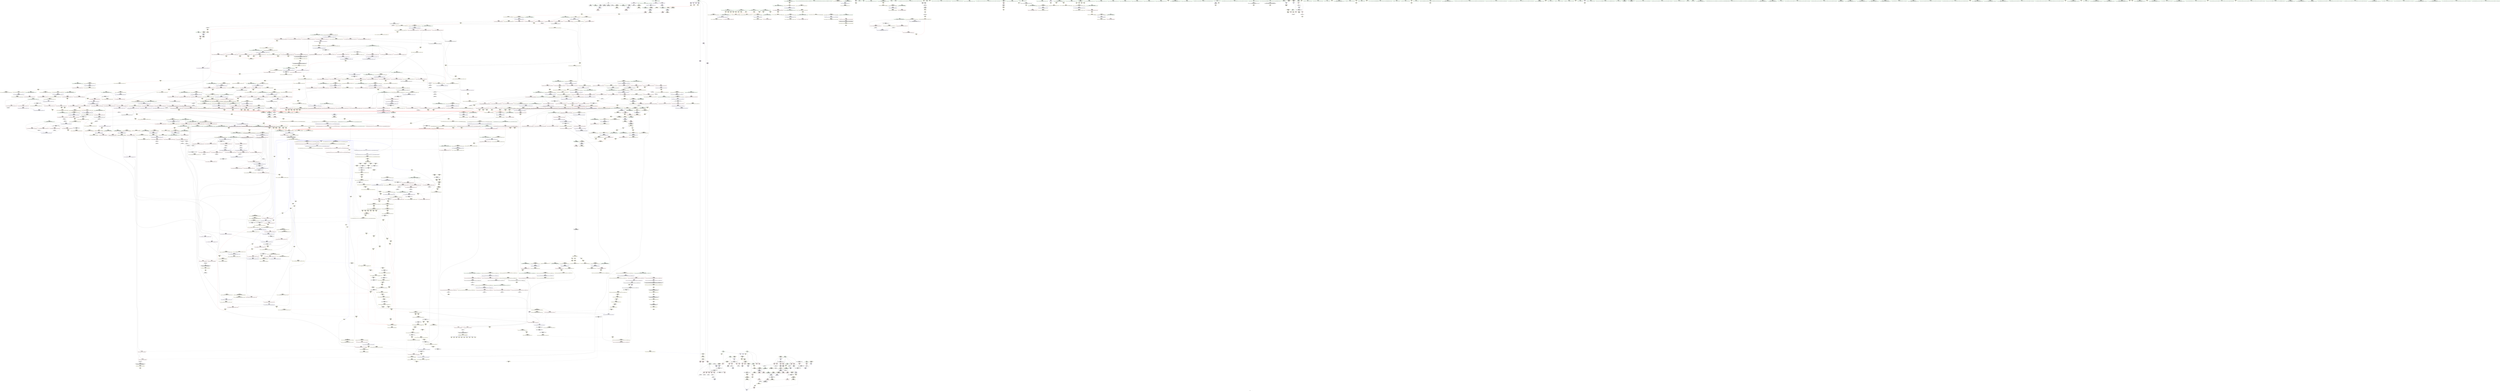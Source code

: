 digraph "SVFG" {
	label="SVFG";

	Node0x560b154e2240 [shape=record,color=grey,label="{NodeID: 0\nNullPtr}"];
	Node0x560b154e2240 -> Node0x560b1553ee80[style=solid];
	Node0x560b154e2240 -> Node0x560b1553ef80[style=solid];
	Node0x560b154e2240 -> Node0x560b1553f050[style=solid];
	Node0x560b154e2240 -> Node0x560b1553f120[style=solid];
	Node0x560b154e2240 -> Node0x560b1553f1f0[style=solid];
	Node0x560b154e2240 -> Node0x560b1553f2c0[style=solid];
	Node0x560b154e2240 -> Node0x560b15557320[style=solid];
	Node0x560b15547030 [shape=record,color=blue,label="{NodeID: 775\n1397\<--1392\n__result.addr\<--__result\n_ZNSt20__copy_move_backwardILb1ELb1ESt26random_access_iterator_tagE13__copy_move_bIiEEPT_PKS3_S6_S4_\n}"];
	Node0x560b15547030 -> Node0x560b15556590[style=dashed];
	Node0x560b15547030 -> Node0x560b15556660[style=dashed];
	Node0x560b15547030 -> Node0x560b1555f5c0[style=dashed];
	Node0x560b1555f130 [shape=record,color=yellow,style=double,label="{NodeID: 1550\nRETMU(231V_2)\npts\{1227 \}\nFun[_ZSt26__unguarded_insertion_sortIPiN9__gnu_cxx5__ops15_Iter_less_iterEEvT_S4_T0_]}"];
	Node0x560b1553db20 [shape=record,color=red,label="{NodeID: 443\n660\<--645\n\<--__last.addr\n_ZSt11__make_heapIPiN9__gnu_cxx5__ops15_Iter_less_iterEEvT_S4_RT0_\n}"];
	Node0x560b1553db20 -> Node0x560b15540870[style=solid];
	Node0x560b155b18f0 [shape=record,color=black,label="{NodeID: 1218\nMR_14V_3 = PHI(MR_14V_4, MR_14V_2, )\npts\{108 \}\n}"];
	Node0x560b155b18f0 -> Node0x560b15544790[style=dashed];
	Node0x560b155b18f0 -> Node0x560b15544860[style=dashed];
	Node0x560b155b18f0 -> Node0x560b15544930[style=dashed];
	Node0x560b155b18f0 -> Node0x560b15557690[style=dashed];
	Node0x560b15531d00 [shape=record,color=green,label="{NodeID: 111\n562\<--563\n__comp\<--__comp_field_insensitive\n_ZSt13__heap_selectIPiN9__gnu_cxx5__ops15_Iter_less_iterEEvT_S4_S4_T0_\n}"];
	Node0x560b15531d00 -> Node0x560b15566ff0[style=solid];
	Node0x560b15531d00 -> Node0x560b155670c0[style=solid];
	Node0x560b15531d00 -> Node0x560b155675a0[style=solid];
	Node0x560b15568370 [shape=record,color=yellow,style=double,label="{NodeID: 886\nAPARM(400)\nCS[]|{<s0>45}}"];
	Node0x560b15568370:s0 -> Node0x560b15573870[style=solid,color=red];
	Node0x560b155534d0 [shape=record,color=red,label="{NodeID: 554\n1096\<--1066\n\<--__last.addr\n_ZSt21__unguarded_partitionIPiN9__gnu_cxx5__ops15_Iter_less_iterEET_S4_S4_S4_T0_\n}"];
	Node0x560b155534d0 -> Node0x560b15581dc0[style=solid];
	Node0x560b155c7260 [shape=record,color=yellow,style=double,label="{NodeID: 1329\n238V_1 = ENCHI(MR_238V_0)\npts\{1261 \}\nFun[_ZSt13move_backwardIPiS0_ET0_T_S2_S1_]}"];
	Node0x560b155c7260 -> Node0x560b1555d810[style=dashed];
	Node0x560b155363b0 [shape=record,color=green,label="{NodeID: 222\n1379\<--1380\n_ZNSt20__copy_move_backwardILb1ELb1ESt26random_access_iterator_tagE13__copy_move_bIiEEPT_PKS3_S6_S4_\<--_ZNSt20__copy_move_backwardILb1ELb1ESt26random_access_iterator_tagE13__copy_move_bIiEEPT_PKS3_S6_S4__field_insensitive\n}"];
	Node0x560b1556d660 [shape=record,color=yellow,style=double,label="{NodeID: 997\nARet(1009)\nCS[]}"];
	Node0x560b15558fc0 [shape=record,color=blue,label="{NodeID: 665\n491\<--486\n__first.addr\<--__first\n_ZSt14__partial_sortIPiN9__gnu_cxx5__ops15_Iter_less_iterEEvT_S4_S4_T0_\n}"];
	Node0x560b15558fc0 -> Node0x560b1553bd10[style=dashed];
	Node0x560b15558fc0 -> Node0x560b1553bde0[style=dashed];
	Node0x560b15558fc0 -> Node0x560b1555eca0[style=dashed];
	Node0x560b155ce660 [shape=record,color=yellow,style=double,label="{NodeID: 1440\nRETMU(266V_2)\npts\{1369 \}\nFun[_ZSt22__copy_move_backward_aILb1EPiS0_ET1_T0_S2_S1_]}"];
	Node0x560b15544110 [shape=record,color=red,label="{NodeID: 333\n126\<--16\n\<--n\n_Z5solvev\n}"];
	Node0x560b15544110 -> Node0x560b155811c0[style=solid];
	Node0x560b15575940 [shape=record,color=yellow,style=double,label="{NodeID: 1108\nFRet(287)\nFun[main]}"];
	Node0x560b1552dce0 [shape=record,color=green,label="{NodeID: 1\n7\<--1\n__dso_handle\<--dummyObj\nGlob }"];
	Node0x560b15547100 [shape=record,color=blue,label="{NodeID: 776\n1399\<--1409\n_Num\<--sub.ptr.div\n_ZNSt20__copy_move_backwardILb1ELb1ESt26random_access_iterator_tagE13__copy_move_bIiEEPT_PKS3_S6_S4_\n}"];
	Node0x560b15547100 -> Node0x560b15556730[style=dashed];
	Node0x560b15547100 -> Node0x560b15556800[style=dashed];
	Node0x560b15547100 -> Node0x560b155568d0[style=dashed];
	Node0x560b15547100 -> Node0x560b155569a0[style=dashed];
	Node0x560b15547100 -> Node0x560b1555f6a0[style=dashed];
	Node0x560b1555f210 [shape=record,color=yellow,style=double,label="{NodeID: 1551\nRETMU(233V_3)\npts\{1229 \}\nFun[_ZSt26__unguarded_insertion_sortIPiN9__gnu_cxx5__ops15_Iter_less_iterEEvT_S4_T0_]}"];
	Node0x560b1553dbf0 [shape=record,color=red,label="{NodeID: 444\n669\<--645\n\<--__last.addr\n_ZSt11__make_heapIPiN9__gnu_cxx5__ops15_Iter_less_iterEEvT_S4_RT0_\n}"];
	Node0x560b1553dbf0 -> Node0x560b15540a10[style=solid];
	Node0x560b155b1df0 [shape=record,color=black,label="{NodeID: 1219\nMR_10V_6 = PHI(MR_10V_7, MR_10V_5, )\npts\{20 \}\n}"];
	Node0x560b155b1df0 -> Node0x560b155aec20[style=dashed];
	Node0x560b15531dd0 [shape=record,color=green,label="{NodeID: 112\n564\<--565\n__first.addr\<--__first.addr_field_insensitive\n_ZSt13__heap_selectIPiN9__gnu_cxx5__ops15_Iter_less_iterEEvT_S4_S4_T0_\n}"];
	Node0x560b15531dd0 -> Node0x560b1553c940[style=solid];
	Node0x560b15531dd0 -> Node0x560b1553ca10[style=solid];
	Node0x560b15531dd0 -> Node0x560b1553cae0[style=solid];
	Node0x560b15531dd0 -> Node0x560b155594a0[style=solid];
	Node0x560b15568440 [shape=record,color=yellow,style=double,label="{NodeID: 887\nAPARM(763)\nCS[]|{<s0>45}}"];
	Node0x560b15568440:s0 -> Node0x560b15573990[style=solid,color=red];
	Node0x560b155535a0 [shape=record,color=red,label="{NodeID: 555\n1102\<--1066\n\<--__last.addr\n_ZSt21__unguarded_partitionIPiN9__gnu_cxx5__ops15_Iter_less_iterEET_S4_S4_S4_T0_\n}"];
	Node0x560b155535a0 -> Node0x560b1556a590[style=solid];
	Node0x560b155c7340 [shape=record,color=yellow,style=double,label="{NodeID: 1330\n240V_1 = ENCHI(MR_240V_0)\npts\{1263 \}\nFun[_ZSt13move_backwardIPiS0_ET0_T_S2_S1_]}"];
	Node0x560b155c7340 -> Node0x560b1555d8e0[style=dashed];
	Node0x560b155364b0 [shape=record,color=green,label="{NodeID: 223\n1384\<--1385\n__it.addr\<--__it.addr_field_insensitive\n_ZSt12__niter_baseIPiET_S1_\n}"];
	Node0x560b155364b0 -> Node0x560b15556250[style=solid];
	Node0x560b155364b0 -> Node0x560b15546dc0[style=solid];
	Node0x560b1556d6f0 [shape=record,color=yellow,style=double,label="{NodeID: 998\nARet(1013)\nCS[]}"];
	Node0x560b15559090 [shape=record,color=blue,label="{NodeID: 666\n493\<--487\n__middle.addr\<--__middle\n_ZSt14__partial_sortIPiN9__gnu_cxx5__ops15_Iter_less_iterEEvT_S4_S4_T0_\n}"];
	Node0x560b15559090 -> Node0x560b1553beb0[style=dashed];
	Node0x560b15559090 -> Node0x560b1553bf80[style=dashed];
	Node0x560b15559090 -> Node0x560b1555ed80[style=dashed];
	Node0x560b155ce740 [shape=record,color=yellow,style=double,label="{NodeID: 1441\nRETMU(10V_7)\npts\{20 \}\nFun[_ZSt22__move_median_to_firstIPiN9__gnu_cxx5__ops15_Iter_less_iterEEvT_S4_S4_S4_T0_]|{<s0>33}}"];
	Node0x560b155ce740:s0 -> Node0x560b155647c0[style=dashed,color=blue];
	Node0x560b155441e0 [shape=record,color=red,label="{NodeID: 334\n139\<--16\n\<--n\n_Z5solvev\n}"];
	Node0x560b155441e0 -> Node0x560b1553f830[style=solid];
	Node0x560b15575a00 [shape=record,color=yellow,style=double,label="{NodeID: 1109\nFRet(1382)\nFun[_ZSt12__niter_baseIPiET_S1_]|{<s0>89|<s1>90|<s2>91}}"];
	Node0x560b15575a00:s0 -> Node0x560b1556ea40[style=solid,color=blue];
	Node0x560b15575a00:s1 -> Node0x560b1556ead0[style=solid,color=blue];
	Node0x560b15575a00:s2 -> Node0x560b1556eb60[style=solid,color=blue];
	Node0x560b1552dd70 [shape=record,color=green,label="{NodeID: 2\n11\<--1\n.str\<--dummyObj\nGlob }"];
	Node0x560b155471d0 [shape=record,color=blue, style = dotted,label="{NodeID: 777\n1465\<--1467\noffset_0\<--dummyVal\n_ZNSt20__copy_move_backwardILb1ELb1ESt26random_access_iterator_tagE13__copy_move_bIiEEPT_PKS3_S6_S4_\n}"];
	Node0x560b155471d0 -> Node0x560b155c1e10[style=dashed];
	Node0x560b1555f2f0 [shape=record,color=yellow,style=double,label="{NodeID: 1552\nRETMU(10V_3)\npts\{20 \}\nFun[_ZNSt20__copy_move_backwardILb1ELb1ESt26random_access_iterator_tagE13__copy_move_bIiEEPT_PKS3_S6_S4_]|{<s0>93}}"];
	Node0x560b1555f2f0:s0 -> Node0x560b155bbd30[style=dashed,color=blue];
	Node0x560b1553dcc0 [shape=record,color=red,label="{NodeID: 445\n694\<--647\n\<--__comp.addr\n_ZSt11__make_heapIPiN9__gnu_cxx5__ops15_Iter_less_iterEEvT_S4_RT0_\n}"];
	Node0x560b155b22f0 [shape=record,color=black,label="{NodeID: 1220\nMR_224V_5 = PHI(MR_224V_3, MR_224V_4, )\npts\{1163 \}\n}"];
	Node0x560b155b22f0 -> Node0x560b155af5f0[style=dashed];
	Node0x560b15531ea0 [shape=record,color=green,label="{NodeID: 113\n566\<--567\n__middle.addr\<--__middle.addr_field_insensitive\n_ZSt13__heap_selectIPiN9__gnu_cxx5__ops15_Iter_less_iterEEvT_S4_S4_T0_\n}"];
	Node0x560b15531ea0 -> Node0x560b1553cbb0[style=solid];
	Node0x560b15531ea0 -> Node0x560b1553cc80[style=solid];
	Node0x560b15531ea0 -> Node0x560b1553cd50[style=solid];
	Node0x560b15531ea0 -> Node0x560b15559570[style=solid];
	Node0x560b15568510 [shape=record,color=yellow,style=double,label="{NodeID: 888\nAPARM(765)\nCS[]|{<s0>45}}"];
	Node0x560b15568510:s0 -> Node0x560b15573ab0[style=solid,color=red];
	Node0x560b15553670 [shape=record,color=red,label="{NodeID: 556\n1076\<--1068\n\<--__pivot.addr\n_ZSt21__unguarded_partitionIPiN9__gnu_cxx5__ops15_Iter_less_iterEET_S4_S4_S4_T0_\n}"];
	Node0x560b15553670 -> Node0x560b1556a180[style=solid];
	Node0x560b155c7420 [shape=record,color=yellow,style=double,label="{NodeID: 1331\n84V_1 = ENCHI(MR_84V_0)\npts\{430 \}\nFun[_ZSt4__lgl]}"];
	Node0x560b155c7420 -> Node0x560b15558d50[style=dashed];
	Node0x560b15536580 [shape=record,color=green,label="{NodeID: 224\n1393\<--1394\n__first.addr\<--__first.addr_field_insensitive\n_ZNSt20__copy_move_backwardILb1ELb1ESt26random_access_iterator_tagE13__copy_move_bIiEEPT_PKS3_S6_S4_\n}"];
	Node0x560b15536580 -> Node0x560b15556320[style=solid];
	Node0x560b15536580 -> Node0x560b155563f0[style=solid];
	Node0x560b15536580 -> Node0x560b15546e90[style=solid];
	Node0x560b1556d780 [shape=record,color=yellow,style=double,label="{NodeID: 999\nARet(1023)\nCS[]}"];
	Node0x560b15559160 [shape=record,color=blue,label="{NodeID: 667\n495\<--488\n__last.addr\<--__last\n_ZSt14__partial_sortIPiN9__gnu_cxx5__ops15_Iter_less_iterEEvT_S4_S4_T0_\n}"];
	Node0x560b15559160 -> Node0x560b1553c050[style=dashed];
	Node0x560b15559160 -> Node0x560b1555ee60[style=dashed];
	Node0x560b155ce850 [shape=record,color=yellow,style=double,label="{NodeID: 1442\nRETMU(188V_2)\npts\{996 \}\nFun[_ZSt22__move_median_to_firstIPiN9__gnu_cxx5__ops15_Iter_less_iterEEvT_S4_S4_S4_T0_]}"];
	Node0x560b155442b0 [shape=record,color=red,label="{NodeID: 335\n147\<--16\n\<--n\n_Z5solvev\n}"];
	Node0x560b155442b0 -> Node0x560b15557760[style=solid];
	Node0x560b15575ac0 [shape=record,color=yellow,style=double,label="{NodeID: 1110\nFRet(968)\nFun[_ZNK9__gnu_cxx5__ops14_Iter_less_valclIPiiEEbT_RT0_]|{<s0>53}}"];
	Node0x560b15575ac0:s0 -> Node0x560b1556cf10[style=solid,color=blue];
	Node0x560b1552e020 [shape=record,color=green,label="{NodeID: 3\n14\<--1\n\<--dummyObj\nCan only get source location for instruction, argument, global var or function.}"];
	Node0x560b155472a0 [shape=record,color=blue,label="{NodeID: 778\n1441\<--1438\nthis.addr\<--this\n_ZNK9__gnu_cxx5__ops14_Val_less_iterclIiPiEEbRT_T0_\n}"];
	Node0x560b155472a0 -> Node0x560b15556a70[style=dashed];
	Node0x560b155472a0 -> Node0x560b155ce010[style=dashed];
	Node0x560b1555f400 [shape=record,color=yellow,style=double,label="{NodeID: 1553\nRETMU(271V_2)\npts\{1394 \}\nFun[_ZNSt20__copy_move_backwardILb1ELb1ESt26random_access_iterator_tagE13__copy_move_bIiEEPT_PKS3_S6_S4_]}"];
	Node0x560b1553dd90 [shape=record,color=red,label="{NodeID: 446\n676\<--649\n\<--__len\n_ZSt11__make_heapIPiN9__gnu_cxx5__ops15_Iter_less_iterEEvT_S4_RT0_\n}"];
	Node0x560b1553dd90 -> Node0x560b1554c8b0[style=solid];
	Node0x560b155b27f0 [shape=record,color=black,label="{NodeID: 1221\nMR_18V_7 = PHI(MR_18V_4, MR_18V_3, )\npts\{112 \}\n}"];
	Node0x560b15531f70 [shape=record,color=green,label="{NodeID: 114\n568\<--569\n__last.addr\<--__last.addr_field_insensitive\n_ZSt13__heap_selectIPiN9__gnu_cxx5__ops15_Iter_less_iterEEvT_S4_S4_T0_\n}"];
	Node0x560b15531f70 -> Node0x560b1553ce20[style=solid];
	Node0x560b15531f70 -> Node0x560b15559640[style=solid];
	Node0x560b155685e0 [shape=record,color=yellow,style=double,label="{NodeID: 889\nAPARM(781)\nCS[]|{<s0>46}}"];
	Node0x560b155685e0:s0 -> Node0x560b155703f0[style=solid,color=red];
	Node0x560b15553740 [shape=record,color=red,label="{NodeID: 557\n1087\<--1068\n\<--__pivot.addr\n_ZSt21__unguarded_partitionIPiN9__gnu_cxx5__ops15_Iter_less_iterEET_S4_S4_S4_T0_\n}"];
	Node0x560b15553740 -> Node0x560b1556a320[style=solid];
	Node0x560b155c7530 [shape=record,color=yellow,style=double,label="{NodeID: 1332\n132V_1 = ENCHI(MR_132V_0)\npts\{654 \}\nFun[_ZSt11__make_heapIPiN9__gnu_cxx5__ops15_Iter_less_iterEEvT_S4_RT0_]}"];
	Node0x560b155c7530 -> Node0x560b155b13f0[style=dashed];
	Node0x560b155c7530 -> Node0x560b155b72f0[style=dashed];
	Node0x560b15536650 [shape=record,color=green,label="{NodeID: 225\n1395\<--1396\n__last.addr\<--__last.addr_field_insensitive\n_ZNSt20__copy_move_backwardILb1ELb1ESt26random_access_iterator_tagE13__copy_move_bIiEEPT_PKS3_S6_S4_\n}"];
	Node0x560b15536650 -> Node0x560b155564c0[style=solid];
	Node0x560b15536650 -> Node0x560b15546f60[style=solid];
	Node0x560b1556d810 [shape=record,color=yellow,style=double,label="{NodeID: 1000\nARet(1037)\nCS[]}"];
	Node0x560b15559230 [shape=record,color=blue,label="{NodeID: 668\n519\<--515\n__first.addr\<--__first\n_ZSt27__unguarded_partition_pivotIPiN9__gnu_cxx5__ops15_Iter_less_iterEET_S4_S4_T0_\n}"];
	Node0x560b15559230 -> Node0x560b1553c120[style=dashed];
	Node0x560b15559230 -> Node0x560b1553c1f0[style=dashed];
	Node0x560b15559230 -> Node0x560b1553c2c0[style=dashed];
	Node0x560b15559230 -> Node0x560b1553c390[style=dashed];
	Node0x560b15559230 -> Node0x560b1553c460[style=dashed];
	Node0x560b15559230 -> Node0x560b1553c530[style=dashed];
	Node0x560b15559230 -> Node0x560b155d30e0[style=dashed];
	Node0x560b155ce930 [shape=record,color=yellow,style=double,label="{NodeID: 1443\nRETMU(190V_2)\npts\{998 \}\nFun[_ZSt22__move_median_to_firstIPiN9__gnu_cxx5__ops15_Iter_less_iterEEvT_S4_S4_S4_T0_]}"];
	Node0x560b15544380 [shape=record,color=red,label="{NodeID: 336\n155\<--16\n\<--n\n_Z5solvev\n}"];
	Node0x560b15544380 -> Node0x560b15580440[style=solid];
	Node0x560b15575b80 [shape=record,color=yellow,style=double,label="{NodeID: 1111\nFRet(886)\nFun[_ZSt4moveIRN9__gnu_cxx5__ops15_Iter_less_iterEEONSt16remove_referenceIT_E4typeEOS5_]|{<s0>49}}"];
	Node0x560b15575b80:s0 -> Node0x560b1556d4b0[style=solid,color=blue];
	Node0x560b1552e0b0 [shape=record,color=green,label="{NodeID: 4\n21\<--1\n_ZSt3cin\<--dummyObj\nGlob }"];
	Node0x560b15547370 [shape=record,color=blue,label="{NodeID: 779\n1443\<--1439\n__val.addr\<--__val\n_ZNK9__gnu_cxx5__ops14_Val_less_iterclIiPiEEbRT_T0_\n}"];
	Node0x560b15547370 -> Node0x560b15556b40[style=dashed];
	Node0x560b15547370 -> Node0x560b155ce0f0[style=dashed];
	Node0x560b1555f4e0 [shape=record,color=yellow,style=double,label="{NodeID: 1554\nRETMU(273V_2)\npts\{1396 \}\nFun[_ZNSt20__copy_move_backwardILb1ELb1ESt26random_access_iterator_tagE13__copy_move_bIiEEPT_PKS3_S6_S4_]}"];
	Node0x560b1553de60 [shape=record,color=red,label="{NodeID: 447\n691\<--649\n\<--__len\n_ZSt11__make_heapIPiN9__gnu_cxx5__ops15_Iter_less_iterEEvT_S4_RT0_\n}"];
	Node0x560b1553de60 -> Node0x560b15567e90[style=solid];
	Node0x560b155b2cf0 [shape=record,color=black,label="{NodeID: 1222\nMR_20V_6 = PHI(MR_20V_4, MR_20V_3, )\npts\{114 \}\n}"];
	Node0x560b15536a60 [shape=record,color=green,label="{NodeID: 115\n570\<--571\n__i\<--__i_field_insensitive\n_ZSt13__heap_selectIPiN9__gnu_cxx5__ops15_Iter_less_iterEEvT_S4_S4_T0_\n}"];
	Node0x560b15536a60 -> Node0x560b1553cef0[style=solid];
	Node0x560b15536a60 -> Node0x560b1553cfc0[style=solid];
	Node0x560b15536a60 -> Node0x560b1553d090[style=solid];
	Node0x560b15536a60 -> Node0x560b1553d160[style=solid];
	Node0x560b15536a60 -> Node0x560b15559710[style=solid];
	Node0x560b15536a60 -> Node0x560b155597e0[style=solid];
	Node0x560b155686b0 [shape=record,color=yellow,style=double,label="{NodeID: 890\nAPARM(820)\nCS[]|{<s0>46}}"];
	Node0x560b155686b0:s0 -> Node0x560b15570690[style=solid,color=red];
	Node0x560b15553810 [shape=record,color=red,label="{NodeID: 558\n1117\<--1111\n\<--__a.addr\n_ZSt9iter_swapIPiS0_EvT_T0_\n}"];
	Node0x560b15553810 -> Node0x560b1556a660[style=solid];
	Node0x560b155c7640 [shape=record,color=yellow,style=double,label="{NodeID: 1333\n134V_1 = ENCHI(MR_134V_0)\npts\{741 790 915 1131 1163 1285 \}\nFun[_ZSt11__make_heapIPiN9__gnu_cxx5__ops15_Iter_less_iterEEvT_S4_RT0_]}"];
	Node0x560b155c7640 -> Node0x560b1553e270[style=dashed];
	Node0x560b155c7640 -> Node0x560b1553e340[style=dashed];
	Node0x560b155c7640 -> Node0x560b155d13d0[style=dashed];
	Node0x560b15536720 [shape=record,color=green,label="{NodeID: 226\n1397\<--1398\n__result.addr\<--__result.addr_field_insensitive\n_ZNSt20__copy_move_backwardILb1ELb1ESt26random_access_iterator_tagE13__copy_move_bIiEEPT_PKS3_S6_S4_\n}"];
	Node0x560b15536720 -> Node0x560b15556590[style=solid];
	Node0x560b15536720 -> Node0x560b15556660[style=solid];
	Node0x560b15536720 -> Node0x560b15547030[style=solid];
	Node0x560b1556d8a0 [shape=record,color=yellow,style=double,label="{NodeID: 1001\nARet(1045)\nCS[]}"];
	Node0x560b15559300 [shape=record,color=blue,label="{NodeID: 669\n521\<--516\n__last.addr\<--__last\n_ZSt27__unguarded_partition_pivotIPiN9__gnu_cxx5__ops15_Iter_less_iterEET_S4_S4_T0_\n}"];
	Node0x560b15559300 -> Node0x560b1553c600[style=dashed];
	Node0x560b15559300 -> Node0x560b1553c6d0[style=dashed];
	Node0x560b15559300 -> Node0x560b1553c7a0[style=dashed];
	Node0x560b15559300 -> Node0x560b155d31c0[style=dashed];
	Node0x560b155cea10 [shape=record,color=yellow,style=double,label="{NodeID: 1444\nRETMU(192V_2)\npts\{1000 \}\nFun[_ZSt22__move_median_to_firstIPiN9__gnu_cxx5__ops15_Iter_less_iterEEvT_S4_S4_S4_T0_]}"];
	Node0x560b15544450 [shape=record,color=red,label="{NodeID: 337\n195\<--16\n\<--n\n_Z5solvev\n}"];
	Node0x560b15544450 -> Node0x560b1554e530[style=solid];
	Node0x560b15575c40 [shape=record,color=yellow,style=double,label="{NodeID: 1112\nFRet(1254)\nFun[_ZSt13move_backwardIPiS0_ET0_T_S2_S1_]|{<s0>76}}"];
	Node0x560b15575c40:s0 -> Node0x560b1556dd20[style=solid,color=blue];
	Node0x560b1552e140 [shape=record,color=green,label="{NodeID: 5\n22\<--1\n_ZSt4cout\<--dummyObj\nGlob }"];
	Node0x560b15547440 [shape=record,color=blue,label="{NodeID: 780\n1445\<--1440\n__it.addr\<--__it\n_ZNK9__gnu_cxx5__ops14_Val_less_iterclIiPiEEbRT_T0_\n}"];
	Node0x560b15547440 -> Node0x560b15556c10[style=dashed];
	Node0x560b15547440 -> Node0x560b155ce1d0[style=dashed];
	Node0x560b1555f5c0 [shape=record,color=yellow,style=double,label="{NodeID: 1555\nRETMU(275V_2)\npts\{1398 \}\nFun[_ZNSt20__copy_move_backwardILb1ELb1ESt26random_access_iterator_tagE13__copy_move_bIiEEPT_PKS3_S6_S4_]}"];
	Node0x560b1553df30 [shape=record,color=red,label="{NodeID: 448\n682\<--651\n\<--__parent\n_ZSt11__make_heapIPiN9__gnu_cxx5__ops15_Iter_less_iterEEvT_S4_RT0_\n}"];
	Node0x560b155b31f0 [shape=record,color=black,label="{NodeID: 1223\nMR_10V_4 = PHI(MR_10V_5, MR_10V_3, )\npts\{20 \}\n}"];
	Node0x560b155b31f0 -> Node0x560b155cf120[style=dashed];
	Node0x560b15536b30 [shape=record,color=green,label="{NodeID: 116\n578\<--579\n_ZSt11__make_heapIPiN9__gnu_cxx5__ops15_Iter_less_iterEEvT_S4_RT0_\<--_ZSt11__make_heapIPiN9__gnu_cxx5__ops15_Iter_less_iterEEvT_S4_RT0__field_insensitive\n}"];
	Node0x560b15568780 [shape=record,color=yellow,style=double,label="{NodeID: 891\nAPARM(824)\nCS[]|{<s0>46}}"];
	Node0x560b15568780:s0 -> Node0x560b15570930[style=solid,color=red];
	Node0x560b155538e0 [shape=record,color=red,label="{NodeID: 559\n1118\<--1113\n\<--__b.addr\n_ZSt9iter_swapIPiS0_EvT_T0_\n}"];
	Node0x560b155538e0 -> Node0x560b1556a730[style=solid];
	Node0x560b155c7810 [shape=record,color=yellow,style=double,label="{NodeID: 1334\n10V_1 = ENCHI(MR_10V_0)\npts\{20 \}\nFun[_ZSt11__make_heapIPiN9__gnu_cxx5__ops15_Iter_less_iterEEvT_S4_RT0_]}"];
	Node0x560b155c7810 -> Node0x560b155b09f0[style=dashed];
	Node0x560b155c7810 -> Node0x560b155b63f0[style=dashed];
	Node0x560b155367f0 [shape=record,color=green,label="{NodeID: 227\n1399\<--1400\n_Num\<--_Num_field_insensitive\n_ZNSt20__copy_move_backwardILb1ELb1ESt26random_access_iterator_tagE13__copy_move_bIiEEPT_PKS3_S6_S4_\n}"];
	Node0x560b155367f0 -> Node0x560b15556730[style=solid];
	Node0x560b155367f0 -> Node0x560b15556800[style=solid];
	Node0x560b155367f0 -> Node0x560b155568d0[style=solid];
	Node0x560b155367f0 -> Node0x560b155569a0[style=solid];
	Node0x560b155367f0 -> Node0x560b15547100[style=solid];
	Node0x560b1556d930 [shape=record,color=yellow,style=double,label="{NodeID: 1002\nARet(1077)\nCS[]}"];
	Node0x560b155593d0 [shape=record,color=blue,label="{NodeID: 670\n523\<--539\n__mid\<--add.ptr\n_ZSt27__unguarded_partition_pivotIPiN9__gnu_cxx5__ops15_Iter_less_iterEET_S4_S4_T0_\n}"];
	Node0x560b155593d0 -> Node0x560b1553c870[style=dashed];
	Node0x560b155593d0 -> Node0x560b155d32a0[style=dashed];
	Node0x560b155ceaf0 [shape=record,color=yellow,style=double,label="{NodeID: 1445\nRETMU(194V_2)\npts\{1002 \}\nFun[_ZSt22__move_median_to_firstIPiN9__gnu_cxx5__ops15_Iter_less_iterEEvT_S4_S4_S4_T0_]}"];
	Node0x560b15544520 [shape=record,color=red,label="{NodeID: 338\n82\<--57\nexn\<--exn.slot\n__cxx_global_var_init.1\n}"];
	Node0x560b15575d00 [shape=record,color=yellow,style=double,label="{NodeID: 1113\nFRet(427)\nFun[_ZSt4__lgl]|{<s0>21}}"];
	Node0x560b15575d00:s0 -> Node0x560b1556cdf0[style=solid,color=blue];
	Node0x560b1552e1d0 [shape=record,color=green,label="{NodeID: 6\n23\<--1\n.str.2\<--dummyObj\nGlob }"];
	Node0x560b15547510 [shape=record,color=yellow,style=double,label="{NodeID: 781\nAPARM(21)\nCS[]}"];
	Node0x560b1555f6a0 [shape=record,color=yellow,style=double,label="{NodeID: 1556\nRETMU(277V_2)\npts\{1400 \}\nFun[_ZNSt20__copy_move_backwardILb1ELb1ESt26random_access_iterator_tagE13__copy_move_bIiEEPT_PKS3_S6_S4_]}"];
	Node0x560b1553e000 [shape=record,color=red,label="{NodeID: 449\n690\<--651\n\<--__parent\n_ZSt11__make_heapIPiN9__gnu_cxx5__ops15_Iter_less_iterEEvT_S4_RT0_\n}"];
	Node0x560b1553e000 -> Node0x560b15567dc0[style=solid];
	Node0x560b155b36f0 [shape=record,color=black,label="{NodeID: 1224\nMR_156V_6 = PHI(MR_156V_5, MR_156V_4, )\npts\{794 \}\n}"];
	Node0x560b155b36f0 -> Node0x560b155501a0[style=dashed];
	Node0x560b155b36f0 -> Node0x560b15550270[style=dashed];
	Node0x560b155b36f0 -> Node0x560b155c2d10[style=dashed];
	Node0x560b15536c30 [shape=record,color=green,label="{NodeID: 117\n590\<--591\n_ZNK9__gnu_cxx5__ops15_Iter_less_iterclIPiS3_EEbT_T0_\<--_ZNK9__gnu_cxx5__ops15_Iter_less_iterclIPiS3_EEbT_T0__field_insensitive\n}"];
	Node0x560b15568850 [shape=record,color=yellow,style=double,label="{NodeID: 892\nAPARM(833)\nCS[]|{<s0>47}}"];
	Node0x560b15568850:s0 -> Node0x560b1556f340[style=solid,color=red];
	Node0x560b155539b0 [shape=record,color=red,label="{NodeID: 560\n1134\<--1126\n\<--__a.addr\n_ZSt4swapIiENSt9enable_ifIXsr6__and_ISt6__not_ISt15__is_tuple_likeIT_EESt21is_move_constructibleIS3_ESt18is_move_assignableIS3_EEE5valueEvE4typeERS3_SC_\n}"];
	Node0x560b155539b0 -> Node0x560b1556a800[style=solid];
	Node0x560b155c78f0 [shape=record,color=yellow,style=double,label="{NodeID: 1335\n122V_1 = ENCHI(MR_122V_0)\npts\{644 \}\nFun[_ZSt11__make_heapIPiN9__gnu_cxx5__ops15_Iter_less_iterEEvT_S4_RT0_]}"];
	Node0x560b155c78f0 -> Node0x560b15559bf0[style=dashed];
	Node0x560b155368c0 [shape=record,color=green,label="{NodeID: 228\n1424\<--1425\nllvm.memmove.p0i8.p0i8.i64\<--llvm.memmove.p0i8.p0i8.i64_field_insensitive\n}"];
	Node0x560b1556d9c0 [shape=record,color=yellow,style=double,label="{NodeID: 1003\nARet(1089)\nCS[]}"];
	Node0x560b155594a0 [shape=record,color=blue,label="{NodeID: 671\n564\<--559\n__first.addr\<--__first\n_ZSt13__heap_selectIPiN9__gnu_cxx5__ops15_Iter_less_iterEEvT_S4_S4_T0_\n}"];
	Node0x560b155594a0 -> Node0x560b1553c940[style=dashed];
	Node0x560b155594a0 -> Node0x560b1553ca10[style=dashed];
	Node0x560b155594a0 -> Node0x560b1553cae0[style=dashed];
	Node0x560b155594a0 -> Node0x560b155cd990[style=dashed];
	Node0x560b155cebd0 [shape=record,color=yellow,style=double,label="{NodeID: 1446\nRETMU(10V_3)\npts\{20 \}\nFun[_ZSt4swapIiENSt9enable_ifIXsr6__and_ISt6__not_ISt15__is_tuple_likeIT_EESt21is_move_constructibleIS3_ESt18is_move_assignableIS3_EEE5valueEvE4typeERS3_SC_]|{<s0>70}}"];
	Node0x560b155cebd0:s0 -> Node0x560b155bb4f0[style=dashed,color=blue];
	Node0x560b155445f0 [shape=record,color=red,label="{NodeID: 339\n83\<--59\nsel\<--ehselector.slot\n__cxx_global_var_init.1\n}"];
	Node0x560b15575dc0 [shape=record,color=yellow,style=double,label="{NodeID: 1114\nFRet(1326)\nFun[_ZSt23__copy_move_backward_a2ILb1EPiS0_ET1_T0_S2_S1_]|{<s0>84}}"];
	Node0x560b15575dc0:s0 -> Node0x560b1556df60[style=solid,color=blue];
	Node0x560b1552ea10 [shape=record,color=green,label="{NodeID: 7\n26\<--1\n\<--dummyObj\nCan only get source location for instruction, argument, global var or function.}"];
	Node0x560b155475e0 [shape=record,color=yellow,style=double,label="{NodeID: 782\nAPARM(13)\nCS[]}"];
	Node0x560b1555f780 [shape=record,color=yellow,style=double,label="{NodeID: 1557\nRETMU(10V_2)\npts\{20 \}\nFun[_ZSt9iter_swapIPiS0_EvT_T0_]|{<s0>58|<s1>60|<s2>61|<s3>63|<s4>65|<s5>66|<s6>69}}"];
	Node0x560b1555f780:s0 -> Node0x560b155bae10[style=dashed,color=blue];
	Node0x560b1555f780:s1 -> Node0x560b155baf70[style=dashed,color=blue];
	Node0x560b1555f780:s2 -> Node0x560b155bb0d0[style=dashed,color=blue];
	Node0x560b1555f780:s3 -> Node0x560b155bb230[style=dashed,color=blue];
	Node0x560b1555f780:s4 -> Node0x560b155661e0[style=dashed,color=blue];
	Node0x560b1555f780:s5 -> Node0x560b155ba9f0[style=dashed,color=blue];
	Node0x560b1555f780:s6 -> Node0x560b155bb390[style=dashed,color=blue];
	Node0x560b1553e0d0 [shape=record,color=red,label="{NodeID: 450\n698\<--651\n\<--__parent\n_ZSt11__make_heapIPiN9__gnu_cxx5__ops15_Iter_less_iterEEvT_S4_RT0_\n}"];
	Node0x560b1553e0d0 -> Node0x560b155820c0[style=solid];
	Node0x560b155b3bf0 [shape=record,color=black,label="{NodeID: 1225\nMR_10V_2 = PHI(MR_10V_3, MR_10V_1, )\npts\{20 \}\n}"];
	Node0x560b155b3bf0 -> Node0x560b155515f0[style=dashed];
	Node0x560b155b3bf0 -> Node0x560b155516c0[style=dashed];
	Node0x560b155b3bf0 -> Node0x560b1555bad0[style=dashed];
	Node0x560b155b3bf0 -> Node0x560b1555bd40[style=dashed];
	Node0x560b155b3bf0 -> Node0x560b15561320[style=dashed];
	Node0x560b15536d30 [shape=record,color=green,label="{NodeID: 118\n597\<--598\n_ZSt10__pop_heapIPiN9__gnu_cxx5__ops15_Iter_less_iterEEvT_S4_S4_RT0_\<--_ZSt10__pop_heapIPiN9__gnu_cxx5__ops15_Iter_less_iterEEvT_S4_S4_RT0__field_insensitive\n}"];
	Node0x560b15568920 [shape=record,color=yellow,style=double,label="{NodeID: 893\nAPARM(860)\nCS[]|{<s0>48}}"];
	Node0x560b15568920:s0 -> Node0x560b1556f340[style=solid,color=red];
	Node0x560b15553a80 [shape=record,color=red,label="{NodeID: 561\n1141\<--1126\n\<--__a.addr\n_ZSt4swapIiENSt9enable_ifIXsr6__and_ISt6__not_ISt15__is_tuple_likeIT_EESt21is_move_constructibleIS3_ESt18is_move_assignableIS3_EEE5valueEvE4typeERS3_SC_\n}"];
	Node0x560b15553a80 -> Node0x560b1555cd80[style=solid];
	Node0x560b155c79d0 [shape=record,color=yellow,style=double,label="{NodeID: 1336\n124V_1 = ENCHI(MR_124V_0)\npts\{646 \}\nFun[_ZSt11__make_heapIPiN9__gnu_cxx5__ops15_Iter_less_iterEEvT_S4_RT0_]}"];
	Node0x560b155c79d0 -> Node0x560b15559cc0[style=dashed];
	Node0x560b1553eb50 [shape=record,color=green,label="{NodeID: 229\n1441\<--1442\nthis.addr\<--this.addr_field_insensitive\n_ZNK9__gnu_cxx5__ops14_Val_less_iterclIiPiEEbRT_T0_\n}"];
	Node0x560b1553eb50 -> Node0x560b15556a70[style=solid];
	Node0x560b1553eb50 -> Node0x560b155472a0[style=solid];
	Node0x560b1556da50 [shape=record,color=yellow,style=double,label="{NodeID: 1004\nARet(1135)\nCS[]}"];
	Node0x560b1556da50 -> Node0x560b15553cf0[style=solid];
	Node0x560b15559570 [shape=record,color=blue,label="{NodeID: 672\n566\<--560\n__middle.addr\<--__middle\n_ZSt13__heap_selectIPiN9__gnu_cxx5__ops15_Iter_less_iterEEvT_S4_S4_T0_\n}"];
	Node0x560b15559570 -> Node0x560b1553cbb0[style=dashed];
	Node0x560b15559570 -> Node0x560b1553cc80[style=dashed];
	Node0x560b15559570 -> Node0x560b1553cd50[style=dashed];
	Node0x560b15559570 -> Node0x560b155cda70[style=dashed];
	Node0x560b155cece0 [shape=record,color=yellow,style=double,label="{NodeID: 1447\nRETMU(209V_2)\npts\{1127 \}\nFun[_ZSt4swapIiENSt9enable_ifIXsr6__and_ISt6__not_ISt15__is_tuple_likeIT_EESt21is_move_constructibleIS3_ESt18is_move_assignableIS3_EEE5valueEvE4typeERS3_SC_]}"];
	Node0x560b155446c0 [shape=record,color=red,label="{NodeID: 340\n224\<--105\n\<--retval\n_Z5solvev\n}"];
	Node0x560b155446c0 -> Node0x560b1553fb70[style=solid];
	Node0x560b15575e80 [shape=record,color=yellow,style=double,label="{NodeID: 1115\nFRet(251)\nFun[_ZSt3minIiERKT_S2_S2_]|{<s0>12}}"];
	Node0x560b15575e80:s0 -> Node0x560b1556c6a0[style=solid,color=blue];
	Node0x560b1552eaa0 [shape=record,color=green,label="{NodeID: 8\n136\<--1\n\<--dummyObj\nCan only get source location for instruction, argument, global var or function.}"];
	Node0x560b155476b0 [shape=record,color=yellow,style=double,label="{NodeID: 783\nAPARM(8)\nCS[]}"];
	Node0x560b1555f890 [shape=record,color=yellow,style=double,label="{NodeID: 1558\nRETMU(204V_2)\npts\{1112 \}\nFun[_ZSt9iter_swapIPiS0_EvT_T0_]}"];
	Node0x560b1553e1a0 [shape=record,color=red,label="{NodeID: 451\n702\<--651\n\<--__parent\n_ZSt11__make_heapIPiN9__gnu_cxx5__ops15_Iter_less_iterEEvT_S4_RT0_\n}"];
	Node0x560b1553e1a0 -> Node0x560b1557f840[style=solid];
	Node0x560b155b40f0 [shape=record,color=black,label="{NodeID: 1226\nMR_167V_3 = PHI(MR_167V_4, MR_167V_2, )\npts\{911 \}\n}"];
	Node0x560b155b40f0 -> Node0x560b15550ea0[style=dashed];
	Node0x560b155b40f0 -> Node0x560b15550f70[style=dashed];
	Node0x560b155b40f0 -> Node0x560b15551110[style=dashed];
	Node0x560b155b40f0 -> Node0x560b1555bba0[style=dashed];
	Node0x560b155b40f0 -> Node0x560b1555fc40[style=dashed];
	Node0x560b15536e30 [shape=record,color=green,label="{NodeID: 119\n610\<--611\n__first.addr\<--__first.addr_field_insensitive\n_ZSt11__sort_heapIPiN9__gnu_cxx5__ops15_Iter_less_iterEEvT_S4_RT0_\n}"];
	Node0x560b15536e30 -> Node0x560b1553d230[style=solid];
	Node0x560b15536e30 -> Node0x560b1553d300[style=solid];
	Node0x560b15536e30 -> Node0x560b155598b0[style=solid];
	Node0x560b155689f0 [shape=record,color=yellow,style=double,label="{NodeID: 894\nAPARM(781)\nCS[]|{<s0>49}}"];
	Node0x560b155689f0:s0 -> Node0x560b155714a0[style=solid,color=red];
	Node0x560b15553b50 [shape=record,color=red,label="{NodeID: 562\n1138\<--1128\n\<--__b.addr\n_ZSt4swapIiENSt9enable_ifIXsr6__and_ISt6__not_ISt15__is_tuple_likeIT_EESt21is_move_constructibleIS3_ESt18is_move_assignableIS3_EEE5valueEvE4typeERS3_SC_\n}"];
	Node0x560b15553b50 -> Node0x560b1556a8d0[style=solid];
	Node0x560b155c7ab0 [shape=record,color=yellow,style=double,label="{NodeID: 1337\n126V_1 = ENCHI(MR_126V_0)\npts\{648 \}\nFun[_ZSt11__make_heapIPiN9__gnu_cxx5__ops15_Iter_less_iterEEvT_S4_RT0_]}"];
	Node0x560b155c7ab0 -> Node0x560b15559d90[style=dashed];
	Node0x560b1553ebe0 [shape=record,color=green,label="{NodeID: 230\n1443\<--1444\n__val.addr\<--__val.addr_field_insensitive\n_ZNK9__gnu_cxx5__ops14_Val_less_iterclIiPiEEbRT_T0_\n}"];
	Node0x560b1553ebe0 -> Node0x560b15556b40[style=solid];
	Node0x560b1553ebe0 -> Node0x560b15547370[style=solid];
	Node0x560b1556dae0 [shape=record,color=yellow,style=double,label="{NodeID: 1005\nARet(1139)\nCS[]}"];
	Node0x560b1556dae0 -> Node0x560b15553dc0[style=solid];
	Node0x560b15559640 [shape=record,color=blue,label="{NodeID: 673\n568\<--561\n__last.addr\<--__last\n_ZSt13__heap_selectIPiN9__gnu_cxx5__ops15_Iter_less_iterEEvT_S4_S4_T0_\n}"];
	Node0x560b15559640 -> Node0x560b1553ce20[style=dashed];
	Node0x560b15559640 -> Node0x560b155cdb50[style=dashed];
	Node0x560b155cedc0 [shape=record,color=yellow,style=double,label="{NodeID: 1448\nRETMU(211V_2)\npts\{1129 \}\nFun[_ZSt4swapIiENSt9enable_ifIXsr6__and_ISt6__not_ISt15__is_tuple_likeIT_EESt21is_move_constructibleIS3_ESt18is_move_assignableIS3_EEE5valueEvE4typeERS3_SC_]}"];
	Node0x560b15544790 [shape=record,color=red,label="{NodeID: 341\n125\<--107\n\<--i\n_Z5solvev\n}"];
	Node0x560b15544790 -> Node0x560b155811c0[style=solid];
	Node0x560b15575f40 [shape=record,color=yellow,style=double,label="{NodeID: 1116\nFRet(514)\nFun[_ZSt27__unguarded_partition_pivotIPiN9__gnu_cxx5__ops15_Iter_less_iterEET_S4_S4_T0_]|{<s0>25}}"];
	Node0x560b15575f40:s0 -> Node0x560b1556ce80[style=solid,color=blue];
	Node0x560b1552eb30 [shape=record,color=green,label="{NodeID: 9\n345\<--1\n\<--dummyObj\nCan only get source location for instruction, argument, global var or function.}"];
	Node0x560b15547780 [shape=record,color=yellow,style=double,label="{NodeID: 784\nAPARM(64)\nCS[]}"];
	Node0x560b1555f970 [shape=record,color=yellow,style=double,label="{NodeID: 1559\nRETMU(206V_2)\npts\{1114 \}\nFun[_ZSt9iter_swapIPiS0_EvT_T0_]}"];
	Node0x560b1553e270 [shape=record,color=red,label="{NodeID: 452\n687\<--684\n\<--call\n_ZSt11__make_heapIPiN9__gnu_cxx5__ops15_Iter_less_iterEEvT_S4_RT0_\n}"];
	Node0x560b1553e270 -> Node0x560b1555a000[style=solid];
	Node0x560b155b45f0 [shape=record,color=black,label="{NodeID: 1227\nMR_175V_3 = PHI(MR_175V_4, MR_175V_2, )\npts\{919 \}\n}"];
	Node0x560b155b45f0 -> Node0x560b15551380[style=dashed];
	Node0x560b155b45f0 -> Node0x560b15551450[style=dashed];
	Node0x560b155b45f0 -> Node0x560b15551520[style=dashed];
	Node0x560b155b45f0 -> Node0x560b1555bc70[style=dashed];
	Node0x560b155b45f0 -> Node0x560b1555ffc0[style=dashed];
	Node0x560b15536f00 [shape=record,color=green,label="{NodeID: 120\n612\<--613\n__last.addr\<--__last.addr_field_insensitive\n_ZSt11__sort_heapIPiN9__gnu_cxx5__ops15_Iter_less_iterEEvT_S4_RT0_\n}"];
	Node0x560b15536f00 -> Node0x560b1553d3d0[style=solid];
	Node0x560b15536f00 -> Node0x560b1553d4a0[style=solid];
	Node0x560b15536f00 -> Node0x560b1553d570[style=solid];
	Node0x560b15536f00 -> Node0x560b1553d640[style=solid];
	Node0x560b15536f00 -> Node0x560b15559980[style=solid];
	Node0x560b15536f00 -> Node0x560b15559b20[style=solid];
	Node0x560b15568ac0 [shape=record,color=yellow,style=double,label="{NodeID: 895\nAPARM(795)\nCS[]|{<s0>50}}"];
	Node0x560b15568ac0:s0 -> Node0x560b155701e0[style=solid,color=red];
	Node0x560b15553c20 [shape=record,color=red,label="{NodeID: 563\n1145\<--1128\n\<--__b.addr\n_ZSt4swapIiENSt9enable_ifIXsr6__and_ISt6__not_ISt15__is_tuple_likeIT_EESt21is_move_constructibleIS3_ESt18is_move_assignableIS3_EEE5valueEvE4typeERS3_SC_\n}"];
	Node0x560b15553c20 -> Node0x560b1555ce50[style=solid];
	Node0x560b155c7b90 [shape=record,color=yellow,style=double,label="{NodeID: 1338\n128V_1 = ENCHI(MR_128V_0)\npts\{650 \}\nFun[_ZSt11__make_heapIPiN9__gnu_cxx5__ops15_Iter_less_iterEEvT_S4_RT0_]}"];
	Node0x560b155c7b90 -> Node0x560b15559e60[style=dashed];
	Node0x560b155c7b90 -> Node0x560b155b68f0[style=dashed];
	Node0x560b1553ecb0 [shape=record,color=green,label="{NodeID: 231\n1445\<--1446\n__it.addr\<--__it.addr_field_insensitive\n_ZNK9__gnu_cxx5__ops14_Val_less_iterclIiPiEEbRT_T0_\n}"];
	Node0x560b1553ecb0 -> Node0x560b15556c10[style=solid];
	Node0x560b1553ecb0 -> Node0x560b15547440[style=solid];
	Node0x560b1556db70 [shape=record,color=yellow,style=double,label="{NodeID: 1006\nARet(1143)\nCS[]}"];
	Node0x560b1556db70 -> Node0x560b15553e90[style=solid];
	Node0x560b15559710 [shape=record,color=blue,label="{NodeID: 674\n570\<--580\n__i\<--\n_ZSt13__heap_selectIPiN9__gnu_cxx5__ops15_Iter_less_iterEEvT_S4_S4_T0_\n}"];
	Node0x560b15559710 -> Node0x560b155bdd10[style=dashed];
	Node0x560b155ceea0 [shape=record,color=yellow,style=double,label="{NodeID: 1449\nRETMU(213V_2)\npts\{1131 \}\nFun[_ZSt4swapIiENSt9enable_ifIXsr6__and_ISt6__not_ISt15__is_tuple_likeIT_EESt21is_move_constructibleIS3_ESt18is_move_assignableIS3_EEE5valueEvE4typeERS3_SC_]}"];
	Node0x560b15544860 [shape=record,color=red,label="{NodeID: 342\n129\<--107\n\<--i\n_Z5solvev\n}"];
	Node0x560b15544860 -> Node0x560b1553f760[style=solid];
	Node0x560b15576030 [shape=record,color=yellow,style=double,label="{NodeID: 1117\nFRet(1058)\nFun[_ZSt21__unguarded_partitionIPiN9__gnu_cxx5__ops15_Iter_less_iterEET_S4_S4_S4_T0_]|{<s0>34}}"];
	Node0x560b15576030:s0 -> Node0x560b1556d030[style=solid,color=blue];
	Node0x560b1552ebc0 [shape=record,color=green,label="{NodeID: 10\n350\<--1\n\<--dummyObj\nCan only get source location for instruction, argument, global var or function.}"];
	Node0x560b15547850 [shape=record,color=yellow,style=double,label="{NodeID: 785\nAPARM(55)\nCS[]}"];
	Node0x560b1555fa50 [shape=record,color=yellow,style=double,label="{NodeID: 1560\nRETMU(10V_4)\npts\{20 \}\nFun[_ZSt11__push_heapIPiliN9__gnu_cxx5__ops14_Iter_less_valEEvT_T0_S5_T1_RT2_]|{<s0>52}}"];
	Node0x560b1555fa50:s0 -> Node0x560b15564a80[style=dashed,color=blue];
	Node0x560b1553e340 [shape=record,color=red,label="{NodeID: 453\n693\<--692\n\<--call5\n_ZSt11__make_heapIPiN9__gnu_cxx5__ops15_Iter_less_iterEEvT_S4_RT0_\n}"];
	Node0x560b1553e340 -> Node0x560b15567f60[style=solid];
	Node0x560b155b4af0 [shape=record,color=black,label="{NodeID: 1228\nMR_197V_4 = PHI(MR_197V_5, MR_197V_3, )\npts\{1065 \}\n}"];
	Node0x560b155b4af0 -> Node0x560b15552d80[style=dashed];
	Node0x560b155b4af0 -> Node0x560b15552e50[style=dashed];
	Node0x560b155b4af0 -> Node0x560b15552f20[style=dashed];
	Node0x560b155b4af0 -> Node0x560b15552ff0[style=dashed];
	Node0x560b155b4af0 -> Node0x560b155530c0[style=dashed];
	Node0x560b155b4af0 -> Node0x560b15553190[style=dashed];
	Node0x560b155b4af0 -> Node0x560b1555c630[style=dashed];
	Node0x560b155b4af0 -> Node0x560b1555c8a0[style=dashed];
	Node0x560b155b4af0 -> Node0x560b155d3490[style=dashed];
	Node0x560b15536fd0 [shape=record,color=green,label="{NodeID: 121\n614\<--615\n__comp.addr\<--__comp.addr_field_insensitive\n_ZSt11__sort_heapIPiN9__gnu_cxx5__ops15_Iter_less_iterEEvT_S4_RT0_\n}"];
	Node0x560b15536fd0 -> Node0x560b1553d710[style=solid];
	Node0x560b15536fd0 -> Node0x560b15559a50[style=solid];
	Node0x560b15568b90 [shape=record,color=yellow,style=double,label="{NodeID: 896\nAPARM(789)\nCS[]|{<s0>51}}"];
	Node0x560b15568b90:s0 -> Node0x560b1556f340[style=solid,color=red];
	Node0x560b15553cf0 [shape=record,color=red,label="{NodeID: 564\n1136\<--1135\n\<--call\n_ZSt4swapIiENSt9enable_ifIXsr6__and_ISt6__not_ISt15__is_tuple_likeIT_EESt21is_move_constructibleIS3_ESt18is_move_assignableIS3_EEE5valueEvE4typeERS3_SC_\n}"];
	Node0x560b15553cf0 -> Node0x560b1555ccb0[style=solid];
	Node0x560b155c7c70 [shape=record,color=yellow,style=double,label="{NodeID: 1339\n130V_1 = ENCHI(MR_130V_0)\npts\{652 \}\nFun[_ZSt11__make_heapIPiN9__gnu_cxx5__ops15_Iter_less_iterEEvT_S4_RT0_]}"];
	Node0x560b155c7c70 -> Node0x560b15559f30[style=dashed];
	Node0x560b155c7c70 -> Node0x560b155b6df0[style=dashed];
	Node0x560b1553ed80 [shape=record,color=green,label="{NodeID: 232\n27\<--1457\n_GLOBAL__sub_I_SergeyFedorov_0_0.cpp\<--_GLOBAL__sub_I_SergeyFedorov_0_0.cpp_field_insensitive\n}"];
	Node0x560b1553ed80 -> Node0x560b15557220[style=solid];
	Node0x560b1556dc00 [shape=record,color=yellow,style=double,label="{NodeID: 1007\nARet(1187)\nCS[]}"];
	Node0x560b155597e0 [shape=record,color=blue,label="{NodeID: 675\n570\<--602\n__i\<--incdec.ptr\n_ZSt13__heap_selectIPiN9__gnu_cxx5__ops15_Iter_less_iterEEvT_S4_S4_T0_\n}"];
	Node0x560b155597e0 -> Node0x560b155bdd10[style=dashed];
	Node0x560b155cef80 [shape=record,color=yellow,style=double,label="{NodeID: 1450\nRETMU(215V_1)\npts\{654 741 790 915 1163 1285 \}\nFun[_ZSt4swapIiENSt9enable_ifIXsr6__and_ISt6__not_ISt15__is_tuple_likeIT_EESt21is_move_constructibleIS3_ESt18is_move_assignableIS3_EEE5valueEvE4typeERS3_SC_]}"];
	Node0x560b15544930 [shape=record,color=red,label="{NodeID: 343\n134\<--107\n\<--i\n_Z5solvev\n}"];
	Node0x560b15544930 -> Node0x560b1554dab0[style=solid];
	Node0x560b15576120 [shape=record,color=yellow,style=double,label="{NodeID: 1118\nFRet(1389)\nFun[_ZNSt20__copy_move_backwardILb1ELb1ESt26random_access_iterator_tagE13__copy_move_bIiEEPT_PKS3_S6_S4_]|{<s0>93}}"];
	Node0x560b15576120:s0 -> Node0x560b1556ec80[style=solid,color=blue];
	Node0x560b1552ecc0 [shape=record,color=green,label="{NodeID: 11\n396\<--1\n\<--dummyObj\nCan only get source location for instruction, argument, global var or function.}"];
	Node0x560b15547920 [shape=record,color=yellow,style=double,label="{NodeID: 786\nAPARM(541)\nCS[]|{<s0>33}}"];
	Node0x560b15547920:s0 -> Node0x560b1556fbe0[style=solid,color=red];
	Node0x560b1555fb60 [shape=record,color=yellow,style=double,label="{NodeID: 1561\nRETMU(165V_2)\npts\{909 \}\nFun[_ZSt11__push_heapIPiliN9__gnu_cxx5__ops14_Iter_less_valEEvT_T0_S5_T1_RT2_]}"];
	Node0x560b1553e410 [shape=record,color=red,label="{NodeID: 454\n720\<--711\nthis1\<--this.addr\n_ZNK9__gnu_cxx5__ops15_Iter_less_iterclIPiS3_EEbT_T0_\n}"];
	Node0x560b155b4ff0 [shape=record,color=black,label="{NodeID: 1229\nMR_10V_2 = PHI(MR_10V_1, MR_10V_3, )\npts\{20 \}\n}"];
	Node0x560b155b4ff0 -> Node0x560b155d1cb0[style=dashed];
	Node0x560b155370a0 [shape=record,color=green,label="{NodeID: 122\n643\<--644\n__first.addr\<--__first.addr_field_insensitive\n_ZSt11__make_heapIPiN9__gnu_cxx5__ops15_Iter_less_iterEEvT_S4_RT0_\n}"];
	Node0x560b155370a0 -> Node0x560b1553d7e0[style=solid];
	Node0x560b155370a0 -> Node0x560b1553d8b0[style=solid];
	Node0x560b155370a0 -> Node0x560b1553d980[style=solid];
	Node0x560b155370a0 -> Node0x560b1553da50[style=solid];
	Node0x560b155370a0 -> Node0x560b15559bf0[style=solid];
	Node0x560b15568c60 [shape=record,color=yellow,style=double,label="{NodeID: 897\nAPARM(914)\nCS[]|{<s0>55}}"];
	Node0x560b15568c60:s0 -> Node0x560b1556f340[style=solid,color=red];
	Node0x560b15553dc0 [shape=record,color=red,label="{NodeID: 565\n1140\<--1139\n\<--call1\n_ZSt4swapIiENSt9enable_ifIXsr6__and_ISt6__not_ISt15__is_tuple_likeIT_EESt21is_move_constructibleIS3_ESt18is_move_assignableIS3_EEE5valueEvE4typeERS3_SC_\n}"];
	Node0x560b15553dc0 -> Node0x560b1555cd80[style=solid];
	Node0x560b155c7d50 [shape=record,color=yellow,style=double,label="{NodeID: 1340\n226V_1 = ENCHI(MR_226V_0)\npts\{654 741 790 915 1131 1285 \}\nFun[_ZSt16__insertion_sortIPiN9__gnu_cxx5__ops15_Iter_less_iterEEvT_S4_T0_]}"];
	Node0x560b155c7d50 -> Node0x560b15554ac0[style=dashed];
	Node0x560b155c7d50 -> Node0x560b15554b90[style=dashed];
	Node0x560b155c7d50 -> Node0x560b155d1ae0[style=dashed];
	Node0x560b1553ee80 [shape=record,color=black,label="{NodeID: 233\n2\<--3\ndummyVal\<--dummyVal\n}"];
	Node0x560b1556dc90 [shape=record,color=yellow,style=double,label="{NodeID: 1008\nARet(1190)\nCS[]}"];
	Node0x560b1556dc90 -> Node0x560b15554ac0[style=solid];
	Node0x560b155598b0 [shape=record,color=blue,label="{NodeID: 676\n610\<--607\n__first.addr\<--__first\n_ZSt11__sort_heapIPiN9__gnu_cxx5__ops15_Iter_less_iterEEvT_S4_RT0_\n}"];
	Node0x560b155598b0 -> Node0x560b1553d230[style=dashed];
	Node0x560b155598b0 -> Node0x560b1553d300[style=dashed];
	Node0x560b155598b0 -> Node0x560b155d3d90[style=dashed];
	Node0x560b155cf120 [shape=record,color=yellow,style=double,label="{NodeID: 1451\nRETMU(10V_4)\npts\{20 \}\nFun[_ZSt22__final_insertion_sortIPiN9__gnu_cxx5__ops15_Iter_less_iterEEvT_S4_T0_]|{<s0>23}}"];
	Node0x560b155cf120:s0 -> Node0x560b15565000[style=dashed,color=blue];
	Node0x560b15544a00 [shape=record,color=red,label="{NodeID: 344\n211\<--109\n\<--res\n_Z5solvev\n}"];
	Node0x560b15544a00 -> Node0x560b15547ed0[style=solid];
	Node0x560b15576240 [shape=record,color=yellow,style=double,label="{NodeID: 1119\nFRet(1351)\nFun[_ZSt12__miter_baseIPiET_S1_]|{<s0>82|<s1>83}}"];
	Node0x560b15576240:s0 -> Node0x560b1556de40[style=solid,color=blue];
	Node0x560b15576240:s1 -> Node0x560b1556ded0[style=solid,color=blue];
	Node0x560b1552edc0 [shape=record,color=green,label="{NodeID: 12\n400\<--1\n\<--dummyObj\nCan only get source location for instruction, argument, global var or function.}"];
	Node0x560b155479f0 [shape=record,color=yellow,style=double,label="{NodeID: 787\nAPARM(543)\nCS[]|{<s0>33}}"];
	Node0x560b155479f0:s0 -> Node0x560b1556fca0[style=solid,color=red];
	Node0x560b1555fc40 [shape=record,color=yellow,style=double,label="{NodeID: 1562\nRETMU(167V_3)\npts\{911 \}\nFun[_ZSt11__push_heapIPiliN9__gnu_cxx5__ops14_Iter_less_valEEvT_T0_S5_T1_RT2_]}"];
	Node0x560b1553e4e0 [shape=record,color=red,label="{NodeID: 455\n721\<--713\n\<--__it1.addr\n_ZNK9__gnu_cxx5__ops15_Iter_less_iterclIPiS3_EEbT_T0_\n}"];
	Node0x560b1553e4e0 -> Node0x560b1553e680[style=solid];
	Node0x560b155b54f0 [shape=record,color=black,label="{NodeID: 1230\nMR_222V_2 = PHI(MR_222V_1, MR_222V_4, )\npts\{1161 \}\n}"];
	Node0x560b155b54f0 -> Node0x560b155d1f50[style=dashed];
	Node0x560b15537170 [shape=record,color=green,label="{NodeID: 123\n645\<--646\n__last.addr\<--__last.addr_field_insensitive\n_ZSt11__make_heapIPiN9__gnu_cxx5__ops15_Iter_less_iterEEvT_S4_RT0_\n}"];
	Node0x560b15537170 -> Node0x560b1553db20[style=solid];
	Node0x560b15537170 -> Node0x560b1553dbf0[style=solid];
	Node0x560b15537170 -> Node0x560b15559cc0[style=solid];
	Node0x560b15568d30 [shape=record,color=yellow,style=double,label="{NodeID: 898\nAPARM(993)\nCS[]|{<s0>56}}"];
	Node0x560b15568d30:s0 -> Node0x560b155703f0[style=solid,color=red];
	Node0x560b15553e90 [shape=record,color=red,label="{NodeID: 566\n1144\<--1143\n\<--call2\n_ZSt4swapIiENSt9enable_ifIXsr6__and_ISt6__not_ISt15__is_tuple_likeIT_EESt21is_move_constructibleIS3_ESt18is_move_assignableIS3_EEE5valueEvE4typeERS3_SC_\n}"];
	Node0x560b15553e90 -> Node0x560b1555ce50[style=solid];
	Node0x560b155c7f20 [shape=record,color=yellow,style=double,label="{NodeID: 1341\n10V_1 = ENCHI(MR_10V_0)\npts\{20 \}\nFun[_ZSt16__insertion_sortIPiN9__gnu_cxx5__ops15_Iter_less_iterEEvT_S4_T0_]}"];
	Node0x560b155c7f20 -> Node0x560b155aec20[style=dashed];
	Node0x560b155c7f20 -> Node0x560b155b4ff0[style=dashed];
	Node0x560b1553ef80 [shape=record,color=black,label="{NodeID: 234\n75\<--3\n\<--dummyVal\n__cxx_global_var_init.1\n}"];
	Node0x560b1556dd20 [shape=record,color=yellow,style=double,label="{NodeID: 1009\nARet(1197)\nCS[]}"];
	Node0x560b15559980 [shape=record,color=blue,label="{NodeID: 677\n612\<--608\n__last.addr\<--__last\n_ZSt11__sort_heapIPiN9__gnu_cxx5__ops15_Iter_less_iterEEvT_S4_RT0_\n}"];
	Node0x560b15559980 -> Node0x560b155c0f10[style=dashed];
	Node0x560b155cf230 [shape=record,color=yellow,style=double,label="{NodeID: 1452\nRETMU(87V_2)\npts\{448 \}\nFun[_ZSt22__final_insertion_sortIPiN9__gnu_cxx5__ops15_Iter_less_iterEEvT_S4_T0_]}"];
	Node0x560b15544ad0 [shape=record,color=red,label="{NodeID: 345\n163\<--111\n\<--now\n_Z5solvev\n}"];
	Node0x560b15544ad0 -> Node0x560b15581940[style=solid];
	Node0x560b15576360 [shape=record,color=yellow,style=double,label="{NodeID: 1120\nFRet(104)\nFun[_Z5solvev]|{<s0>20}}"];
	Node0x560b15576360:s0 -> Node0x560b1556cd60[style=solid,color=blue];
	Node0x560b1552eec0 [shape=record,color=green,label="{NodeID: 13\n411\<--1\n\<--dummyObj\nCan only get source location for instruction, argument, global var or function.}"];
	Node0x560b15547ac0 [shape=record,color=yellow,style=double,label="{NodeID: 788\nAPARM(544)\nCS[]|{<s0>33}}"];
	Node0x560b15547ac0:s0 -> Node0x560b1556fd60[style=solid,color=red];
	Node0x560b1555fd20 [shape=record,color=yellow,style=double,label="{NodeID: 1563\nRETMU(169V_2)\npts\{913 \}\nFun[_ZSt11__push_heapIPiliN9__gnu_cxx5__ops14_Iter_less_valEEvT_T0_S5_T1_RT2_]}"];
	Node0x560b1553e5b0 [shape=record,color=red,label="{NodeID: 456\n723\<--715\n\<--__it2.addr\n_ZNK9__gnu_cxx5__ops15_Iter_less_iterclIPiS3_EEbT_T0_\n}"];
	Node0x560b1553e5b0 -> Node0x560b1553e750[style=solid];
	Node0x560b155b59f0 [shape=record,color=black,label="{NodeID: 1231\nMR_224V_2 = PHI(MR_224V_1, MR_224V_3, )\npts\{1163 \}\n}"];
	Node0x560b155b59f0 -> Node0x560b155d2030[style=dashed];
	Node0x560b15537240 [shape=record,color=green,label="{NodeID: 124\n647\<--648\n__comp.addr\<--__comp.addr_field_insensitive\n_ZSt11__make_heapIPiN9__gnu_cxx5__ops15_Iter_less_iterEEvT_S4_RT0_\n}"];
	Node0x560b15537240 -> Node0x560b1553dcc0[style=solid];
	Node0x560b15537240 -> Node0x560b15559d90[style=solid];
	Node0x560b15568e00 [shape=record,color=yellow,style=double,label="{NodeID: 899\nAPARM(1007)\nCS[]|{<s0>56}}"];
	Node0x560b15568e00:s0 -> Node0x560b15570690[style=solid,color=red];
	Node0x560b15553f60 [shape=record,color=red,label="{NodeID: 567\n1172\<--1156\n\<--__first.addr\n_ZSt16__insertion_sortIPiN9__gnu_cxx5__ops15_Iter_less_iterEEvT_S4_T0_\n}"];
	Node0x560b15553f60 -> Node0x560b15581c40[style=solid];
	Node0x560b155c8000 [shape=record,color=yellow,style=double,label="{NodeID: 1342\n218V_1 = ENCHI(MR_218V_0)\npts\{1157 \}\nFun[_ZSt16__insertion_sortIPiN9__gnu_cxx5__ops15_Iter_less_iterEEvT_S4_T0_]}"];
	Node0x560b155c8000 -> Node0x560b1555cf20[style=dashed];
	Node0x560b1553f050 [shape=record,color=black,label="{NodeID: 235\n76\<--3\n\<--dummyVal\n__cxx_global_var_init.1\n}"];
	Node0x560b1553f050 -> Node0x560b15557420[style=solid];
	Node0x560b1556ddb0 [shape=record,color=yellow,style=double,label="{NodeID: 1010\nARet(1200)\nCS[]}"];
	Node0x560b1556ddb0 -> Node0x560b15554b90[style=solid];
	Node0x560b15559a50 [shape=record,color=blue,label="{NodeID: 678\n614\<--609\n__comp.addr\<--__comp\n_ZSt11__sort_heapIPiN9__gnu_cxx5__ops15_Iter_less_iterEEvT_S4_RT0_\n}"];
	Node0x560b15559a50 -> Node0x560b1553d710[style=dashed];
	Node0x560b15559a50 -> Node0x560b155d3f50[style=dashed];
	Node0x560b155cf310 [shape=record,color=yellow,style=double,label="{NodeID: 1453\nRETMU(89V_2)\npts\{450 \}\nFun[_ZSt22__final_insertion_sortIPiN9__gnu_cxx5__ops15_Iter_less_iterEEvT_S4_T0_]}"];
	Node0x560b15544ba0 [shape=record,color=red,label="{NodeID: 346\n166\<--111\n\<--now\n_Z5solvev\n}"];
	Node0x560b15544ba0 -> Node0x560b15581640[style=solid];
	Node0x560b15576420 [shape=record,color=black,label="{NodeID: 1121\n942 = PHI(943, 938, )\n}"];
	Node0x560b1552efc0 [shape=record,color=green,label="{NodeID: 14\n434\<--1\n\<--dummyObj\nCan only get source location for instruction, argument, global var or function.}"];
	Node0x560b15547b90 [shape=record,color=yellow,style=double,label="{NodeID: 789\nAPARM(546)\nCS[]|{<s0>33}}"];
	Node0x560b15547b90:s0 -> Node0x560b1556fe20[style=solid,color=red];
	Node0x560b1555fe00 [shape=record,color=yellow,style=double,label="{NodeID: 1564\nRETMU(171V_2)\npts\{915 \}\nFun[_ZSt11__push_heapIPiliN9__gnu_cxx5__ops14_Iter_less_valEEvT_T0_S5_T1_RT2_]}"];
	Node0x560b1553e680 [shape=record,color=red,label="{NodeID: 457\n722\<--721\n\<--\n_ZNK9__gnu_cxx5__ops15_Iter_less_iterclIPiS3_EEbT_T0_\n}"];
	Node0x560b1553e680 -> Node0x560b1557fe40[style=solid];
	Node0x560b155b5ef0 [shape=record,color=black,label="{NodeID: 1232\nMR_10V_5 = PHI(MR_10V_6, MR_10V_4, )\npts\{20 \}\n}"];
	Node0x560b155b5ef0 -> Node0x560b155ad1d0[style=dashed];
	Node0x560b15537310 [shape=record,color=green,label="{NodeID: 125\n649\<--650\n__len\<--__len_field_insensitive\n_ZSt11__make_heapIPiN9__gnu_cxx5__ops15_Iter_less_iterEEvT_S4_RT0_\n}"];
	Node0x560b15537310 -> Node0x560b1553dd90[style=solid];
	Node0x560b15537310 -> Node0x560b1553de60[style=solid];
	Node0x560b15537310 -> Node0x560b15559e60[style=solid];
	Node0x560b15568ed0 [shape=record,color=yellow,style=double,label="{NodeID: 900\nAPARM(1008)\nCS[]|{<s0>56}}"];
	Node0x560b15568ed0:s0 -> Node0x560b15570930[style=solid,color=red];
	Node0x560b15554030 [shape=record,color=red,label="{NodeID: 568\n1177\<--1156\n\<--__first.addr\n_ZSt16__insertion_sortIPiN9__gnu_cxx5__ops15_Iter_less_iterEEvT_S4_T0_\n}"];
	Node0x560b15554030 -> Node0x560b15542d90[style=solid];
	Node0x560b155c80e0 [shape=record,color=yellow,style=double,label="{NodeID: 1343\n220V_1 = ENCHI(MR_220V_0)\npts\{1159 \}\nFun[_ZSt16__insertion_sortIPiN9__gnu_cxx5__ops15_Iter_less_iterEEvT_S4_T0_]}"];
	Node0x560b155c80e0 -> Node0x560b1555cff0[style=dashed];
	Node0x560b1553f120 [shape=record,color=black,label="{NodeID: 236\n78\<--3\n\<--dummyVal\n__cxx_global_var_init.1\n}"];
	Node0x560b1553f120 -> Node0x560b155574f0[style=solid];
	Node0x560b1556de40 [shape=record,color=yellow,style=double,label="{NodeID: 1011\nARet(1268)\nCS[]}"];
	Node0x560b1556de40 -> Node0x560b1556b430[style=solid];
	Node0x560b15559b20 [shape=record,color=blue,label="{NodeID: 679\n612\<--630\n__last.addr\<--incdec.ptr\n_ZSt11__sort_heapIPiN9__gnu_cxx5__ops15_Iter_less_iterEEvT_S4_RT0_\n}"];
	Node0x560b15559b20 -> Node0x560b1553d570[style=dashed];
	Node0x560b15559b20 -> Node0x560b1553d640[style=dashed];
	Node0x560b15559b20 -> Node0x560b155c0f10[style=dashed];
	Node0x560b155cf3f0 [shape=record,color=yellow,style=double,label="{NodeID: 1454\nRETMU(162V_2)\npts\{898 \}\nFun[_ZN9__gnu_cxx5__ops14_Iter_less_valC2ENS0_15_Iter_less_iterE]}"];
	Node0x560b15544c70 [shape=record,color=red,label="{NodeID: 347\n170\<--111\n\<--now\n_Z5solvev\n}"];
	Node0x560b15544c70 -> Node0x560b1554e230[style=solid];
	Node0x560b155765b0 [shape=record,color=grey,label="{NodeID: 1122\n958 = Binary(957, 350, )\n}"];
	Node0x560b155765b0 -> Node0x560b1555bc70[style=solid];
	Node0x560b1552f0c0 [shape=record,color=green,label="{NodeID: 15\n440\<--1\n\<--dummyObj\nCan only get source location for instruction, argument, global var or function.}"];
	Node0x560b15547c60 [shape=record,color=yellow,style=double,label="{NodeID: 790\nAPARM(109)\nCS[]|{<s0>12}}"];
	Node0x560b15547c60:s0 -> Node0x560b15572ca0[style=solid,color=red];
	Node0x560b1555fee0 [shape=record,color=yellow,style=double,label="{NodeID: 1565\nRETMU(173V_2)\npts\{917 \}\nFun[_ZSt11__push_heapIPiliN9__gnu_cxx5__ops14_Iter_less_valEEvT_T0_S5_T1_RT2_]}"];
	Node0x560b1553e750 [shape=record,color=red,label="{NodeID: 458\n724\<--723\n\<--\n_ZNK9__gnu_cxx5__ops15_Iter_less_iterclIPiS3_EEbT_T0_\n}"];
	Node0x560b1553e750 -> Node0x560b1557fe40[style=solid];
	Node0x560b155b63f0 [shape=record,color=black,label="{NodeID: 1233\nMR_10V_2 = PHI(MR_10V_4, MR_10V_1, )\npts\{20 \}\n}"];
	Node0x560b155b63f0 -> Node0x560b155d15a0[style=dashed];
	Node0x560b155373e0 [shape=record,color=green,label="{NodeID: 126\n651\<--652\n__parent\<--__parent_field_insensitive\n_ZSt11__make_heapIPiN9__gnu_cxx5__ops15_Iter_less_iterEEvT_S4_RT0_\n}"];
	Node0x560b155373e0 -> Node0x560b1553df30[style=solid];
	Node0x560b155373e0 -> Node0x560b1553e000[style=solid];
	Node0x560b155373e0 -> Node0x560b1553e0d0[style=solid];
	Node0x560b155373e0 -> Node0x560b1553e1a0[style=solid];
	Node0x560b155373e0 -> Node0x560b15559f30[style=solid];
	Node0x560b155373e0 -> Node0x560b1555a0d0[style=solid];
	Node0x560b15568fa0 [shape=record,color=yellow,style=double,label="{NodeID: 901\nAPARM(993)\nCS[]|{<s0>57}}"];
	Node0x560b15568fa0:s0 -> Node0x560b155703f0[style=solid,color=red];
	Node0x560b15554100 [shape=record,color=red,label="{NodeID: 569\n1186\<--1156\n\<--__first.addr\n_ZSt16__insertion_sortIPiN9__gnu_cxx5__ops15_Iter_less_iterEEvT_S4_T0_\n}"];
	Node0x560b15554100 -> Node0x560b1556ac10[style=solid];
	Node0x560b155c81c0 [shape=record,color=yellow,style=double,label="{NodeID: 1344\n222V_1 = ENCHI(MR_222V_0)\npts\{1161 \}\nFun[_ZSt16__insertion_sortIPiN9__gnu_cxx5__ops15_Iter_less_iterEEvT_S4_T0_]}"];
	Node0x560b155c81c0 -> Node0x560b1555d0c0[style=dashed];
	Node0x560b155c81c0 -> Node0x560b155b54f0[style=dashed];
	Node0x560b1553f1f0 [shape=record,color=black,label="{NodeID: 237\n84\<--3\nlpad.val\<--dummyVal\n__cxx_global_var_init.1\n}"];
	Node0x560b1556ded0 [shape=record,color=yellow,style=double,label="{NodeID: 1012\nARet(1272)\nCS[]}"];
	Node0x560b1556ded0 -> Node0x560b1556b500[style=solid];
	Node0x560b15559bf0 [shape=record,color=blue,label="{NodeID: 680\n643\<--640\n__first.addr\<--__first\n_ZSt11__make_heapIPiN9__gnu_cxx5__ops15_Iter_less_iterEEvT_S4_RT0_\n}"];
	Node0x560b15559bf0 -> Node0x560b1553d7e0[style=dashed];
	Node0x560b15559bf0 -> Node0x560b1553d8b0[style=dashed];
	Node0x560b15559bf0 -> Node0x560b1553d980[style=dashed];
	Node0x560b15559bf0 -> Node0x560b1553da50[style=dashed];
	Node0x560b15559bf0 -> Node0x560b155d1680[style=dashed];
	Node0x560b155cf500 [shape=record,color=yellow,style=double,label="{NodeID: 1455\nRETMU(10V_1)\npts\{20 \}\nFun[_ZNK9__gnu_cxx5__ops15_Iter_less_iterclIPiS3_EEbT_T0_]}"];
	Node0x560b15544d40 [shape=record,color=red,label="{NodeID: 348\n172\<--111\n\<--now\n_Z5solvev\n}"];
	Node0x560b15544d40 -> Node0x560b1554df30[style=solid];
	Node0x560b15576730 [shape=record,color=grey,label="{NodeID: 1123\n957 = Binary(956, 627, )\n}"];
	Node0x560b15576730 -> Node0x560b155765b0[style=solid];
	Node0x560b1552f1c0 [shape=record,color=green,label="{NodeID: 16\n627\<--1\n\<--dummyObj\nCan only get source location for instruction, argument, global var or function.}"];
	Node0x560b15547d30 [shape=record,color=yellow,style=double,label="{NodeID: 791\nAPARM(117)\nCS[]|{<s0>12}}"];
	Node0x560b15547d30:s0 -> Node0x560b15572d90[style=solid,color=red];
	Node0x560b1555ffc0 [shape=record,color=yellow,style=double,label="{NodeID: 1566\nRETMU(175V_3)\npts\{919 \}\nFun[_ZSt11__push_heapIPiliN9__gnu_cxx5__ops14_Iter_less_valEEvT_T0_S5_T1_RT2_]}"];
	Node0x560b1553e820 [shape=record,color=red,label="{NodeID: 459\n752\<--732\n\<--__first.addr\n_ZSt10__pop_heapIPiN9__gnu_cxx5__ops15_Iter_less_iterEEvT_S4_S4_RT0_\n}"];
	Node0x560b1553e820 -> Node0x560b15568100[style=solid];
	Node0x560b155b68f0 [shape=record,color=black,label="{NodeID: 1234\nMR_128V_2 = PHI(MR_128V_3, MR_128V_1, )\npts\{650 \}\n}"];
	Node0x560b155b68f0 -> Node0x560b155d1920[style=dashed];
	Node0x560b155374b0 [shape=record,color=green,label="{NodeID: 127\n653\<--654\n__value\<--__value_field_insensitive\n_ZSt11__make_heapIPiN9__gnu_cxx5__ops15_Iter_less_iterEEvT_S4_RT0_\n}"];
	Node0x560b155374b0 -> Node0x560b1555a000[style=solid];
	Node0x560b155374b0 -> Node0x560b15548890[style=solid];
	Node0x560b15569070 [shape=record,color=yellow,style=double,label="{NodeID: 902\nAPARM(1011)\nCS[]|{<s0>57}}"];
	Node0x560b15569070:s0 -> Node0x560b15570690[style=solid,color=red];
	Node0x560b155541d0 [shape=record,color=red,label="{NodeID: 570\n1193\<--1156\n\<--__first.addr\n_ZSt16__insertion_sortIPiN9__gnu_cxx5__ops15_Iter_less_iterEEvT_S4_T0_\n}"];
	Node0x560b155541d0 -> Node0x560b1556adb0[style=solid];
	Node0x560b155c82a0 [shape=record,color=yellow,style=double,label="{NodeID: 1345\n224V_1 = ENCHI(MR_224V_0)\npts\{1163 \}\nFun[_ZSt16__insertion_sortIPiN9__gnu_cxx5__ops15_Iter_less_iterEEvT_S4_T0_]}"];
	Node0x560b155c82a0 -> Node0x560b155af5f0[style=dashed];
	Node0x560b155c82a0 -> Node0x560b155b59f0[style=dashed];
	Node0x560b1553f2c0 [shape=record,color=black,label="{NodeID: 238\n85\<--3\nlpad.val1\<--dummyVal\n__cxx_global_var_init.1\n}"];
	Node0x560b1556df60 [shape=record,color=yellow,style=double,label="{NodeID: 1013\nARet(1274)\nCS[]}"];
	Node0x560b1556df60 -> Node0x560b15541160[style=solid];
	Node0x560b15559cc0 [shape=record,color=blue,label="{NodeID: 681\n645\<--641\n__last.addr\<--__last\n_ZSt11__make_heapIPiN9__gnu_cxx5__ops15_Iter_less_iterEEvT_S4_RT0_\n}"];
	Node0x560b15559cc0 -> Node0x560b1553db20[style=dashed];
	Node0x560b15559cc0 -> Node0x560b1553dbf0[style=dashed];
	Node0x560b15559cc0 -> Node0x560b155d1760[style=dashed];
	Node0x560b155cf610 [shape=record,color=yellow,style=double,label="{NodeID: 1456\nRETMU(137V_2)\npts\{712 \}\nFun[_ZNK9__gnu_cxx5__ops15_Iter_less_iterclIPiS3_EEbT_T0_]}"];
	Node0x560b15544e10 [shape=record,color=red,label="{NodeID: 349\n183\<--111\n\<--now\n_Z5solvev\n}"];
	Node0x560b15544e10 -> Node0x560b15581ac0[style=solid];
	Node0x560b155768b0 [shape=record,color=grey,label="{NodeID: 1124\n463 = Binary(461, 462, )\n}"];
	Node0x560b155768b0 -> Node0x560b15576a30[style=solid];
	Node0x560b1552f2c0 [shape=record,color=green,label="{NodeID: 17\n943\<--1\n\<--dummyObj\nCan only get source location for instruction, argument, global var or function.}"];
	Node0x560b15547e00 [shape=record,color=yellow,style=double,label="{NodeID: 792\nAPARM(22)\nCS[]}"];
	Node0x560b155600a0 [shape=record,color=yellow,style=double,label="{NodeID: 1567\nRETMU(177V_1)\npts\{654 741 790 1131 1163 1285 \}\nFun[_ZSt11__push_heapIPiliN9__gnu_cxx5__ops14_Iter_less_valEEvT_T0_S5_T1_RT2_]}"];
	Node0x560b1553e8f0 [shape=record,color=red,label="{NodeID: 460\n757\<--732\n\<--__first.addr\n_ZSt10__pop_heapIPiN9__gnu_cxx5__ops15_Iter_less_iterEEvT_S4_S4_RT0_\n}"];
	Node0x560b1553e8f0 -> Node0x560b155682a0[style=solid];
	Node0x560b155b6df0 [shape=record,color=black,label="{NodeID: 1235\nMR_130V_2 = PHI(MR_130V_4, MR_130V_1, )\npts\{652 \}\n}"];
	Node0x560b155b6df0 -> Node0x560b155d1a00[style=dashed];
	Node0x560b15537580 [shape=record,color=green,label="{NodeID: 128\n655\<--656\nagg.tmp\<--agg.tmp_field_insensitive\n_ZSt11__make_heapIPiN9__gnu_cxx5__ops15_Iter_less_iterEEvT_S4_RT0_\n}"];
	Node0x560b15569140 [shape=record,color=yellow,style=double,label="{NodeID: 903\nAPARM(1012)\nCS[]|{<s0>57}}"];
	Node0x560b15569140:s0 -> Node0x560b15570930[style=solid,color=red];
	Node0x560b155542a0 [shape=record,color=red,label="{NodeID: 571\n1202\<--1156\n\<--__first.addr\n_ZSt16__insertion_sortIPiN9__gnu_cxx5__ops15_Iter_less_iterEEvT_S4_T0_\n}"];
	Node0x560b155542a0 -> Node0x560b1555d260[style=solid];
	Node0x560b155c8380 [shape=record,color=yellow,style=double,label="{NodeID: 1346\n2V_1 = ENCHI(MR_2V_0)\npts\{58 \}\nFun[__cxx_global_var_init.1]}"];
	Node0x560b155c8380 -> Node0x560b15557420[style=dashed];
	Node0x560b155c8380 -> Node0x560b155d2110[style=dashed];
	Node0x560b1553f390 [shape=record,color=black,label="{NodeID: 239\n9\<--8\n\<--_ZL4taskB5cxx11\nCan only get source location for instruction, argument, global var or function.}"];
	Node0x560b1553f390 -> Node0x560b15548550[style=solid];
	Node0x560b1556dff0 [shape=record,color=yellow,style=double,label="{NodeID: 1014\nARet(1290)\nCS[]}"];
	Node0x560b1556dff0 -> Node0x560b15555a30[style=solid];
	Node0x560b15559d90 [shape=record,color=blue,label="{NodeID: 682\n647\<--642\n__comp.addr\<--__comp\n_ZSt11__make_heapIPiN9__gnu_cxx5__ops15_Iter_less_iterEEvT_S4_RT0_\n}"];
	Node0x560b15559d90 -> Node0x560b1553dcc0[style=dashed];
	Node0x560b15559d90 -> Node0x560b155d1840[style=dashed];
	Node0x560b155cf6f0 [shape=record,color=yellow,style=double,label="{NodeID: 1457\nRETMU(139V_2)\npts\{714 \}\nFun[_ZNK9__gnu_cxx5__ops15_Iter_less_iterclIPiS3_EEbT_T0_]}"];
	Node0x560b15544ee0 [shape=record,color=red,label="{NodeID: 350\n191\<--111\n\<--now\n_Z5solvev\n}"];
	Node0x560b15544ee0 -> Node0x560b1554e6b0[style=solid];
	Node0x560b15576a30 [shape=record,color=grey,label="{NodeID: 1125\n464 = Binary(463, 345, )\n}"];
	Node0x560b15576a30 -> Node0x560b1557f9c0[style=solid];
	Node0x560b1552f3c0 [shape=record,color=green,label="{NodeID: 18\n1374\<--1\n\<--dummyObj\nCan only get source location for instruction, argument, global var or function.}"];
	Node0x560b15547ed0 [shape=record,color=yellow,style=double,label="{NodeID: 793\nAPARM(211)\nCS[]}"];
	Node0x560b15560240 [shape=record,color=yellow,style=double,label="{NodeID: 1568\nCSMU(10V_1)\npts\{20 \}\nCS[]|{<s0>33}}"];
	Node0x560b15560240:s0 -> Node0x560b155c49b0[style=dashed,color=red];
	Node0x560b1553e9c0 [shape=record,color=red,label="{NodeID: 461\n759\<--732\n\<--__first.addr\n_ZSt10__pop_heapIPiN9__gnu_cxx5__ops15_Iter_less_iterEEvT_S4_S4_RT0_\n}"];
	Node0x560b1553e9c0 -> Node0x560b15540d50[style=solid];
	Node0x560b155b72f0 [shape=record,color=black,label="{NodeID: 1236\nMR_132V_2 = PHI(MR_132V_4, MR_132V_1, )\npts\{654 \}\n}"];
	Node0x560b155b72f0 -> Node0x560b155d12c0[style=dashed];
	Node0x560b15537650 [shape=record,color=green,label="{NodeID: 129\n685\<--686\n_ZSt4moveIRiEONSt16remove_referenceIT_E4typeEOS2_\<--_ZSt4moveIRiEONSt16remove_referenceIT_E4typeEOS2__field_insensitive\n}"];
	Node0x560b15569210 [shape=record,color=yellow,style=double,label="{NodeID: 904\nAPARM(1015)\nCS[]|{<s0>58}}"];
	Node0x560b15569210:s0 -> Node0x560b15574620[style=solid,color=red];
	Node0x560b15554370 [shape=record,color=red,label="{NodeID: 572\n1173\<--1158\n\<--__last.addr\n_ZSt16__insertion_sortIPiN9__gnu_cxx5__ops15_Iter_less_iterEEvT_S4_T0_\n}"];
	Node0x560b15554370 -> Node0x560b15581c40[style=solid];
	Node0x560b155c8490 [shape=record,color=yellow,style=double,label="{NodeID: 1347\n4V_1 = ENCHI(MR_4V_0)\npts\{60 \}\nFun[__cxx_global_var_init.1]}"];
	Node0x560b155c8490 -> Node0x560b155574f0[style=dashed];
	Node0x560b155c8490 -> Node0x560b155d2220[style=dashed];
	Node0x560b1553f490 [shape=record,color=black,label="{NodeID: 240\n287\<--14\nmain_ret\<--\nmain\n}"];
	Node0x560b1553f490 -> Node0x560b15575940[style=solid];
	Node0x560b1556e080 [shape=record,color=yellow,style=double,label="{NodeID: 1015\nARet(1300)\nCS[]}"];
	Node0x560b15559e60 [shape=record,color=blue,label="{NodeID: 683\n649\<--674\n__len\<--sub.ptr.div4\n_ZSt11__make_heapIPiN9__gnu_cxx5__ops15_Iter_less_iterEEvT_S4_RT0_\n}"];
	Node0x560b15559e60 -> Node0x560b1553dd90[style=dashed];
	Node0x560b15559e60 -> Node0x560b1553de60[style=dashed];
	Node0x560b15559e60 -> Node0x560b155b68f0[style=dashed];
	Node0x560b155cf7d0 [shape=record,color=yellow,style=double,label="{NodeID: 1458\nRETMU(141V_2)\npts\{716 \}\nFun[_ZNK9__gnu_cxx5__ops15_Iter_less_iterclIPiS3_EEbT_T0_]}"];
	Node0x560b15544fb0 [shape=record,color=red,label="{NodeID: 351\n175\<--113\n\<--cur\n_Z5solvev\n}"];
	Node0x560b15544fb0 -> Node0x560b1554ddb0[style=solid];
	Node0x560b15576bb0 [shape=record,color=grey,label="{NodeID: 1126\n763 = Binary(762, 345, )\n}"];
	Node0x560b15576bb0 -> Node0x560b15568440[style=solid];
	Node0x560b1552f4c0 [shape=record,color=green,label="{NodeID: 19\n4\<--6\n_ZStL8__ioinit\<--_ZStL8__ioinit_field_insensitive\nGlob }"];
	Node0x560b1552f4c0 -> Node0x560b15541a50[style=solid];
	Node0x560b1552f4c0 -> Node0x560b15547fa0[style=solid];
	Node0x560b15547fa0 [shape=record,color=yellow,style=double,label="{NodeID: 794\nAPARM(4)\nCS[]}"];
	Node0x560b155603a0 [shape=record,color=yellow,style=double,label="{NodeID: 1569\nCSMU(16V_3)\npts\{110 \}\nCS[]|{<s0>12}}"];
	Node0x560b155603a0:s0 -> Node0x560b155c8db0[style=dashed,color=red];
	Node0x560b1553ea90 [shape=record,color=red,label="{NodeID: 462\n758\<--734\n\<--__last.addr\n_ZSt10__pop_heapIPiN9__gnu_cxx5__ops15_Iter_less_iterEEvT_S4_S4_RT0_\n}"];
	Node0x560b1553ea90 -> Node0x560b15540c80[style=solid];
	Node0x560b155b77f0 [shape=record,color=black,label="{NodeID: 1237\nMR_10V_5 = PHI(MR_10V_4, MR_10V_3, )\npts\{20 \}\n}"];
	Node0x560b155b77f0 -> Node0x560b155bd810[style=dashed];
	Node0x560b15537750 [shape=record,color=green,label="{NodeID: 130\n696\<--697\n_ZSt13__adjust_heapIPiliN9__gnu_cxx5__ops15_Iter_less_iterEEvT_T0_S5_T1_T2_\<--_ZSt13__adjust_heapIPiliN9__gnu_cxx5__ops15_Iter_less_iterEEvT_T0_S5_T1_T2__field_insensitive\n}"];
	Node0x560b155692e0 [shape=record,color=yellow,style=double,label="{NodeID: 905\nAPARM(1016)\nCS[]|{<s0>58}}"];
	Node0x560b155692e0:s0 -> Node0x560b15574830[style=solid,color=red];
	Node0x560b15554440 [shape=record,color=red,label="{NodeID: 573\n1182\<--1158\n\<--__last.addr\n_ZSt16__insertion_sortIPiN9__gnu_cxx5__ops15_Iter_less_iterEEvT_S4_T0_\n}"];
	Node0x560b15554440 -> Node0x560b1557fcc0[style=solid];
	Node0x560b155c8570 [shape=record,color=yellow,style=double,label="{NodeID: 1348\n10V_1 = ENCHI(MR_10V_0)\npts\{20 \}\nFun[_ZSt16__introsort_loopIPilN9__gnu_cxx5__ops15_Iter_less_iterEEvT_S4_T0_T1_]}"];
	Node0x560b155c8570 -> Node0x560b155bf610[style=dashed];
	Node0x560b1553f560 [shape=record,color=black,label="{NodeID: 241\n38\<--39\n\<--_ZNSt8ios_base4InitD1Ev\nCan only get source location for instruction, argument, global var or function.}"];
	Node0x560b1553f560 -> Node0x560b15548070[style=solid];
	Node0x560b1556e920 [shape=record,color=yellow,style=double,label="{NodeID: 1016\nARet(1305)\nCS[]}"];
	Node0x560b1556e920 -> Node0x560b15555b00[style=solid];
	Node0x560b15559f30 [shape=record,color=blue,label="{NodeID: 684\n651\<--678\n__parent\<--div\n_ZSt11__make_heapIPiN9__gnu_cxx5__ops15_Iter_less_iterEEvT_S4_RT0_\n}"];
	Node0x560b15559f30 -> Node0x560b155b0ef0[style=dashed];
	Node0x560b155cf8b0 [shape=record,color=yellow,style=double,label="{NodeID: 1459\nRETMU(10V_2)\npts\{20 \}\nFun[main]}"];
	Node0x560b15545080 [shape=record,color=red,label="{NodeID: 352\n194\<--113\n\<--cur\n_Z5solvev\n}"];
	Node0x560b15545080 -> Node0x560b1554e530[style=solid];
	Node0x560b1554aab0 [shape=record,color=grey,label="{NodeID: 1127\n762 = Binary(760, 761, )\n}"];
	Node0x560b1554aab0 -> Node0x560b15576bb0[style=solid];
	Node0x560b1552f5c0 [shape=record,color=green,label="{NodeID: 20\n8\<--10\n_ZL4taskB5cxx11\<--_ZL4taskB5cxx11_field_insensitive\nGlob }"];
	Node0x560b1552f5c0 -> Node0x560b1553f390[style=solid];
	Node0x560b1552f5c0 -> Node0x560b155476b0[style=solid];
	Node0x560b15548070 [shape=record,color=yellow,style=double,label="{NodeID: 795\nAPARM(38)\nCS[]}"];
	Node0x560b15560500 [shape=record,color=yellow,style=double,label="{NodeID: 1570\nCSMU(24V_3)\npts\{118 \}\nCS[]|{<s0>12}}"];
	Node0x560b15560500:s0 -> Node0x560b155c8ec0[style=dashed,color=red];
	Node0x560b1554eae0 [shape=record,color=red,label="{NodeID: 463\n748\<--736\n\<--__result.addr\n_ZSt10__pop_heapIPiN9__gnu_cxx5__ops15_Iter_less_iterEEvT_S4_S4_RT0_\n}"];
	Node0x560b1554eae0 -> Node0x560b15568030[style=solid];
	Node0x560b155b7cf0 [shape=record,color=black,label="{NodeID: 1238\nMR_10V_2 = PHI(MR_10V_3, MR_10V_1, )\npts\{20 \}\n}"];
	Node0x560b155b7cf0 -> Node0x560b15555b00[style=dashed];
	Node0x560b155b7cf0 -> Node0x560b15555bd0[style=dashed];
	Node0x560b155b7cf0 -> Node0x560b1555dcf0[style=dashed];
	Node0x560b155b7cf0 -> Node0x560b1555df60[style=dashed];
	Node0x560b155b7cf0 -> Node0x560b155642c0[style=dashed];
	Node0x560b15537850 [shape=record,color=green,label="{NodeID: 131\n711\<--712\nthis.addr\<--this.addr_field_insensitive\n_ZNK9__gnu_cxx5__ops15_Iter_less_iterclIPiS3_EEbT_T0_\n}"];
	Node0x560b15537850 -> Node0x560b1553e410[style=solid];
	Node0x560b15537850 -> Node0x560b1555a1a0[style=solid];
	Node0x560b155693b0 [shape=record,color=yellow,style=double,label="{NodeID: 906\nAPARM(993)\nCS[]|{<s0>59}}"];
	Node0x560b155693b0:s0 -> Node0x560b155703f0[style=solid,color=red];
	Node0x560b15554510 [shape=record,color=red,label="{NodeID: 574\n1181\<--1160\n\<--__i\n_ZSt16__insertion_sortIPiN9__gnu_cxx5__ops15_Iter_less_iterEEvT_S4_T0_\n}"];
	Node0x560b15554510 -> Node0x560b1557fcc0[style=solid];
	Node0x560b155c8680 [shape=record,color=yellow,style=double,label="{NodeID: 1349\n63V_1 = ENCHI(MR_63V_0)\npts\{372 \}\nFun[_ZSt16__introsort_loopIPilN9__gnu_cxx5__ops15_Iter_less_iterEEvT_S4_T0_T1_]}"];
	Node0x560b155c8680 -> Node0x560b15558870[style=dashed];
	Node0x560b1553f660 [shape=record,color=black,label="{NodeID: 242\n72\<--73\n\<--_ZNSt7__cxx1112basic_stringIcSt11char_traitsIcESaIcEED1Ev\nCan only get source location for instruction, argument, global var or function.}"];
	Node0x560b1553f660 -> Node0x560b15548480[style=solid];
	Node0x560b1556e9b0 [shape=record,color=yellow,style=double,label="{NodeID: 1017\nARet(1315)\nCS[]}"];
	Node0x560b1556e9b0 -> Node0x560b15555bd0[style=solid];
	Node0x560b1555a000 [shape=record,color=blue,label="{NodeID: 685\n653\<--687\n__value\<--\n_ZSt11__make_heapIPiN9__gnu_cxx5__ops15_Iter_less_iterEEvT_S4_RT0_\n}"];
	Node0x560b1555a000 -> Node0x560b1553e340[style=dashed];
	Node0x560b1555a000 -> Node0x560b155b13f0[style=dashed];
	Node0x560b1555a000 -> Node0x560b155b72f0[style=dashed];
	Node0x560b155cf9c0 [shape=record,color=yellow,style=double,label="{NodeID: 1460\nRETMU(40V_2)\npts\{289 \}\nFun[main]}"];
	Node0x560b15545150 [shape=record,color=red,label="{NodeID: 353\n154\<--115\n\<--i3\n_Z5solvev\n}"];
	Node0x560b15545150 -> Node0x560b15580440[style=solid];
	Node0x560b1554ac30 [shape=record,color=grey,label="{NodeID: 1128\n439 = Binary(440, 438, )\n}"];
	Node0x560b1554ac30 -> Node0x560b155401f0[style=solid];
	Node0x560b1552f6c0 [shape=record,color=green,label="{NodeID: 21\n13\<--15\na\<--a_field_insensitive\nGlob }"];
	Node0x560b1552f6c0 -> Node0x560b15544040[style=solid];
	Node0x560b1552f6c0 -> Node0x560b15556f50[style=solid];
	Node0x560b1552f6c0 -> Node0x560b155475e0[style=solid];
	Node0x560b15548140 [shape=record,color=yellow,style=double,label="{NodeID: 796\nAPARM(36)\nCS[]}"];
	Node0x560b155605e0 [shape=record,color=yellow,style=double,label="{NodeID: 1571\nCSMU(10V_1)\npts\{20 \}\nCS[]|{<s0>11}}"];
	Node0x560b155605e0:s0 -> Node0x560b155c6da0[style=dashed,color=red];
	Node0x560b1554ebb0 [shape=record,color=red,label="{NodeID: 464\n755\<--736\n\<--__result.addr\n_ZSt10__pop_heapIPiN9__gnu_cxx5__ops15_Iter_less_iterEEvT_S4_S4_RT0_\n}"];
	Node0x560b1554ebb0 -> Node0x560b1555a820[style=solid];
	Node0x560b155b81f0 [shape=record,color=black,label="{NodeID: 1239\nMR_243V_3 = PHI(MR_243V_4, MR_243V_2, )\npts\{1283 \}\n}"];
	Node0x560b155b81f0 -> Node0x560b15555480[style=dashed];
	Node0x560b155b81f0 -> Node0x560b15555550[style=dashed];
	Node0x560b155b81f0 -> Node0x560b1555ddc0[style=dashed];
	Node0x560b155b81f0 -> Node0x560b155d3840[style=dashed];
	Node0x560b15537920 [shape=record,color=green,label="{NodeID: 132\n713\<--714\n__it1.addr\<--__it1.addr_field_insensitive\n_ZNK9__gnu_cxx5__ops15_Iter_less_iterclIPiS3_EEbT_T0_\n}"];
	Node0x560b15537920 -> Node0x560b1553e4e0[style=solid];
	Node0x560b15537920 -> Node0x560b1555a270[style=solid];
	Node0x560b15569480 [shape=record,color=yellow,style=double,label="{NodeID: 907\nAPARM(1021)\nCS[]|{<s0>59}}"];
	Node0x560b15569480:s0 -> Node0x560b15570690[style=solid,color=red];
	Node0x560b155545e0 [shape=record,color=red,label="{NodeID: 575\n1185\<--1160\n\<--__i\n_ZSt16__insertion_sortIPiN9__gnu_cxx5__ops15_Iter_less_iterEEvT_S4_T0_\n}"];
	Node0x560b155545e0 -> Node0x560b1556ab40[style=solid];
	Node0x560b155c8760 [shape=record,color=yellow,style=double,label="{NodeID: 1350\n65V_1 = ENCHI(MR_65V_0)\npts\{374 \}\nFun[_ZSt16__introsort_loopIPilN9__gnu_cxx5__ops15_Iter_less_iterEEvT_S4_T0_T1_]}"];
	Node0x560b155c8760 -> Node0x560b15558940[style=dashed];
	Node0x560b1553f760 [shape=record,color=black,label="{NodeID: 243\n130\<--129\nidxprom\<--\n_Z5solvev\n}"];
	Node0x560b1556ea40 [shape=record,color=yellow,style=double,label="{NodeID: 1018\nARet(1340)\nCS[]}"];
	Node0x560b1556ea40 -> Node0x560b1556bdf0[style=solid];
	Node0x560b1555a0d0 [shape=record,color=blue,label="{NodeID: 686\n651\<--703\n__parent\<--dec\n_ZSt11__make_heapIPiN9__gnu_cxx5__ops15_Iter_less_iterEEvT_S4_RT0_\n}"];
	Node0x560b1555a0d0 -> Node0x560b155b0ef0[style=dashed];
	Node0x560b155cfaa0 [shape=record,color=yellow,style=double,label="{NodeID: 1461\nRETMU(42V_1)\npts\{291 \}\nFun[main]}"];
	Node0x560b15545220 [shape=record,color=red,label="{NodeID: 354\n159\<--115\n\<--i3\n_Z5solvev\n}"];
	Node0x560b15545220 -> Node0x560b1553f900[style=solid];
	Node0x560b1554adb0 [shape=record,color=grey,label="{NodeID: 1129\n926 = Binary(925, 627, )\n}"];
	Node0x560b1554adb0 -> Node0x560b1554af30[style=solid];
	Node0x560b1552f7c0 [shape=record,color=green,label="{NodeID: 22\n16\<--17\nn\<--n_field_insensitive\nGlob }"];
	Node0x560b1552f7c0 -> Node0x560b15544110[style=solid];
	Node0x560b1552f7c0 -> Node0x560b155441e0[style=solid];
	Node0x560b1552f7c0 -> Node0x560b155442b0[style=solid];
	Node0x560b1552f7c0 -> Node0x560b15544380[style=solid];
	Node0x560b1552f7c0 -> Node0x560b15544450[style=solid];
	Node0x560b1552f7c0 -> Node0x560b15557020[style=solid];
	Node0x560b1552f7c0 -> Node0x560b15548a30[style=solid];
	Node0x560b15548210 [shape=record,color=yellow,style=double,label="{NodeID: 797\nAPARM(7)\nCS[]}"];
	Node0x560b15560740 [shape=record,color=yellow,style=double,label="{NodeID: 1572\nCSMU(10V_5)\npts\{20 \}\nCS[]|{<s0>52}}"];
	Node0x560b15560740:s0 -> Node0x560b155cbfd0[style=dashed,color=red];
	Node0x560b1554ec80 [shape=record,color=red,label="{NodeID: 465\n766\<--738\n\<--__comp.addr\n_ZSt10__pop_heapIPiN9__gnu_cxx5__ops15_Iter_less_iterEEvT_S4_S4_RT0_\n}"];
	Node0x560b155b86f0 [shape=record,color=black,label="{NodeID: 1240\nMR_246V_4 = PHI(MR_246V_5, MR_246V_3, )\npts\{1287 \}\n}"];
	Node0x560b155b86f0 -> Node0x560b155556f0[style=dashed];
	Node0x560b155b86f0 -> Node0x560b155557c0[style=dashed];
	Node0x560b155b86f0 -> Node0x560b15555890[style=dashed];
	Node0x560b155b86f0 -> Node0x560b15555960[style=dashed];
	Node0x560b155b86f0 -> Node0x560b1555de90[style=dashed];
	Node0x560b155b86f0 -> Node0x560b155d3a00[style=dashed];
	Node0x560b155379f0 [shape=record,color=green,label="{NodeID: 133\n715\<--716\n__it2.addr\<--__it2.addr_field_insensitive\n_ZNK9__gnu_cxx5__ops15_Iter_less_iterclIPiS3_EEbT_T0_\n}"];
	Node0x560b155379f0 -> Node0x560b1553e5b0[style=solid];
	Node0x560b155379f0 -> Node0x560b1555a340[style=solid];
	Node0x560b15569550 [shape=record,color=yellow,style=double,label="{NodeID: 908\nAPARM(1022)\nCS[]|{<s0>59}}"];
	Node0x560b15569550:s0 -> Node0x560b15570930[style=solid,color=red];
	Node0x560b155546b0 [shape=record,color=red,label="{NodeID: 576\n1189\<--1160\n\<--__i\n_ZSt16__insertion_sortIPiN9__gnu_cxx5__ops15_Iter_less_iterEEvT_S4_T0_\n}"];
	Node0x560b155546b0 -> Node0x560b1556ace0[style=solid];
	Node0x560b155c8840 [shape=record,color=yellow,style=double,label="{NodeID: 1351\n67V_1 = ENCHI(MR_67V_0)\npts\{376 \}\nFun[_ZSt16__introsort_loopIPilN9__gnu_cxx5__ops15_Iter_less_iterEEvT_S4_T0_T1_]}"];
	Node0x560b155c8840 -> Node0x560b15558a10[style=dashed];
	Node0x560b1553f830 [shape=record,color=black,label="{NodeID: 244\n140\<--139\nidx.ext\<--\n_Z5solvev\n}"];
	Node0x560b1556ead0 [shape=record,color=yellow,style=double,label="{NodeID: 1019\nARet(1344)\nCS[]}"];
	Node0x560b1556ead0 -> Node0x560b1556bec0[style=solid];
	Node0x560b1555a1a0 [shape=record,color=blue,label="{NodeID: 687\n711\<--708\nthis.addr\<--this\n_ZNK9__gnu_cxx5__ops15_Iter_less_iterclIPiS3_EEbT_T0_\n}"];
	Node0x560b1555a1a0 -> Node0x560b1553e410[style=dashed];
	Node0x560b1555a1a0 -> Node0x560b155cf610[style=dashed];
	Node0x560b155cfb80 [shape=record,color=yellow,style=double,label="{NodeID: 1462\nRETMU(44V_3)\npts\{293 \}\nFun[main]}"];
	Node0x560b155452f0 [shape=record,color=red,label="{NodeID: 355\n179\<--115\n\<--i3\n_Z5solvev\n}"];
	Node0x560b155452f0 -> Node0x560b1553f9d0[style=solid];
	Node0x560b1554af30 [shape=record,color=grey,label="{NodeID: 1130\n927 = Binary(926, 350, )\n}"];
	Node0x560b1554af30 -> Node0x560b1555ba00[style=solid];
	Node0x560b1552f8c0 [shape=record,color=green,label="{NodeID: 23\n18\<--20\nx\<--x_field_insensitive\nGlob }"];
	Node0x560b1552f8c0 -> Node0x560b15541bf0[style=solid];
	Node0x560b1552f8c0 -> Node0x560b15541cc0[style=solid];
	Node0x560b1552f8c0 -> Node0x560b15541d90[style=solid];
	Node0x560b1552f8c0 -> Node0x560b15541e60[style=solid];
	Node0x560b1552f8c0 -> Node0x560b15541f30[style=solid];
	Node0x560b1552f8c0 -> Node0x560b15542000[style=solid];
	Node0x560b1552f8c0 -> Node0x560b15543410[style=solid];
	Node0x560b155482e0 [shape=record,color=yellow,style=double,label="{NodeID: 798\nAPARM(55)\nCS[]}"];
	Node0x560b155608a0 [shape=record,color=yellow,style=double,label="{NodeID: 1573\nCSMU(10V_1)\npts\{20 \}\nCS[]|{<s0>17}}"];
	Node0x560b155608a0:s0 -> Node0x560b155caa90[style=dashed,color=red];
	Node0x560b1554ed50 [shape=record,color=red,label="{NodeID: 466\n750\<--749\n\<--call\n_ZSt10__pop_heapIPiN9__gnu_cxx5__ops15_Iter_less_iterEEvT_S4_S4_RT0_\n}"];
	Node0x560b1554ed50 -> Node0x560b1555a750[style=solid];
	Node0x560b155b8bf0 [shape=record,color=black,label="{NodeID: 1241\nMR_10V_9 = PHI(MR_10V_11, MR_10V_8, )\npts\{20 \}\n}"];
	Node0x560b155b8bf0 -> Node0x560b155bf110[style=dashed];
	Node0x560b15537ac0 [shape=record,color=green,label="{NodeID: 134\n732\<--733\n__first.addr\<--__first.addr_field_insensitive\n_ZSt10__pop_heapIPiN9__gnu_cxx5__ops15_Iter_less_iterEEvT_S4_S4_RT0_\n}"];
	Node0x560b15537ac0 -> Node0x560b1553e820[style=solid];
	Node0x560b15537ac0 -> Node0x560b1553e8f0[style=solid];
	Node0x560b15537ac0 -> Node0x560b1553e9c0[style=solid];
	Node0x560b15537ac0 -> Node0x560b1555a410[style=solid];
	Node0x560b15569620 [shape=record,color=yellow,style=double,label="{NodeID: 909\nAPARM(1025)\nCS[]|{<s0>60}}"];
	Node0x560b15569620:s0 -> Node0x560b15574620[style=solid,color=red];
	Node0x560b15554780 [shape=record,color=red,label="{NodeID: 577\n1194\<--1160\n\<--__i\n_ZSt16__insertion_sortIPiN9__gnu_cxx5__ops15_Iter_less_iterEEvT_S4_T0_\n}"];
	Node0x560b15554780 -> Node0x560b1556ae80[style=solid];
	Node0x560b155c8920 [shape=record,color=yellow,style=double,label="{NodeID: 1352\n69V_1 = ENCHI(MR_69V_0)\npts\{380 \}\nFun[_ZSt16__introsort_loopIPilN9__gnu_cxx5__ops15_Iter_less_iterEEvT_S4_T0_T1_]}"];
	Node0x560b155c8920 -> Node0x560b155c0510[style=dashed];
	Node0x560b1553f900 [shape=record,color=black,label="{NodeID: 245\n160\<--159\nidxprom7\<--\n_Z5solvev\n}"];
	Node0x560b1556eb60 [shape=record,color=yellow,style=double,label="{NodeID: 1020\nARet(1346)\nCS[]}"];
	Node0x560b1556eb60 -> Node0x560b1556bf90[style=solid];
	Node0x560b1555a270 [shape=record,color=blue,label="{NodeID: 688\n713\<--709\n__it1.addr\<--__it1\n_ZNK9__gnu_cxx5__ops15_Iter_less_iterclIPiS3_EEbT_T0_\n}"];
	Node0x560b1555a270 -> Node0x560b1553e4e0[style=dashed];
	Node0x560b1555a270 -> Node0x560b155cf6f0[style=dashed];
	Node0x560b155cfc60 [shape=record,color=yellow,style=double,label="{NodeID: 1463\nRETMU(46V_1)\npts\{15 17 \}\nFun[main]}"];
	Node0x560b155453c0 [shape=record,color=red,label="{NodeID: 356\n187\<--115\n\<--i3\n_Z5solvev\n}"];
	Node0x560b155453c0 -> Node0x560b1553faa0[style=solid];
	Node0x560b1554b0b0 [shape=record,color=grey,label="{NodeID: 1131\n849 = Binary(848, 350, )\n}"];
	Node0x560b1554b0b0 -> Node0x560b1554c130[style=solid];
	Node0x560b1552f9c0 [shape=record,color=green,label="{NodeID: 24\n25\<--29\nllvm.global_ctors\<--llvm.global_ctors_field_insensitive\nGlob }"];
	Node0x560b1552f9c0 -> Node0x560b155421a0[style=solid];
	Node0x560b1552f9c0 -> Node0x560b155422a0[style=solid];
	Node0x560b1552f9c0 -> Node0x560b155423a0[style=solid];
	Node0x560b155483b0 [shape=record,color=yellow,style=double,label="{NodeID: 799\nAPARM(55)\nCS[]}"];
	Node0x560b15560a00 [shape=record,color=yellow,style=double,label="{NodeID: 1574\nCSMU(10V_2)\npts\{20 \}\nCS[]|{<s0>20}}"];
	Node0x560b15560a00:s0 -> Node0x560b155cb6b0[style=dashed,color=red];
	Node0x560b1554ee20 [shape=record,color=red,label="{NodeID: 467\n754\<--753\n\<--call1\n_ZSt10__pop_heapIPiN9__gnu_cxx5__ops15_Iter_less_iterEEvT_S4_S4_RT0_\n}"];
	Node0x560b1554ee20 -> Node0x560b1555a820[style=solid];
	Node0x560b155b90f0 [shape=record,color=black,label="{NodeID: 1242\nMR_233V_3 = PHI(MR_233V_4, MR_233V_2, )\npts\{1229 \}\n}"];
	Node0x560b155b90f0 -> Node0x560b15554e00[style=dashed];
	Node0x560b155b90f0 -> Node0x560b15554ed0[style=dashed];
	Node0x560b155b90f0 -> Node0x560b15554fa0[style=dashed];
	Node0x560b155b90f0 -> Node0x560b1555d670[style=dashed];
	Node0x560b155b90f0 -> Node0x560b1555f210[style=dashed];
	Node0x560b15537b90 [shape=record,color=green,label="{NodeID: 135\n734\<--735\n__last.addr\<--__last.addr_field_insensitive\n_ZSt10__pop_heapIPiN9__gnu_cxx5__ops15_Iter_less_iterEEvT_S4_S4_RT0_\n}"];
	Node0x560b15537b90 -> Node0x560b1553ea90[style=solid];
	Node0x560b15537b90 -> Node0x560b1555a4e0[style=solid];
	Node0x560b155696f0 [shape=record,color=yellow,style=double,label="{NodeID: 910\nAPARM(1026)\nCS[]|{<s0>60}}"];
	Node0x560b155696f0:s0 -> Node0x560b15574830[style=solid,color=red];
	Node0x560b15554850 [shape=record,color=red,label="{NodeID: 578\n1195\<--1160\n\<--__i\n_ZSt16__insertion_sortIPiN9__gnu_cxx5__ops15_Iter_less_iterEEvT_S4_T0_\n}"];
	Node0x560b15554850 -> Node0x560b15542e60[style=solid];
	Node0x560b155c8a00 [shape=record,color=yellow,style=double,label="{NodeID: 1353\n10V_1 = ENCHI(MR_10V_0)\npts\{20 \}\nFun[_ZSt23__copy_move_backward_a2ILb1EPiS0_ET1_T0_S2_S1_]}"];
	Node0x560b155c8a00 -> Node0x560b15564500[style=dashed];
	Node0x560b1553f9d0 [shape=record,color=black,label="{NodeID: 246\n180\<--179\nidxprom12\<--\n_Z5solvev\n}"];
	Node0x560b1556ebf0 [shape=record,color=yellow,style=double,label="{NodeID: 1021\nARet(1347)\nCS[]}"];
	Node0x560b1556ebf0 -> Node0x560b15541230[style=solid];
	Node0x560b1555a340 [shape=record,color=blue,label="{NodeID: 689\n715\<--710\n__it2.addr\<--__it2\n_ZNK9__gnu_cxx5__ops15_Iter_less_iterclIPiS3_EEbT_T0_\n}"];
	Node0x560b1555a340 -> Node0x560b1553e5b0[style=dashed];
	Node0x560b1555a340 -> Node0x560b155cf7d0[style=dashed];
	Node0x560b155cfd40 [shape=record,color=yellow,style=double,label="{NodeID: 1464\nRETMU(10V_3)\npts\{20 \}\nFun[_ZSt10__pop_heapIPiN9__gnu_cxx5__ops15_Iter_less_iterEEvT_S4_S4_RT0_]|{<s0>37|<s1>38}}"];
	Node0x560b155cfd40:s0 -> Node0x560b15565f20[style=dashed,color=blue];
	Node0x560b155cfd40:s1 -> Node0x560b15566080[style=dashed,color=blue];
	Node0x560b15545490 [shape=record,color=red,label="{NodeID: 357\n197\<--115\n\<--i3\n_Z5solvev\n}"];
	Node0x560b15545490 -> Node0x560b1557ef40[style=solid];
	Node0x560b1554b230 [shape=record,color=grey,label="{NodeID: 1132\n823 = Binary(822, 627, )\n}"];
	Node0x560b1552fac0 [shape=record,color=green,label="{NodeID: 25\n30\<--31\n__cxx_global_var_init\<--__cxx_global_var_init_field_insensitive\n}"];
	Node0x560b15548480 [shape=record,color=yellow,style=double,label="{NodeID: 800\nAPARM(72)\nCS[]}"];
	Node0x560b15560b60 [shape=record,color=yellow,style=double,label="{NodeID: 1575\nCSMU(46V_1)\npts\{15 17 \}\nCS[]|{<s0>20|<s1>20}}"];
	Node0x560b15560b60:s0 -> Node0x560b155cb4c0[style=dashed,color=red];
	Node0x560b15560b60:s1 -> Node0x560b155cb5d0[style=dashed,color=red];
	Node0x560b1554eef0 [shape=record,color=red,label="{NodeID: 468\n765\<--764\n\<--call2\n_ZSt10__pop_heapIPiN9__gnu_cxx5__ops15_Iter_less_iterEEvT_S4_S4_RT0_\n}"];
	Node0x560b1554eef0 -> Node0x560b15568510[style=solid];
	Node0x560b155b95f0 [shape=record,color=black,label="{NodeID: 1243\nMR_10V_2 = PHI(MR_10V_3, MR_10V_1, )\npts\{20 \}\n}"];
	Node0x560b155b95f0 -> Node0x560b1555ef40[style=dashed];
	Node0x560b155b95f0 -> Node0x560b15564000[style=dashed];
	Node0x560b15537c60 [shape=record,color=green,label="{NodeID: 136\n736\<--737\n__result.addr\<--__result.addr_field_insensitive\n_ZSt10__pop_heapIPiN9__gnu_cxx5__ops15_Iter_less_iterEEvT_S4_S4_RT0_\n}"];
	Node0x560b15537c60 -> Node0x560b1554eae0[style=solid];
	Node0x560b15537c60 -> Node0x560b1554ebb0[style=solid];
	Node0x560b15537c60 -> Node0x560b1555a5b0[style=solid];
	Node0x560b155697c0 [shape=record,color=yellow,style=double,label="{NodeID: 911\nAPARM(1029)\nCS[]|{<s0>61}}"];
	Node0x560b155697c0:s0 -> Node0x560b15574620[style=solid,color=red];
	Node0x560b15554920 [shape=record,color=red,label="{NodeID: 579\n1205\<--1160\n\<--__i\n_ZSt16__insertion_sortIPiN9__gnu_cxx5__ops15_Iter_less_iterEEvT_S4_T0_\n}"];
	Node0x560b15554920 -> Node0x560b1556b0f0[style=solid];
	Node0x560b155c8b10 [shape=record,color=yellow,style=double,label="{NodeID: 1354\n251V_1 = ENCHI(MR_251V_0)\npts\{1331 \}\nFun[_ZSt23__copy_move_backward_a2ILb1EPiS0_ET1_T0_S2_S1_]}"];
	Node0x560b155c8b10 -> Node0x560b1555e030[style=dashed];
	Node0x560b1553faa0 [shape=record,color=black,label="{NodeID: 247\n188\<--187\nidxprom17\<--\n_Z5solvev\n}"];
	Node0x560b1556ec80 [shape=record,color=yellow,style=double,label="{NodeID: 1022\nARet(1378)\nCS[]}"];
	Node0x560b1556ec80 -> Node0x560b155413d0[style=solid];
	Node0x560b1555a410 [shape=record,color=blue,label="{NodeID: 690\n732\<--728\n__first.addr\<--__first\n_ZSt10__pop_heapIPiN9__gnu_cxx5__ops15_Iter_less_iterEEvT_S4_S4_RT0_\n}"];
	Node0x560b1555a410 -> Node0x560b1553e820[style=dashed];
	Node0x560b1555a410 -> Node0x560b1553e8f0[style=dashed];
	Node0x560b1555a410 -> Node0x560b1553e9c0[style=dashed];
	Node0x560b1555a410 -> Node0x560b155cfe50[style=dashed];
	Node0x560b155cfe50 [shape=record,color=yellow,style=double,label="{NodeID: 1465\nRETMU(72V_2)\npts\{733 \}\nFun[_ZSt10__pop_heapIPiN9__gnu_cxx5__ops15_Iter_less_iterEEvT_S4_S4_RT0_]}"];
	Node0x560b15545560 [shape=record,color=red,label="{NodeID: 358\n207\<--115\n\<--i3\n_Z5solvev\n}"];
	Node0x560b15545560 -> Node0x560b1557f240[style=solid];
	Node0x560b1554b3b0 [shape=record,color=grey,label="{NodeID: 1133\n828 = Binary(827, 411, )\n}"];
	Node0x560b1554b3b0 -> Node0x560b1555af70[style=solid];
	Node0x560b1552fbc0 [shape=record,color=green,label="{NodeID: 26\n34\<--35\n_ZNSt8ios_base4InitC1Ev\<--_ZNSt8ios_base4InitC1Ev_field_insensitive\n}"];
	Node0x560b15548550 [shape=record,color=yellow,style=double,label="{NodeID: 801\nAPARM(9)\nCS[]}"];
	Node0x560b15560c40 [shape=record,color=yellow,style=double,label="{NodeID: 1576\nCSMU(10V_1)\npts\{20 \}\nCS[]|{<s0>22}}"];
	Node0x560b15560c40:s0 -> Node0x560b155c8570[style=dashed,color=red];
	Node0x560b1554efc0 [shape=record,color=red,label="{NodeID: 469\n774\<--771\n\<--__t.addr\n_ZSt4moveIRiEONSt16remove_referenceIT_E4typeEOS2_\n}"];
	Node0x560b1554efc0 -> Node0x560b15540e20[style=solid];
	Node0x560b155b9af0 [shape=record,color=black,label="{NodeID: 1244\nMR_16V_3 = PHI(MR_16V_4, MR_16V_2, )\npts\{110 \}\n}"];
	Node0x560b155b9af0 -> Node0x560b15544a00[style=dashed];
	Node0x560b155b9af0 -> Node0x560b155458a0[style=dashed];
	Node0x560b155b9af0 -> Node0x560b15557de0[style=dashed];
	Node0x560b155b9af0 -> Node0x560b155603a0[style=dashed];
	Node0x560b15537d30 [shape=record,color=green,label="{NodeID: 137\n738\<--739\n__comp.addr\<--__comp.addr_field_insensitive\n_ZSt10__pop_heapIPiN9__gnu_cxx5__ops15_Iter_less_iterEEvT_S4_S4_RT0_\n}"];
	Node0x560b15537d30 -> Node0x560b1554ec80[style=solid];
	Node0x560b15537d30 -> Node0x560b1555a680[style=solid];
	Node0x560b15569890 [shape=record,color=yellow,style=double,label="{NodeID: 912\nAPARM(1030)\nCS[]|{<s0>61}}"];
	Node0x560b15569890:s0 -> Node0x560b15574830[style=solid,color=red];
	Node0x560b155549f0 [shape=record,color=red,label="{NodeID: 580\n1214\<--1160\n\<--__i\n_ZSt16__insertion_sortIPiN9__gnu_cxx5__ops15_Iter_less_iterEEvT_S4_T0_\n}"];
	Node0x560b155549f0 -> Node0x560b15542f30[style=solid];
	Node0x560b155c8bf0 [shape=record,color=yellow,style=double,label="{NodeID: 1355\n253V_1 = ENCHI(MR_253V_0)\npts\{1333 \}\nFun[_ZSt23__copy_move_backward_a2ILb1EPiS0_ET1_T0_S2_S1_]}"];
	Node0x560b155c8bf0 -> Node0x560b1555e100[style=dashed];
	Node0x560b1553fb70 [shape=record,color=black,label="{NodeID: 248\n104\<--224\n_Z5solvev_ret\<--\n_Z5solvev\n}"];
	Node0x560b1553fb70 -> Node0x560b15576360[style=solid];
	Node0x560b1556ed40 [shape=record,color=yellow,style=double,label="{NodeID: 1023\nFPARM(559)\nFun[_ZSt13__heap_selectIPiN9__gnu_cxx5__ops15_Iter_less_iterEEvT_S4_S4_T0_]}"];
	Node0x560b1556ed40 -> Node0x560b155594a0[style=solid];
	Node0x560b1555a4e0 [shape=record,color=blue,label="{NodeID: 691\n734\<--729\n__last.addr\<--__last\n_ZSt10__pop_heapIPiN9__gnu_cxx5__ops15_Iter_less_iterEEvT_S4_S4_RT0_\n}"];
	Node0x560b1555a4e0 -> Node0x560b1553ea90[style=dashed];
	Node0x560b1555a4e0 -> Node0x560b155cff30[style=dashed];
	Node0x560b155cff30 [shape=record,color=yellow,style=double,label="{NodeID: 1466\nRETMU(74V_2)\npts\{735 \}\nFun[_ZSt10__pop_heapIPiN9__gnu_cxx5__ops15_Iter_less_iterEEvT_S4_S4_RT0_]}"];
	Node0x560b15545630 [shape=record,color=red,label="{NodeID: 359\n162\<--161\n\<--arrayidx8\n_Z5solvev\n}"];
	Node0x560b15545630 -> Node0x560b15581940[style=solid];
	Node0x560b1554b530 [shape=record,color=grey,label="{NodeID: 1134\n538 = Binary(537, 350, )\n}"];
	Node0x560b1552fcc0 [shape=record,color=green,label="{NodeID: 27\n40\<--41\n__cxa_atexit\<--__cxa_atexit_field_insensitive\n}"];
	Node0x560b15548620 [shape=record,color=yellow,style=double,label="{NodeID: 802\nAPARM(7)\nCS[]}"];
	Node0x560b15560da0 [shape=record,color=yellow,style=double,label="{NodeID: 1577\nCSMU(10V_2)\npts\{20 \}\nCS[]|{<s0>23}}"];
	Node0x560b15560da0:s0 -> Node0x560b155c5390[style=dashed,color=red];
	Node0x560b1554f090 [shape=record,color=red,label="{NodeID: 470\n818\<--783\n\<--__first.addr\n_ZSt13__adjust_heapIPiliN9__gnu_cxx5__ops15_Iter_less_iterEEvT_T0_S5_T1_T2_\n}"];
	Node0x560b1554f090 -> Node0x560b15543680[style=solid];
	Node0x560b155b9ff0 [shape=record,color=black,label="{NodeID: 1245\nMR_18V_3 = PHI(MR_18V_6, MR_18V_2, )\npts\{112 \}\n}"];
	Node0x560b155b9ff0 -> Node0x560b155b27f0[style=dashed];
	Node0x560b155b9ff0 -> Node0x560b155bce10[style=dashed];
	Node0x560b15537e00 [shape=record,color=green,label="{NodeID: 138\n740\<--741\n__value\<--__value_field_insensitive\n_ZSt10__pop_heapIPiN9__gnu_cxx5__ops15_Iter_less_iterEEvT_S4_S4_RT0_\n}"];
	Node0x560b15537e00 -> Node0x560b1555a750[style=solid];
	Node0x560b15537e00 -> Node0x560b155681d0[style=solid];
	Node0x560b15569960 [shape=record,color=yellow,style=double,label="{NodeID: 913\nAPARM(993)\nCS[]|{<s0>62}}"];
	Node0x560b15569960:s0 -> Node0x560b155703f0[style=solid,color=red];
	Node0x560b15554ac0 [shape=record,color=red,label="{NodeID: 581\n1191\<--1190\n\<--call3\n_ZSt16__insertion_sortIPiN9__gnu_cxx5__ops15_Iter_less_iterEEvT_S4_T0_\n}"];
	Node0x560b15554ac0 -> Node0x560b1555d190[style=solid];
	Node0x560b155c8cd0 [shape=record,color=yellow,style=double,label="{NodeID: 1356\n255V_1 = ENCHI(MR_255V_0)\npts\{1335 \}\nFun[_ZSt23__copy_move_backward_a2ILb1EPiS0_ET1_T0_S2_S1_]}"];
	Node0x560b155c8cd0 -> Node0x560b1555e1d0[style=dashed];
	Node0x560b1553fc40 [shape=record,color=black,label="{NodeID: 249\n251\<--274\n_ZSt3minIiERKT_S2_S2__ret\<--\n_ZSt3minIiERKT_S2_S2_\n}"];
	Node0x560b1553fc40 -> Node0x560b15575e80[style=solid];
	Node0x560b1556ee30 [shape=record,color=yellow,style=double,label="{NodeID: 1024\nFPARM(560)\nFun[_ZSt13__heap_selectIPiN9__gnu_cxx5__ops15_Iter_less_iterEEvT_S4_S4_T0_]}"];
	Node0x560b1556ee30 -> Node0x560b15559570[style=solid];
	Node0x560b1555a5b0 [shape=record,color=blue,label="{NodeID: 692\n736\<--730\n__result.addr\<--__result\n_ZSt10__pop_heapIPiN9__gnu_cxx5__ops15_Iter_less_iterEEvT_S4_S4_RT0_\n}"];
	Node0x560b1555a5b0 -> Node0x560b1554eae0[style=dashed];
	Node0x560b1555a5b0 -> Node0x560b1554ebb0[style=dashed];
	Node0x560b1555a5b0 -> Node0x560b155d0010[style=dashed];
	Node0x560b155d0010 [shape=record,color=yellow,style=double,label="{NodeID: 1467\nRETMU(76V_2)\npts\{737 \}\nFun[_ZSt10__pop_heapIPiN9__gnu_cxx5__ops15_Iter_less_iterEEvT_S4_S4_RT0_]}"];
	Node0x560b15545700 [shape=record,color=red,label="{NodeID: 360\n182\<--181\n\<--arrayidx13\n_Z5solvev\n}"];
	Node0x560b15545700 -> Node0x560b15581ac0[style=solid];
	Node0x560b1554b6b0 [shape=record,color=grey,label="{NodeID: 1135\n536 = Binary(534, 535, )\n}"];
	Node0x560b1554b6b0 -> Node0x560b1554b830[style=solid];
	Node0x560b1552fdc0 [shape=record,color=green,label="{NodeID: 28\n39\<--45\n_ZNSt8ios_base4InitD1Ev\<--_ZNSt8ios_base4InitD1Ev_field_insensitive\n}"];
	Node0x560b1552fdc0 -> Node0x560b1553f560[style=solid];
	Node0x560b155486f0 [shape=record,color=yellow,style=double,label="{NodeID: 803\nAPARM(55)\nCS[]}"];
	Node0x560b15560f00 [shape=record,color=yellow,style=double,label="{NodeID: 1578\nCSMU(10V_2)\npts\{20 \}\nCS[]|{<s0>24}}"];
	Node0x560b15560f00:s0 -> Node0x560b155cad60[style=dashed,color=red];
	Node0x560b1554f160 [shape=record,color=red,label="{NodeID: 471\n821\<--783\n\<--__first.addr\n_ZSt13__adjust_heapIPiliN9__gnu_cxx5__ops15_Iter_less_iterEEvT_T0_S5_T1_T2_\n}"];
	Node0x560b1554f160 -> Node0x560b15543750[style=solid];
	Node0x560b155ba4f0 [shape=record,color=black,label="{NodeID: 1246\nMR_20V_3 = PHI(MR_20V_4, MR_20V_2, )\npts\{114 \}\n}"];
	Node0x560b155ba4f0 -> Node0x560b155b2cf0[style=dashed];
	Node0x560b155ba4f0 -> Node0x560b155bd310[style=dashed];
	Node0x560b15537ed0 [shape=record,color=green,label="{NodeID: 139\n742\<--743\nagg.tmp\<--agg.tmp_field_insensitive\n_ZSt10__pop_heapIPiN9__gnu_cxx5__ops15_Iter_less_iterEEvT_S4_S4_RT0_\n}"];
	Node0x560b15569a30 [shape=record,color=yellow,style=double,label="{NodeID: 914\nAPARM(1035)\nCS[]|{<s0>62}}"];
	Node0x560b15569a30:s0 -> Node0x560b15570690[style=solid,color=red];
	Node0x560b15554b90 [shape=record,color=red,label="{NodeID: 582\n1201\<--1200\n\<--call6\n_ZSt16__insertion_sortIPiN9__gnu_cxx5__ops15_Iter_less_iterEEvT_S4_T0_\n}"];
	Node0x560b15554b90 -> Node0x560b1555d260[style=solid];
	Node0x560b155c8db0 [shape=record,color=yellow,style=double,label="{NodeID: 1357\n16V_1 = ENCHI(MR_16V_0)\npts\{110 \}\nFun[_ZSt3minIiERKT_S2_S2_]}"];
	Node0x560b155c8db0 -> Node0x560b15545ff0[style=dashed];
	Node0x560b155c8db0 -> Node0x560b155d2b40[style=dashed];
	Node0x560b1553fd10 [shape=record,color=black,label="{NodeID: 250\n341\<--339\nsub.ptr.lhs.cast\<--\n_ZSt6__sortIPiN9__gnu_cxx5__ops15_Iter_less_iterEEvT_S4_T0_\n}"];
	Node0x560b1553fd10 -> Node0x560b1554d7b0[style=solid];
	Node0x560b1556ef20 [shape=record,color=yellow,style=double,label="{NodeID: 1025\nFPARM(561)\nFun[_ZSt13__heap_selectIPiN9__gnu_cxx5__ops15_Iter_less_iterEEvT_S4_S4_T0_]}"];
	Node0x560b1556ef20 -> Node0x560b15559640[style=solid];
	Node0x560b1555a680 [shape=record,color=blue,label="{NodeID: 693\n738\<--731\n__comp.addr\<--__comp\n_ZSt10__pop_heapIPiN9__gnu_cxx5__ops15_Iter_less_iterEEvT_S4_S4_RT0_\n}"];
	Node0x560b1555a680 -> Node0x560b1554ec80[style=dashed];
	Node0x560b1555a680 -> Node0x560b155d00f0[style=dashed];
	Node0x560b155d00f0 [shape=record,color=yellow,style=double,label="{NodeID: 1468\nRETMU(78V_2)\npts\{739 \}\nFun[_ZSt10__pop_heapIPiN9__gnu_cxx5__ops15_Iter_less_iterEEvT_S4_S4_RT0_]}"];
	Node0x560b155457d0 [shape=record,color=red,label="{NodeID: 361\n190\<--189\n\<--arrayidx18\n_Z5solvev\n}"];
	Node0x560b155457d0 -> Node0x560b1554e6b0[style=solid];
	Node0x560b1554b830 [shape=record,color=grey,label="{NodeID: 1136\n537 = Binary(536, 345, )\n}"];
	Node0x560b1554b830 -> Node0x560b1554b530[style=solid];
	Node0x560b1552fec0 [shape=record,color=green,label="{NodeID: 29\n52\<--53\n__cxx_global_var_init.1\<--__cxx_global_var_init.1_field_insensitive\n}"];
	Node0x560b155487c0 [shape=record,color=yellow,style=double,label="{NodeID: 804\nAPARM(683)\nCS[]|{<s0>39}}"];
	Node0x560b155487c0:s0 -> Node0x560b1556f340[style=solid,color=red];
	Node0x560b15561060 [shape=record,color=yellow,style=double,label="{NodeID: 1579\nCSMU(10V_2)\npts\{20 \}\nCS[]|{<s0>25}}"];
	Node0x560b15561060:s0 -> Node0x560b155c9240[style=dashed,color=red];
	Node0x560b1554f230 [shape=record,color=red,label="{NodeID: 472\n831\<--783\n\<--__first.addr\n_ZSt13__adjust_heapIPiliN9__gnu_cxx5__ops15_Iter_less_iterEEvT_T0_S5_T1_T2_\n}"];
	Node0x560b1554f230 -> Node0x560b15543820[style=solid];
	Node0x560b155ad3f0 [shape=record,color=black,label="{NodeID: 1247\nMR_22V_3 = PHI(MR_22V_4, MR_22V_2, )\npts\{116 \}\n}"];
	Node0x560b155ad3f0 -> Node0x560b15545150[style=dashed];
	Node0x560b155ad3f0 -> Node0x560b15545220[style=dashed];
	Node0x560b155ad3f0 -> Node0x560b155452f0[style=dashed];
	Node0x560b155ad3f0 -> Node0x560b155453c0[style=dashed];
	Node0x560b155ad3f0 -> Node0x560b15545490[style=dashed];
	Node0x560b155ad3f0 -> Node0x560b15545560[style=dashed];
	Node0x560b155ad3f0 -> Node0x560b15557eb0[style=dashed];
	Node0x560b15537fa0 [shape=record,color=green,label="{NodeID: 140\n771\<--772\n__t.addr\<--__t.addr_field_insensitive\n_ZSt4moveIRiEONSt16remove_referenceIT_E4typeEOS2_\n}"];
	Node0x560b15537fa0 -> Node0x560b1554efc0[style=solid];
	Node0x560b15537fa0 -> Node0x560b1555a8f0[style=solid];
	Node0x560b15569b00 [shape=record,color=yellow,style=double,label="{NodeID: 915\nAPARM(1036)\nCS[]|{<s0>62}}"];
	Node0x560b15569b00:s0 -> Node0x560b15570930[style=solid,color=red];
	Node0x560b15554c60 [shape=record,color=red,label="{NodeID: 583\n1238\<--1224\n\<--__first.addr\n_ZSt26__unguarded_insertion_sortIPiN9__gnu_cxx5__ops15_Iter_less_iterEEvT_S4_T0_\n}"];
	Node0x560b15554c60 -> Node0x560b1555d5a0[style=solid];
	Node0x560b155c8ec0 [shape=record,color=yellow,style=double,label="{NodeID: 1358\n24V_1 = ENCHI(MR_24V_0)\npts\{118 \}\nFun[_ZSt3minIiERKT_S2_S2_]}"];
	Node0x560b155c8ec0 -> Node0x560b15545f20[style=dashed];
	Node0x560b155c8ec0 -> Node0x560b155d2c50[style=dashed];
	Node0x560b1553fde0 [shape=record,color=black,label="{NodeID: 251\n342\<--340\nsub.ptr.rhs.cast\<--\n_ZSt6__sortIPiN9__gnu_cxx5__ops15_Iter_less_iterEEvT_S4_T0_\n}"];
	Node0x560b1553fde0 -> Node0x560b1554d7b0[style=solid];
	Node0x560b1556f340 [shape=record,color=yellow,style=double,label="{NodeID: 1026\nFPARM(770)\nFun[_ZSt4moveIRiEONSt16remove_referenceIT_E4typeEOS2_]}"];
	Node0x560b1556f340 -> Node0x560b1555a8f0[style=solid];
	Node0x560b1555a750 [shape=record,color=blue,label="{NodeID: 694\n740\<--750\n__value\<--\n_ZSt10__pop_heapIPiN9__gnu_cxx5__ops15_Iter_less_iterEEvT_S4_S4_RT0_\n}"];
	Node0x560b1555a750 -> Node0x560b1554ee20[style=dashed];
	Node0x560b1555a750 -> Node0x560b1554eef0[style=dashed];
	Node0x560b1555a750 -> Node0x560b155d01d0[style=dashed];
	Node0x560b155d01d0 [shape=record,color=yellow,style=double,label="{NodeID: 1469\nRETMU(80V_2)\npts\{741 \}\nFun[_ZSt10__pop_heapIPiN9__gnu_cxx5__ops15_Iter_less_iterEEvT_S4_S4_RT0_]}"];
	Node0x560b155458a0 [shape=record,color=red,label="{NodeID: 362\n204\<--201\n\<--call23\n_Z5solvev\n}"];
	Node0x560b155458a0 -> Node0x560b15557de0[style=solid];
	Node0x560b1554b9b0 [shape=record,color=grey,label="{NodeID: 1137\n844 = Binary(843, 627, )\n}"];
	Node0x560b1554b9b0 -> Node0x560b15580140[style=solid];
	Node0x560b1552ffc0 [shape=record,color=green,label="{NodeID: 30\n55\<--56\nref.tmp\<--ref.tmp_field_insensitive\n__cxx_global_var_init.1\n}"];
	Node0x560b1552ffc0 -> Node0x560b15547850[style=solid];
	Node0x560b1552ffc0 -> Node0x560b155482e0[style=solid];
	Node0x560b1552ffc0 -> Node0x560b155483b0[style=solid];
	Node0x560b1552ffc0 -> Node0x560b155486f0[style=solid];
	Node0x560b15548890 [shape=record,color=yellow,style=double,label="{NodeID: 805\nAPARM(653)\nCS[]|{<s0>40}}"];
	Node0x560b15548890:s0 -> Node0x560b1556f340[style=solid,color=red];
	Node0x560b155611c0 [shape=record,color=yellow,style=double,label="{NodeID: 1580\nCSMU(10V_4)\npts\{20 \}\nCS[]|{<s0>26}}"];
	Node0x560b155611c0:s0 -> Node0x560b155c8570[style=dashed,color=red];
	Node0x560b1554f300 [shape=record,color=red,label="{NodeID: 473\n836\<--783\n\<--__first.addr\n_ZSt13__adjust_heapIPiliN9__gnu_cxx5__ops15_Iter_less_iterEEvT_T0_S5_T1_T2_\n}"];
	Node0x560b1554f300 -> Node0x560b155438f0[style=solid];
	Node0x560b155ad8f0 [shape=record,color=black,label="{NodeID: 1248\nMR_24V_2 = PHI(MR_24V_3, MR_24V_1, )\npts\{118 \}\n}"];
	Node0x560b155ad8f0 -> Node0x560b15557d10[style=dashed];
	Node0x560b15538070 [shape=record,color=green,label="{NodeID: 141\n781\<--782\n__comp\<--__comp_field_insensitive\n_ZSt13__adjust_heapIPiliN9__gnu_cxx5__ops15_Iter_less_iterEEvT_T0_S5_T1_T2_\n}"];
	Node0x560b15538070 -> Node0x560b155685e0[style=solid];
	Node0x560b15538070 -> Node0x560b155689f0[style=solid];
	Node0x560b15569bd0 [shape=record,color=yellow,style=double,label="{NodeID: 916\nAPARM(1039)\nCS[]|{<s0>63}}"];
	Node0x560b15569bd0:s0 -> Node0x560b15574620[style=solid,color=red];
	Node0x560b15554d30 [shape=record,color=red,label="{NodeID: 584\n1242\<--1226\n\<--__last.addr\n_ZSt26__unguarded_insertion_sortIPiN9__gnu_cxx5__ops15_Iter_less_iterEEvT_S4_T0_\n}"];
	Node0x560b15554d30 -> Node0x560b15581040[style=solid];
	Node0x560b155c8fa0 [shape=record,color=yellow,style=double,label="{NodeID: 1359\n33V_1 = ENCHI(MR_33V_0)\npts\{255 \}\nFun[_ZSt3minIiERKT_S2_S2_]}"];
	Node0x560b155c8fa0 -> Node0x560b155582c0[style=dashed];
	Node0x560b155c8fa0 -> Node0x560b15558390[style=dashed];
	Node0x560b1553feb0 [shape=record,color=black,label="{NodeID: 252\n391\<--389\nsub.ptr.lhs.cast\<--\n_ZSt16__introsort_loopIPilN9__gnu_cxx5__ops15_Iter_less_iterEEvT_S4_T0_T1_\n}"];
	Node0x560b1553feb0 -> Node0x560b1554bcb0[style=solid];
	Node0x560b1556f760 [shape=record,color=yellow,style=double,label="{NodeID: 1027\nFPARM(1438)\nFun[_ZNK9__gnu_cxx5__ops14_Val_less_iterclIiPiEEbRT_T0_]}"];
	Node0x560b1556f760 -> Node0x560b155472a0[style=solid];
	Node0x560b1555a820 [shape=record,color=blue,label="{NodeID: 695\n755\<--754\n\<--\n_ZSt10__pop_heapIPiN9__gnu_cxx5__ops15_Iter_less_iterEEvT_S4_S4_RT0_\n}"];
	Node0x560b1555a820 -> Node0x560b1554eef0[style=dashed];
	Node0x560b1555a820 -> Node0x560b15562740[style=dashed];
	Node0x560b155d02b0 [shape=record,color=yellow,style=double,label="{NodeID: 1470\nRETMU(82V_1)\npts\{654 790 915 1131 1163 1285 \}\nFun[_ZSt10__pop_heapIPiN9__gnu_cxx5__ops15_Iter_less_iterEEvT_S4_S4_RT0_]}"];
	Node0x560b15545970 [shape=record,color=red,label="{NodeID: 363\n242\<--232\n\<--__first.addr\n_ZSt4sortIPiEvT_S1_\n}"];
	Node0x560b15545970 -> Node0x560b15549590[style=solid];
	Node0x560b1554bb30 [shape=record,color=grey,label="{NodeID: 1138\n859 = Binary(858, 627, )\n}"];
	Node0x560b15530090 [shape=record,color=green,label="{NodeID: 31\n57\<--58\nexn.slot\<--exn.slot_field_insensitive\n__cxx_global_var_init.1\n}"];
	Node0x560b15530090 -> Node0x560b15544520[style=solid];
	Node0x560b15530090 -> Node0x560b15557420[style=solid];
	Node0x560b15548960 [shape=record,color=yellow,style=double,label="{NodeID: 806\nAPARM(119)\nCS[]}"];
	Node0x560b15561320 [shape=record,color=yellow,style=double,label="{NodeID: 1581\nCSMU(10V_2)\npts\{20 \}\nCS[]|{<s0>53}}"];
	Node0x560b15561320:s0 -> Node0x560b155c6800[style=dashed,color=red];
	Node0x560b1554f3d0 [shape=record,color=red,label="{NodeID: 474\n857\<--783\n\<--__first.addr\n_ZSt13__adjust_heapIPiliN9__gnu_cxx5__ops15_Iter_less_iterEEvT_T0_S5_T1_T2_\n}"];
	Node0x560b1554f3d0 -> Node0x560b155439c0[style=solid];
	Node0x560b155addf0 [shape=record,color=black,label="{NodeID: 1249\nMR_33V_3 = PHI(MR_33V_4, MR_33V_2, )\npts\{255 \}\n}"];
	Node0x560b155addf0 -> Node0x560b15545b10[style=dashed];
	Node0x560b155addf0 -> Node0x560b155d2d30[style=dashed];
	Node0x560b15538140 [shape=record,color=green,label="{NodeID: 142\n783\<--784\n__first.addr\<--__first.addr_field_insensitive\n_ZSt13__adjust_heapIPiliN9__gnu_cxx5__ops15_Iter_less_iterEEvT_T0_S5_T1_T2_\n}"];
	Node0x560b15538140 -> Node0x560b1554f090[style=solid];
	Node0x560b15538140 -> Node0x560b1554f160[style=solid];
	Node0x560b15538140 -> Node0x560b1554f230[style=solid];
	Node0x560b15538140 -> Node0x560b1554f300[style=solid];
	Node0x560b15538140 -> Node0x560b1554f3d0[style=solid];
	Node0x560b15538140 -> Node0x560b1554f4a0[style=solid];
	Node0x560b15538140 -> Node0x560b1554f570[style=solid];
	Node0x560b15538140 -> Node0x560b1555a9c0[style=solid];
	Node0x560b15569ca0 [shape=record,color=yellow,style=double,label="{NodeID: 917\nAPARM(1040)\nCS[]|{<s0>63}}"];
	Node0x560b15569ca0:s0 -> Node0x560b15574830[style=solid,color=red];
	Node0x560b15554e00 [shape=record,color=red,label="{NodeID: 585\n1241\<--1228\n\<--__i\n_ZSt26__unguarded_insertion_sortIPiN9__gnu_cxx5__ops15_Iter_less_iterEEvT_S4_T0_\n}"];
	Node0x560b15554e00 -> Node0x560b15581040[style=solid];
	Node0x560b155c9080 [shape=record,color=yellow,style=double,label="{NodeID: 1360\n35V_1 = ENCHI(MR_35V_0)\npts\{257 \}\nFun[_ZSt3minIiERKT_S2_S2_]}"];
	Node0x560b155c9080 -> Node0x560b15558120[style=dashed];
	Node0x560b1553ff80 [shape=record,color=black,label="{NodeID: 253\n392\<--390\nsub.ptr.rhs.cast\<--\n_ZSt16__introsort_loopIPilN9__gnu_cxx5__ops15_Iter_less_iterEEvT_S4_T0_T1_\n}"];
	Node0x560b1553ff80 -> Node0x560b1554bcb0[style=solid];
	Node0x560b1556f820 [shape=record,color=yellow,style=double,label="{NodeID: 1028\nFPARM(1439)\nFun[_ZNK9__gnu_cxx5__ops14_Val_less_iterclIiPiEEbRT_T0_]}"];
	Node0x560b1556f820 -> Node0x560b15547370[style=solid];
	Node0x560b1555a8f0 [shape=record,color=blue,label="{NodeID: 696\n771\<--770\n__t.addr\<--__t\n_ZSt4moveIRiEONSt16remove_referenceIT_E4typeEOS2_\n}"];
	Node0x560b1555a8f0 -> Node0x560b1554efc0[style=dashed];
	Node0x560b1555a8f0 -> Node0x560b155cdd10[style=dashed];
	Node0x560b155d0480 [shape=record,color=yellow,style=double,label="{NodeID: 1471\nRETMU(268V_2)\npts\{1385 \}\nFun[_ZSt12__niter_baseIPiET_S1_]}"];
	Node0x560b15545a40 [shape=record,color=red,label="{NodeID: 364\n243\<--234\n\<--__last.addr\n_ZSt4sortIPiEvT_S1_\n}"];
	Node0x560b15545a40 -> Node0x560b15549660[style=solid];
	Node0x560b1554bcb0 [shape=record,color=grey,label="{NodeID: 1139\n393 = Binary(391, 392, )\n}"];
	Node0x560b1554bcb0 -> Node0x560b1554dc30[style=solid];
	Node0x560b15530160 [shape=record,color=green,label="{NodeID: 32\n59\<--60\nehselector.slot\<--ehselector.slot_field_insensitive\n__cxx_global_var_init.1\n}"];
	Node0x560b15530160 -> Node0x560b155445f0[style=solid];
	Node0x560b15530160 -> Node0x560b155574f0[style=solid];
	Node0x560b15548a30 [shape=record,color=yellow,style=double,label="{NodeID: 807\nAPARM(16)\nCS[]}"];
	Node0x560b15561480 [shape=record,color=yellow,style=double,label="{NodeID: 1582\nCSMU(171V_2)\npts\{915 \}\nCS[]|{<s0>53}}"];
	Node0x560b15561480:s0 -> Node0x560b155c6910[style=dashed,color=red];
	Node0x560b1554f4a0 [shape=record,color=red,label="{NodeID: 475\n863\<--783\n\<--__first.addr\n_ZSt13__adjust_heapIPiliN9__gnu_cxx5__ops15_Iter_less_iterEEvT_T0_S5_T1_T2_\n}"];
	Node0x560b1554f4a0 -> Node0x560b15543a90[style=solid];
	Node0x560b155ae2f0 [shape=record,color=black,label="{NodeID: 1250\nMR_10V_11 = PHI(MR_10V_12, MR_10V_10, )\npts\{20 \}\n}"];
	Node0x560b155ae2f0 -> Node0x560b155b8bf0[style=dashed];
	Node0x560b15538210 [shape=record,color=green,label="{NodeID: 143\n785\<--786\n__holeIndex.addr\<--__holeIndex.addr_field_insensitive\n_ZSt13__adjust_heapIPiliN9__gnu_cxx5__ops15_Iter_less_iterEEvT_T0_S5_T1_T2_\n}"];
	Node0x560b15538210 -> Node0x560b1554f640[style=solid];
	Node0x560b15538210 -> Node0x560b1554f710[style=solid];
	Node0x560b15538210 -> Node0x560b1554f7e0[style=solid];
	Node0x560b15538210 -> Node0x560b1554f8b0[style=solid];
	Node0x560b15538210 -> Node0x560b1554f980[style=solid];
	Node0x560b15538210 -> Node0x560b1555aa90[style=solid];
	Node0x560b15538210 -> Node0x560b1555b110[style=solid];
	Node0x560b15538210 -> Node0x560b1555b380[style=solid];
	Node0x560b15569d70 [shape=record,color=yellow,style=double,label="{NodeID: 918\nAPARM(993)\nCS[]|{<s0>64}}"];
	Node0x560b15569d70:s0 -> Node0x560b155703f0[style=solid,color=red];
	Node0x560b15554ed0 [shape=record,color=red,label="{NodeID: 586\n1245\<--1228\n\<--__i\n_ZSt26__unguarded_insertion_sortIPiN9__gnu_cxx5__ops15_Iter_less_iterEEvT_S4_T0_\n}"];
	Node0x560b15554ed0 -> Node0x560b1556b1c0[style=solid];
	Node0x560b155c9160 [shape=record,color=yellow,style=double,label="{NodeID: 1361\n37V_1 = ENCHI(MR_37V_0)\npts\{259 \}\nFun[_ZSt3minIiERKT_S2_S2_]}"];
	Node0x560b155c9160 -> Node0x560b155581f0[style=dashed];
	Node0x560b15540050 [shape=record,color=black,label="{NodeID: 254\n437\<--433\ncast\<--\n_ZSt4__lgl\n}"];
	Node0x560b1556f8e0 [shape=record,color=yellow,style=double,label="{NodeID: 1029\nFPARM(1440)\nFun[_ZNK9__gnu_cxx5__ops14_Val_less_iterclIiPiEEbRT_T0_]}"];
	Node0x560b1556f8e0 -> Node0x560b15547440[style=solid];
	Node0x560b1555a9c0 [shape=record,color=blue,label="{NodeID: 697\n783\<--777\n__first.addr\<--__first\n_ZSt13__adjust_heapIPiliN9__gnu_cxx5__ops15_Iter_less_iterEEvT_T0_S5_T1_T2_\n}"];
	Node0x560b1555a9c0 -> Node0x560b1554f090[style=dashed];
	Node0x560b1555a9c0 -> Node0x560b1554f160[style=dashed];
	Node0x560b1555a9c0 -> Node0x560b1554f230[style=dashed];
	Node0x560b1555a9c0 -> Node0x560b1554f300[style=dashed];
	Node0x560b1555a9c0 -> Node0x560b1554f3d0[style=dashed];
	Node0x560b1555a9c0 -> Node0x560b1554f4a0[style=dashed];
	Node0x560b1555a9c0 -> Node0x560b1554f570[style=dashed];
	Node0x560b1555a9c0 -> Node0x560b155d4140[style=dashed];
	Node0x560b155d0590 [shape=record,color=yellow,style=double,label="{NodeID: 1472\nRETMU(10V_1)\npts\{20 \}\nFun[_ZNK9__gnu_cxx5__ops14_Iter_less_valclIPiiEEbT_RT0_]}"];
	Node0x560b15545b10 [shape=record,color=red,label="{NodeID: 365\n274\<--254\n\<--retval\n_ZSt3minIiERKT_S2_S2_\n}"];
	Node0x560b15545b10 -> Node0x560b1553fc40[style=solid];
	Node0x560b1554be30 [shape=record,color=grey,label="{NodeID: 1140\n868 = Binary(867, 627, )\n}"];
	Node0x560b1554be30 -> Node0x560b1555b380[style=solid];
	Node0x560b15530230 [shape=record,color=green,label="{NodeID: 33\n62\<--63\n_ZNSaIcEC1Ev\<--_ZNSaIcEC1Ev_field_insensitive\n}"];
	Node0x560b15548b00 [shape=record,color=yellow,style=double,label="{NodeID: 808\nAPARM(21)\nCS[]}"];
	Node0x560b15561560 [shape=record,color=yellow,style=double,label="{NodeID: 1583\nCSMU(10V_1)\npts\{20 \}\nCS[]|{<s0>28}}"];
	Node0x560b15561560:s0 -> Node0x560b155c7f20[style=dashed,color=red];
	Node0x560b1554f570 [shape=record,color=red,label="{NodeID: 476\n877\<--783\n\<--__first.addr\n_ZSt13__adjust_heapIPiliN9__gnu_cxx5__ops15_Iter_less_iterEEvT_T0_S5_T1_T2_\n}"];
	Node0x560b1554f570 -> Node0x560b15548fe0[style=solid];
	Node0x560b155bce10 [shape=record,color=black,label="{NodeID: 1251\nMR_18V_4 = PHI(MR_18V_5, MR_18V_3, )\npts\{112 \}\n}"];
	Node0x560b155bce10 -> Node0x560b15544ad0[style=dashed];
	Node0x560b155bce10 -> Node0x560b15544ba0[style=dashed];
	Node0x560b155bce10 -> Node0x560b15544c70[style=dashed];
	Node0x560b155bce10 -> Node0x560b15544d40[style=dashed];
	Node0x560b155bce10 -> Node0x560b15544e10[style=dashed];
	Node0x560b155bce10 -> Node0x560b15544ee0[style=dashed];
	Node0x560b155bce10 -> Node0x560b15557aa0[style=dashed];
	Node0x560b155bce10 -> Node0x560b15557c40[style=dashed];
	Node0x560b155bce10 -> Node0x560b155b27f0[style=dashed];
	Node0x560b155382e0 [shape=record,color=green,label="{NodeID: 144\n787\<--788\n__len.addr\<--__len.addr_field_insensitive\n_ZSt13__adjust_heapIPiliN9__gnu_cxx5__ops15_Iter_less_iterEEvT_T0_S5_T1_T2_\n}"];
	Node0x560b155382e0 -> Node0x560b1554fa50[style=solid];
	Node0x560b155382e0 -> Node0x560b1554fb20[style=solid];
	Node0x560b155382e0 -> Node0x560b1554fbf0[style=solid];
	Node0x560b155382e0 -> Node0x560b1555ab60[style=solid];
	Node0x560b15569e40 [shape=record,color=yellow,style=double,label="{NodeID: 919\nAPARM(1043)\nCS[]|{<s0>64}}"];
	Node0x560b15569e40:s0 -> Node0x560b15570690[style=solid,color=red];
	Node0x560b15554fa0 [shape=record,color=red,label="{NodeID: 587\n1249\<--1228\n\<--__i\n_ZSt26__unguarded_insertion_sortIPiN9__gnu_cxx5__ops15_Iter_less_iterEEvT_S4_T0_\n}"];
	Node0x560b15554fa0 -> Node0x560b15543000[style=solid];
	Node0x560b155c9240 [shape=record,color=yellow,style=double,label="{NodeID: 1362\n10V_1 = ENCHI(MR_10V_0)\npts\{20 \}\nFun[_ZSt27__unguarded_partition_pivotIPiN9__gnu_cxx5__ops15_Iter_less_iterEET_S4_S4_T0_]}"];
	Node0x560b155c9240 -> Node0x560b15560240[style=dashed];
	Node0x560b15540120 [shape=record,color=black,label="{NodeID: 255\n438\<--433\nconv\<--\n_ZSt4__lgl\n}"];
	Node0x560b15540120 -> Node0x560b1554ac30[style=solid];
	Node0x560b1556f9a0 [shape=record,color=yellow,style=double,label="{NodeID: 1030\nFPARM(1359)\nFun[_ZSt22__copy_move_backward_aILb1EPiS0_ET1_T0_S2_S1_]}"];
	Node0x560b1556f9a0 -> Node0x560b15546a80[style=solid];
	Node0x560b1555aa90 [shape=record,color=blue,label="{NodeID: 698\n785\<--778\n__holeIndex.addr\<--__holeIndex\n_ZSt13__adjust_heapIPiliN9__gnu_cxx5__ops15_Iter_less_iterEEvT_T0_S5_T1_T2_\n}"];
	Node0x560b1555aa90 -> Node0x560b1554f640[style=dashed];
	Node0x560b1555aa90 -> Node0x560b1554f710[style=dashed];
	Node0x560b1555aa90 -> Node0x560b155c2810[style=dashed];
	Node0x560b155d06a0 [shape=record,color=yellow,style=double,label="{NodeID: 1473\nRETMU(171V_1)\npts\{915 \}\nFun[_ZNK9__gnu_cxx5__ops14_Iter_less_valclIPiiEEbT_RT0_]}"];
	Node0x560b15545be0 [shape=record,color=red,label="{NodeID: 366\n264\<--256\n\<--__a.addr\n_ZSt3minIiERKT_S2_S2_\n}"];
	Node0x560b15545be0 -> Node0x560b15545ff0[style=solid];
	Node0x560b1554bfb0 [shape=record,color=grey,label="{NodeID: 1141\n854 = Binary(853, 627, )\n}"];
	Node0x560b1554bfb0 -> Node0x560b1554c2b0[style=solid];
	Node0x560b15530330 [shape=record,color=green,label="{NodeID: 34\n66\<--67\n_ZNSt7__cxx1112basic_stringIcSt11char_traitsIcESaIcEEC1EPKcRKS3_\<--_ZNSt7__cxx1112basic_stringIcSt11char_traitsIcESaIcEEC1EPKcRKS3__field_insensitive\n}"];
	Node0x560b15548bd0 [shape=record,color=yellow,style=double,label="{NodeID: 809\nAPARM(131)\nCS[]}"];
	Node0x560b155616c0 [shape=record,color=yellow,style=double,label="{NodeID: 1584\nCSMU(10V_2)\npts\{20 \}\nCS[]|{<s0>29}}"];
	Node0x560b155616c0:s0 -> Node0x560b155cb110[style=dashed,color=red];
	Node0x560b1554f640 [shape=record,color=red,label="{NodeID: 477\n803\<--785\n\<--__holeIndex.addr\n_ZSt13__adjust_heapIPiliN9__gnu_cxx5__ops15_Iter_less_iterEEvT_T0_S5_T1_T2_\n}"];
	Node0x560b1554f640 -> Node0x560b1555ad00[style=solid];
	Node0x560b155bd310 [shape=record,color=black,label="{NodeID: 1252\nMR_20V_4 = PHI(MR_20V_5, MR_20V_3, )\npts\{114 \}\n}"];
	Node0x560b155bd310 -> Node0x560b15544fb0[style=dashed];
	Node0x560b155bd310 -> Node0x560b15545080[style=dashed];
	Node0x560b155bd310 -> Node0x560b15557b70[style=dashed];
	Node0x560b155bd310 -> Node0x560b155b2cf0[style=dashed];
	Node0x560b155bd310 -> Node0x560b155ba4f0[style=dashed];
	Node0x560b155383b0 [shape=record,color=green,label="{NodeID: 145\n789\<--790\n__value.addr\<--__value.addr_field_insensitive\n_ZSt13__adjust_heapIPiliN9__gnu_cxx5__ops15_Iter_less_iterEEvT_T0_S5_T1_T2_\n}"];
	Node0x560b155383b0 -> Node0x560b1555ac30[style=solid];
	Node0x560b155383b0 -> Node0x560b15568b90[style=solid];
	Node0x560b15569f10 [shape=record,color=yellow,style=double,label="{NodeID: 920\nAPARM(1044)\nCS[]|{<s0>64}}"];
	Node0x560b15569f10:s0 -> Node0x560b15570930[style=solid,color=red];
	Node0x560b15555070 [shape=record,color=red,label="{NodeID: 588\n1267\<--1258\n\<--__first.addr\n_ZSt13move_backwardIPiS0_ET0_T_S2_S1_\n}"];
	Node0x560b15555070 -> Node0x560b1556b290[style=solid];
	Node0x560b155c9350 [shape=record,color=yellow,style=double,label="{NodeID: 1363\n99V_1 = ENCHI(MR_99V_0)\npts\{520 \}\nFun[_ZSt27__unguarded_partition_pivotIPiN9__gnu_cxx5__ops15_Iter_less_iterEET_S4_S4_T0_]}"];
	Node0x560b155c9350 -> Node0x560b15559230[style=dashed];
	Node0x560b155401f0 [shape=record,color=black,label="{NodeID: 256\n427\<--439\n_ZSt4__lgl_ret\<--sub\n_ZSt4__lgl\n}"];
	Node0x560b155401f0 -> Node0x560b15575d00[style=solid];
	Node0x560b1556fa60 [shape=record,color=yellow,style=double,label="{NodeID: 1031\nFPARM(1360)\nFun[_ZSt22__copy_move_backward_aILb1EPiS0_ET1_T0_S2_S1_]}"];
	Node0x560b1556fa60 -> Node0x560b15546b50[style=solid];
	Node0x560b1555ab60 [shape=record,color=blue,label="{NodeID: 699\n787\<--779\n__len.addr\<--__len\n_ZSt13__adjust_heapIPiliN9__gnu_cxx5__ops15_Iter_less_iterEEvT_T0_S5_T1_T2_\n}"];
	Node0x560b1555ab60 -> Node0x560b1554fa50[style=dashed];
	Node0x560b1555ab60 -> Node0x560b1554fb20[style=dashed];
	Node0x560b1555ab60 -> Node0x560b1554fbf0[style=dashed];
	Node0x560b1555ab60 -> Node0x560b1555e370[style=dashed];
	Node0x560b155d0780 [shape=record,color=yellow,style=double,label="{NodeID: 1474\nRETMU(181V_2)\npts\{973 \}\nFun[_ZNK9__gnu_cxx5__ops14_Iter_less_valclIPiiEEbT_RT0_]}"];
	Node0x560b15545cb0 [shape=record,color=red,label="{NodeID: 367\n271\<--256\n\<--__a.addr\n_ZSt3minIiERKT_S2_S2_\n}"];
	Node0x560b15545cb0 -> Node0x560b15558390[style=solid];
	Node0x560b1554c130 [shape=record,color=grey,label="{NodeID: 1142\n850 = Binary(849, 350, )\n}"];
	Node0x560b1554c130 -> Node0x560b15580740[style=solid];
	Node0x560b15530430 [shape=record,color=green,label="{NodeID: 35\n69\<--70\n_ZNSaIcED1Ev\<--_ZNSaIcED1Ev_field_insensitive\n}"];
	Node0x560b15548ca0 [shape=record,color=yellow,style=double,label="{NodeID: 810\nAPARM(143)\nCS[]|{<s0>11}}"];
	Node0x560b15548ca0:s0 -> Node0x560b155712c0[style=solid,color=red];
	Node0x560b15561820 [shape=record,color=yellow,style=double,label="{NodeID: 1585\nCSMU(10V_1)\npts\{20 \}\nCS[]|{<s0>30}}"];
	Node0x560b15561820:s0 -> Node0x560b155c7f20[style=dashed,color=red];
	Node0x560b1554f710 [shape=record,color=red,label="{NodeID: 478\n805\<--785\n\<--__holeIndex.addr\n_ZSt13__adjust_heapIPiliN9__gnu_cxx5__ops15_Iter_less_iterEEvT_T0_S5_T1_T2_\n}"];
	Node0x560b1554f710 -> Node0x560b1555add0[style=solid];
	Node0x560b155bd810 [shape=record,color=black,label="{NodeID: 1253\nMR_10V_3 = PHI(MR_10V_5, MR_10V_2, )\npts\{20 \}\n}"];
	Node0x560b155bd810 -> Node0x560b155b77f0[style=dashed];
	Node0x560b155bd810 -> Node0x560b155cd880[style=dashed];
	Node0x560b155bd810 -> Node0x560b15561f00[style=dashed];
	Node0x560b155bd810 -> Node0x560b15562060[style=dashed];
	Node0x560b15538480 [shape=record,color=green,label="{NodeID: 146\n791\<--792\n__topIndex\<--__topIndex_field_insensitive\n_ZSt13__adjust_heapIPiliN9__gnu_cxx5__ops15_Iter_less_iterEEvT_T0_S5_T1_T2_\n}"];
	Node0x560b15538480 -> Node0x560b1554fcc0[style=solid];
	Node0x560b15538480 -> Node0x560b1555ad00[style=solid];
	Node0x560b15569fe0 [shape=record,color=yellow,style=double,label="{NodeID: 921\nAPARM(1062)\nCS[]|{<s0>67}}"];
	Node0x560b15569fe0:s0 -> Node0x560b155703f0[style=solid,color=red];
	Node0x560b15555140 [shape=record,color=red,label="{NodeID: 589\n1271\<--1260\n\<--__last.addr\n_ZSt13move_backwardIPiS0_ET0_T_S2_S1_\n}"];
	Node0x560b15555140 -> Node0x560b1556b360[style=solid];
	Node0x560b155c9430 [shape=record,color=yellow,style=double,label="{NodeID: 1364\n101V_1 = ENCHI(MR_101V_0)\npts\{522 \}\nFun[_ZSt27__unguarded_partition_pivotIPiN9__gnu_cxx5__ops15_Iter_less_iterEET_S4_S4_T0_]}"];
	Node0x560b155c9430 -> Node0x560b15559300[style=dashed];
	Node0x560b155402c0 [shape=record,color=black,label="{NodeID: 257\n461\<--459\nsub.ptr.lhs.cast\<--\n_ZSt22__final_insertion_sortIPiN9__gnu_cxx5__ops15_Iter_less_iterEEvT_S4_T0_\n}"];
	Node0x560b155402c0 -> Node0x560b155768b0[style=solid];
	Node0x560b1556fb20 [shape=record,color=yellow,style=double,label="{NodeID: 1032\nFPARM(1361)\nFun[_ZSt22__copy_move_backward_aILb1EPiS0_ET1_T0_S2_S1_]}"];
	Node0x560b1556fb20 -> Node0x560b15546c20[style=solid];
	Node0x560b1555ac30 [shape=record,color=blue,label="{NodeID: 700\n789\<--780\n__value.addr\<--__value\n_ZSt13__adjust_heapIPiliN9__gnu_cxx5__ops15_Iter_less_iterEEvT_T0_S5_T1_T2_\n}"];
	Node0x560b1555ac30 -> Node0x560b15550680[style=dashed];
	Node0x560b1555ac30 -> Node0x560b15550750[style=dashed];
	Node0x560b1555ac30 -> Node0x560b15550820[style=dashed];
	Node0x560b1555ac30 -> Node0x560b1555e480[style=dashed];
	Node0x560b155d0860 [shape=record,color=yellow,style=double,label="{NodeID: 1475\nRETMU(183V_2)\npts\{975 \}\nFun[_ZNK9__gnu_cxx5__ops14_Iter_less_valclIPiiEEbT_RT0_]}"];
	Node0x560b15545d80 [shape=record,color=red,label="{NodeID: 368\n262\<--258\n\<--__b.addr\n_ZSt3minIiERKT_S2_S2_\n}"];
	Node0x560b15545d80 -> Node0x560b15545f20[style=solid];
	Node0x560b1554c2b0 [shape=record,color=grey,label="{NodeID: 1143\n855 = Binary(350, 854, )\n}"];
	Node0x560b1554c2b0 -> Node0x560b1555b1e0[style=solid];
	Node0x560b15530530 [shape=record,color=green,label="{NodeID: 36\n93\<--94\n__gxx_personality_v0\<--__gxx_personality_v0_field_insensitive\n}"];
	Node0x560b15548d70 [shape=record,color=yellow,style=double,label="{NodeID: 811\nAPARM(142)\nCS[]|{<s0>11}}"];
	Node0x560b15548d70:s0 -> Node0x560b155713b0[style=solid,color=red];
	Node0x560b15561980 [shape=record,color=yellow,style=double,label="{NodeID: 1586\nCSMU(10V_1)\npts\{20 \}\nCS[]|{<s0>31}}"];
	Node0x560b15561980:s0 -> Node0x560b14ea0fa0[style=dashed,color=red];
	Node0x560b1554f7e0 [shape=record,color=red,label="{NodeID: 479\n837\<--785\n\<--__holeIndex.addr\n_ZSt13__adjust_heapIPiliN9__gnu_cxx5__ops15_Iter_less_iterEEvT_T0_S5_T1_T2_\n}"];
	Node0x560b155bdd10 [shape=record,color=black,label="{NodeID: 1254\nMR_112V_3 = PHI(MR_112V_4, MR_112V_2, )\npts\{571 \}\n}"];
	Node0x560b155bdd10 -> Node0x560b1553cef0[style=dashed];
	Node0x560b155bdd10 -> Node0x560b1553cfc0[style=dashed];
	Node0x560b155bdd10 -> Node0x560b1553d090[style=dashed];
	Node0x560b155bdd10 -> Node0x560b1553d160[style=dashed];
	Node0x560b155bdd10 -> Node0x560b155597e0[style=dashed];
	Node0x560b155bdd10 -> Node0x560b155cdc30[style=dashed];
	Node0x560b15538550 [shape=record,color=green,label="{NodeID: 147\n793\<--794\n__secondChild\<--__secondChild_field_insensitive\n_ZSt13__adjust_heapIPiliN9__gnu_cxx5__ops15_Iter_less_iterEEvT_T0_S5_T1_T2_\n}"];
	Node0x560b15538550 -> Node0x560b1554fd90[style=solid];
	Node0x560b15538550 -> Node0x560b1554fe60[style=solid];
	Node0x560b15538550 -> Node0x560b1554ff30[style=solid];
	Node0x560b15538550 -> Node0x560b15550000[style=solid];
	Node0x560b15538550 -> Node0x560b155500d0[style=solid];
	Node0x560b15538550 -> Node0x560b155501a0[style=solid];
	Node0x560b15538550 -> Node0x560b15550270[style=solid];
	Node0x560b15538550 -> Node0x560b15550340[style=solid];
	Node0x560b15538550 -> Node0x560b15550410[style=solid];
	Node0x560b15538550 -> Node0x560b155504e0[style=solid];
	Node0x560b15538550 -> Node0x560b155505b0[style=solid];
	Node0x560b15538550 -> Node0x560b1555add0[style=solid];
	Node0x560b15538550 -> Node0x560b1555aea0[style=solid];
	Node0x560b15538550 -> Node0x560b1555af70[style=solid];
	Node0x560b15538550 -> Node0x560b1555b1e0[style=solid];
	Node0x560b1556a0b0 [shape=record,color=yellow,style=double,label="{NodeID: 922\nAPARM(1075)\nCS[]|{<s0>67}}"];
	Node0x560b1556a0b0:s0 -> Node0x560b15570690[style=solid,color=red];
	Node0x560b15555210 [shape=record,color=red,label="{NodeID: 590\n1273\<--1262\n\<--__result.addr\n_ZSt13move_backwardIPiS0_ET0_T_S2_S1_\n}"];
	Node0x560b15555210 -> Node0x560b1556b5d0[style=solid];
	Node0x560b155c9510 [shape=record,color=yellow,style=double,label="{NodeID: 1365\n103V_1 = ENCHI(MR_103V_0)\npts\{524 \}\nFun[_ZSt27__unguarded_partition_pivotIPiN9__gnu_cxx5__ops15_Iter_less_iterEET_S4_S4_T0_]}"];
	Node0x560b155c9510 -> Node0x560b155593d0[style=dashed];
	Node0x560b15540390 [shape=record,color=black,label="{NodeID: 258\n462\<--460\nsub.ptr.rhs.cast\<--\n_ZSt22__final_insertion_sortIPiN9__gnu_cxx5__ops15_Iter_less_iterEEvT_S4_T0_\n}"];
	Node0x560b15540390 -> Node0x560b155768b0[style=solid];
	Node0x560b1556fbe0 [shape=record,color=yellow,style=double,label="{NodeID: 1033\nFPARM(989)\nFun[_ZSt22__move_median_to_firstIPiN9__gnu_cxx5__ops15_Iter_less_iterEEvT_S4_S4_S4_T0_]}"];
	Node0x560b1556fbe0 -> Node0x560b1555c080[style=solid];
	Node0x560b1555ad00 [shape=record,color=blue,label="{NodeID: 701\n791\<--803\n__topIndex\<--\n_ZSt13__adjust_heapIPiliN9__gnu_cxx5__ops15_Iter_less_iterEEvT_T0_S5_T1_T2_\n}"];
	Node0x560b1555ad00 -> Node0x560b1554fcc0[style=dashed];
	Node0x560b1555ad00 -> Node0x560b1555e560[style=dashed];
	Node0x560b155d0940 [shape=record,color=yellow,style=double,label="{NodeID: 1476\nRETMU(185V_2)\npts\{977 \}\nFun[_ZNK9__gnu_cxx5__ops14_Iter_less_valclIPiiEEbT_RT0_]}"];
	Node0x560b15545e50 [shape=record,color=red,label="{NodeID: 369\n268\<--258\n\<--__b.addr\n_ZSt3minIiERKT_S2_S2_\n}"];
	Node0x560b15545e50 -> Node0x560b155582c0[style=solid];
	Node0x560b1554c430 [shape=record,color=grey,label="{NodeID: 1144\n674 = Binary(673, 345, )\n}"];
	Node0x560b1554c430 -> Node0x560b15559e60[style=solid];
	Node0x560b15530630 [shape=record,color=green,label="{NodeID: 37\n73\<--99\n_ZNSt7__cxx1112basic_stringIcSt11char_traitsIcESaIcEED1Ev\<--_ZNSt7__cxx1112basic_stringIcSt11char_traitsIcESaIcEED1Ev_field_insensitive\n}"];
	Node0x560b15530630 -> Node0x560b1553f660[style=solid];
	Node0x560b15548e40 [shape=record,color=yellow,style=double,label="{NodeID: 812\nAPARM(212)\nCS[]}"];
	Node0x560b15561ae0 [shape=record,color=yellow,style=double,label="{NodeID: 1587\nCSMU(10V_2)\npts\{20 \}\nCS[]|{<s0>32}}"];
	Node0x560b15561ae0:s0 -> Node0x560b155c9ef0[style=dashed,color=red];
	Node0x560b1554f8b0 [shape=record,color=red,label="{NodeID: 480\n864\<--785\n\<--__holeIndex.addr\n_ZSt13__adjust_heapIPiliN9__gnu_cxx5__ops15_Iter_less_iterEEvT_T0_S5_T1_T2_\n}"];
	Node0x560b155be210 [shape=record,color=black,label="{NodeID: 1255\nMR_197V_3 = PHI(MR_197V_2, MR_197V_6, )\npts\{1065 \}\n}"];
	Node0x560b155be210 -> Node0x560b155b4af0[style=dashed];
	Node0x560b15538620 [shape=record,color=green,label="{NodeID: 148\n795\<--796\n__cmp\<--__cmp_field_insensitive\n_ZSt13__adjust_heapIPiliN9__gnu_cxx5__ops15_Iter_less_iterEEvT_T0_S5_T1_T2_\n}"];
	Node0x560b15538620 -> Node0x560b15549320[style=solid];
	Node0x560b15538620 -> Node0x560b15568ac0[style=solid];
	Node0x560b1556a180 [shape=record,color=yellow,style=double,label="{NodeID: 923\nAPARM(1076)\nCS[]|{<s0>67}}"];
	Node0x560b1556a180:s0 -> Node0x560b15570930[style=solid,color=red];
	Node0x560b155552e0 [shape=record,color=red,label="{NodeID: 591\n1289\<--1282\n\<--__last.addr\n_ZSt25__unguarded_linear_insertIPiN9__gnu_cxx5__ops14_Val_less_iterEEvT_T0_\n}"];
	Node0x560b155552e0 -> Node0x560b1556b6a0[style=solid];
	Node0x560b155c95f0 [shape=record,color=yellow,style=double,label="{NodeID: 1366\n10V_1 = ENCHI(MR_10V_0)\npts\{20 \}\nFun[_ZSt21__unguarded_partitionIPiN9__gnu_cxx5__ops15_Iter_less_iterEET_S4_S4_S4_T0_]}"];
	Node0x560b155c95f0 -> Node0x560b155bec10[style=dashed];
	Node0x560b15540460 [shape=record,color=black,label="{NodeID: 259\n534\<--532\nsub.ptr.lhs.cast\<--\n_ZSt27__unguarded_partition_pivotIPiN9__gnu_cxx5__ops15_Iter_less_iterEET_S4_S4_T0_\n}"];
	Node0x560b15540460 -> Node0x560b1554b6b0[style=solid];
	Node0x560b1556fca0 [shape=record,color=yellow,style=double,label="{NodeID: 1034\nFPARM(990)\nFun[_ZSt22__move_median_to_firstIPiN9__gnu_cxx5__ops15_Iter_less_iterEEvT_S4_S4_S4_T0_]}"];
	Node0x560b1556fca0 -> Node0x560b1555c150[style=solid];
	Node0x560b1555add0 [shape=record,color=blue,label="{NodeID: 702\n793\<--805\n__secondChild\<--\n_ZSt13__adjust_heapIPiliN9__gnu_cxx5__ops15_Iter_less_iterEEvT_T0_S5_T1_T2_\n}"];
	Node0x560b1555add0 -> Node0x560b155c2d10[style=dashed];
	Node0x560b155d0a20 [shape=record,color=yellow,style=double,label="{NodeID: 1477\nRETMU(27V_2)\npts\{233 \}\nFun[_ZSt4sortIPiEvT_S1_]}"];
	Node0x560b15545f20 [shape=record,color=red,label="{NodeID: 370\n263\<--262\n\<--\n_ZSt3minIiERKT_S2_S2_\n}"];
	Node0x560b15545f20 -> Node0x560b155808c0[style=solid];
	Node0x560b1554c5b0 [shape=record,color=grey,label="{NodeID: 1145\n673 = Binary(671, 672, )\n}"];
	Node0x560b1554c5b0 -> Node0x560b1554c430[style=solid];
	Node0x560b15530730 [shape=record,color=green,label="{NodeID: 38\n102\<--103\n_Z5solvev\<--_Z5solvev_field_insensitive\n}"];
	Node0x560b15548f10 [shape=record,color=yellow,style=double,label="{NodeID: 813\nAPARM(216)\nCS[]}"];
	Node0x560b15561c40 [shape=record,color=yellow,style=double,label="{NodeID: 1588\nCSMU(10V_2)\npts\{20 \}\nCS[]|{<s0>34}}"];
	Node0x560b15561c40:s0 -> Node0x560b155c95f0[style=dashed,color=red];
	Node0x560b1554f980 [shape=record,color=red,label="{NodeID: 481\n878\<--785\n\<--__holeIndex.addr\n_ZSt13__adjust_heapIPiliN9__gnu_cxx5__ops15_Iter_less_iterEEvT_T0_S5_T1_T2_\n}"];
	Node0x560b1554f980 -> Node0x560b155490b0[style=solid];
	Node0x560b155be710 [shape=record,color=black,label="{NodeID: 1256\nMR_199V_3 = PHI(MR_199V_2, MR_199V_5, )\npts\{1067 \}\n}"];
	Node0x560b155be710 -> Node0x560b15553260[style=dashed];
	Node0x560b155be710 -> Node0x560b1555c700[style=dashed];
	Node0x560b155386f0 [shape=record,color=green,label="{NodeID: 149\n797\<--798\nagg.tmp\<--agg.tmp_field_insensitive\n_ZSt13__adjust_heapIPiliN9__gnu_cxx5__ops15_Iter_less_iterEEvT_T0_S5_T1_T2_\n}"];
	Node0x560b1556a250 [shape=record,color=yellow,style=double,label="{NodeID: 924\nAPARM(1062)\nCS[]|{<s0>68}}"];
	Node0x560b1556a250:s0 -> Node0x560b155703f0[style=solid,color=red];
	Node0x560b155553b0 [shape=record,color=red,label="{NodeID: 592\n1293\<--1282\n\<--__last.addr\n_ZSt25__unguarded_linear_insertIPiN9__gnu_cxx5__ops14_Val_less_iterEEvT_T0_\n}"];
	Node0x560b155553b0 -> Node0x560b1555db50[style=solid];
	Node0x560b155c9700 [shape=record,color=yellow,style=double,label="{NodeID: 1367\n197V_1 = ENCHI(MR_197V_0)\npts\{1065 \}\nFun[_ZSt21__unguarded_partitionIPiN9__gnu_cxx5__ops15_Iter_less_iterEET_S4_S4_S4_T0_]}"];
	Node0x560b155c9700 -> Node0x560b1555c3c0[style=dashed];
	Node0x560b15540530 [shape=record,color=black,label="{NodeID: 260\n535\<--533\nsub.ptr.rhs.cast\<--\n_ZSt27__unguarded_partition_pivotIPiN9__gnu_cxx5__ops15_Iter_less_iterEET_S4_S4_T0_\n}"];
	Node0x560b15540530 -> Node0x560b1554b6b0[style=solid];
	Node0x560b1556fd60 [shape=record,color=yellow,style=double,label="{NodeID: 1035\nFPARM(991)\nFun[_ZSt22__move_median_to_firstIPiN9__gnu_cxx5__ops15_Iter_less_iterEEvT_S4_S4_S4_T0_]}"];
	Node0x560b1556fd60 -> Node0x560b1555c220[style=solid];
	Node0x560b1555aea0 [shape=record,color=blue,label="{NodeID: 703\n793\<--816\n__secondChild\<--mul\n_ZSt13__adjust_heapIPiliN9__gnu_cxx5__ops15_Iter_less_iterEEvT_T0_S5_T1_T2_\n}"];
	Node0x560b1555aea0 -> Node0x560b1554ff30[style=dashed];
	Node0x560b1555aea0 -> Node0x560b15550000[style=dashed];
	Node0x560b1555aea0 -> Node0x560b155500d0[style=dashed];
	Node0x560b1555aea0 -> Node0x560b1555af70[style=dashed];
	Node0x560b1555aea0 -> Node0x560b155b36f0[style=dashed];
	Node0x560b155d0b30 [shape=record,color=yellow,style=double,label="{NodeID: 1478\nRETMU(29V_2)\npts\{235 \}\nFun[_ZSt4sortIPiEvT_S1_]}"];
	Node0x560b15545ff0 [shape=record,color=red,label="{NodeID: 371\n265\<--264\n\<--\n_ZSt3minIiERKT_S2_S2_\n}"];
	Node0x560b15545ff0 -> Node0x560b155808c0[style=solid];
	Node0x560b1554c730 [shape=record,color=grey,label="{NodeID: 1146\n678 = Binary(677, 350, )\n}"];
	Node0x560b1554c730 -> Node0x560b15559f30[style=solid];
	Node0x560b15530830 [shape=record,color=green,label="{NodeID: 39\n105\<--106\nretval\<--retval_field_insensitive\n_Z5solvev\n}"];
	Node0x560b15530830 -> Node0x560b155446c0[style=solid];
	Node0x560b15548fe0 [shape=record,color=yellow,style=double,label="{NodeID: 814\nAPARM(877)\nCS[]|{<s0>52}}"];
	Node0x560b15548fe0:s0 -> Node0x560b15574a40[style=solid,color=red];
	Node0x560b15561da0 [shape=record,color=yellow,style=double,label="{NodeID: 1589\nCSMU(10V_1)\npts\{20 \}\nCS[]|{<s0>35}}"];
	Node0x560b15561da0:s0 -> Node0x560b155c7810[style=dashed,color=red];
	Node0x560b1554fa50 [shape=record,color=red,label="{NodeID: 482\n809\<--787\n\<--__len.addr\n_ZSt13__adjust_heapIPiliN9__gnu_cxx5__ops15_Iter_less_iterEEvT_T0_S5_T1_T2_\n}"];
	Node0x560b1554fa50 -> Node0x560b1554cbb0[style=solid];
	Node0x560b155bec10 [shape=record,color=black,label="{NodeID: 1257\nMR_10V_2 = PHI(MR_10V_1, MR_10V_3, )\npts\{20 \}\n}"];
	Node0x560b155bec10 -> Node0x560b155d3380[style=dashed];
	Node0x560b155bec10 -> Node0x560b15563660[style=dashed];
	Node0x560b155bec10 -> Node0x560b155637c0[style=dashed];
	Node0x560b155bec10 -> Node0x560b15563920[style=dashed];
	Node0x560b155387c0 [shape=record,color=green,label="{NodeID: 150\n872\<--873\n_ZSt4moveIRN9__gnu_cxx5__ops15_Iter_less_iterEEONSt16remove_referenceIT_E4typeEOS5_\<--_ZSt4moveIRN9__gnu_cxx5__ops15_Iter_less_iterEEONSt16remove_referenceIT_E4typeEOS5__field_insensitive\n}"];
	Node0x560b1556a320 [shape=record,color=yellow,style=double,label="{NodeID: 925\nAPARM(1087)\nCS[]|{<s0>68}}"];
	Node0x560b1556a320:s0 -> Node0x560b15570690[style=solid,color=red];
	Node0x560b15555480 [shape=record,color=red,label="{NodeID: 593\n1307\<--1282\n\<--__last.addr\n_ZSt25__unguarded_linear_insertIPiN9__gnu_cxx5__ops14_Val_less_iterEEvT_T0_\n}"];
	Node0x560b15555480 -> Node0x560b1555dcf0[style=solid];
	Node0x560b155c97e0 [shape=record,color=yellow,style=double,label="{NodeID: 1368\n199V_1 = ENCHI(MR_199V_0)\npts\{1067 \}\nFun[_ZSt21__unguarded_partitionIPiN9__gnu_cxx5__ops15_Iter_less_iterEET_S4_S4_S4_T0_]}"];
	Node0x560b155c97e0 -> Node0x560b1555c490[style=dashed];
	Node0x560b15540600 [shape=record,color=black,label="{NodeID: 261\n514\<--554\n_ZSt27__unguarded_partition_pivotIPiN9__gnu_cxx5__ops15_Iter_less_iterEET_S4_S4_T0__ret\<--call\n_ZSt27__unguarded_partition_pivotIPiN9__gnu_cxx5__ops15_Iter_less_iterEET_S4_S4_T0_\n}"];
	Node0x560b15540600 -> Node0x560b15575f40[style=solid];
	Node0x560b1556fe20 [shape=record,color=yellow,style=double,label="{NodeID: 1036\nFPARM(992)\nFun[_ZSt22__move_median_to_firstIPiN9__gnu_cxx5__ops15_Iter_less_iterEEvT_S4_S4_S4_T0_]}"];
	Node0x560b1556fe20 -> Node0x560b1555c2f0[style=solid];
	Node0x560b1555af70 [shape=record,color=blue,label="{NodeID: 704\n793\<--828\n__secondChild\<--dec\n_ZSt13__adjust_heapIPiliN9__gnu_cxx5__ops15_Iter_less_iterEEvT_T0_S5_T1_T2_\n}"];
	Node0x560b1555af70 -> Node0x560b155b36f0[style=dashed];
	Node0x560b155d0c10 [shape=record,color=yellow,style=double,label="{NodeID: 1479\nRETMU(10V_2)\npts\{20 \}\nFun[_ZSt4sortIPiEvT_S1_]|{<s0>11}}"];
	Node0x560b155d0c10:s0 -> Node0x560b15564920[style=dashed,color=blue];
	Node0x560b155460c0 [shape=record,color=red,label="{NodeID: 372\n299\<--290\n\<--n\nmain\n}"];
	Node0x560b155460c0 -> Node0x560b15580bc0[style=solid];
	Node0x560b1554c8b0 [shape=record,color=grey,label="{NodeID: 1147\n677 = Binary(676, 350, )\n}"];
	Node0x560b1554c8b0 -> Node0x560b1554c730[style=solid];
	Node0x560b15530900 [shape=record,color=green,label="{NodeID: 40\n107\<--108\ni\<--i_field_insensitive\n_Z5solvev\n}"];
	Node0x560b15530900 -> Node0x560b15544790[style=solid];
	Node0x560b15530900 -> Node0x560b15544860[style=solid];
	Node0x560b15530900 -> Node0x560b15544930[style=solid];
	Node0x560b15530900 -> Node0x560b155575c0[style=solid];
	Node0x560b15530900 -> Node0x560b15557690[style=solid];
	Node0x560b155490b0 [shape=record,color=yellow,style=double,label="{NodeID: 815\nAPARM(878)\nCS[]|{<s0>52}}"];
	Node0x560b155490b0:s0 -> Node0x560b15574b00[style=solid,color=red];
	Node0x560b15561f00 [shape=record,color=yellow,style=double,label="{NodeID: 1590\nCSMU(10V_3)\npts\{20 \}\nCS[]|{<s0>36}}"];
	Node0x560b15561f00:s0 -> Node0x560b155c5770[style=dashed,color=red];
	Node0x560b1554fb20 [shape=record,color=red,label="{NodeID: 483\n843\<--787\n\<--__len.addr\n_ZSt13__adjust_heapIPiliN9__gnu_cxx5__ops15_Iter_less_iterEEvT_T0_S5_T1_T2_\n}"];
	Node0x560b1554fb20 -> Node0x560b1554b9b0[style=solid];
	Node0x560b155bf110 [shape=record,color=black,label="{NodeID: 1258\nMR_10V_7 = PHI(MR_10V_9, MR_10V_3, )\npts\{20 \}\n}"];
	Node0x560b155bf110 -> Node0x560b155ce740[style=dashed];
	Node0x560b155388c0 [shape=record,color=green,label="{NodeID: 151\n875\<--876\n_ZN9__gnu_cxx5__ops14_Iter_less_valC2ENS0_15_Iter_less_iterE\<--_ZN9__gnu_cxx5__ops14_Iter_less_valC2ENS0_15_Iter_less_iterE_field_insensitive\n}"];
	Node0x560b1556a3f0 [shape=record,color=yellow,style=double,label="{NodeID: 926\nAPARM(1088)\nCS[]|{<s0>68}}"];
	Node0x560b1556a3f0:s0 -> Node0x560b15570930[style=solid,color=red];
	Node0x560b15555550 [shape=record,color=red,label="{NodeID: 594\n1317\<--1282\n\<--__last.addr\n_ZSt25__unguarded_linear_insertIPiN9__gnu_cxx5__ops14_Val_less_iterEEvT_T0_\n}"];
	Node0x560b15555550 -> Node0x560b1555df60[style=solid];
	Node0x560b155c98c0 [shape=record,color=yellow,style=double,label="{NodeID: 1369\n201V_1 = ENCHI(MR_201V_0)\npts\{1069 \}\nFun[_ZSt21__unguarded_partitionIPiN9__gnu_cxx5__ops15_Iter_less_iterEET_S4_S4_S4_T0_]}"];
	Node0x560b155c98c0 -> Node0x560b1555c560[style=dashed];
	Node0x560b155406d0 [shape=record,color=black,label="{NodeID: 262\n622\<--620\nsub.ptr.lhs.cast\<--\n_ZSt11__sort_heapIPiN9__gnu_cxx5__ops15_Iter_less_iterEEvT_S4_RT0_\n}"];
	Node0x560b155406d0 -> Node0x560b1554e0b0[style=solid];
	Node0x560b1556fee0 [shape=record,color=yellow,style=double,label="{NodeID: 1037\nFPARM(1124)\nFun[_ZSt4swapIiENSt9enable_ifIXsr6__and_ISt6__not_ISt15__is_tuple_likeIT_EESt21is_move_constructibleIS3_ESt18is_move_assignableIS3_EEE5valueEvE4typeERS3_SC_]}"];
	Node0x560b1556fee0 -> Node0x560b1555cb10[style=solid];
	Node0x560b1555b040 [shape=record,color=blue,label="{NodeID: 705\n838\<--835\nadd.ptr5\<--\n_ZSt13__adjust_heapIPiliN9__gnu_cxx5__ops15_Iter_less_iterEEvT_T0_S5_T1_T2_\n}"];
	Node0x560b1555b040 -> Node0x560b155c2310[style=dashed];
	Node0x560b155d0cf0 [shape=record,color=yellow,style=double,label="{NodeID: 1480\nRETMU(160V_2)\npts\{889 \}\nFun[_ZSt4moveIRN9__gnu_cxx5__ops15_Iter_less_iterEEONSt16remove_referenceIT_E4typeEOS5_]}"];
	Node0x560b15546190 [shape=record,color=red,label="{NodeID: 373\n298\<--292\n\<--i\nmain\n}"];
	Node0x560b15546190 -> Node0x560b15580bc0[style=solid];
	Node0x560b1554ca30 [shape=record,color=grey,label="{NodeID: 1148\n811 = Binary(810, 350, )\n}"];
	Node0x560b1554ca30 -> Node0x560b15580d40[style=solid];
	Node0x560b155309d0 [shape=record,color=green,label="{NodeID: 41\n109\<--110\nres\<--res_field_insensitive\n_Z5solvev\n}"];
	Node0x560b155309d0 -> Node0x560b15544a00[style=solid];
	Node0x560b155309d0 -> Node0x560b15557760[style=solid];
	Node0x560b155309d0 -> Node0x560b15557de0[style=solid];
	Node0x560b155309d0 -> Node0x560b15547c60[style=solid];
	Node0x560b15549180 [shape=record,color=yellow,style=double,label="{NodeID: 816\nAPARM(879)\nCS[]|{<s0>52}}"];
	Node0x560b15549180:s0 -> Node0x560b15574bc0[style=solid,color=red];
	Node0x560b15562060 [shape=record,color=yellow,style=double,label="{NodeID: 1591\nCSMU(10V_3)\npts\{20 \}\nCS[]|{<s0>37}}"];
	Node0x560b15562060:s0 -> Node0x560b155c5fb0[style=dashed,color=red];
	Node0x560b1554fbf0 [shape=record,color=red,label="{NodeID: 484\n848\<--787\n\<--__len.addr\n_ZSt13__adjust_heapIPiliN9__gnu_cxx5__ops15_Iter_less_iterEEvT_T0_S5_T1_T2_\n}"];
	Node0x560b1554fbf0 -> Node0x560b1554b0b0[style=solid];
	Node0x560b155bf610 [shape=record,color=black,label="{NodeID: 1259\nMR_10V_2 = PHI(MR_10V_5, MR_10V_1, )\npts\{20 \}\n}"];
	Node0x560b155bf610 -> Node0x560b155c1410[style=dashed];
	Node0x560b155bf610 -> Node0x560b15560f00[style=dashed];
	Node0x560b155bf610 -> Node0x560b15561060[style=dashed];
	Node0x560b155389c0 [shape=record,color=green,label="{NodeID: 152\n883\<--884\n_ZSt11__push_heapIPiliN9__gnu_cxx5__ops14_Iter_less_valEEvT_T0_S5_T1_RT2_\<--_ZSt11__push_heapIPiliN9__gnu_cxx5__ops14_Iter_less_valEEvT_T0_S5_T1_RT2__field_insensitive\n}"];
	Node0x560b1556a4c0 [shape=record,color=yellow,style=double,label="{NodeID: 927\nAPARM(1101)\nCS[]|{<s0>69}}"];
	Node0x560b1556a4c0:s0 -> Node0x560b15574620[style=solid,color=red];
	Node0x560b15555620 [shape=record,color=red,label="{NodeID: 595\n1295\<--1286\n\<--__next\n_ZSt25__unguarded_linear_insertIPiN9__gnu_cxx5__ops14_Val_less_iterEEvT_T0_\n}"];
	Node0x560b15555620 -> Node0x560b155430d0[style=solid];
	Node0x560b155c99a0 [shape=record,color=yellow,style=double,label="{NodeID: 1370\n10V_1 = ENCHI(MR_10V_0)\npts\{20 \}\nFun[_ZSt25__unguarded_linear_insertIPiN9__gnu_cxx5__ops14_Val_less_iterEEvT_T0_]}"];
	Node0x560b155c99a0 -> Node0x560b15555a30[style=dashed];
	Node0x560b155c99a0 -> Node0x560b155b7cf0[style=dashed];
	Node0x560b155407a0 [shape=record,color=black,label="{NodeID: 263\n623\<--621\nsub.ptr.rhs.cast\<--\n_ZSt11__sort_heapIPiN9__gnu_cxx5__ops15_Iter_less_iterEEvT_S4_RT0_\n}"];
	Node0x560b155407a0 -> Node0x560b1554e0b0[style=solid];
	Node0x560b1556ffa0 [shape=record,color=yellow,style=double,label="{NodeID: 1038\nFPARM(1125)\nFun[_ZSt4swapIiENSt9enable_ifIXsr6__and_ISt6__not_ISt15__is_tuple_likeIT_EESt21is_move_constructibleIS3_ESt18is_move_assignableIS3_EEE5valueEvE4typeERS3_SC_]}"];
	Node0x560b1556ffa0 -> Node0x560b1555cbe0[style=solid];
	Node0x560b1555b110 [shape=record,color=blue,label="{NodeID: 706\n785\<--840\n__holeIndex.addr\<--\n_ZSt13__adjust_heapIPiliN9__gnu_cxx5__ops15_Iter_less_iterEEvT_T0_S5_T1_T2_\n}"];
	Node0x560b1555b110 -> Node0x560b155c2810[style=dashed];
	Node0x560b155d0e00 [shape=record,color=yellow,style=double,label="{NodeID: 1481\nRETMU(10V_2)\npts\{20 \}\nFun[_ZSt13move_backwardIPiS0_ET0_T_S2_S1_]|{<s0>76}}"];
	Node0x560b155d0e00:s0 -> Node0x560b155bb650[style=dashed,color=blue];
	Node0x560b15546260 [shape=record,color=red,label="{NodeID: 374\n302\<--292\n\<--i\nmain\n}"];
	Node0x560b15546260 -> Node0x560b1554ceb0[style=solid];
	Node0x560b1554cbb0 [shape=record,color=grey,label="{NodeID: 1149\n810 = Binary(809, 627, )\n}"];
	Node0x560b1554cbb0 -> Node0x560b1554ca30[style=solid];
	Node0x560b15530aa0 [shape=record,color=green,label="{NodeID: 42\n111\<--112\nnow\<--now_field_insensitive\n_Z5solvev\n}"];
	Node0x560b15530aa0 -> Node0x560b15544ad0[style=solid];
	Node0x560b15530aa0 -> Node0x560b15544ba0[style=solid];
	Node0x560b15530aa0 -> Node0x560b15544c70[style=solid];
	Node0x560b15530aa0 -> Node0x560b15544d40[style=solid];
	Node0x560b15530aa0 -> Node0x560b15544e10[style=solid];
	Node0x560b15530aa0 -> Node0x560b15544ee0[style=solid];
	Node0x560b15530aa0 -> Node0x560b15557830[style=solid];
	Node0x560b15530aa0 -> Node0x560b15557aa0[style=solid];
	Node0x560b15530aa0 -> Node0x560b15557c40[style=solid];
	Node0x560b15549250 [shape=record,color=yellow,style=double,label="{NodeID: 817\nAPARM(881)\nCS[]|{<s0>52}}"];
	Node0x560b15549250:s0 -> Node0x560b15574c80[style=solid,color=red];
	Node0x560b155621c0 [shape=record,color=yellow,style=double,label="{NodeID: 1592\nCSMU(10V_2)\npts\{20 \}\nCS[]|{<s0>38}}"];
	Node0x560b155621c0:s0 -> Node0x560b155c5fb0[style=dashed,color=red];
	Node0x560b1554fcc0 [shape=record,color=red,label="{NodeID: 485\n879\<--791\n\<--__topIndex\n_ZSt13__adjust_heapIPiliN9__gnu_cxx5__ops15_Iter_less_iterEEvT_T0_S5_T1_T2_\n}"];
	Node0x560b1554fcc0 -> Node0x560b15549180[style=solid];
	Node0x560b155bfb10 [shape=record,color=black,label="{NodeID: 1260\nMR_65V_3 = PHI(MR_65V_4, MR_65V_2, )\npts\{374 \}\n}"];
	Node0x560b155bfb10 -> Node0x560b1553ada0[style=dashed];
	Node0x560b155bfb10 -> Node0x560b1553ae70[style=dashed];
	Node0x560b155bfb10 -> Node0x560b1553af40[style=dashed];
	Node0x560b155bfb10 -> Node0x560b1553b010[style=dashed];
	Node0x560b155bfb10 -> Node0x560b1553b0e0[style=dashed];
	Node0x560b155bfb10 -> Node0x560b15558c80[style=dashed];
	Node0x560b155bfb10 -> Node0x560b155d24f0[style=dashed];
	Node0x560b15538ac0 [shape=record,color=green,label="{NodeID: 153\n888\<--889\n__t.addr\<--__t.addr_field_insensitive\n_ZSt4moveIRN9__gnu_cxx5__ops15_Iter_less_iterEEONSt16remove_referenceIT_E4typeEOS5_\n}"];
	Node0x560b15538ac0 -> Node0x560b155508f0[style=solid];
	Node0x560b15538ac0 -> Node0x560b1555b450[style=solid];
	Node0x560b1556a590 [shape=record,color=yellow,style=double,label="{NodeID: 928\nAPARM(1102)\nCS[]|{<s0>69}}"];
	Node0x560b1556a590:s0 -> Node0x560b15574830[style=solid,color=red];
	Node0x560b155556f0 [shape=record,color=red,label="{NodeID: 596\n1299\<--1286\n\<--__next\n_ZSt25__unguarded_linear_insertIPiN9__gnu_cxx5__ops14_Val_less_iterEEvT_T0_\n}"];
	Node0x560b155556f0 -> Node0x560b1556b910[style=solid];
	Node0x560b155c9ab0 [shape=record,color=yellow,style=double,label="{NodeID: 1371\n243V_1 = ENCHI(MR_243V_0)\npts\{1283 \}\nFun[_ZSt25__unguarded_linear_insertIPiN9__gnu_cxx5__ops14_Val_less_iterEEvT_T0_]}"];
	Node0x560b155c9ab0 -> Node0x560b1555d9b0[style=dashed];
	Node0x560b15540870 [shape=record,color=black,label="{NodeID: 264\n662\<--660\nsub.ptr.lhs.cast\<--\n_ZSt11__make_heapIPiN9__gnu_cxx5__ops15_Iter_less_iterEEvT_S4_RT0_\n}"];
	Node0x560b15540870 -> Node0x560b1554d1b0[style=solid];
	Node0x560b15570060 [shape=record,color=yellow,style=double,label="{NodeID: 1039\nFPARM(443)\nFun[_ZSt22__final_insertion_sortIPiN9__gnu_cxx5__ops15_Iter_less_iterEEvT_S4_T0_]}"];
	Node0x560b15570060 -> Node0x560b15558e20[style=solid];
	Node0x560b1555b1e0 [shape=record,color=blue,label="{NodeID: 707\n793\<--855\n__secondChild\<--mul12\n_ZSt13__adjust_heapIPiliN9__gnu_cxx5__ops15_Iter_less_iterEEvT_T0_S5_T1_T2_\n}"];
	Node0x560b1555b1e0 -> Node0x560b155504e0[style=dashed];
	Node0x560b1555b1e0 -> Node0x560b155505b0[style=dashed];
	Node0x560b1555b1e0 -> Node0x560b155b04f0[style=dashed];
	Node0x560b155d0f10 [shape=record,color=yellow,style=double,label="{NodeID: 1482\nRETMU(236V_2)\npts\{1259 \}\nFun[_ZSt13move_backwardIPiS0_ET0_T_S2_S1_]}"];
	Node0x560b15546330 [shape=record,color=red,label="{NodeID: 375\n310\<--292\n\<--i\nmain\n}"];
	Node0x560b15546330 -> Node0x560b1554d4b0[style=solid];
	Node0x560b1554cd30 [shape=record,color=grey,label="{NodeID: 1150\n816 = Binary(350, 815, )\n}"];
	Node0x560b1554cd30 -> Node0x560b1555aea0[style=solid];
	Node0x560b15530b70 [shape=record,color=green,label="{NodeID: 43\n113\<--114\ncur\<--cur_field_insensitive\n_Z5solvev\n}"];
	Node0x560b15530b70 -> Node0x560b15544fb0[style=solid];
	Node0x560b15530b70 -> Node0x560b15545080[style=solid];
	Node0x560b15530b70 -> Node0x560b15557900[style=solid];
	Node0x560b15530b70 -> Node0x560b15557b70[style=solid];
	Node0x560b15549320 [shape=record,color=yellow,style=double,label="{NodeID: 818\nAPARM(795)\nCS[]|{<s0>52}}"];
	Node0x560b15549320:s0 -> Node0x560b15574d40[style=solid,color=red];
	Node0x560b15562320 [shape=record,color=yellow,style=double,label="{NodeID: 1593\nCSMU(10V_1)\npts\{20 \}\nCS[]|{<s0>65}}"];
	Node0x560b15562320:s0 -> Node0x560b155cbef0[style=dashed,color=red];
	Node0x560b1554fd90 [shape=record,color=red,label="{NodeID: 486\n808\<--793\n\<--__secondChild\n_ZSt13__adjust_heapIPiliN9__gnu_cxx5__ops15_Iter_less_iterEEvT_T0_S5_T1_T2_\n}"];
	Node0x560b1554fd90 -> Node0x560b15580d40[style=solid];
	Node0x560b155c0010 [shape=record,color=black,label="{NodeID: 1261\nMR_67V_3 = PHI(MR_67V_4, MR_67V_2, )\npts\{376 \}\n}"];
	Node0x560b155c0010 -> Node0x560b1553b1b0[style=dashed];
	Node0x560b155c0010 -> Node0x560b1553b280[style=dashed];
	Node0x560b155c0010 -> Node0x560b15558ae0[style=dashed];
	Node0x560b155c0010 -> Node0x560b155d25d0[style=dashed];
	Node0x560b15538b90 [shape=record,color=green,label="{NodeID: 154\n895\<--896\n\<--field_insensitive\n_ZN9__gnu_cxx5__ops14_Iter_less_valC2ENS0_15_Iter_less_iterE\n}"];
	Node0x560b1556a660 [shape=record,color=yellow,style=double,label="{NodeID: 929\nAPARM(1117)\nCS[]|{<s0>70}}"];
	Node0x560b1556a660:s0 -> Node0x560b1556fee0[style=solid,color=red];
	Node0x560b155557c0 [shape=record,color=red,label="{NodeID: 597\n1304\<--1286\n\<--__next\n_ZSt25__unguarded_linear_insertIPiN9__gnu_cxx5__ops14_Val_less_iterEEvT_T0_\n}"];
	Node0x560b155557c0 -> Node0x560b1556b9e0[style=solid];
	Node0x560b155c9b90 [shape=record,color=yellow,style=double,label="{NodeID: 1372\n54V_1 = ENCHI(MR_54V_0)\npts\{1285 \}\nFun[_ZSt25__unguarded_linear_insertIPiN9__gnu_cxx5__ops14_Val_less_iterEEvT_T0_]}"];
	Node0x560b155c9b90 -> Node0x560b15555a30[style=dashed];
	Node0x560b155c9b90 -> Node0x560b1555da80[style=dashed];
	Node0x560b15540940 [shape=record,color=black,label="{NodeID: 265\n663\<--661\nsub.ptr.rhs.cast\<--\n_ZSt11__make_heapIPiN9__gnu_cxx5__ops15_Iter_less_iterEEvT_S4_RT0_\n}"];
	Node0x560b15540940 -> Node0x560b1554d1b0[style=solid];
	Node0x560b15570120 [shape=record,color=yellow,style=double,label="{NodeID: 1040\nFPARM(444)\nFun[_ZSt22__final_insertion_sortIPiN9__gnu_cxx5__ops15_Iter_less_iterEEvT_S4_T0_]}"];
	Node0x560b15570120 -> Node0x560b15558ef0[style=solid];
	Node0x560b1555b2b0 [shape=record,color=blue,label="{NodeID: 708\n865\<--862\nadd.ptr16\<--\n_ZSt13__adjust_heapIPiliN9__gnu_cxx5__ops15_Iter_less_iterEEvT_T0_S5_T1_T2_\n}"];
	Node0x560b1555b2b0 -> Node0x560b155afaf0[style=dashed];
	Node0x560b155d0ff0 [shape=record,color=yellow,style=double,label="{NodeID: 1483\nRETMU(238V_2)\npts\{1261 \}\nFun[_ZSt13move_backwardIPiS0_ET0_T_S2_S1_]}"];
	Node0x560b15546400 [shape=record,color=red,label="{NodeID: 376\n333\<--323\n\<--__first.addr\n_ZSt6__sortIPiN9__gnu_cxx5__ops15_Iter_less_iterEEvT_S4_T0_\n}"];
	Node0x560b15546400 -> Node0x560b155802c0[style=solid];
	Node0x560b1554ceb0 [shape=record,color=grey,label="{NodeID: 1151\n303 = Binary(302, 136, )\n}"];
	Node0x560b1554ceb0 -> Node0x560b155499a0[style=solid];
	Node0x560b15530c40 [shape=record,color=green,label="{NodeID: 44\n115\<--116\ni3\<--i3_field_insensitive\n_Z5solvev\n}"];
	Node0x560b15530c40 -> Node0x560b15545150[style=solid];
	Node0x560b15530c40 -> Node0x560b15545220[style=solid];
	Node0x560b15530c40 -> Node0x560b155452f0[style=solid];
	Node0x560b15530c40 -> Node0x560b155453c0[style=solid];
	Node0x560b15530c40 -> Node0x560b15545490[style=solid];
	Node0x560b15530c40 -> Node0x560b15545560[style=solid];
	Node0x560b15530c40 -> Node0x560b155579d0[style=solid];
	Node0x560b15530c40 -> Node0x560b15557eb0[style=solid];
	Node0x560b155493f0 [shape=record,color=yellow,style=double,label="{NodeID: 819\nAPARM(432)\nCS[]}"];
	Node0x560b15562480 [shape=record,color=yellow,style=double,label="{NodeID: 1594\nCSMU(10V_1)\npts\{20 \}\nCS[]|{<s0>66}}"];
	Node0x560b15562480:s0 -> Node0x560b155cbef0[style=dashed,color=red];
	Node0x560b1554fe60 [shape=record,color=red,label="{NodeID: 487\n814\<--793\n\<--__secondChild\n_ZSt13__adjust_heapIPiliN9__gnu_cxx5__ops15_Iter_less_iterEEvT_T0_S5_T1_T2_\n}"];
	Node0x560b1554fe60 -> Node0x560b1554d330[style=solid];
	Node0x560b155c0510 [shape=record,color=black,label="{NodeID: 1262\nMR_69V_2 = PHI(MR_69V_3, MR_69V_1, )\npts\{380 \}\n}"];
	Node0x560b155c0510 -> Node0x560b15558bb0[style=dashed];
	Node0x560b155c0510 -> Node0x560b155d26b0[style=dashed];
	Node0x560b15538c60 [shape=record,color=green,label="{NodeID: 155\n897\<--898\nthis.addr\<--this.addr_field_insensitive\n_ZN9__gnu_cxx5__ops14_Iter_less_valC2ENS0_15_Iter_less_iterE\n}"];
	Node0x560b15538c60 -> Node0x560b155509c0[style=solid];
	Node0x560b15538c60 -> Node0x560b1555b520[style=solid];
	Node0x560b1556a730 [shape=record,color=yellow,style=double,label="{NodeID: 930\nAPARM(1118)\nCS[]|{<s0>70}}"];
	Node0x560b1556a730:s0 -> Node0x560b1556ffa0[style=solid,color=red];
	Node0x560b15555890 [shape=record,color=red,label="{NodeID: 598\n1309\<--1286\n\<--__next\n_ZSt25__unguarded_linear_insertIPiN9__gnu_cxx5__ops14_Val_less_iterEEvT_T0_\n}"];
	Node0x560b15555890 -> Node0x560b1555ddc0[style=solid];
	Node0x560b155c9c70 [shape=record,color=yellow,style=double,label="{NodeID: 1373\n246V_1 = ENCHI(MR_246V_0)\npts\{1287 \}\nFun[_ZSt25__unguarded_linear_insertIPiN9__gnu_cxx5__ops14_Val_less_iterEEvT_T0_]}"];
	Node0x560b155c9c70 -> Node0x560b1555db50[style=dashed];
	Node0x560b15540a10 [shape=record,color=black,label="{NodeID: 266\n671\<--669\nsub.ptr.lhs.cast1\<--\n_ZSt11__make_heapIPiN9__gnu_cxx5__ops15_Iter_less_iterEEvT_S4_RT0_\n}"];
	Node0x560b15540a10 -> Node0x560b1554c5b0[style=solid];
	Node0x560b155701e0 [shape=record,color=yellow,style=double,label="{NodeID: 1041\nFPARM(894)\nFun[_ZN9__gnu_cxx5__ops14_Iter_less_valC2ENS0_15_Iter_less_iterE]}"];
	Node0x560b155701e0 -> Node0x560b1555b520[style=solid];
	Node0x560b1555b380 [shape=record,color=blue,label="{NodeID: 709\n785\<--868\n__holeIndex.addr\<--sub17\n_ZSt13__adjust_heapIPiliN9__gnu_cxx5__ops15_Iter_less_iterEEvT_T0_S5_T1_T2_\n}"];
	Node0x560b1555b380 -> Node0x560b155afff0[style=dashed];
	Node0x560b155d10d0 [shape=record,color=yellow,style=double,label="{NodeID: 1484\nRETMU(240V_2)\npts\{1263 \}\nFun[_ZSt13move_backwardIPiS0_ET0_T_S2_S1_]}"];
	Node0x560b155464d0 [shape=record,color=red,label="{NodeID: 377\n337\<--323\n\<--__first.addr\n_ZSt6__sortIPiN9__gnu_cxx5__ops15_Iter_less_iterEEvT_S4_T0_\n}"];
	Node0x560b155464d0 -> Node0x560b15549b40[style=solid];
	Node0x560b1554d030 [shape=record,color=grey,label="{NodeID: 1152\n665 = Binary(664, 345, )\n}"];
	Node0x560b1554d030 -> Node0x560b15580ec0[style=solid];
	Node0x560b15530d10 [shape=record,color=green,label="{NodeID: 45\n117\<--118\nref.tmp\<--ref.tmp_field_insensitive\n_Z5solvev\n}"];
	Node0x560b15530d10 -> Node0x560b15557d10[style=solid];
	Node0x560b15530d10 -> Node0x560b15547d30[style=solid];
	Node0x560b155494c0 [shape=record,color=yellow,style=double,label="{NodeID: 820\nAPARM(434)\nCS[]}"];
	Node0x560b155625e0 [shape=record,color=yellow,style=double,label="{NodeID: 1595\nCSMU(10V_3)\npts\{20 \}\nCS[]|{<s0>41}}"];
	Node0x560b155625e0:s0 -> Node0x560b155ca2a0[style=dashed,color=red];
	Node0x560b1554ff30 [shape=record,color=red,label="{NodeID: 488\n819\<--793\n\<--__secondChild\n_ZSt13__adjust_heapIPiliN9__gnu_cxx5__ops15_Iter_less_iterEEvT_T0_S5_T1_T2_\n}"];
	Node0x560b155c0a10 [shape=record,color=black,label="{NodeID: 1263\nMR_10V_2 = PHI(MR_10V_3, MR_10V_1, )\npts\{20 \}\n}"];
	Node0x560b155c0a10 -> Node0x560b155d3c80[style=dashed];
	Node0x560b155c0a10 -> Node0x560b155621c0[style=dashed];
	Node0x560b15538d30 [shape=record,color=green,label="{NodeID: 156\n908\<--909\n__first.addr\<--__first.addr_field_insensitive\n_ZSt11__push_heapIPiliN9__gnu_cxx5__ops14_Iter_less_valEEvT_T0_S5_T1_RT2_\n}"];
	Node0x560b15538d30 -> Node0x560b15550a90[style=solid];
	Node0x560b15538d30 -> Node0x560b15550b60[style=solid];
	Node0x560b15538d30 -> Node0x560b15550c30[style=solid];
	Node0x560b15538d30 -> Node0x560b15550d00[style=solid];
	Node0x560b15538d30 -> Node0x560b1555b5f0[style=solid];
	Node0x560b1556a800 [shape=record,color=yellow,style=double,label="{NodeID: 931\nAPARM(1134)\nCS[]|{<s0>71}}"];
	Node0x560b1556a800:s0 -> Node0x560b1556f340[style=solid,color=red];
	Node0x560b15555960 [shape=record,color=red,label="{NodeID: 599\n1311\<--1286\n\<--__next\n_ZSt25__unguarded_linear_insertIPiN9__gnu_cxx5__ops14_Val_less_iterEEvT_T0_\n}"];
	Node0x560b15555960 -> Node0x560b155431a0[style=solid];
	Node0x560b155c9d50 [shape=record,color=yellow,style=double,label="{NodeID: 1374\n248V_1 = ENCHI(MR_248V_0)\npts\{654 741 790 915 1131 1163 \}\nFun[_ZSt25__unguarded_linear_insertIPiN9__gnu_cxx5__ops14_Val_less_iterEEvT_T0_]}"];
	Node0x560b155c9d50 -> Node0x560b15555a30[style=dashed];
	Node0x560b155c9d50 -> Node0x560b15555b00[style=dashed];
	Node0x560b155c9d50 -> Node0x560b15555bd0[style=dashed];
	Node0x560b155c9d50 -> Node0x560b155d3ae0[style=dashed];
	Node0x560b15540ae0 [shape=record,color=black,label="{NodeID: 267\n672\<--670\nsub.ptr.rhs.cast2\<--\n_ZSt11__make_heapIPiN9__gnu_cxx5__ops15_Iter_less_iterEEvT_S4_RT0_\n}"];
	Node0x560b15540ae0 -> Node0x560b1554c5b0[style=solid];
	Node0x560b155703f0 [shape=record,color=yellow,style=double,label="{NodeID: 1042\nFPARM(708)\nFun[_ZNK9__gnu_cxx5__ops15_Iter_less_iterclIPiS3_EEbT_T0_]}"];
	Node0x560b155703f0 -> Node0x560b1555a1a0[style=solid];
	Node0x560b1555b450 [shape=record,color=blue,label="{NodeID: 710\n888\<--887\n__t.addr\<--__t\n_ZSt4moveIRN9__gnu_cxx5__ops15_Iter_less_iterEEONSt16remove_referenceIT_E4typeEOS5_\n}"];
	Node0x560b1555b450 -> Node0x560b155508f0[style=dashed];
	Node0x560b1555b450 -> Node0x560b155d0cf0[style=dashed];
	Node0x560b155d11b0 [shape=record,color=yellow,style=double,label="{NodeID: 1485\nRETMU(84V_2)\npts\{430 \}\nFun[_ZSt4__lgl]}"];
	Node0x560b155465a0 [shape=record,color=red,label="{NodeID: 378\n340\<--323\n\<--__first.addr\n_ZSt6__sortIPiN9__gnu_cxx5__ops15_Iter_less_iterEEvT_S4_T0_\n}"];
	Node0x560b155465a0 -> Node0x560b1553fde0[style=solid];
	Node0x560b1554d1b0 [shape=record,color=grey,label="{NodeID: 1153\n664 = Binary(662, 663, )\n}"];
	Node0x560b1554d1b0 -> Node0x560b1554d030[style=solid];
	Node0x560b15530de0 [shape=record,color=green,label="{NodeID: 46\n120\<--121\n_ZNSirsERi\<--_ZNSirsERi_field_insensitive\n}"];
	Node0x560b15549590 [shape=record,color=yellow,style=double,label="{NodeID: 821\nAPARM(242)\nCS[]|{<s0>17}}"];
	Node0x560b15549590:s0 -> Node0x560b15573bd0[style=solid,color=red];
	Node0x560b15562740 [shape=record,color=yellow,style=double,label="{NodeID: 1596\nCSMU(10V_2)\npts\{20 \}\nCS[]|{<s0>45}}"];
	Node0x560b15562740:s0 -> Node0x560b155ca2a0[style=dashed,color=red];
	Node0x560b15550000 [shape=record,color=red,label="{NodeID: 489\n822\<--793\n\<--__secondChild\n_ZSt13__adjust_heapIPiliN9__gnu_cxx5__ops15_Iter_less_iterEEvT_T0_S5_T1_T2_\n}"];
	Node0x560b15550000 -> Node0x560b1554b230[style=solid];
	Node0x560b155c0f10 [shape=record,color=black,label="{NodeID: 1264\nMR_117V_3 = PHI(MR_117V_4, MR_117V_2, )\npts\{613 \}\n}"];
	Node0x560b155c0f10 -> Node0x560b1553d3d0[style=dashed];
	Node0x560b155c0f10 -> Node0x560b1553d4a0[style=dashed];
	Node0x560b155c0f10 -> Node0x560b15559b20[style=dashed];
	Node0x560b155c0f10 -> Node0x560b155d3e70[style=dashed];
	Node0x560b15538e00 [shape=record,color=green,label="{NodeID: 157\n910\<--911\n__holeIndex.addr\<--__holeIndex.addr_field_insensitive\n_ZSt11__push_heapIPiliN9__gnu_cxx5__ops14_Iter_less_valEEvT_T0_S5_T1_RT2_\n}"];
	Node0x560b15538e00 -> Node0x560b15550dd0[style=solid];
	Node0x560b15538e00 -> Node0x560b15550ea0[style=solid];
	Node0x560b15538e00 -> Node0x560b15550f70[style=solid];
	Node0x560b15538e00 -> Node0x560b15551040[style=solid];
	Node0x560b15538e00 -> Node0x560b15551110[style=solid];
	Node0x560b15538e00 -> Node0x560b1555b6c0[style=solid];
	Node0x560b15538e00 -> Node0x560b1555bba0[style=solid];
	Node0x560b1556a8d0 [shape=record,color=yellow,style=double,label="{NodeID: 932\nAPARM(1138)\nCS[]|{<s0>72}}"];
	Node0x560b1556a8d0:s0 -> Node0x560b1556f340[style=solid,color=red];
	Node0x560b15555a30 [shape=record,color=red,label="{NodeID: 600\n1291\<--1290\n\<--call\n_ZSt25__unguarded_linear_insertIPiN9__gnu_cxx5__ops14_Val_less_iterEEvT_T0_\n}"];
	Node0x560b15555a30 -> Node0x560b1555da80[style=solid];
	Node0x560b155c9ef0 [shape=record,color=yellow,style=double,label="{NodeID: 1375\n10V_1 = ENCHI(MR_10V_0)\npts\{20 \}\nFun[_ZSt11__sort_heapIPiN9__gnu_cxx5__ops15_Iter_less_iterEEvT_S4_RT0_]}"];
	Node0x560b155c9ef0 -> Node0x560b155c0a10[style=dashed];
	Node0x560b15540bb0 [shape=record,color=black,label="{NodeID: 268\n707\<--725\n_ZNK9__gnu_cxx5__ops15_Iter_less_iterclIPiS3_EEbT_T0__ret\<--cmp\n_ZNK9__gnu_cxx5__ops15_Iter_less_iterclIPiS3_EEbT_T0_\n}"];
	Node0x560b15540bb0 -> Node0x560b155757c0[style=solid];
	Node0x560b15570690 [shape=record,color=yellow,style=double,label="{NodeID: 1043\nFPARM(709)\nFun[_ZNK9__gnu_cxx5__ops15_Iter_less_iterclIPiS3_EEbT_T0_]}"];
	Node0x560b15570690 -> Node0x560b1555a270[style=solid];
	Node0x560b1555b520 [shape=record,color=blue,label="{NodeID: 711\n897\<--894\nthis.addr\<--this\n_ZN9__gnu_cxx5__ops14_Iter_less_valC2ENS0_15_Iter_less_iterE\n}"];
	Node0x560b1555b520 -> Node0x560b155509c0[style=dashed];
	Node0x560b1555b520 -> Node0x560b155cf3f0[style=dashed];
	Node0x560b155d12c0 [shape=record,color=yellow,style=double,label="{NodeID: 1486\nRETMU(132V_2)\npts\{654 \}\nFun[_ZSt11__make_heapIPiN9__gnu_cxx5__ops15_Iter_less_iterEEvT_S4_RT0_]}"];
	Node0x560b15546670 [shape=record,color=red,label="{NodeID: 379\n354\<--323\n\<--__first.addr\n_ZSt6__sortIPiN9__gnu_cxx5__ops15_Iter_less_iterEEvT_S4_T0_\n}"];
	Node0x560b15546670 -> Node0x560b15549db0[style=solid];
	Node0x560b1554d330 [shape=record,color=grey,label="{NodeID: 1154\n815 = Binary(814, 627, )\n}"];
	Node0x560b1554d330 -> Node0x560b1554cd30[style=solid];
	Node0x560b15530ee0 [shape=record,color=green,label="{NodeID: 47\n145\<--146\n_ZSt4sortIPiEvT_S1_\<--_ZSt4sortIPiEvT_S1__field_insensitive\n}"];
	Node0x560b15549660 [shape=record,color=yellow,style=double,label="{NodeID: 822\nAPARM(243)\nCS[]|{<s0>17}}"];
	Node0x560b15549660:s0 -> Node0x560b15573c90[style=solid,color=red];
	Node0x560b155628a0 [shape=record,color=yellow,style=double,label="{NodeID: 1597\nCSMU(10V_2)\npts\{20 \}\nCS[]|{<s0>46}}"];
	Node0x560b155628a0:s0 -> Node0x560b155c5770[style=dashed,color=red];
	Node0x560b155500d0 [shape=record,color=red,label="{NodeID: 490\n827\<--793\n\<--__secondChild\n_ZSt13__adjust_heapIPiliN9__gnu_cxx5__ops15_Iter_less_iterEEvT_T0_S5_T1_T2_\n}"];
	Node0x560b155500d0 -> Node0x560b1554b3b0[style=solid];
	Node0x560b155c1410 [shape=record,color=black,label="{NodeID: 1265\nMR_10V_6 = PHI(MR_10V_3, MR_10V_2, )\npts\{20 \}\n}"];
	Node0x560b155c1410 -> Node0x560b155d2300[style=dashed];
	Node0x560b15538ed0 [shape=record,color=green,label="{NodeID: 158\n912\<--913\n__topIndex.addr\<--__topIndex.addr_field_insensitive\n_ZSt11__push_heapIPiliN9__gnu_cxx5__ops14_Iter_less_valEEvT_T0_S5_T1_RT2_\n}"];
	Node0x560b15538ed0 -> Node0x560b155511e0[style=solid];
	Node0x560b15538ed0 -> Node0x560b1555b790[style=solid];
	Node0x560b1556a9a0 [shape=record,color=yellow,style=double,label="{NodeID: 933\nAPARM(1130)\nCS[]|{<s0>73}}"];
	Node0x560b1556a9a0:s0 -> Node0x560b1556f340[style=solid,color=red];
	Node0x560b15555b00 [shape=record,color=red,label="{NodeID: 601\n1306\<--1305\n\<--call2\n_ZSt25__unguarded_linear_insertIPiN9__gnu_cxx5__ops14_Val_less_iterEEvT_T0_\n}"];
	Node0x560b15555b00 -> Node0x560b1555dcf0[style=solid];
	Node0x560b155ca000 [shape=record,color=yellow,style=double,label="{NodeID: 1376\n115V_1 = ENCHI(MR_115V_0)\npts\{611 \}\nFun[_ZSt11__sort_heapIPiN9__gnu_cxx5__ops15_Iter_less_iterEEvT_S4_RT0_]}"];
	Node0x560b155ca000 -> Node0x560b155598b0[style=dashed];
	Node0x560b15540c80 [shape=record,color=black,label="{NodeID: 269\n760\<--758\nsub.ptr.lhs.cast\<--\n_ZSt10__pop_heapIPiN9__gnu_cxx5__ops15_Iter_less_iterEEvT_S4_S4_RT0_\n}"];
	Node0x560b15540c80 -> Node0x560b1554aab0[style=solid];
	Node0x560b15570930 [shape=record,color=yellow,style=double,label="{NodeID: 1044\nFPARM(710)\nFun[_ZNK9__gnu_cxx5__ops15_Iter_less_iterclIPiS3_EEbT_T0_]}"];
	Node0x560b15570930 -> Node0x560b1555a340[style=solid];
	Node0x560b1555b5f0 [shape=record,color=blue,label="{NodeID: 712\n908\<--903\n__first.addr\<--__first\n_ZSt11__push_heapIPiliN9__gnu_cxx5__ops14_Iter_less_valEEvT_T0_S5_T1_RT2_\n}"];
	Node0x560b1555b5f0 -> Node0x560b15550a90[style=dashed];
	Node0x560b1555b5f0 -> Node0x560b15550b60[style=dashed];
	Node0x560b1555b5f0 -> Node0x560b15550c30[style=dashed];
	Node0x560b1555b5f0 -> Node0x560b15550d00[style=dashed];
	Node0x560b1555b5f0 -> Node0x560b1555fb60[style=dashed];
	Node0x560b155d13d0 [shape=record,color=yellow,style=double,label="{NodeID: 1487\nRETMU(134V_1)\npts\{741 790 915 1131 1163 1285 \}\nFun[_ZSt11__make_heapIPiN9__gnu_cxx5__ops15_Iter_less_iterEEvT_S4_RT0_]}"];
	Node0x560b15546740 [shape=record,color=red,label="{NodeID: 380\n334\<--325\n\<--__last.addr\n_ZSt6__sortIPiN9__gnu_cxx5__ops15_Iter_less_iterEEvT_S4_T0_\n}"];
	Node0x560b15546740 -> Node0x560b155802c0[style=solid];
	Node0x560b1554d4b0 [shape=record,color=grey,label="{NodeID: 1155\n311 = Binary(310, 136, )\n}"];
	Node0x560b1554d4b0 -> Node0x560b15558600[style=solid];
	Node0x560b15532000 [shape=record,color=green,label="{NodeID: 48\n202\<--203\n_ZSt3minIiERKT_S2_S2_\<--_ZSt3minIiERKT_S2_S2__field_insensitive\n}"];
	Node0x560b15549730 [shape=record,color=yellow,style=double,label="{NodeID: 823\nAPARM(21)\nCS[]}"];
	Node0x560b15562a00 [shape=record,color=yellow,style=double,label="{NodeID: 1598\nCSMU(10V_1)\npts\{20 \}\nCS[]|{<s0>56}}"];
	Node0x560b15562a00:s0 -> Node0x560b155c5770[style=dashed,color=red];
	Node0x560b155501a0 [shape=record,color=red,label="{NodeID: 491\n832\<--793\n\<--__secondChild\n_ZSt13__adjust_heapIPiliN9__gnu_cxx5__ops15_Iter_less_iterEEvT_T0_S5_T1_T2_\n}"];
	Node0x560b155c1910 [shape=record,color=black,label="{NodeID: 1266\nMR_10V_4 = PHI(MR_10V_3, MR_10V_1, )\npts\{20 \}\n}"];
	Node0x560b155c1910 -> Node0x560b1555e8c0[style=dashed];
	Node0x560b15538fa0 [shape=record,color=green,label="{NodeID: 159\n914\<--915\n__value.addr\<--__value.addr_field_insensitive\n_ZSt11__push_heapIPiliN9__gnu_cxx5__ops14_Iter_less_valEEvT_T0_S5_T1_RT2_\n}"];
	Node0x560b15538fa0 -> Node0x560b1555b860[style=solid];
	Node0x560b15538fa0 -> Node0x560b1554a770[style=solid];
	Node0x560b15538fa0 -> Node0x560b15568c60[style=solid];
	Node0x560b1556aa70 [shape=record,color=yellow,style=double,label="{NodeID: 934\nAPARM(1154)\nCS[]|{<s0>74}}"];
	Node0x560b1556aa70:s0 -> Node0x560b155703f0[style=solid,color=red];
	Node0x560b15555bd0 [shape=record,color=red,label="{NodeID: 602\n1316\<--1315\n\<--call4\n_ZSt25__unguarded_linear_insertIPiN9__gnu_cxx5__ops14_Val_less_iterEEvT_T0_\n}"];
	Node0x560b15555bd0 -> Node0x560b1555df60[style=solid];
	Node0x560b155ca0e0 [shape=record,color=yellow,style=double,label="{NodeID: 1377\n117V_1 = ENCHI(MR_117V_0)\npts\{613 \}\nFun[_ZSt11__sort_heapIPiN9__gnu_cxx5__ops15_Iter_less_iterEEvT_S4_RT0_]}"];
	Node0x560b155ca0e0 -> Node0x560b15559980[style=dashed];
	Node0x560b15540d50 [shape=record,color=black,label="{NodeID: 270\n761\<--759\nsub.ptr.rhs.cast\<--\n_ZSt10__pop_heapIPiN9__gnu_cxx5__ops15_Iter_less_iterEEvT_S4_S4_RT0_\n}"];
	Node0x560b15540d50 -> Node0x560b1554aab0[style=solid];
	Node0x560b15570bd0 [shape=record,color=yellow,style=double,label="{NodeID: 1045\nFPARM(728)\nFun[_ZSt10__pop_heapIPiN9__gnu_cxx5__ops15_Iter_less_iterEEvT_S4_S4_RT0_]}"];
	Node0x560b15570bd0 -> Node0x560b1555a410[style=solid];
	Node0x560b1555b6c0 [shape=record,color=blue,label="{NodeID: 713\n910\<--904\n__holeIndex.addr\<--__holeIndex\n_ZSt11__push_heapIPiliN9__gnu_cxx5__ops14_Iter_less_valEEvT_T0_S5_T1_RT2_\n}"];
	Node0x560b1555b6c0 -> Node0x560b15550dd0[style=dashed];
	Node0x560b1555b6c0 -> Node0x560b155b40f0[style=dashed];
	Node0x560b155d15a0 [shape=record,color=yellow,style=double,label="{NodeID: 1488\nRETMU(10V_2)\npts\{20 \}\nFun[_ZSt11__make_heapIPiN9__gnu_cxx5__ops15_Iter_less_iterEEvT_S4_RT0_]|{<s0>35}}"];
	Node0x560b155d15a0:s0 -> Node0x560b15565dc0[style=dashed,color=blue];
	Node0x560b15546810 [shape=record,color=red,label="{NodeID: 381\n338\<--325\n\<--__last.addr\n_ZSt6__sortIPiN9__gnu_cxx5__ops15_Iter_less_iterEEvT_S4_T0_\n}"];
	Node0x560b15546810 -> Node0x560b15549c10[style=solid];
	Node0x560b1554d630 [shape=record,color=grey,label="{NodeID: 1156\n349 = Binary(346, 350, )\n}"];
	Node0x560b1554d630 -> Node0x560b15549ce0[style=solid];
	Node0x560b15532100 [shape=record,color=green,label="{NodeID: 49\n213\<--214\n_ZNSolsEi\<--_ZNSolsEi_field_insensitive\n}"];
	Node0x560b15549800 [shape=record,color=yellow,style=double,label="{NodeID: 824\nAPARM(290)\nCS[]}"];
	Node0x560b15562b60 [shape=record,color=yellow,style=double,label="{NodeID: 1599\nCSMU(10V_1)\npts\{20 \}\nCS[]|{<s0>57}}"];
	Node0x560b15562b60:s0 -> Node0x560b155c5770[style=dashed,color=red];
	Node0x560b15550270 [shape=record,color=red,label="{NodeID: 492\n840\<--793\n\<--__secondChild\n_ZSt13__adjust_heapIPiliN9__gnu_cxx5__ops15_Iter_less_iterEEvT_T0_S5_T1_T2_\n}"];
	Node0x560b15550270 -> Node0x560b1555b110[style=solid];
	Node0x560b155c1e10 [shape=record,color=black,label="{NodeID: 1267\nMR_10V_3 = PHI(MR_10V_2, MR_10V_1, )\npts\{20 \}\n}"];
	Node0x560b155c1e10 -> Node0x560b1555f2f0[style=dashed];
	Node0x560b15539070 [shape=record,color=green,label="{NodeID: 160\n916\<--917\n__comp.addr\<--__comp.addr_field_insensitive\n_ZSt11__push_heapIPiliN9__gnu_cxx5__ops14_Iter_less_valEEvT_T0_S5_T1_RT2_\n}"];
	Node0x560b15539070 -> Node0x560b155512b0[style=solid];
	Node0x560b15539070 -> Node0x560b1555b930[style=solid];
	Node0x560b1556ab40 [shape=record,color=yellow,style=double,label="{NodeID: 935\nAPARM(1185)\nCS[]|{<s0>74}}"];
	Node0x560b1556ab40:s0 -> Node0x560b15570690[style=solid,color=red];
	Node0x560b15555ca0 [shape=record,color=red,label="{NodeID: 603\n1339\<--1330\n\<--__first.addr\n_ZSt23__copy_move_backward_a2ILb1EPiS0_ET1_T0_S2_S1_\n}"];
	Node0x560b15555ca0 -> Node0x560b1556bb80[style=solid];
	Node0x560b155ca1c0 [shape=record,color=yellow,style=double,label="{NodeID: 1378\n119V_1 = ENCHI(MR_119V_0)\npts\{615 \}\nFun[_ZSt11__sort_heapIPiN9__gnu_cxx5__ops15_Iter_less_iterEEvT_S4_RT0_]}"];
	Node0x560b155ca1c0 -> Node0x560b15559a50[style=dashed];
	Node0x560b15540e20 [shape=record,color=black,label="{NodeID: 271\n769\<--774\n_ZSt4moveIRiEONSt16remove_referenceIT_E4typeEOS2__ret\<--\n_ZSt4moveIRiEONSt16remove_referenceIT_E4typeEOS2_\n}"];
	Node0x560b15540e20 -> Node0x560b15575220[style=solid];
	Node0x560b15570c90 [shape=record,color=yellow,style=double,label="{NodeID: 1046\nFPARM(729)\nFun[_ZSt10__pop_heapIPiN9__gnu_cxx5__ops15_Iter_less_iterEEvT_S4_S4_RT0_]}"];
	Node0x560b15570c90 -> Node0x560b1555a4e0[style=solid];
	Node0x560b1555b790 [shape=record,color=blue,label="{NodeID: 714\n912\<--905\n__topIndex.addr\<--__topIndex\n_ZSt11__push_heapIPiliN9__gnu_cxx5__ops14_Iter_less_valEEvT_T0_S5_T1_RT2_\n}"];
	Node0x560b1555b790 -> Node0x560b155511e0[style=dashed];
	Node0x560b1555b790 -> Node0x560b1555fd20[style=dashed];
	Node0x560b155d1680 [shape=record,color=yellow,style=double,label="{NodeID: 1489\nRETMU(122V_2)\npts\{644 \}\nFun[_ZSt11__make_heapIPiN9__gnu_cxx5__ops15_Iter_less_iterEEvT_S4_RT0_]}"];
	Node0x560b155468e0 [shape=record,color=red,label="{NodeID: 382\n339\<--325\n\<--__last.addr\n_ZSt6__sortIPiN9__gnu_cxx5__ops15_Iter_less_iterEEvT_S4_T0_\n}"];
	Node0x560b155468e0 -> Node0x560b1553fd10[style=solid];
	Node0x560b1554d7b0 [shape=record,color=grey,label="{NodeID: 1157\n343 = Binary(341, 342, )\n}"];
	Node0x560b1554d7b0 -> Node0x560b1554d930[style=solid];
	Node0x560b15532200 [shape=record,color=green,label="{NodeID: 50\n216\<--217\n_ZSt4endlIcSt11char_traitsIcEERSt13basic_ostreamIT_T0_ES6_\<--_ZSt4endlIcSt11char_traitsIcEERSt13basic_ostreamIT_T0_ES6__field_insensitive\n}"];
	Node0x560b15532200 -> Node0x560b15548f10[style=solid];
	Node0x560b155498d0 [shape=record,color=yellow,style=double,label="{NodeID: 825\nAPARM(304)\nCS[]}"];
	Node0x560b15562cc0 [shape=record,color=yellow,style=double,label="{NodeID: 1600\nCSMU(10V_1)\npts\{20 \}\nCS[]|{<s0>58}}"];
	Node0x560b15562cc0:s0 -> Node0x560b155cbef0[style=dashed,color=red];
	Node0x560b15550340 [shape=record,color=red,label="{NodeID: 493\n847\<--793\n\<--__secondChild\n_ZSt13__adjust_heapIPiliN9__gnu_cxx5__ops15_Iter_less_iterEEvT_T0_S5_T1_T2_\n}"];
	Node0x560b15550340 -> Node0x560b15580740[style=solid];
	Node0x560b155c2310 [shape=record,color=black,label="{NodeID: 1268\nMR_10V_2 = PHI(MR_10V_3, MR_10V_1, )\npts\{20 \}\n}"];
	Node0x560b155c2310 -> Node0x560b15550680[style=dashed];
	Node0x560b155c2310 -> Node0x560b15550750[style=dashed];
	Node0x560b155c2310 -> Node0x560b1555b040[style=dashed];
	Node0x560b155c2310 -> Node0x560b1555b2b0[style=dashed];
	Node0x560b155c2310 -> Node0x560b155afaf0[style=dashed];
	Node0x560b155c2310 -> Node0x560b155628a0[style=dashed];
	Node0x560b15539140 [shape=record,color=green,label="{NodeID: 161\n918\<--919\n__parent\<--__parent_field_insensitive\n_ZSt11__push_heapIPiliN9__gnu_cxx5__ops14_Iter_less_valEEvT_T0_S5_T1_RT2_\n}"];
	Node0x560b15539140 -> Node0x560b15551380[style=solid];
	Node0x560b15539140 -> Node0x560b15551450[style=solid];
	Node0x560b15539140 -> Node0x560b15551520[style=solid];
	Node0x560b15539140 -> Node0x560b1555ba00[style=solid];
	Node0x560b15539140 -> Node0x560b1555bc70[style=solid];
	Node0x560b1556ac10 [shape=record,color=yellow,style=double,label="{NodeID: 936\nAPARM(1186)\nCS[]|{<s0>74}}"];
	Node0x560b1556ac10:s0 -> Node0x560b15570930[style=solid,color=red];
	Node0x560b15555d70 [shape=record,color=red,label="{NodeID: 604\n1343\<--1332\n\<--__last.addr\n_ZSt23__copy_move_backward_a2ILb1EPiS0_ET1_T0_S2_S1_\n}"];
	Node0x560b15555d70 -> Node0x560b1556bc50[style=solid];
	Node0x560b155ca2a0 [shape=record,color=yellow,style=double,label="{NodeID: 1379\n10V_1 = ENCHI(MR_10V_0)\npts\{20 \}\nFun[_ZSt13__adjust_heapIPiliN9__gnu_cxx5__ops15_Iter_less_iterEEvT_T0_S5_T1_T2_]}"];
	Node0x560b155ca2a0 -> Node0x560b155c2310[style=dashed];
	Node0x560b15540ef0 [shape=record,color=black,label="{NodeID: 272\n886\<--891\n_ZSt4moveIRN9__gnu_cxx5__ops15_Iter_less_iterEEONSt16remove_referenceIT_E4typeEOS5__ret\<--\n_ZSt4moveIRN9__gnu_cxx5__ops15_Iter_less_iterEEONSt16remove_referenceIT_E4typeEOS5_\n}"];
	Node0x560b15540ef0 -> Node0x560b15575b80[style=solid];
	Node0x560b15570d50 [shape=record,color=yellow,style=double,label="{NodeID: 1047\nFPARM(730)\nFun[_ZSt10__pop_heapIPiN9__gnu_cxx5__ops15_Iter_less_iterEEvT_S4_S4_RT0_]}"];
	Node0x560b15570d50 -> Node0x560b1555a5b0[style=solid];
	Node0x560b1555b860 [shape=record,color=blue,label="{NodeID: 715\n914\<--906\n__value.addr\<--__value\n_ZSt11__push_heapIPiliN9__gnu_cxx5__ops14_Iter_less_valEEvT_T0_S5_T1_RT2_\n}"];
	Node0x560b1555b860 -> Node0x560b155515f0[style=dashed];
	Node0x560b1555b860 -> Node0x560b155516c0[style=dashed];
	Node0x560b1555b860 -> Node0x560b1555fe00[style=dashed];
	Node0x560b1555b860 -> Node0x560b15561480[style=dashed];
	Node0x560b155d1760 [shape=record,color=yellow,style=double,label="{NodeID: 1490\nRETMU(124V_2)\npts\{646 \}\nFun[_ZSt11__make_heapIPiN9__gnu_cxx5__ops15_Iter_less_iterEEvT_S4_RT0_]}"];
	Node0x560b155469b0 [shape=record,color=red,label="{NodeID: 383\n355\<--325\n\<--__last.addr\n_ZSt6__sortIPiN9__gnu_cxx5__ops15_Iter_less_iterEEvT_S4_T0_\n}"];
	Node0x560b155469b0 -> Node0x560b15549e80[style=solid];
	Node0x560b1554d930 [shape=record,color=grey,label="{NodeID: 1158\n344 = Binary(343, 345, )\n}"];
	Node0x560b1554d930 -> Node0x560b15549a70[style=solid];
	Node0x560b15532300 [shape=record,color=green,label="{NodeID: 51\n218\<--219\n_ZNSolsEPFRSoS_E\<--_ZNSolsEPFRSoS_E_field_insensitive\n}"];
	Node0x560b155499a0 [shape=record,color=yellow,style=double,label="{NodeID: 826\nAPARM(303)\nCS[]}"];
	Node0x560b15562e20 [shape=record,color=yellow,style=double,label="{NodeID: 1601\nCSMU(10V_1)\npts\{20 \}\nCS[]|{<s0>59}}"];
	Node0x560b15562e20:s0 -> Node0x560b155c5770[style=dashed,color=red];
	Node0x560b15550410 [shape=record,color=red,label="{NodeID: 494\n853\<--793\n\<--__secondChild\n_ZSt13__adjust_heapIPiliN9__gnu_cxx5__ops15_Iter_less_iterEEvT_T0_S5_T1_T2_\n}"];
	Node0x560b15550410 -> Node0x560b1554bfb0[style=solid];
	Node0x560b155c2810 [shape=record,color=black,label="{NodeID: 1269\nMR_148V_3 = PHI(MR_148V_4, MR_148V_2, )\npts\{786 \}\n}"];
	Node0x560b155c2810 -> Node0x560b1554f7e0[style=dashed];
	Node0x560b155c2810 -> Node0x560b1554f8b0[style=dashed];
	Node0x560b155c2810 -> Node0x560b1555b110[style=dashed];
	Node0x560b155c2810 -> Node0x560b1555b380[style=dashed];
	Node0x560b155c2810 -> Node0x560b155afff0[style=dashed];
	Node0x560b15539210 [shape=record,color=green,label="{NodeID: 162\n939\<--940\n_ZNK9__gnu_cxx5__ops14_Iter_less_valclIPiiEEbT_RT0_\<--_ZNK9__gnu_cxx5__ops14_Iter_less_valclIPiiEEbT_RT0__field_insensitive\n}"];
	Node0x560b1556ace0 [shape=record,color=yellow,style=double,label="{NodeID: 937\nAPARM(1189)\nCS[]|{<s0>75}}"];
	Node0x560b1556ace0:s0 -> Node0x560b1556f340[style=solid,color=red];
	Node0x560b15555e40 [shape=record,color=red,label="{NodeID: 605\n1345\<--1334\n\<--__result.addr\n_ZSt23__copy_move_backward_a2ILb1EPiS0_ET1_T0_S2_S1_\n}"];
	Node0x560b15555e40 -> Node0x560b1556bd20[style=solid];
	Node0x560b155ca3b0 [shape=record,color=yellow,style=double,label="{NodeID: 1380\n146V_1 = ENCHI(MR_146V_0)\npts\{784 \}\nFun[_ZSt13__adjust_heapIPiliN9__gnu_cxx5__ops15_Iter_less_iterEEvT_T0_S5_T1_T2_]}"];
	Node0x560b155ca3b0 -> Node0x560b1555a9c0[style=dashed];
	Node0x560b15540fc0 [shape=record,color=black,label="{NodeID: 273\n968\<--986\n_ZNK9__gnu_cxx5__ops14_Iter_less_valclIPiiEEbT_RT0__ret\<--cmp\n_ZNK9__gnu_cxx5__ops14_Iter_less_valclIPiiEEbT_RT0_\n}"];
	Node0x560b15540fc0 -> Node0x560b15575ac0[style=solid];
	Node0x560b15570e10 [shape=record,color=yellow,style=double,label="{NodeID: 1048\nFPARM(731)\nFun[_ZSt10__pop_heapIPiN9__gnu_cxx5__ops15_Iter_less_iterEEvT_S4_S4_RT0_]}"];
	Node0x560b15570e10 -> Node0x560b1555a680[style=solid];
	Node0x560b1555b930 [shape=record,color=blue,label="{NodeID: 716\n916\<--907\n__comp.addr\<--__comp\n_ZSt11__push_heapIPiliN9__gnu_cxx5__ops14_Iter_less_valEEvT_T0_S5_T1_RT2_\n}"];
	Node0x560b1555b930 -> Node0x560b155512b0[style=dashed];
	Node0x560b1555b930 -> Node0x560b1555fee0[style=dashed];
	Node0x560b155d1840 [shape=record,color=yellow,style=double,label="{NodeID: 1491\nRETMU(126V_2)\npts\{648 \}\nFun[_ZSt11__make_heapIPiN9__gnu_cxx5__ops15_Iter_less_iterEEvT_S4_RT0_]}"];
	Node0x560b1553ab30 [shape=record,color=red,label="{NodeID: 384\n390\<--371\n\<--__first.addr\n_ZSt16__introsort_loopIPilN9__gnu_cxx5__ops15_Iter_less_iterEEvT_S4_T0_T1_\n}"];
	Node0x560b1553ab30 -> Node0x560b1553ff80[style=solid];
	Node0x560b1554dab0 [shape=record,color=grey,label="{NodeID: 1159\n135 = Binary(134, 136, )\n}"];
	Node0x560b1554dab0 -> Node0x560b15557690[style=solid];
	Node0x560b15532400 [shape=record,color=green,label="{NodeID: 52\n221\<--222\nllvm.trap\<--llvm.trap_field_insensitive\n}"];
	Node0x560b15549a70 [shape=record,color=yellow,style=double,label="{NodeID: 827\nAPARM(344)\nCS[]|{<s0>21}}"];
	Node0x560b15549a70:s0 -> Node0x560b15571860[style=solid,color=red];
	Node0x560b15562f80 [shape=record,color=yellow,style=double,label="{NodeID: 1602\nCSMU(10V_1)\npts\{20 \}\nCS[]|{<s0>60}}"];
	Node0x560b15562f80:s0 -> Node0x560b155cbef0[style=dashed,color=red];
	Node0x560b155504e0 [shape=record,color=red,label="{NodeID: 495\n858\<--793\n\<--__secondChild\n_ZSt13__adjust_heapIPiliN9__gnu_cxx5__ops15_Iter_less_iterEEvT_T0_S5_T1_T2_\n}"];
	Node0x560b155504e0 -> Node0x560b1554bb30[style=solid];
	Node0x560b155c2d10 [shape=record,color=black,label="{NodeID: 1270\nMR_156V_3 = PHI(MR_156V_6, MR_156V_2, )\npts\{794 \}\n}"];
	Node0x560b155c2d10 -> Node0x560b1554fd90[style=dashed];
	Node0x560b155c2d10 -> Node0x560b1554fe60[style=dashed];
	Node0x560b155c2d10 -> Node0x560b15550340[style=dashed];
	Node0x560b155c2d10 -> Node0x560b15550410[style=dashed];
	Node0x560b155c2d10 -> Node0x560b1555aea0[style=dashed];
	Node0x560b155c2d10 -> Node0x560b1555b1e0[style=dashed];
	Node0x560b155c2d10 -> Node0x560b155b04f0[style=dashed];
	Node0x560b15539310 [shape=record,color=green,label="{NodeID: 163\n972\<--973\nthis.addr\<--this.addr_field_insensitive\n_ZNK9__gnu_cxx5__ops14_Iter_less_valclIPiiEEbT_RT0_\n}"];
	Node0x560b15539310 -> Node0x560b15551790[style=solid];
	Node0x560b15539310 -> Node0x560b1555be10[style=solid];
	Node0x560b1556adb0 [shape=record,color=yellow,style=double,label="{NodeID: 938\nAPARM(1193)\nCS[]|{<s0>76}}"];
	Node0x560b1556adb0:s0 -> Node0x560b15571590[style=solid,color=red];
	Node0x560b15555f10 [shape=record,color=red,label="{NodeID: 606\n1356\<--1353\n\<--__it.addr\n_ZSt12__miter_baseIPiET_S1_\n}"];
	Node0x560b15555f10 -> Node0x560b15541300[style=solid];
	Node0x560b155ca490 [shape=record,color=yellow,style=double,label="{NodeID: 1381\n148V_1 = ENCHI(MR_148V_0)\npts\{786 \}\nFun[_ZSt13__adjust_heapIPiliN9__gnu_cxx5__ops15_Iter_less_iterEEvT_T0_S5_T1_T2_]}"];
	Node0x560b155ca490 -> Node0x560b1555aa90[style=dashed];
	Node0x560b15541090 [shape=record,color=black,label="{NodeID: 274\n1058\<--1099\n_ZSt21__unguarded_partitionIPiN9__gnu_cxx5__ops15_Iter_less_iterEET_S4_S4_S4_T0__ret\<--\n_ZSt21__unguarded_partitionIPiN9__gnu_cxx5__ops15_Iter_less_iterEET_S4_S4_S4_T0_\n}"];
	Node0x560b15541090 -> Node0x560b15576030[style=solid];
	Node0x560b15570f00 [shape=record,color=yellow,style=double,label="{NodeID: 1049\nFPARM(1383)\nFun[_ZSt12__niter_baseIPiET_S1_]}"];
	Node0x560b15570f00 -> Node0x560b15546dc0[style=solid];
	Node0x560b1555ba00 [shape=record,color=blue,label="{NodeID: 717\n918\<--927\n__parent\<--div\n_ZSt11__push_heapIPiliN9__gnu_cxx5__ops14_Iter_less_valEEvT_T0_S5_T1_RT2_\n}"];
	Node0x560b1555ba00 -> Node0x560b155b45f0[style=dashed];
	Node0x560b155d1920 [shape=record,color=yellow,style=double,label="{NodeID: 1492\nRETMU(128V_2)\npts\{650 \}\nFun[_ZSt11__make_heapIPiN9__gnu_cxx5__ops15_Iter_less_iterEEvT_S4_RT0_]}"];
	Node0x560b1553ac00 [shape=record,color=red,label="{NodeID: 385\n402\<--371\n\<--__first.addr\n_ZSt16__introsort_loopIPilN9__gnu_cxx5__ops15_Iter_less_iterEEvT_S4_T0_T1_\n}"];
	Node0x560b1553ac00 -> Node0x560b15549f50[style=solid];
	Node0x560b1554dc30 [shape=record,color=grey,label="{NodeID: 1160\n394 = Binary(393, 345, )\n}"];
	Node0x560b1554dc30 -> Node0x560b155814c0[style=solid];
	Node0x560b15532500 [shape=record,color=green,label="{NodeID: 53\n232\<--233\n__first.addr\<--__first.addr_field_insensitive\n_ZSt4sortIPiEvT_S1_\n}"];
	Node0x560b15532500 -> Node0x560b15545970[style=solid];
	Node0x560b15532500 -> Node0x560b15557f80[style=solid];
	Node0x560b15549b40 [shape=record,color=yellow,style=double,label="{NodeID: 828\nAPARM(337)\nCS[]|{<s0>22}}"];
	Node0x560b15549b40:s0 -> Node0x560b15571e90[style=solid,color=red];
	Node0x560b155630e0 [shape=record,color=yellow,style=double,label="{NodeID: 1603\nCSMU(10V_1)\npts\{20 \}\nCS[]|{<s0>61}}"];
	Node0x560b155630e0:s0 -> Node0x560b155cbef0[style=dashed,color=red];
	Node0x560b155505b0 [shape=record,color=red,label="{NodeID: 496\n867\<--793\n\<--__secondChild\n_ZSt13__adjust_heapIPiliN9__gnu_cxx5__ops15_Iter_less_iterEEvT_T0_S5_T1_T2_\n}"];
	Node0x560b155505b0 -> Node0x560b1554be30[style=solid];
	Node0x560b14ea0fa0 [shape=record,color=yellow,style=double,label="{NodeID: 1271\n10V_1 = ENCHI(MR_10V_0)\npts\{20 \}\nFun[_ZSt13__heap_selectIPiN9__gnu_cxx5__ops15_Iter_less_iterEEvT_S4_S4_T0_]}"];
	Node0x560b14ea0fa0 -> Node0x560b15561da0[style=dashed];
	Node0x560b155393e0 [shape=record,color=green,label="{NodeID: 164\n974\<--975\n__it.addr\<--__it.addr_field_insensitive\n_ZNK9__gnu_cxx5__ops14_Iter_less_valclIPiiEEbT_RT0_\n}"];
	Node0x560b155393e0 -> Node0x560b15551860[style=solid];
	Node0x560b155393e0 -> Node0x560b1555bee0[style=solid];
	Node0x560b1556ae80 [shape=record,color=yellow,style=double,label="{NodeID: 939\nAPARM(1194)\nCS[]|{<s0>76}}"];
	Node0x560b1556ae80:s0 -> Node0x560b15571680[style=solid,color=red];
	Node0x560b15555fe0 [shape=record,color=red,label="{NodeID: 607\n1375\<--1362\n\<--__first.addr\n_ZSt22__copy_move_backward_aILb1EPiS0_ET1_T0_S2_S1_\n}"];
	Node0x560b15555fe0 -> Node0x560b1556c060[style=solid];
	Node0x560b155ca570 [shape=record,color=yellow,style=double,label="{NodeID: 1382\n150V_1 = ENCHI(MR_150V_0)\npts\{788 \}\nFun[_ZSt13__adjust_heapIPiliN9__gnu_cxx5__ops15_Iter_less_iterEEvT_T0_S5_T1_T2_]}"];
	Node0x560b155ca570 -> Node0x560b1555ab60[style=dashed];
	Node0x560b15541160 [shape=record,color=black,label="{NodeID: 275\n1254\<--1274\n_ZSt13move_backwardIPiS0_ET0_T_S2_S1__ret\<--call2\n_ZSt13move_backwardIPiS0_ET0_T_S2_S1_\n}"];
	Node0x560b15541160 -> Node0x560b15575c40[style=solid];
	Node0x560b15571050 [shape=record,color=yellow,style=double,label="{NodeID: 1050\nFPARM(969)\nFun[_ZNK9__gnu_cxx5__ops14_Iter_less_valclIPiiEEbT_RT0_]}"];
	Node0x560b15571050 -> Node0x560b1555be10[style=solid];
	Node0x560b1555bad0 [shape=record,color=blue,label="{NodeID: 718\n952\<--949\nadd.ptr3\<--\n_ZSt11__push_heapIPiliN9__gnu_cxx5__ops14_Iter_less_valEEvT_T0_S5_T1_RT2_\n}"];
	Node0x560b1555bad0 -> Node0x560b155b3bf0[style=dashed];
	Node0x560b155d1a00 [shape=record,color=yellow,style=double,label="{NodeID: 1493\nRETMU(130V_2)\npts\{652 \}\nFun[_ZSt11__make_heapIPiN9__gnu_cxx5__ops15_Iter_less_iterEEvT_S4_RT0_]}"];
	Node0x560b1553acd0 [shape=record,color=red,label="{NodeID: 386\n413\<--371\n\<--__first.addr\n_ZSt16__introsort_loopIPilN9__gnu_cxx5__ops15_Iter_less_iterEEvT_S4_T0_T1_\n}"];
	Node0x560b1553acd0 -> Node0x560b1554a1c0[style=solid];
	Node0x560b1554ddb0 [shape=record,color=grey,label="{NodeID: 1161\n176 = Binary(175, 136, )\n}"];
	Node0x560b1554ddb0 -> Node0x560b15557b70[style=solid];
	Node0x560b155325d0 [shape=record,color=green,label="{NodeID: 54\n234\<--235\n__last.addr\<--__last.addr_field_insensitive\n_ZSt4sortIPiEvT_S1_\n}"];
	Node0x560b155325d0 -> Node0x560b15545a40[style=solid];
	Node0x560b155325d0 -> Node0x560b15558050[style=solid];
	Node0x560b15549c10 [shape=record,color=yellow,style=double,label="{NodeID: 829\nAPARM(338)\nCS[]|{<s0>22}}"];
	Node0x560b15549c10:s0 -> Node0x560b15571fb0[style=solid,color=red];
	Node0x560b15563240 [shape=record,color=yellow,style=double,label="{NodeID: 1604\nCSMU(10V_1)\npts\{20 \}\nCS[]|{<s0>62}}"];
	Node0x560b15563240:s0 -> Node0x560b155c5770[style=dashed,color=red];
	Node0x560b15550680 [shape=record,color=red,label="{NodeID: 497\n835\<--834\n\<--call4\n_ZSt13__adjust_heapIPiliN9__gnu_cxx5__ops15_Iter_less_iterEEvT_T0_S5_T1_T2_\n}"];
	Node0x560b15550680 -> Node0x560b1555b040[style=solid];
	Node0x560b1501d9b0 [shape=record,color=yellow,style=double,label="{NodeID: 1272\n106V_1 = ENCHI(MR_106V_0)\npts\{565 \}\nFun[_ZSt13__heap_selectIPiN9__gnu_cxx5__ops15_Iter_less_iterEEvT_S4_S4_T0_]}"];
	Node0x560b1501d9b0 -> Node0x560b155594a0[style=dashed];
	Node0x560b155394b0 [shape=record,color=green,label="{NodeID: 165\n976\<--977\n__val.addr\<--__val.addr_field_insensitive\n_ZNK9__gnu_cxx5__ops14_Iter_less_valclIPiiEEbT_RT0_\n}"];
	Node0x560b155394b0 -> Node0x560b15551930[style=solid];
	Node0x560b155394b0 -> Node0x560b1555bfb0[style=solid];
	Node0x560b1556af50 [shape=record,color=yellow,style=double,label="{NodeID: 940\nAPARM(1196)\nCS[]|{<s0>76}}"];
	Node0x560b1556af50:s0 -> Node0x560b15571770[style=solid,color=red];
	Node0x560b155560b0 [shape=record,color=red,label="{NodeID: 608\n1376\<--1364\n\<--__last.addr\n_ZSt22__copy_move_backward_aILb1EPiS0_ET1_T0_S2_S1_\n}"];
	Node0x560b155560b0 -> Node0x560b1556c130[style=solid];
	Node0x560b155ca650 [shape=record,color=yellow,style=double,label="{NodeID: 1383\n152V_1 = ENCHI(MR_152V_0)\npts\{790 \}\nFun[_ZSt13__adjust_heapIPiliN9__gnu_cxx5__ops15_Iter_less_iterEEvT_T0_S5_T1_T2_]}"];
	Node0x560b155ca650 -> Node0x560b1555ac30[style=dashed];
	Node0x560b15541230 [shape=record,color=black,label="{NodeID: 276\n1326\<--1347\n_ZSt23__copy_move_backward_a2ILb1EPiS0_ET1_T0_S2_S1__ret\<--call3\n_ZSt23__copy_move_backward_a2ILb1EPiS0_ET1_T0_S2_S1_\n}"];
	Node0x560b15541230 -> Node0x560b15575dc0[style=solid];
	Node0x560b15571110 [shape=record,color=yellow,style=double,label="{NodeID: 1051\nFPARM(970)\nFun[_ZNK9__gnu_cxx5__ops14_Iter_less_valclIPiiEEbT_RT0_]}"];
	Node0x560b15571110 -> Node0x560b1555bee0[style=solid];
	Node0x560b1555bba0 [shape=record,color=blue,label="{NodeID: 719\n910\<--954\n__holeIndex.addr\<--\n_ZSt11__push_heapIPiliN9__gnu_cxx5__ops14_Iter_less_valEEvT_T0_S5_T1_RT2_\n}"];
	Node0x560b1555bba0 -> Node0x560b15551040[style=dashed];
	Node0x560b1555bba0 -> Node0x560b155b40f0[style=dashed];
	Node0x560b155d1ae0 [shape=record,color=yellow,style=double,label="{NodeID: 1494\nRETMU(226V_1)\npts\{654 741 790 915 1131 1285 \}\nFun[_ZSt16__insertion_sortIPiN9__gnu_cxx5__ops15_Iter_less_iterEEvT_S4_T0_]}"];
	Node0x560b1553ada0 [shape=record,color=red,label="{NodeID: 387\n389\<--373\n\<--__last.addr\n_ZSt16__introsort_loopIPilN9__gnu_cxx5__ops15_Iter_less_iterEEvT_S4_T0_T1_\n}"];
	Node0x560b1553ada0 -> Node0x560b1553feb0[style=solid];
	Node0x560b1554df30 [shape=record,color=grey,label="{NodeID: 1162\n173 = Binary(172, 171, )\n}"];
	Node0x560b1554df30 -> Node0x560b15557aa0[style=solid];
	Node0x560b155326a0 [shape=record,color=green,label="{NodeID: 55\n236\<--237\nagg.tmp\<--agg.tmp_field_insensitive\n_ZSt4sortIPiEvT_S1_\n}"];
	Node0x560b15549ce0 [shape=record,color=yellow,style=double,label="{NodeID: 830\nAPARM(349)\nCS[]|{<s0>22}}"];
	Node0x560b15549ce0:s0 -> Node0x560b155720d0[style=solid,color=red];
	Node0x560b155633a0 [shape=record,color=yellow,style=double,label="{NodeID: 1605\nCSMU(10V_1)\npts\{20 \}\nCS[]|{<s0>63}}"];
	Node0x560b155633a0:s0 -> Node0x560b155cbef0[style=dashed,color=red];
	Node0x560b15550750 [shape=record,color=red,label="{NodeID: 498\n862\<--861\n\<--call15\n_ZSt13__adjust_heapIPiliN9__gnu_cxx5__ops15_Iter_less_iterEEvT_T0_S5_T1_T2_\n}"];
	Node0x560b15550750 -> Node0x560b1555b2b0[style=solid];
	Node0x560b155c3cb0 [shape=record,color=yellow,style=double,label="{NodeID: 1273\n108V_1 = ENCHI(MR_108V_0)\npts\{567 \}\nFun[_ZSt13__heap_selectIPiN9__gnu_cxx5__ops15_Iter_less_iterEEvT_S4_S4_T0_]}"];
	Node0x560b155c3cb0 -> Node0x560b15559570[style=dashed];
	Node0x560b15539580 [shape=record,color=green,label="{NodeID: 166\n993\<--994\n__comp\<--__comp_field_insensitive\n_ZSt22__move_median_to_firstIPiN9__gnu_cxx5__ops15_Iter_less_iterEEvT_S4_S4_S4_T0_\n}"];
	Node0x560b15539580 -> Node0x560b15568d30[style=solid];
	Node0x560b15539580 -> Node0x560b15568fa0[style=solid];
	Node0x560b15539580 -> Node0x560b155693b0[style=solid];
	Node0x560b15539580 -> Node0x560b15569960[style=solid];
	Node0x560b15539580 -> Node0x560b15569d70[style=solid];
	Node0x560b1556b020 [shape=record,color=yellow,style=double,label="{NodeID: 941\nAPARM(1162)\nCS[]|{<s0>77}}"];
	Node0x560b1556b020:s0 -> Node0x560b1556f340[style=solid,color=red];
	Node0x560b15556180 [shape=record,color=red,label="{NodeID: 609\n1377\<--1366\n\<--__result.addr\n_ZSt22__copy_move_backward_aILb1EPiS0_ET1_T0_S2_S1_\n}"];
	Node0x560b15556180 -> Node0x560b1556c200[style=solid];
	Node0x560b155ca730 [shape=record,color=yellow,style=double,label="{NodeID: 1384\n154V_1 = ENCHI(MR_154V_0)\npts\{792 \}\nFun[_ZSt13__adjust_heapIPiliN9__gnu_cxx5__ops15_Iter_less_iterEEvT_T0_S5_T1_T2_]}"];
	Node0x560b155ca730 -> Node0x560b1555ad00[style=dashed];
	Node0x560b15541300 [shape=record,color=black,label="{NodeID: 277\n1351\<--1356\n_ZSt12__miter_baseIPiET_S1__ret\<--\n_ZSt12__miter_baseIPiET_S1_\n}"];
	Node0x560b15541300 -> Node0x560b15576240[style=solid];
	Node0x560b155711d0 [shape=record,color=yellow,style=double,label="{NodeID: 1052\nFPARM(971)\nFun[_ZNK9__gnu_cxx5__ops14_Iter_less_valclIPiiEEbT_RT0_]}"];
	Node0x560b155711d0 -> Node0x560b1555bfb0[style=solid];
	Node0x560b1555bc70 [shape=record,color=blue,label="{NodeID: 720\n918\<--958\n__parent\<--div5\n_ZSt11__push_heapIPiliN9__gnu_cxx5__ops14_Iter_less_valEEvT_T0_S5_T1_RT2_\n}"];
	Node0x560b1555bc70 -> Node0x560b155b45f0[style=dashed];
	Node0x560b155d1cb0 [shape=record,color=yellow,style=double,label="{NodeID: 1495\nRETMU(10V_2)\npts\{20 \}\nFun[_ZSt16__insertion_sortIPiN9__gnu_cxx5__ops15_Iter_less_iterEEvT_S4_T0_]|{<s0>28|<s1>30}}"];
	Node0x560b155d1cb0:s0 -> Node0x560b15565580[style=dashed,color=blue];
	Node0x560b155d1cb0:s1 -> Node0x560b15565840[style=dashed,color=blue];
	Node0x560b1553ae70 [shape=record,color=red,label="{NodeID: 388\n403\<--373\n\<--__last.addr\n_ZSt16__introsort_loopIPilN9__gnu_cxx5__ops15_Iter_less_iterEEvT_S4_T0_T1_\n}"];
	Node0x560b1553ae70 -> Node0x560b1554a020[style=solid];
	Node0x560b1554e0b0 [shape=record,color=grey,label="{NodeID: 1163\n624 = Binary(622, 623, )\n}"];
	Node0x560b1554e0b0 -> Node0x560b1554e3b0[style=solid];
	Node0x560b15532770 [shape=record,color=green,label="{NodeID: 56\n238\<--239\nundef.agg.tmp\<--undef.agg.tmp_field_insensitive\n_ZSt4sortIPiEvT_S1_\n}"];
	Node0x560b15549db0 [shape=record,color=yellow,style=double,label="{NodeID: 831\nAPARM(354)\nCS[]|{<s0>23}}"];
	Node0x560b15549db0:s0 -> Node0x560b15570060[style=solid,color=red];
	Node0x560b15563500 [shape=record,color=yellow,style=double,label="{NodeID: 1606\nCSMU(10V_1)\npts\{20 \}\nCS[]|{<s0>64}}"];
	Node0x560b15563500:s0 -> Node0x560b155c5770[style=dashed,color=red];
	Node0x560b15550820 [shape=record,color=red,label="{NodeID: 499\n881\<--880\n\<--call20\n_ZSt13__adjust_heapIPiliN9__gnu_cxx5__ops15_Iter_less_iterEEvT_T0_S5_T1_T2_\n}"];
	Node0x560b15550820 -> Node0x560b15549250[style=solid];
	Node0x560b155c3d90 [shape=record,color=yellow,style=double,label="{NodeID: 1274\n110V_1 = ENCHI(MR_110V_0)\npts\{569 \}\nFun[_ZSt13__heap_selectIPiN9__gnu_cxx5__ops15_Iter_less_iterEEvT_S4_S4_T0_]}"];
	Node0x560b155c3d90 -> Node0x560b15559640[style=dashed];
	Node0x560b15539650 [shape=record,color=green,label="{NodeID: 167\n995\<--996\n__result.addr\<--__result.addr_field_insensitive\n_ZSt22__move_median_to_firstIPiN9__gnu_cxx5__ops15_Iter_less_iterEEvT_S4_S4_S4_T0_\n}"];
	Node0x560b15539650 -> Node0x560b15551ba0[style=solid];
	Node0x560b15539650 -> Node0x560b15551c70[style=solid];
	Node0x560b15539650 -> Node0x560b15551d40[style=solid];
	Node0x560b15539650 -> Node0x560b15551e10[style=solid];
	Node0x560b15539650 -> Node0x560b15551ee0[style=solid];
	Node0x560b15539650 -> Node0x560b15551fb0[style=solid];
	Node0x560b15539650 -> Node0x560b1555c080[style=solid];
	Node0x560b1556b0f0 [shape=record,color=yellow,style=double,label="{NodeID: 942\nAPARM(1205)\nCS[]|{<s0>79}}"];
	Node0x560b1556b0f0:s0 -> Node0x560b15573360[style=solid,color=red];
	Node0x560b15556250 [shape=record,color=red,label="{NodeID: 610\n1387\<--1384\n\<--__it.addr\n_ZSt12__niter_baseIPiET_S1_\n}"];
	Node0x560b15556250 -> Node0x560b155414a0[style=solid];
	Node0x560b155ca810 [shape=record,color=yellow,style=double,label="{NodeID: 1385\n156V_1 = ENCHI(MR_156V_0)\npts\{794 \}\nFun[_ZSt13__adjust_heapIPiliN9__gnu_cxx5__ops15_Iter_less_iterEEvT_T0_S5_T1_T2_]}"];
	Node0x560b155ca810 -> Node0x560b1555add0[style=dashed];
	Node0x560b155413d0 [shape=record,color=black,label="{NodeID: 278\n1358\<--1378\n_ZSt22__copy_move_backward_aILb1EPiS0_ET1_T0_S2_S1__ret\<--call\n_ZSt22__copy_move_backward_aILb1EPiS0_ET1_T0_S2_S1_\n}"];
	Node0x560b155413d0 -> Node0x560b15575700[style=solid];
	Node0x560b155712c0 [shape=record,color=yellow,style=double,label="{NodeID: 1053\nFPARM(230)\nFun[_ZSt4sortIPiEvT_S1_]}"];
	Node0x560b155712c0 -> Node0x560b15557f80[style=solid];
	Node0x560b1555bd40 [shape=record,color=blue,label="{NodeID: 721\n965\<--962\nadd.ptr7\<--\n_ZSt11__push_heapIPiliN9__gnu_cxx5__ops14_Iter_less_valEEvT_T0_S5_T1_RT2_\n}"];
	Node0x560b1555bd40 -> Node0x560b1555fa50[style=dashed];
	Node0x560b155d1d90 [shape=record,color=yellow,style=double,label="{NodeID: 1496\nRETMU(218V_2)\npts\{1157 \}\nFun[_ZSt16__insertion_sortIPiN9__gnu_cxx5__ops15_Iter_less_iterEEvT_S4_T0_]}"];
	Node0x560b1553af40 [shape=record,color=red,label="{NodeID: 389\n404\<--373\n\<--__last.addr\n_ZSt16__introsort_loopIPilN9__gnu_cxx5__ops15_Iter_less_iterEEvT_S4_T0_T1_\n}"];
	Node0x560b1553af40 -> Node0x560b1554a0f0[style=solid];
	Node0x560b1554e230 [shape=record,color=grey,label="{NodeID: 1164\n171 = Binary(170, 136, )\n}"];
	Node0x560b1554e230 -> Node0x560b1554df30[style=solid];
	Node0x560b15532840 [shape=record,color=green,label="{NodeID: 57\n245\<--246\n_ZN9__gnu_cxx5__ops16__iter_less_iterEv\<--_ZN9__gnu_cxx5__ops16__iter_less_iterEv_field_insensitive\n}"];
	Node0x560b15549e80 [shape=record,color=yellow,style=double,label="{NodeID: 832\nAPARM(355)\nCS[]|{<s0>23}}"];
	Node0x560b15549e80:s0 -> Node0x560b15570120[style=solid,color=red];
	Node0x560b15563660 [shape=record,color=yellow,style=double,label="{NodeID: 1607\nCSMU(10V_2)\npts\{20 \}\nCS[]|{<s0>67}}"];
	Node0x560b15563660:s0 -> Node0x560b155c5770[style=dashed,color=red];
	Node0x560b155508f0 [shape=record,color=red,label="{NodeID: 500\n891\<--888\n\<--__t.addr\n_ZSt4moveIRN9__gnu_cxx5__ops15_Iter_less_iterEEONSt16remove_referenceIT_E4typeEOS5_\n}"];
	Node0x560b155508f0 -> Node0x560b15540ef0[style=solid];
	Node0x560b155c3e70 [shape=record,color=yellow,style=double,label="{NodeID: 1275\n112V_1 = ENCHI(MR_112V_0)\npts\{571 \}\nFun[_ZSt13__heap_selectIPiN9__gnu_cxx5__ops15_Iter_less_iterEEvT_S4_S4_T0_]}"];
	Node0x560b155c3e70 -> Node0x560b15559710[style=dashed];
	Node0x560b15539720 [shape=record,color=green,label="{NodeID: 168\n997\<--998\n__a.addr\<--__a.addr_field_insensitive\n_ZSt22__move_median_to_firstIPiN9__gnu_cxx5__ops15_Iter_less_iterEEvT_S4_S4_S4_T0_\n}"];
	Node0x560b15539720 -> Node0x560b15552080[style=solid];
	Node0x560b15539720 -> Node0x560b15552150[style=solid];
	Node0x560b15539720 -> Node0x560b15552220[style=solid];
	Node0x560b15539720 -> Node0x560b155522f0[style=solid];
	Node0x560b15539720 -> Node0x560b155523c0[style=solid];
	Node0x560b15539720 -> Node0x560b1555c150[style=solid];
	Node0x560b1556b1c0 [shape=record,color=yellow,style=double,label="{NodeID: 943\nAPARM(1245)\nCS[]|{<s0>81}}"];
	Node0x560b1556b1c0:s0 -> Node0x560b15573360[style=solid,color=red];
	Node0x560b15556320 [shape=record,color=red,label="{NodeID: 611\n1405\<--1393\n\<--__first.addr\n_ZNSt20__copy_move_backwardILb1ELb1ESt26random_access_iterator_tagE13__copy_move_bIiEEPT_PKS3_S6_S4_\n}"];
	Node0x560b15556320 -> Node0x560b15541640[style=solid];
	Node0x560b155ca8f0 [shape=record,color=yellow,style=double,label="{NodeID: 1386\n158V_1 = ENCHI(MR_158V_0)\npts\{654 741 915 1131 1163 1285 \}\nFun[_ZSt13__adjust_heapIPiliN9__gnu_cxx5__ops15_Iter_less_iterEEvT_T0_S5_T1_T2_]}"];
	Node0x560b155ca8f0 -> Node0x560b15550680[style=dashed];
	Node0x560b155ca8f0 -> Node0x560b15550750[style=dashed];
	Node0x560b155ca8f0 -> Node0x560b15550820[style=dashed];
	Node0x560b155ca8f0 -> Node0x560b1555e720[style=dashed];
	Node0x560b155414a0 [shape=record,color=black,label="{NodeID: 279\n1382\<--1387\n_ZSt12__niter_baseIPiET_S1__ret\<--\n_ZSt12__niter_baseIPiET_S1_\n}"];
	Node0x560b155414a0 -> Node0x560b15575a00[style=solid];
	Node0x560b155713b0 [shape=record,color=yellow,style=double,label="{NodeID: 1054\nFPARM(231)\nFun[_ZSt4sortIPiEvT_S1_]}"];
	Node0x560b155713b0 -> Node0x560b15558050[style=solid];
	Node0x560b1555be10 [shape=record,color=blue,label="{NodeID: 722\n972\<--969\nthis.addr\<--this\n_ZNK9__gnu_cxx5__ops14_Iter_less_valclIPiiEEbT_RT0_\n}"];
	Node0x560b1555be10 -> Node0x560b15551790[style=dashed];
	Node0x560b1555be10 -> Node0x560b155d0780[style=dashed];
	Node0x560b155d1e70 [shape=record,color=yellow,style=double,label="{NodeID: 1497\nRETMU(220V_2)\npts\{1159 \}\nFun[_ZSt16__insertion_sortIPiN9__gnu_cxx5__ops15_Iter_less_iterEEvT_S4_T0_]}"];
	Node0x560b1553b010 [shape=record,color=red,label="{NodeID: 390\n414\<--373\n\<--__last.addr\n_ZSt16__introsort_loopIPilN9__gnu_cxx5__ops15_Iter_less_iterEEvT_S4_T0_T1_\n}"];
	Node0x560b1553b010 -> Node0x560b1554a290[style=solid];
	Node0x560b1554e3b0 [shape=record,color=grey,label="{NodeID: 1165\n625 = Binary(624, 345, )\n}"];
	Node0x560b1554e3b0 -> Node0x560b155817c0[style=solid];
	Node0x560b15532940 [shape=record,color=green,label="{NodeID: 58\n248\<--249\n_ZSt6__sortIPiN9__gnu_cxx5__ops15_Iter_less_iterEEvT_S4_T0_\<--_ZSt6__sortIPiN9__gnu_cxx5__ops15_Iter_less_iterEEvT_S4_T0__field_insensitive\n}"];
	Node0x560b15549f50 [shape=record,color=yellow,style=double,label="{NodeID: 833\nAPARM(402)\nCS[]|{<s0>24}}"];
	Node0x560b15549f50:s0 -> Node0x560b15573d80[style=solid,color=red];
	Node0x560b155637c0 [shape=record,color=yellow,style=double,label="{NodeID: 1608\nCSMU(10V_2)\npts\{20 \}\nCS[]|{<s0>68}}"];
	Node0x560b155637c0:s0 -> Node0x560b155c5770[style=dashed,color=red];
	Node0x560b155509c0 [shape=record,color=red,label="{NodeID: 501\n900\<--897\nthis1\<--this.addr\n_ZN9__gnu_cxx5__ops14_Iter_less_valC2ENS0_15_Iter_less_iterE\n}"];
	Node0x560b155c3f50 [shape=record,color=yellow,style=double,label="{NodeID: 1276\n143V_1 = ENCHI(MR_143V_0)\npts\{772 \}\nFun[_ZSt4moveIRiEONSt16remove_referenceIT_E4typeEOS2_]}"];
	Node0x560b155c3f50 -> Node0x560b1555a8f0[style=dashed];
	Node0x560b155397f0 [shape=record,color=green,label="{NodeID: 169\n999\<--1000\n__b.addr\<--__b.addr_field_insensitive\n_ZSt22__move_median_to_firstIPiN9__gnu_cxx5__ops15_Iter_less_iterEEvT_S4_S4_S4_T0_\n}"];
	Node0x560b155397f0 -> Node0x560b15552490[style=solid];
	Node0x560b155397f0 -> Node0x560b15552560[style=solid];
	Node0x560b155397f0 -> Node0x560b15552630[style=solid];
	Node0x560b155397f0 -> Node0x560b15552700[style=solid];
	Node0x560b155397f0 -> Node0x560b155527d0[style=solid];
	Node0x560b155397f0 -> Node0x560b1555c220[style=solid];
	Node0x560b1556b290 [shape=record,color=yellow,style=double,label="{NodeID: 944\nAPARM(1267)\nCS[]|{<s0>82}}"];
	Node0x560b1556b290:s0 -> Node0x560b15574e00[style=solid,color=red];
	Node0x560b155563f0 [shape=record,color=red,label="{NodeID: 612\n1419\<--1393\n\<--__first.addr\n_ZNSt20__copy_move_backwardILb1ELb1ESt26random_access_iterator_tagE13__copy_move_bIiEEPT_PKS3_S6_S4_\n}"];
	Node0x560b155563f0 -> Node0x560b155417e0[style=solid];
	Node0x560b155caa90 [shape=record,color=yellow,style=double,label="{NodeID: 1387\n10V_1 = ENCHI(MR_10V_0)\npts\{20 \}\nFun[_ZSt6__sortIPiN9__gnu_cxx5__ops15_Iter_less_iterEEvT_S4_T0_]}"];
	Node0x560b155caa90 -> Node0x560b155c1910[style=dashed];
	Node0x560b155caa90 -> Node0x560b15560c40[style=dashed];
	Node0x560b15541570 [shape=record,color=black,label="{NodeID: 280\n1406\<--1404\nsub.ptr.lhs.cast\<--\n_ZNSt20__copy_move_backwardILb1ELb1ESt26random_access_iterator_tagE13__copy_move_bIiEEPT_PKS3_S6_S4_\n}"];
	Node0x560b15541570 -> Node0x560b1557f540[style=solid];
	Node0x560b155714a0 [shape=record,color=yellow,style=double,label="{NodeID: 1055\nFPARM(887)\nFun[_ZSt4moveIRN9__gnu_cxx5__ops15_Iter_less_iterEEONSt16remove_referenceIT_E4typeEOS5_]}"];
	Node0x560b155714a0 -> Node0x560b1555b450[style=solid];
	Node0x560b1555bee0 [shape=record,color=blue,label="{NodeID: 723\n974\<--970\n__it.addr\<--__it\n_ZNK9__gnu_cxx5__ops14_Iter_less_valclIPiiEEbT_RT0_\n}"];
	Node0x560b1555bee0 -> Node0x560b15551860[style=dashed];
	Node0x560b1555bee0 -> Node0x560b155d0860[style=dashed];
	Node0x560b155d1f50 [shape=record,color=yellow,style=double,label="{NodeID: 1498\nRETMU(222V_2)\npts\{1161 \}\nFun[_ZSt16__insertion_sortIPiN9__gnu_cxx5__ops15_Iter_less_iterEEvT_S4_T0_]}"];
	Node0x560b1553b0e0 [shape=record,color=red,label="{NodeID: 391\n420\<--373\n\<--__last.addr\n_ZSt16__introsort_loopIPilN9__gnu_cxx5__ops15_Iter_less_iterEEvT_S4_T0_T1_\n}"];
	Node0x560b1553b0e0 -> Node0x560b1554a430[style=solid];
	Node0x560b1554e530 [shape=record,color=grey,label="{NodeID: 1166\n196 = Binary(194, 195, )\n}"];
	Node0x560b1554e530 -> Node0x560b1557ef40[style=solid];
	Node0x560b15532a40 [shape=record,color=green,label="{NodeID: 59\n254\<--255\nretval\<--retval_field_insensitive\n_ZSt3minIiERKT_S2_S2_\n}"];
	Node0x560b15532a40 -> Node0x560b15545b10[style=solid];
	Node0x560b15532a40 -> Node0x560b155582c0[style=solid];
	Node0x560b15532a40 -> Node0x560b15558390[style=solid];
	Node0x560b1554a020 [shape=record,color=yellow,style=double,label="{NodeID: 834\nAPARM(403)\nCS[]|{<s0>24}}"];
	Node0x560b1554a020:s0 -> Node0x560b15573e70[style=solid,color=red];
	Node0x560b15563920 [shape=record,color=yellow,style=double,label="{NodeID: 1609\nCSMU(10V_2)\npts\{20 \}\nCS[]|{<s0>69}}"];
	Node0x560b15563920:s0 -> Node0x560b155cbef0[style=dashed,color=red];
	Node0x560b15550a90 [shape=record,color=red,label="{NodeID: 502\n935\<--908\n\<--__first.addr\n_ZSt11__push_heapIPiliN9__gnu_cxx5__ops14_Iter_less_valEEvT_T0_S5_T1_RT2_\n}"];
	Node0x560b15550a90 -> Node0x560b15543b60[style=solid];
	Node0x560b155c4060 [shape=record,color=yellow,style=double,label="{NodeID: 1277\n10V_1 = ENCHI(MR_10V_0)\npts\{20 \}\nFun[_ZNK9__gnu_cxx5__ops14_Val_less_iterclIiPiEEbRT_T0_]}"];
	Node0x560b155c4060 -> Node0x560b15556db0[style=dashed];
	Node0x560b155c4060 -> Node0x560b155cde20[style=dashed];
	Node0x560b155398c0 [shape=record,color=green,label="{NodeID: 170\n1001\<--1002\n__c.addr\<--__c.addr_field_insensitive\n_ZSt22__move_median_to_firstIPiN9__gnu_cxx5__ops15_Iter_less_iterEEvT_S4_S4_S4_T0_\n}"];
	Node0x560b155398c0 -> Node0x560b155528a0[style=solid];
	Node0x560b155398c0 -> Node0x560b15552970[style=solid];
	Node0x560b155398c0 -> Node0x560b15552a40[style=solid];
	Node0x560b155398c0 -> Node0x560b15552b10[style=solid];
	Node0x560b155398c0 -> Node0x560b15552be0[style=solid];
	Node0x560b155398c0 -> Node0x560b15552cb0[style=solid];
	Node0x560b155398c0 -> Node0x560b1555c2f0[style=solid];
	Node0x560b1556b360 [shape=record,color=yellow,style=double,label="{NodeID: 945\nAPARM(1271)\nCS[]|{<s0>83}}"];
	Node0x560b1556b360:s0 -> Node0x560b15574e00[style=solid,color=red];
	Node0x560b155564c0 [shape=record,color=red,label="{NodeID: 613\n1404\<--1395\n\<--__last.addr\n_ZNSt20__copy_move_backwardILb1ELb1ESt26random_access_iterator_tagE13__copy_move_bIiEEPT_PKS3_S6_S4_\n}"];
	Node0x560b155564c0 -> Node0x560b15541570[style=solid];
	Node0x560b155caba0 [shape=record,color=yellow,style=double,label="{NodeID: 1388\n49V_1 = ENCHI(MR_49V_0)\npts\{324 \}\nFun[_ZSt6__sortIPiN9__gnu_cxx5__ops15_Iter_less_iterEEvT_S4_T0_]}"];
	Node0x560b155caba0 -> Node0x560b155586d0[style=dashed];
	Node0x560b15541640 [shape=record,color=black,label="{NodeID: 281\n1407\<--1405\nsub.ptr.rhs.cast\<--\n_ZNSt20__copy_move_backwardILb1ELb1ESt26random_access_iterator_tagE13__copy_move_bIiEEPT_PKS3_S6_S4_\n}"];
	Node0x560b15541640 -> Node0x560b1557f540[style=solid];
	Node0x560b15571590 [shape=record,color=yellow,style=double,label="{NodeID: 1056\nFPARM(1255)\nFun[_ZSt13move_backwardIPiS0_ET0_T_S2_S1_]}"];
	Node0x560b15571590 -> Node0x560b1555d740[style=solid];
	Node0x560b1555bfb0 [shape=record,color=blue,label="{NodeID: 724\n976\<--971\n__val.addr\<--__val\n_ZNK9__gnu_cxx5__ops14_Iter_less_valclIPiiEEbT_RT0_\n}"];
	Node0x560b1555bfb0 -> Node0x560b15551930[style=dashed];
	Node0x560b1555bfb0 -> Node0x560b155d0940[style=dashed];
	Node0x560b155d2030 [shape=record,color=yellow,style=double,label="{NodeID: 1499\nRETMU(224V_2)\npts\{1163 \}\nFun[_ZSt16__insertion_sortIPiN9__gnu_cxx5__ops15_Iter_less_iterEEvT_S4_T0_]}"];
	Node0x560b1553b1b0 [shape=record,color=red,label="{NodeID: 392\n398\<--375\n\<--__depth_limit.addr\n_ZSt16__introsort_loopIPilN9__gnu_cxx5__ops15_Iter_less_iterEEvT_S4_T0_T1_\n}"];
	Node0x560b1553b1b0 -> Node0x560b155805c0[style=solid];
	Node0x560b1554e6b0 [shape=record,color=grey,label="{NodeID: 1167\n192 = Binary(191, 190, )\n}"];
	Node0x560b1554e6b0 -> Node0x560b15557c40[style=solid];
	Node0x560b15532b10 [shape=record,color=green,label="{NodeID: 60\n256\<--257\n__a.addr\<--__a.addr_field_insensitive\n_ZSt3minIiERKT_S2_S2_\n}"];
	Node0x560b15532b10 -> Node0x560b15545be0[style=solid];
	Node0x560b15532b10 -> Node0x560b15545cb0[style=solid];
	Node0x560b15532b10 -> Node0x560b15558120[style=solid];
	Node0x560b1554a0f0 [shape=record,color=yellow,style=double,label="{NodeID: 835\nAPARM(404)\nCS[]|{<s0>24}}"];
	Node0x560b1554a0f0:s0 -> Node0x560b15573f60[style=solid,color=red];
	Node0x560b15563a80 [shape=record,color=yellow,style=double,label="{NodeID: 1610\nCSMU(10V_1)\npts\{20 \}\nCS[]|{<s0>70}}"];
	Node0x560b15563a80:s0 -> Node0x560b155c4e40[style=dashed,color=red];
	Node0x560b15550b60 [shape=record,color=red,label="{NodeID: 503\n945\<--908\n\<--__first.addr\n_ZSt11__push_heapIPiliN9__gnu_cxx5__ops14_Iter_less_valEEvT_T0_S5_T1_RT2_\n}"];
	Node0x560b15550b60 -> Node0x560b15543c30[style=solid];
	Node0x560b155c4170 [shape=record,color=yellow,style=double,label="{NodeID: 1278\n54V_1 = ENCHI(MR_54V_0)\npts\{1285 \}\nFun[_ZNK9__gnu_cxx5__ops14_Val_less_iterclIiPiEEbRT_T0_]}"];
	Node0x560b155c4170 -> Node0x560b15556ce0[style=dashed];
	Node0x560b155c4170 -> Node0x560b155cdf30[style=dashed];
	Node0x560b15539990 [shape=record,color=green,label="{NodeID: 171\n1018\<--1019\n_ZSt9iter_swapIPiS0_EvT_T0_\<--_ZSt9iter_swapIPiS0_EvT_T0__field_insensitive\n}"];
	Node0x560b1556b430 [shape=record,color=yellow,style=double,label="{NodeID: 946\nAPARM(1268)\nCS[]|{<s0>84}}"];
	Node0x560b1556b430:s0 -> Node0x560b155721f0[style=solid,color=red];
	Node0x560b15556590 [shape=record,color=red,label="{NodeID: 614\n1414\<--1397\n\<--__result.addr\n_ZNSt20__copy_move_backwardILb1ELb1ESt26random_access_iterator_tagE13__copy_move_bIiEEPT_PKS3_S6_S4_\n}"];
	Node0x560b15556590 -> Node0x560b15543ea0[style=solid];
	Node0x560b155cac80 [shape=record,color=yellow,style=double,label="{NodeID: 1389\n51V_1 = ENCHI(MR_51V_0)\npts\{326 \}\nFun[_ZSt6__sortIPiN9__gnu_cxx5__ops15_Iter_less_iterEEvT_S4_T0_]}"];
	Node0x560b155cac80 -> Node0x560b155587a0[style=dashed];
	Node0x560b15541710 [shape=record,color=black,label="{NodeID: 282\n1418\<--1417\n\<--add.ptr\n_ZNSt20__copy_move_backwardILb1ELb1ESt26random_access_iterator_tagE13__copy_move_bIiEEPT_PKS3_S6_S4_\n}"];
	Node0x560b15541710 -> Node0x560b15543270[style=solid];
	Node0x560b15541710 -> Node0x560b1556c2d0[style=solid];
	Node0x560b15571680 [shape=record,color=yellow,style=double,label="{NodeID: 1057\nFPARM(1256)\nFun[_ZSt13move_backwardIPiS0_ET0_T_S2_S1_]}"];
	Node0x560b15571680 -> Node0x560b1555d810[style=solid];
	Node0x560b1555c080 [shape=record,color=blue,label="{NodeID: 725\n995\<--989\n__result.addr\<--__result\n_ZSt22__move_median_to_firstIPiN9__gnu_cxx5__ops15_Iter_less_iterEEvT_S4_S4_S4_T0_\n}"];
	Node0x560b1555c080 -> Node0x560b15551ba0[style=dashed];
	Node0x560b1555c080 -> Node0x560b15551c70[style=dashed];
	Node0x560b1555c080 -> Node0x560b15551d40[style=dashed];
	Node0x560b1555c080 -> Node0x560b15551e10[style=dashed];
	Node0x560b1555c080 -> Node0x560b15551ee0[style=dashed];
	Node0x560b1555c080 -> Node0x560b15551fb0[style=dashed];
	Node0x560b1555c080 -> Node0x560b155ce850[style=dashed];
	Node0x560b155d2110 [shape=record,color=yellow,style=double,label="{NodeID: 1500\nRETMU(2V_1)\npts\{58 \}\nFun[__cxx_global_var_init.1]}"];
	Node0x560b1553b280 [shape=record,color=red,label="{NodeID: 393\n409\<--375\n\<--__depth_limit.addr\n_ZSt16__introsort_loopIPilN9__gnu_cxx5__ops15_Iter_less_iterEEvT_S4_T0_T1_\n}"];
	Node0x560b1553b280 -> Node0x560b1554e830[style=solid];
	Node0x560b1554e830 [shape=record,color=grey,label="{NodeID: 1168\n410 = Binary(409, 411, )\n}"];
	Node0x560b1554e830 -> Node0x560b15558ae0[style=solid];
	Node0x560b15532be0 [shape=record,color=green,label="{NodeID: 61\n258\<--259\n__b.addr\<--__b.addr_field_insensitive\n_ZSt3minIiERKT_S2_S2_\n}"];
	Node0x560b15532be0 -> Node0x560b15545d80[style=solid];
	Node0x560b15532be0 -> Node0x560b15545e50[style=solid];
	Node0x560b15532be0 -> Node0x560b155581f0[style=solid];
	Node0x560b1554a1c0 [shape=record,color=yellow,style=double,label="{NodeID: 836\nAPARM(413)\nCS[]|{<s0>25}}"];
	Node0x560b1554a1c0:s0 -> Node0x560b15572e80[style=solid,color=red];
	Node0x560b15563be0 [shape=record,color=yellow,style=double,label="{NodeID: 1611\nCSMU(10V_3)\npts\{20 \}\nCS[]|{<s0>74}}"];
	Node0x560b15563be0:s0 -> Node0x560b155c5770[style=dashed,color=red];
	Node0x560b15550c30 [shape=record,color=red,label="{NodeID: 504\n950\<--908\n\<--__first.addr\n_ZSt11__push_heapIPiliN9__gnu_cxx5__ops14_Iter_less_valEEvT_T0_S5_T1_RT2_\n}"];
	Node0x560b15550c30 -> Node0x560b15543d00[style=solid];
	Node0x560b155c4250 [shape=record,color=yellow,style=double,label="{NodeID: 1279\n56V_1 = ENCHI(MR_56V_0)\npts\{1442 \}\nFun[_ZNK9__gnu_cxx5__ops14_Val_less_iterclIiPiEEbRT_T0_]}"];
	Node0x560b155c4250 -> Node0x560b155472a0[style=dashed];
	Node0x560b15539a90 [shape=record,color=green,label="{NodeID: 172\n1062\<--1063\n__comp\<--__comp_field_insensitive\n_ZSt21__unguarded_partitionIPiN9__gnu_cxx5__ops15_Iter_less_iterEET_S4_S4_S4_T0_\n}"];
	Node0x560b15539a90 -> Node0x560b15569fe0[style=solid];
	Node0x560b15539a90 -> Node0x560b1556a250[style=solid];
	Node0x560b1556b500 [shape=record,color=yellow,style=double,label="{NodeID: 947\nAPARM(1272)\nCS[]|{<s0>84}}"];
	Node0x560b1556b500:s0 -> Node0x560b155722b0[style=solid,color=red];
	Node0x560b15556660 [shape=record,color=red,label="{NodeID: 615\n1427\<--1397\n\<--__result.addr\n_ZNSt20__copy_move_backwardILb1ELb1ESt26random_access_iterator_tagE13__copy_move_bIiEEPT_PKS3_S6_S4_\n}"];
	Node0x560b15556660 -> Node0x560b15543f70[style=solid];
	Node0x560b155cad60 [shape=record,color=yellow,style=double,label="{NodeID: 1390\n10V_1 = ENCHI(MR_10V_0)\npts\{20 \}\nFun[_ZSt14__partial_sortIPiN9__gnu_cxx5__ops15_Iter_less_iterEEvT_S4_S4_T0_]}"];
	Node0x560b155cad60 -> Node0x560b15561980[style=dashed];
	Node0x560b155417e0 [shape=record,color=black,label="{NodeID: 283\n1420\<--1419\n\<--\n_ZNSt20__copy_move_backwardILb1ELb1ESt26random_access_iterator_tagE13__copy_move_bIiEEPT_PKS3_S6_S4_\n}"];
	Node0x560b155417e0 -> Node0x560b15543340[style=solid];
	Node0x560b155417e0 -> Node0x560b1556c3a0[style=solid];
	Node0x560b15571770 [shape=record,color=yellow,style=double,label="{NodeID: 1058\nFPARM(1257)\nFun[_ZSt13move_backwardIPiS0_ET0_T_S2_S1_]}"];
	Node0x560b15571770 -> Node0x560b1555d8e0[style=solid];
	Node0x560b1555c150 [shape=record,color=blue,label="{NodeID: 726\n997\<--990\n__a.addr\<--__a\n_ZSt22__move_median_to_firstIPiN9__gnu_cxx5__ops15_Iter_less_iterEEvT_S4_S4_S4_T0_\n}"];
	Node0x560b1555c150 -> Node0x560b15552080[style=dashed];
	Node0x560b1555c150 -> Node0x560b15552150[style=dashed];
	Node0x560b1555c150 -> Node0x560b15552220[style=dashed];
	Node0x560b1555c150 -> Node0x560b155522f0[style=dashed];
	Node0x560b1555c150 -> Node0x560b155523c0[style=dashed];
	Node0x560b1555c150 -> Node0x560b155ce930[style=dashed];
	Node0x560b155d2220 [shape=record,color=yellow,style=double,label="{NodeID: 1501\nRETMU(4V_1)\npts\{60 \}\nFun[__cxx_global_var_init.1]}"];
	Node0x560b1553b350 [shape=record,color=red,label="{NodeID: 394\n421\<--375\n\<--__depth_limit.addr\n_ZSt16__introsort_loopIPilN9__gnu_cxx5__ops15_Iter_less_iterEEvT_S4_T0_T1_\n}"];
	Node0x560b1553b350 -> Node0x560b1554a500[style=solid];
	Node0x560b1554e9b0 [shape=record,color=grey,label="{NodeID: 1169\n1416 = Binary(400, 1415, )\n}"];
	Node0x560b15532cb0 [shape=record,color=green,label="{NodeID: 62\n285\<--286\nmain\<--main_field_insensitive\n}"];
	Node0x560b1554a290 [shape=record,color=yellow,style=double,label="{NodeID: 837\nAPARM(414)\nCS[]|{<s0>25}}"];
	Node0x560b1554a290:s0 -> Node0x560b15572f70[style=solid,color=red];
	Node0x560b15563d40 [shape=record,color=yellow,style=double,label="{NodeID: 1612\nCSMU(10V_3)\npts\{20 \}\nCS[]|{<s0>76}}"];
	Node0x560b15563d40:s0 -> Node0x560b155c7070[style=dashed,color=red];
	Node0x560b15550d00 [shape=record,color=red,label="{NodeID: 505\n963\<--908\n\<--__first.addr\n_ZSt11__push_heapIPiliN9__gnu_cxx5__ops14_Iter_less_valEEvT_T0_S5_T1_RT2_\n}"];
	Node0x560b15550d00 -> Node0x560b15543dd0[style=solid];
	Node0x560b155c4330 [shape=record,color=yellow,style=double,label="{NodeID: 1280\n58V_1 = ENCHI(MR_58V_0)\npts\{1444 \}\nFun[_ZNK9__gnu_cxx5__ops14_Val_less_iterclIiPiEEbRT_T0_]}"];
	Node0x560b155c4330 -> Node0x560b15547370[style=dashed];
	Node0x560b15539b60 [shape=record,color=green,label="{NodeID: 173\n1064\<--1065\n__first.addr\<--__first.addr_field_insensitive\n_ZSt21__unguarded_partitionIPiN9__gnu_cxx5__ops15_Iter_less_iterEET_S4_S4_S4_T0_\n}"];
	Node0x560b15539b60 -> Node0x560b15552d80[style=solid];
	Node0x560b15539b60 -> Node0x560b15552e50[style=solid];
	Node0x560b15539b60 -> Node0x560b15552f20[style=solid];
	Node0x560b15539b60 -> Node0x560b15552ff0[style=solid];
	Node0x560b15539b60 -> Node0x560b155530c0[style=solid];
	Node0x560b15539b60 -> Node0x560b15553190[style=solid];
	Node0x560b15539b60 -> Node0x560b1555c3c0[style=solid];
	Node0x560b15539b60 -> Node0x560b1555c630[style=solid];
	Node0x560b15539b60 -> Node0x560b1555c8a0[style=solid];
	Node0x560b1556b5d0 [shape=record,color=yellow,style=double,label="{NodeID: 948\nAPARM(1273)\nCS[]|{<s0>84}}"];
	Node0x560b1556b5d0:s0 -> Node0x560b155723a0[style=solid,color=red];
	Node0x560b15556730 [shape=record,color=red,label="{NodeID: 616\n1411\<--1399\n\<--_Num\n_ZNSt20__copy_move_backwardILb1ELb1ESt26random_access_iterator_tagE13__copy_move_bIiEEPT_PKS3_S6_S4_\n}"];
	Node0x560b15556730 -> Node0x560b15581f40[style=solid];
	Node0x560b155cae70 [shape=record,color=yellow,style=double,label="{NodeID: 1391\n92V_1 = ENCHI(MR_92V_0)\npts\{492 \}\nFun[_ZSt14__partial_sortIPiN9__gnu_cxx5__ops15_Iter_less_iterEEvT_S4_S4_T0_]}"];
	Node0x560b155cae70 -> Node0x560b15558fc0[style=dashed];
	Node0x560b155418b0 [shape=record,color=black,label="{NodeID: 284\n1389\<--1430\n_ZNSt20__copy_move_backwardILb1ELb1ESt26random_access_iterator_tagE13__copy_move_bIiEEPT_PKS3_S6_S4__ret\<--add.ptr2\n_ZNSt20__copy_move_backwardILb1ELb1ESt26random_access_iterator_tagE13__copy_move_bIiEEPT_PKS3_S6_S4_\n}"];
	Node0x560b155418b0 -> Node0x560b15576120[style=solid];
	Node0x560b15571860 [shape=record,color=yellow,style=double,label="{NodeID: 1059\nFPARM(428)\nFun[_ZSt4__lgl]}"];
	Node0x560b15571860 -> Node0x560b15558d50[style=solid];
	Node0x560b1555c220 [shape=record,color=blue,label="{NodeID: 727\n999\<--991\n__b.addr\<--__b\n_ZSt22__move_median_to_firstIPiN9__gnu_cxx5__ops15_Iter_less_iterEEvT_S4_S4_S4_T0_\n}"];
	Node0x560b1555c220 -> Node0x560b15552490[style=dashed];
	Node0x560b1555c220 -> Node0x560b15552560[style=dashed];
	Node0x560b1555c220 -> Node0x560b15552630[style=dashed];
	Node0x560b1555c220 -> Node0x560b15552700[style=dashed];
	Node0x560b1555c220 -> Node0x560b155527d0[style=dashed];
	Node0x560b1555c220 -> Node0x560b155cea10[style=dashed];
	Node0x560b155d2300 [shape=record,color=yellow,style=double,label="{NodeID: 1502\nRETMU(10V_6)\npts\{20 \}\nFun[_ZSt16__introsort_loopIPilN9__gnu_cxx5__ops15_Iter_less_iterEEvT_S4_T0_T1_]|{<s0>22|<s1>26}}"];
	Node0x560b155d2300:s0 -> Node0x560b15564ea0[style=dashed,color=blue];
	Node0x560b155d2300:s1 -> Node0x560b15565420[style=dashed,color=blue];
	Node0x560b1553b420 [shape=record,color=red,label="{NodeID: 395\n419\<--379\n\<--__cut\n_ZSt16__introsort_loopIPilN9__gnu_cxx5__ops15_Iter_less_iterEEvT_S4_T0_T1_\n}"];
	Node0x560b1553b420 -> Node0x560b1554a360[style=solid];
	Node0x560b1557edc0 [shape=record,color=grey,label="{NodeID: 1170\n199 = Binary(198, 136, )\n}"];
	Node0x560b1557edc0 -> Node0x560b15557d10[style=solid];
	Node0x560b15532db0 [shape=record,color=green,label="{NodeID: 63\n288\<--289\nretval\<--retval_field_insensitive\nmain\n}"];
	Node0x560b15532db0 -> Node0x560b15558460[style=solid];
	Node0x560b1554a360 [shape=record,color=yellow,style=double,label="{NodeID: 838\nAPARM(419)\nCS[]|{<s0>26}}"];
	Node0x560b1554a360:s0 -> Node0x560b15571e90[style=solid,color=red];
	Node0x560b15563ea0 [shape=record,color=yellow,style=double,label="{NodeID: 1613\nCSMU(10V_3)\npts\{20 \}\nCS[]|{<s0>79}}"];
	Node0x560b15563ea0:s0 -> Node0x560b155c99a0[style=dashed,color=red];
	Node0x560b15550dd0 [shape=record,color=red,label="{NodeID: 506\n925\<--910\n\<--__holeIndex.addr\n_ZSt11__push_heapIPiliN9__gnu_cxx5__ops14_Iter_less_valEEvT_T0_S5_T1_RT2_\n}"];
	Node0x560b15550dd0 -> Node0x560b1554adb0[style=solid];
	Node0x560b155c4440 [shape=record,color=yellow,style=double,label="{NodeID: 1281\n60V_1 = ENCHI(MR_60V_0)\npts\{1446 \}\nFun[_ZNK9__gnu_cxx5__ops14_Val_less_iterclIiPiEEbRT_T0_]}"];
	Node0x560b155c4440 -> Node0x560b15547440[style=dashed];
	Node0x560b15539c30 [shape=record,color=green,label="{NodeID: 174\n1066\<--1067\n__last.addr\<--__last.addr_field_insensitive\n_ZSt21__unguarded_partitionIPiN9__gnu_cxx5__ops15_Iter_less_iterEET_S4_S4_S4_T0_\n}"];
	Node0x560b15539c30 -> Node0x560b15553260[style=solid];
	Node0x560b15539c30 -> Node0x560b15553330[style=solid];
	Node0x560b15539c30 -> Node0x560b15553400[style=solid];
	Node0x560b15539c30 -> Node0x560b155534d0[style=solid];
	Node0x560b15539c30 -> Node0x560b155535a0[style=solid];
	Node0x560b15539c30 -> Node0x560b1555c490[style=solid];
	Node0x560b15539c30 -> Node0x560b1555c700[style=solid];
	Node0x560b15539c30 -> Node0x560b1555c7d0[style=solid];
	Node0x560b1556b6a0 [shape=record,color=yellow,style=double,label="{NodeID: 949\nAPARM(1289)\nCS[]|{<s0>85}}"];
	Node0x560b1556b6a0:s0 -> Node0x560b1556f340[style=solid,color=red];
	Node0x560b15556800 [shape=record,color=red,label="{NodeID: 617\n1415\<--1399\n\<--_Num\n_ZNSt20__copy_move_backwardILb1ELb1ESt26random_access_iterator_tagE13__copy_move_bIiEEPT_PKS3_S6_S4_\n}"];
	Node0x560b15556800 -> Node0x560b1554e9b0[style=solid];
	Node0x560b155caf50 [shape=record,color=yellow,style=double,label="{NodeID: 1392\n94V_1 = ENCHI(MR_94V_0)\npts\{494 \}\nFun[_ZSt14__partial_sortIPiN9__gnu_cxx5__ops15_Iter_less_iterEEvT_S4_S4_T0_]}"];
	Node0x560b155caf50 -> Node0x560b15559090[style=dashed];
	Node0x560b15541980 [shape=record,color=black,label="{NodeID: 285\n1437\<--1455\n_ZNK9__gnu_cxx5__ops14_Val_less_iterclIiPiEEbRT_T0__ret\<--cmp\n_ZNK9__gnu_cxx5__ops14_Val_less_iterclIiPiEEbRT_T0_\n}"];
	Node0x560b15541980 -> Node0x560b15575640[style=solid];
	Node0x560b15571950 [shape=record,color=yellow,style=double,label="{NodeID: 1060\nFPARM(640)\nFun[_ZSt11__make_heapIPiN9__gnu_cxx5__ops15_Iter_less_iterEEvT_S4_RT0_]}"];
	Node0x560b15571950 -> Node0x560b15559bf0[style=solid];
	Node0x560b1555c2f0 [shape=record,color=blue,label="{NodeID: 728\n1001\<--992\n__c.addr\<--__c\n_ZSt22__move_median_to_firstIPiN9__gnu_cxx5__ops15_Iter_less_iterEEvT_S4_S4_S4_T0_\n}"];
	Node0x560b1555c2f0 -> Node0x560b155528a0[style=dashed];
	Node0x560b1555c2f0 -> Node0x560b15552970[style=dashed];
	Node0x560b1555c2f0 -> Node0x560b15552a40[style=dashed];
	Node0x560b1555c2f0 -> Node0x560b15552b10[style=dashed];
	Node0x560b1555c2f0 -> Node0x560b15552be0[style=dashed];
	Node0x560b1555c2f0 -> Node0x560b15552cb0[style=dashed];
	Node0x560b1555c2f0 -> Node0x560b155ceaf0[style=dashed];
	Node0x560b155d2410 [shape=record,color=yellow,style=double,label="{NodeID: 1503\nRETMU(63V_2)\npts\{372 \}\nFun[_ZSt16__introsort_loopIPilN9__gnu_cxx5__ops15_Iter_less_iterEEvT_S4_T0_T1_]}"];
	Node0x560b1553b4f0 [shape=record,color=red,label="{NodeID: 396\n423\<--379\n\<--__cut\n_ZSt16__introsort_loopIPilN9__gnu_cxx5__ops15_Iter_less_iterEEvT_S4_T0_T1_\n}"];
	Node0x560b1553b4f0 -> Node0x560b15558c80[style=solid];
	Node0x560b1557ef40 [shape=record,color=grey,label="{NodeID: 1171\n198 = Binary(196, 197, )\n}"];
	Node0x560b1557ef40 -> Node0x560b1557edc0[style=solid];
	Node0x560b15532e80 [shape=record,color=green,label="{NodeID: 64\n290\<--291\nn\<--n_field_insensitive\nmain\n}"];
	Node0x560b15532e80 -> Node0x560b155460c0[style=solid];
	Node0x560b15532e80 -> Node0x560b15549800[style=solid];
	Node0x560b1554a430 [shape=record,color=yellow,style=double,label="{NodeID: 839\nAPARM(420)\nCS[]|{<s0>26}}"];
	Node0x560b1554a430:s0 -> Node0x560b15571fb0[style=solid,color=red];
	Node0x560b15564000 [shape=record,color=yellow,style=double,label="{NodeID: 1614\nCSMU(10V_2)\npts\{20 \}\nCS[]|{<s0>81}}"];
	Node0x560b15564000:s0 -> Node0x560b155c99a0[style=dashed,color=red];
	Node0x560b15550ea0 [shape=record,color=red,label="{NodeID: 507\n930\<--910\n\<--__holeIndex.addr\n_ZSt11__push_heapIPiliN9__gnu_cxx5__ops14_Iter_less_valEEvT_T0_S5_T1_RT2_\n}"];
	Node0x560b15550ea0 -> Node0x560b1557fb40[style=solid];
	Node0x560b155c4520 [shape=record,color=yellow,style=double,label="{NodeID: 1282\n10V_1 = ENCHI(MR_10V_0)\npts\{20 \}\nFun[_ZSt22__copy_move_backward_aILb1EPiS0_ET1_T0_S2_S1_]}"];
	Node0x560b155c4520 -> Node0x560b15564660[style=dashed];
	Node0x560b15539d00 [shape=record,color=green,label="{NodeID: 175\n1068\<--1069\n__pivot.addr\<--__pivot.addr_field_insensitive\n_ZSt21__unguarded_partitionIPiN9__gnu_cxx5__ops15_Iter_less_iterEET_S4_S4_S4_T0_\n}"];
	Node0x560b15539d00 -> Node0x560b15553670[style=solid];
	Node0x560b15539d00 -> Node0x560b15553740[style=solid];
	Node0x560b15539d00 -> Node0x560b1555c560[style=solid];
	Node0x560b1556b770 [shape=record,color=yellow,style=double,label="{NodeID: 950\nAPARM(1280)\nCS[]|{<s0>86}}"];
	Node0x560b1556b770:s0 -> Node0x560b1556f760[style=solid,color=red];
	Node0x560b155568d0 [shape=record,color=red,label="{NodeID: 618\n1421\<--1399\n\<--_Num\n_ZNSt20__copy_move_backwardILb1ELb1ESt26random_access_iterator_tagE13__copy_move_bIiEEPT_PKS3_S6_S4_\n}"];
	Node0x560b155568d0 -> Node0x560b1557f3c0[style=solid];
	Node0x560b155cb030 [shape=record,color=yellow,style=double,label="{NodeID: 1393\n96V_1 = ENCHI(MR_96V_0)\npts\{496 \}\nFun[_ZSt14__partial_sortIPiN9__gnu_cxx5__ops15_Iter_less_iterEEvT_S4_S4_T0_]}"];
	Node0x560b155cb030 -> Node0x560b15559160[style=dashed];
	Node0x560b15541a50 [shape=record,color=purple,label="{NodeID: 286\n36\<--4\n\<--_ZStL8__ioinit\n__cxx_global_var_init\n}"];
	Node0x560b15541a50 -> Node0x560b15548140[style=solid];
	Node0x560b15571a40 [shape=record,color=yellow,style=double,label="{NodeID: 1061\nFPARM(641)\nFun[_ZSt11__make_heapIPiN9__gnu_cxx5__ops15_Iter_less_iterEEvT_S4_RT0_]}"];
	Node0x560b15571a40 -> Node0x560b15559cc0[style=solid];
	Node0x560b1555c3c0 [shape=record,color=blue,label="{NodeID: 729\n1064\<--1059\n__first.addr\<--__first\n_ZSt21__unguarded_partitionIPiN9__gnu_cxx5__ops15_Iter_less_iterEET_S4_S4_S4_T0_\n}"];
	Node0x560b1555c3c0 -> Node0x560b155be210[style=dashed];
	Node0x560b155d24f0 [shape=record,color=yellow,style=double,label="{NodeID: 1504\nRETMU(65V_3)\npts\{374 \}\nFun[_ZSt16__introsort_loopIPilN9__gnu_cxx5__ops15_Iter_less_iterEEvT_S4_T0_T1_]}"];
	Node0x560b1553b5c0 [shape=record,color=red,label="{NodeID: 397\n432\<--429\n\<--__n.addr\n_ZSt4__lgl\n}"];
	Node0x560b1553b5c0 -> Node0x560b155493f0[style=solid];
	Node0x560b1557f0c0 [shape=record,color=grey,label="{NodeID: 1172\n1429 = Binary(400, 1428, )\n}"];
	Node0x560b15532f50 [shape=record,color=green,label="{NodeID: 65\n292\<--293\ni\<--i_field_insensitive\nmain\n}"];
	Node0x560b15532f50 -> Node0x560b15546190[style=solid];
	Node0x560b15532f50 -> Node0x560b15546260[style=solid];
	Node0x560b15532f50 -> Node0x560b15546330[style=solid];
	Node0x560b15532f50 -> Node0x560b15558530[style=solid];
	Node0x560b15532f50 -> Node0x560b15558600[style=solid];
	Node0x560b1554a500 [shape=record,color=yellow,style=double,label="{NodeID: 840\nAPARM(421)\nCS[]|{<s0>26}}"];
	Node0x560b1554a500:s0 -> Node0x560b155720d0[style=solid,color=red];
	Node0x560b15564160 [shape=record,color=yellow,style=double,label="{NodeID: 1615\nCSMU(10V_1)\npts\{20 \}\nCS[]|{<s0>84}}"];
	Node0x560b15564160:s0 -> Node0x560b155c8a00[style=dashed,color=red];
	Node0x560b15550f70 [shape=record,color=red,label="{NodeID: 508\n951\<--910\n\<--__holeIndex.addr\n_ZSt11__push_heapIPiliN9__gnu_cxx5__ops14_Iter_less_valEEvT_T0_S5_T1_RT2_\n}"];
	Node0x560b155c4630 [shape=record,color=yellow,style=double,label="{NodeID: 1283\n260V_1 = ENCHI(MR_260V_0)\npts\{1363 \}\nFun[_ZSt22__copy_move_backward_aILb1EPiS0_ET1_T0_S2_S1_]}"];
	Node0x560b155c4630 -> Node0x560b15546a80[style=dashed];
	Node0x560b15539dd0 [shape=record,color=green,label="{NodeID: 176\n1111\<--1112\n__a.addr\<--__a.addr_field_insensitive\n_ZSt9iter_swapIPiS0_EvT_T0_\n}"];
	Node0x560b15539dd0 -> Node0x560b15553810[style=solid];
	Node0x560b15539dd0 -> Node0x560b1555c970[style=solid];
	Node0x560b1556b840 [shape=record,color=yellow,style=double,label="{NodeID: 951\nAPARM(1284)\nCS[]|{<s0>86}}"];
	Node0x560b1556b840:s0 -> Node0x560b1556f820[style=solid,color=red];
	Node0x560b155569a0 [shape=record,color=red,label="{NodeID: 619\n1428\<--1399\n\<--_Num\n_ZNSt20__copy_move_backwardILb1ELb1ESt26random_access_iterator_tagE13__copy_move_bIiEEPT_PKS3_S6_S4_\n}"];
	Node0x560b155569a0 -> Node0x560b1557f0c0[style=solid];
	Node0x560b155cb110 [shape=record,color=yellow,style=double,label="{NodeID: 1394\n10V_1 = ENCHI(MR_10V_0)\npts\{20 \}\nFun[_ZSt26__unguarded_insertion_sortIPiN9__gnu_cxx5__ops15_Iter_less_iterEEvT_S4_T0_]}"];
	Node0x560b155cb110 -> Node0x560b155b95f0[style=dashed];
	Node0x560b15541b20 [shape=record,color=purple,label="{NodeID: 287\n64\<--11\n\<--.str\n__cxx_global_var_init.1\n}"];
	Node0x560b15541b20 -> Node0x560b15547780[style=solid];
	Node0x560b15571b30 [shape=record,color=yellow,style=double,label="{NodeID: 1062\nFPARM(642)\nFun[_ZSt11__make_heapIPiN9__gnu_cxx5__ops15_Iter_less_iterEEvT_S4_RT0_]}"];
	Node0x560b15571b30 -> Node0x560b15559d90[style=solid];
	Node0x560b1555c490 [shape=record,color=blue,label="{NodeID: 730\n1066\<--1060\n__last.addr\<--__last\n_ZSt21__unguarded_partitionIPiN9__gnu_cxx5__ops15_Iter_less_iterEET_S4_S4_S4_T0_\n}"];
	Node0x560b1555c490 -> Node0x560b155be710[style=dashed];
	Node0x560b155d25d0 [shape=record,color=yellow,style=double,label="{NodeID: 1505\nRETMU(67V_3)\npts\{376 \}\nFun[_ZSt16__introsort_loopIPilN9__gnu_cxx5__ops15_Iter_less_iterEEvT_S4_T0_T1_]}"];
	Node0x560b1553b690 [shape=record,color=red,label="{NodeID: 398\n460\<--447\n\<--__first.addr\n_ZSt22__final_insertion_sortIPiN9__gnu_cxx5__ops15_Iter_less_iterEEvT_S4_T0_\n}"];
	Node0x560b1553b690 -> Node0x560b15540390[style=solid];
	Node0x560b1557f240 [shape=record,color=grey,label="{NodeID: 1173\n208 = Binary(207, 136, )\n}"];
	Node0x560b1557f240 -> Node0x560b15557eb0[style=solid];
	Node0x560b15533020 [shape=record,color=green,label="{NodeID: 66\n306\<--307\nprintf\<--printf_field_insensitive\n}"];
	Node0x560b1554a5d0 [shape=record,color=yellow,style=double,label="{NodeID: 841\nAPARM(934)\nCS[]|{<s0>53}}"];
	Node0x560b1554a5d0:s0 -> Node0x560b15571050[style=solid,color=red];
	Node0x560b155642c0 [shape=record,color=yellow,style=double,label="{NodeID: 1616\nCSMU(10V_2)\npts\{20 \}\nCS[]|{<s0>86}}"];
	Node0x560b155642c0:s0 -> Node0x560b155c4060[style=dashed,color=red];
	Node0x560b15551040 [shape=record,color=red,label="{NodeID: 509\n956\<--910\n\<--__holeIndex.addr\n_ZSt11__push_heapIPiliN9__gnu_cxx5__ops14_Iter_less_valEEvT_T0_S5_T1_RT2_\n}"];
	Node0x560b15551040 -> Node0x560b15576730[style=solid];
	Node0x560b155c4710 [shape=record,color=yellow,style=double,label="{NodeID: 1284\n262V_1 = ENCHI(MR_262V_0)\npts\{1365 \}\nFun[_ZSt22__copy_move_backward_aILb1EPiS0_ET1_T0_S2_S1_]}"];
	Node0x560b155c4710 -> Node0x560b15546b50[style=dashed];
	Node0x560b15539ea0 [shape=record,color=green,label="{NodeID: 177\n1113\<--1114\n__b.addr\<--__b.addr_field_insensitive\n_ZSt9iter_swapIPiS0_EvT_T0_\n}"];
	Node0x560b15539ea0 -> Node0x560b155538e0[style=solid];
	Node0x560b15539ea0 -> Node0x560b1555ca40[style=solid];
	Node0x560b1556b910 [shape=record,color=yellow,style=double,label="{NodeID: 952\nAPARM(1299)\nCS[]|{<s0>86}}"];
	Node0x560b1556b910:s0 -> Node0x560b1556f8e0[style=solid,color=red];
	Node0x560b15556a70 [shape=record,color=red,label="{NodeID: 620\n1450\<--1441\nthis1\<--this.addr\n_ZNK9__gnu_cxx5__ops14_Val_less_iterclIiPiEEbRT_T0_\n}"];
	Node0x560b155cb220 [shape=record,color=yellow,style=double,label="{NodeID: 1395\n229V_1 = ENCHI(MR_229V_0)\npts\{1225 \}\nFun[_ZSt26__unguarded_insertion_sortIPiN9__gnu_cxx5__ops15_Iter_less_iterEEvT_S4_T0_]}"];
	Node0x560b155cb220 -> Node0x560b1555d400[style=dashed];
	Node0x560b15541bf0 [shape=record,color=purple,label="{NodeID: 288\n131\<--18\narrayidx\<--x\n_Z5solvev\n}"];
	Node0x560b15541bf0 -> Node0x560b15548bd0[style=solid];
	Node0x560b15571c50 [shape=record,color=yellow,style=double,label="{NodeID: 1063\nFPARM(1152)\nFun[_ZSt16__insertion_sortIPiN9__gnu_cxx5__ops15_Iter_less_iterEEvT_S4_T0_]}"];
	Node0x560b15571c50 -> Node0x560b1555cf20[style=solid];
	Node0x560b1555c560 [shape=record,color=blue,label="{NodeID: 731\n1068\<--1061\n__pivot.addr\<--__pivot\n_ZSt21__unguarded_partitionIPiN9__gnu_cxx5__ops15_Iter_less_iterEET_S4_S4_S4_T0_\n}"];
	Node0x560b1555c560 -> Node0x560b15553670[style=dashed];
	Node0x560b1555c560 -> Node0x560b15553740[style=dashed];
	Node0x560b1555c560 -> Node0x560b155d3650[style=dashed];
	Node0x560b155d26b0 [shape=record,color=yellow,style=double,label="{NodeID: 1506\nRETMU(69V_2)\npts\{380 \}\nFun[_ZSt16__introsort_loopIPilN9__gnu_cxx5__ops15_Iter_less_iterEEvT_S4_T0_T1_]}"];
	Node0x560b1553b760 [shape=record,color=red,label="{NodeID: 399\n467\<--447\n\<--__first.addr\n_ZSt22__final_insertion_sortIPiN9__gnu_cxx5__ops15_Iter_less_iterEEvT_S4_T0_\n}"];
	Node0x560b1553b760 -> Node0x560b1554a910[style=solid];
	Node0x560b1557f3c0 [shape=record,color=grey,label="{NodeID: 1174\n1422 = Binary(345, 1421, )\n}"];
	Node0x560b1557f3c0 -> Node0x560b1556c470[style=solid];
	Node0x560b15533120 [shape=record,color=green,label="{NodeID: 67\n321\<--322\n__comp\<--__comp_field_insensitive\n_ZSt6__sortIPiN9__gnu_cxx5__ops15_Iter_less_iterEEvT_S4_T0_\n}"];
	Node0x560b1554a6a0 [shape=record,color=yellow,style=double,label="{NodeID: 842\nAPARM(937)\nCS[]|{<s0>53}}"];
	Node0x560b1554a6a0:s0 -> Node0x560b15571110[style=solid,color=red];
	Node0x560b15564420 [shape=record,color=yellow,style=double,label="{NodeID: 1617\nCSMU(54V_2)\npts\{1285 \}\nCS[]|{<s0>86}}"];
	Node0x560b15564420:s0 -> Node0x560b155c4170[style=dashed,color=red];
	Node0x560b15551110 [shape=record,color=red,label="{NodeID: 510\n964\<--910\n\<--__holeIndex.addr\n_ZSt11__push_heapIPiliN9__gnu_cxx5__ops14_Iter_less_valEEvT_T0_S5_T1_RT2_\n}"];
	Node0x560b155c47f0 [shape=record,color=yellow,style=double,label="{NodeID: 1285\n264V_1 = ENCHI(MR_264V_0)\npts\{1367 \}\nFun[_ZSt22__copy_move_backward_aILb1EPiS0_ET1_T0_S2_S1_]}"];
	Node0x560b155c47f0 -> Node0x560b15546c20[style=dashed];
	Node0x560b15539f70 [shape=record,color=green,label="{NodeID: 178\n1120\<--1121\n_ZSt4swapIiENSt9enable_ifIXsr6__and_ISt6__not_ISt15__is_tuple_likeIT_EESt21is_move_constructibleIS3_ESt18is_move_assignableIS3_EEE5valueEvE4typeERS3_SC_\<--_ZSt4swapIiENSt9enable_ifIXsr6__and_ISt6__not_ISt15__is_tuple_likeIT_EESt21is_move_constructibleIS3_ESt18is_move_assignableIS3_EEE5valueEvE4typeERS3_SC__field_insensitive\n}"];
	Node0x560b1556b9e0 [shape=record,color=yellow,style=double,label="{NodeID: 953\nAPARM(1304)\nCS[]|{<s0>87}}"];
	Node0x560b1556b9e0:s0 -> Node0x560b1556f340[style=solid,color=red];
	Node0x560b15556b40 [shape=record,color=red,label="{NodeID: 621\n1451\<--1443\n\<--__val.addr\n_ZNK9__gnu_cxx5__ops14_Val_less_iterclIiPiEEbRT_T0_\n}"];
	Node0x560b15556b40 -> Node0x560b15556ce0[style=solid];
	Node0x560b155cb300 [shape=record,color=yellow,style=double,label="{NodeID: 1396\n231V_1 = ENCHI(MR_231V_0)\npts\{1227 \}\nFun[_ZSt26__unguarded_insertion_sortIPiN9__gnu_cxx5__ops15_Iter_less_iterEEvT_S4_T0_]}"];
	Node0x560b155cb300 -> Node0x560b1555d4d0[style=dashed];
	Node0x560b15541cc0 [shape=record,color=purple,label="{NodeID: 289\n141\<--18\n\<--x\n_Z5solvev\n}"];
	Node0x560b15571d70 [shape=record,color=yellow,style=double,label="{NodeID: 1064\nFPARM(1153)\nFun[_ZSt16__insertion_sortIPiN9__gnu_cxx5__ops15_Iter_less_iterEEvT_S4_T0_]}"];
	Node0x560b15571d70 -> Node0x560b1555cff0[style=solid];
	Node0x560b1555c630 [shape=record,color=blue,label="{NodeID: 732\n1064\<--1080\n__first.addr\<--incdec.ptr\n_ZSt21__unguarded_partitionIPiN9__gnu_cxx5__ops15_Iter_less_iterEET_S4_S4_S4_T0_\n}"];
	Node0x560b1555c630 -> Node0x560b155b4af0[style=dashed];
	Node0x560b155d2790 [shape=record,color=yellow,style=double,label="{NodeID: 1507\nRETMU(10V_2)\npts\{20 \}\nFun[_ZSt23__copy_move_backward_a2ILb1EPiS0_ET1_T0_S2_S1_]|{<s0>84}}"];
	Node0x560b155d2790:s0 -> Node0x560b155bba70[style=dashed,color=blue];
	Node0x560b1553b830 [shape=record,color=red,label="{NodeID: 400\n468\<--447\n\<--__first.addr\n_ZSt22__final_insertion_sortIPiN9__gnu_cxx5__ops15_Iter_less_iterEEvT_S4_T0_\n}"];
	Node0x560b1553b830 -> Node0x560b155424a0[style=solid];
	Node0x560b1557f540 [shape=record,color=grey,label="{NodeID: 1175\n1408 = Binary(1406, 1407, )\n}"];
	Node0x560b1557f540 -> Node0x560b1557f6c0[style=solid];
	Node0x560b155331f0 [shape=record,color=green,label="{NodeID: 68\n323\<--324\n__first.addr\<--__first.addr_field_insensitive\n_ZSt6__sortIPiN9__gnu_cxx5__ops15_Iter_less_iterEEvT_S4_T0_\n}"];
	Node0x560b155331f0 -> Node0x560b15546400[style=solid];
	Node0x560b155331f0 -> Node0x560b155464d0[style=solid];
	Node0x560b155331f0 -> Node0x560b155465a0[style=solid];
	Node0x560b155331f0 -> Node0x560b15546670[style=solid];
	Node0x560b155331f0 -> Node0x560b155586d0[style=solid];
	Node0x560b1554a770 [shape=record,color=yellow,style=double,label="{NodeID: 843\nAPARM(914)\nCS[]|{<s0>53}}"];
	Node0x560b1554a770:s0 -> Node0x560b155711d0[style=solid,color=red];
	Node0x560b15564500 [shape=record,color=yellow,style=double,label="{NodeID: 1618\nCSMU(10V_1)\npts\{20 \}\nCS[]|{<s0>92}}"];
	Node0x560b15564500:s0 -> Node0x560b155c4520[style=dashed,color=red];
	Node0x560b155511e0 [shape=record,color=red,label="{NodeID: 511\n931\<--912\n\<--__topIndex.addr\n_ZSt11__push_heapIPiliN9__gnu_cxx5__ops14_Iter_less_valEEvT_T0_S5_T1_RT2_\n}"];
	Node0x560b155511e0 -> Node0x560b1557fb40[style=solid];
	Node0x560b155c48d0 [shape=record,color=yellow,style=double,label="{NodeID: 1286\n266V_1 = ENCHI(MR_266V_0)\npts\{1369 \}\nFun[_ZSt22__copy_move_backward_aILb1EPiS0_ET1_T0_S2_S1_]}"];
	Node0x560b155c48d0 -> Node0x560b15546cf0[style=dashed];
	Node0x560b1553a070 [shape=record,color=green,label="{NodeID: 179\n1126\<--1127\n__a.addr\<--__a.addr_field_insensitive\n_ZSt4swapIiENSt9enable_ifIXsr6__and_ISt6__not_ISt15__is_tuple_likeIT_EESt21is_move_constructibleIS3_ESt18is_move_assignableIS3_EEE5valueEvE4typeERS3_SC_\n}"];
	Node0x560b1553a070 -> Node0x560b155539b0[style=solid];
	Node0x560b1553a070 -> Node0x560b15553a80[style=solid];
	Node0x560b1553a070 -> Node0x560b1555cb10[style=solid];
	Node0x560b1556bab0 [shape=record,color=yellow,style=double,label="{NodeID: 954\nAPARM(1284)\nCS[]|{<s0>88}}"];
	Node0x560b1556bab0:s0 -> Node0x560b1556f340[style=solid,color=red];
	Node0x560b15556c10 [shape=record,color=red,label="{NodeID: 622\n1453\<--1445\n\<--__it.addr\n_ZNK9__gnu_cxx5__ops14_Val_less_iterclIiPiEEbRT_T0_\n}"];
	Node0x560b15556c10 -> Node0x560b15556db0[style=solid];
	Node0x560b155cb3e0 [shape=record,color=yellow,style=double,label="{NodeID: 1397\n233V_1 = ENCHI(MR_233V_0)\npts\{1229 \}\nFun[_ZSt26__unguarded_insertion_sortIPiN9__gnu_cxx5__ops15_Iter_less_iterEEvT_S4_T0_]}"];
	Node0x560b155cb3e0 -> Node0x560b1555d5a0[style=dashed];
	Node0x560b15541d90 [shape=record,color=purple,label="{NodeID: 290\n143\<--18\n\<--x\n_Z5solvev\n}"];
	Node0x560b15541d90 -> Node0x560b15548ca0[style=solid];
	Node0x560b15571e90 [shape=record,color=yellow,style=double,label="{NodeID: 1065\nFPARM(366)\nFun[_ZSt16__introsort_loopIPilN9__gnu_cxx5__ops15_Iter_less_iterEEvT_S4_T0_T1_]}"];
	Node0x560b15571e90 -> Node0x560b15558870[style=solid];
	Node0x560b1555c700 [shape=record,color=blue,label="{NodeID: 733\n1066\<--1084\n__last.addr\<--incdec.ptr3\n_ZSt21__unguarded_partitionIPiN9__gnu_cxx5__ops15_Iter_less_iterEET_S4_S4_S4_T0_\n}"];
	Node0x560b1555c700 -> Node0x560b155ad2c0[style=dashed];
	Node0x560b155d28a0 [shape=record,color=yellow,style=double,label="{NodeID: 1508\nRETMU(251V_2)\npts\{1331 \}\nFun[_ZSt23__copy_move_backward_a2ILb1EPiS0_ET1_T0_S2_S1_]}"];
	Node0x560b1553b900 [shape=record,color=red,label="{NodeID: 401\n473\<--447\n\<--__first.addr\n_ZSt22__final_insertion_sortIPiN9__gnu_cxx5__ops15_Iter_less_iterEEvT_S4_T0_\n}"];
	Node0x560b1553b900 -> Node0x560b15542570[style=solid];
	Node0x560b1557f6c0 [shape=record,color=grey,label="{NodeID: 1176\n1409 = Binary(1408, 345, )\n}"];
	Node0x560b1557f6c0 -> Node0x560b15547100[style=solid];
	Node0x560b155332c0 [shape=record,color=green,label="{NodeID: 69\n325\<--326\n__last.addr\<--__last.addr_field_insensitive\n_ZSt6__sortIPiN9__gnu_cxx5__ops15_Iter_less_iterEEvT_S4_T0_\n}"];
	Node0x560b155332c0 -> Node0x560b15546740[style=solid];
	Node0x560b155332c0 -> Node0x560b15546810[style=solid];
	Node0x560b155332c0 -> Node0x560b155468e0[style=solid];
	Node0x560b155332c0 -> Node0x560b155469b0[style=solid];
	Node0x560b155332c0 -> Node0x560b155587a0[style=solid];
	Node0x560b1554a840 [shape=record,color=yellow,style=double,label="{NodeID: 844\nAPARM(947)\nCS[]|{<s0>54}}"];
	Node0x560b1554a840:s0 -> Node0x560b1556f340[style=solid,color=red];
	Node0x560b15564660 [shape=record,color=yellow,style=double,label="{NodeID: 1619\nCSMU(10V_1)\npts\{20 \}\nCS[]|{<s0>93}}"];
	Node0x560b15564660:s0 -> Node0x560b155cc7c0[style=dashed,color=red];
	Node0x560b155512b0 [shape=record,color=red,label="{NodeID: 512\n934\<--916\n\<--__comp.addr\n_ZSt11__push_heapIPiliN9__gnu_cxx5__ops14_Iter_less_valEEvT_T0_S5_T1_RT2_\n}"];
	Node0x560b155512b0 -> Node0x560b1554a5d0[style=solid];
	Node0x560b155c49b0 [shape=record,color=yellow,style=double,label="{NodeID: 1287\n10V_1 = ENCHI(MR_10V_0)\npts\{20 \}\nFun[_ZSt22__move_median_to_firstIPiN9__gnu_cxx5__ops15_Iter_less_iterEEvT_S4_S4_S4_T0_]}"];
	Node0x560b155c49b0 -> Node0x560b15562320[style=dashed];
	Node0x560b155c49b0 -> Node0x560b15562480[style=dashed];
	Node0x560b155c49b0 -> Node0x560b15562a00[style=dashed];
	Node0x560b155c49b0 -> Node0x560b15562b60[style=dashed];
	Node0x560b155c49b0 -> Node0x560b15562cc0[style=dashed];
	Node0x560b155c49b0 -> Node0x560b15562e20[style=dashed];
	Node0x560b155c49b0 -> Node0x560b15562f80[style=dashed];
	Node0x560b155c49b0 -> Node0x560b155630e0[style=dashed];
	Node0x560b155c49b0 -> Node0x560b15563240[style=dashed];
	Node0x560b155c49b0 -> Node0x560b155633a0[style=dashed];
	Node0x560b155c49b0 -> Node0x560b15563500[style=dashed];
	Node0x560b1553a140 [shape=record,color=green,label="{NodeID: 180\n1128\<--1129\n__b.addr\<--__b.addr_field_insensitive\n_ZSt4swapIiENSt9enable_ifIXsr6__and_ISt6__not_ISt15__is_tuple_likeIT_EESt21is_move_constructibleIS3_ESt18is_move_assignableIS3_EEE5valueEvE4typeERS3_SC_\n}"];
	Node0x560b1553a140 -> Node0x560b15553b50[style=solid];
	Node0x560b1553a140 -> Node0x560b15553c20[style=solid];
	Node0x560b1553a140 -> Node0x560b1555cbe0[style=solid];
	Node0x560b1556bb80 [shape=record,color=yellow,style=double,label="{NodeID: 955\nAPARM(1339)\nCS[]|{<s0>89}}"];
	Node0x560b1556bb80:s0 -> Node0x560b15570f00[style=solid,color=red];
	Node0x560b15556ce0 [shape=record,color=red,label="{NodeID: 623\n1452\<--1451\n\<--\n_ZNK9__gnu_cxx5__ops14_Val_less_iterclIiPiEEbRT_T0_\n}"];
	Node0x560b15556ce0 -> Node0x560b1557ffc0[style=solid];
	Node0x560b155cb4c0 [shape=record,color=yellow,style=double,label="{NodeID: 1398\n6V_1 = ENCHI(MR_6V_0)\npts\{15 \}\nFun[_Z5solvev]}"];
	Node0x560b155cb4c0 -> Node0x560b15544040[style=dashed];
	Node0x560b15541e60 [shape=record,color=purple,label="{NodeID: 291\n161\<--18\narrayidx8\<--x\n_Z5solvev\n}"];
	Node0x560b15541e60 -> Node0x560b15545630[style=solid];
	Node0x560b15571fb0 [shape=record,color=yellow,style=double,label="{NodeID: 1066\nFPARM(367)\nFun[_ZSt16__introsort_loopIPilN9__gnu_cxx5__ops15_Iter_less_iterEEvT_S4_T0_T1_]}"];
	Node0x560b15571fb0 -> Node0x560b15558940[style=solid];
	Node0x560b1555c7d0 [shape=record,color=blue,label="{NodeID: 734\n1066\<--1092\n__last.addr\<--incdec.ptr7\n_ZSt21__unguarded_partitionIPiN9__gnu_cxx5__ops15_Iter_less_iterEET_S4_S4_S4_T0_\n}"];
	Node0x560b1555c7d0 -> Node0x560b155ad2c0[style=dashed];
	Node0x560b155d2980 [shape=record,color=yellow,style=double,label="{NodeID: 1509\nRETMU(253V_2)\npts\{1333 \}\nFun[_ZSt23__copy_move_backward_a2ILb1EPiS0_ET1_T0_S2_S1_]}"];
	Node0x560b1553b9d0 [shape=record,color=red,label="{NodeID: 402\n480\<--447\n\<--__first.addr\n_ZSt22__final_insertion_sortIPiN9__gnu_cxx5__ops15_Iter_less_iterEEvT_S4_T0_\n}"];
	Node0x560b1553b9d0 -> Node0x560b15566560[style=solid];
	Node0x560b1557f840 [shape=record,color=grey,label="{NodeID: 1177\n703 = Binary(702, 411, )\n}"];
	Node0x560b1557f840 -> Node0x560b1555a0d0[style=solid];
	Node0x560b15533390 [shape=record,color=green,label="{NodeID: 70\n327\<--328\nagg.tmp\<--agg.tmp_field_insensitive\n_ZSt6__sortIPiN9__gnu_cxx5__ops15_Iter_less_iterEEvT_S4_T0_\n}"];
	Node0x560b1554a910 [shape=record,color=yellow,style=double,label="{NodeID: 845\nAPARM(467)\nCS[]|{<s0>28}}"];
	Node0x560b1554a910:s0 -> Node0x560b15571c50[style=solid,color=red];
	Node0x560b155647c0 [shape=record,color=yellow,style=double,label="{NodeID: 1620\n10V_2 = CSCHI(MR_10V_1)\npts\{20 \}\nCS[]}"];
	Node0x560b155647c0 -> Node0x560b15561c40[style=dashed];
	Node0x560b15551380 [shape=record,color=red,label="{NodeID: 513\n936\<--918\n\<--__parent\n_ZSt11__push_heapIPiliN9__gnu_cxx5__ops14_Iter_less_valEEvT_T0_S5_T1_RT2_\n}"];
	Node0x560b155c4ac0 [shape=record,color=yellow,style=double,label="{NodeID: 1288\n188V_1 = ENCHI(MR_188V_0)\npts\{996 \}\nFun[_ZSt22__move_median_to_firstIPiN9__gnu_cxx5__ops15_Iter_less_iterEEvT_S4_S4_S4_T0_]}"];
	Node0x560b155c4ac0 -> Node0x560b1555c080[style=dashed];
	Node0x560b1553a210 [shape=record,color=green,label="{NodeID: 181\n1130\<--1131\n__tmp\<--__tmp_field_insensitive\n_ZSt4swapIiENSt9enable_ifIXsr6__and_ISt6__not_ISt15__is_tuple_likeIT_EESt21is_move_constructibleIS3_ESt18is_move_assignableIS3_EEE5valueEvE4typeERS3_SC_\n}"];
	Node0x560b1553a210 -> Node0x560b1555ccb0[style=solid];
	Node0x560b1553a210 -> Node0x560b1556a9a0[style=solid];
	Node0x560b1556bc50 [shape=record,color=yellow,style=double,label="{NodeID: 956\nAPARM(1343)\nCS[]|{<s0>90}}"];
	Node0x560b1556bc50:s0 -> Node0x560b15570f00[style=solid,color=red];
	Node0x560b15556db0 [shape=record,color=red,label="{NodeID: 624\n1454\<--1453\n\<--\n_ZNK9__gnu_cxx5__ops14_Val_less_iterclIiPiEEbRT_T0_\n}"];
	Node0x560b15556db0 -> Node0x560b1557ffc0[style=solid];
	Node0x560b155cb5d0 [shape=record,color=yellow,style=double,label="{NodeID: 1399\n8V_1 = ENCHI(MR_8V_0)\npts\{17 \}\nFun[_Z5solvev]}"];
	Node0x560b155cb5d0 -> Node0x560b15544110[style=dashed];
	Node0x560b155cb5d0 -> Node0x560b155441e0[style=dashed];
	Node0x560b155cb5d0 -> Node0x560b155442b0[style=dashed];
	Node0x560b155cb5d0 -> Node0x560b15544380[style=dashed];
	Node0x560b155cb5d0 -> Node0x560b15544450[style=dashed];
	Node0x560b15541f30 [shape=record,color=purple,label="{NodeID: 292\n181\<--18\narrayidx13\<--x\n_Z5solvev\n}"];
	Node0x560b15541f30 -> Node0x560b15545700[style=solid];
	Node0x560b155720d0 [shape=record,color=yellow,style=double,label="{NodeID: 1067\nFPARM(368)\nFun[_ZSt16__introsort_loopIPilN9__gnu_cxx5__ops15_Iter_less_iterEEvT_S4_T0_T1_]}"];
	Node0x560b155720d0 -> Node0x560b15558a10[style=solid];
	Node0x560b1555c8a0 [shape=record,color=blue,label="{NodeID: 735\n1064\<--1105\n__first.addr\<--incdec.ptr9\n_ZSt21__unguarded_partitionIPiN9__gnu_cxx5__ops15_Iter_less_iterEET_S4_S4_S4_T0_\n}"];
	Node0x560b1555c8a0 -> Node0x560b155be210[style=dashed];
	Node0x560b155d2a60 [shape=record,color=yellow,style=double,label="{NodeID: 1510\nRETMU(255V_2)\npts\{1335 \}\nFun[_ZSt23__copy_move_backward_a2ILb1EPiS0_ET1_T0_S2_S1_]}"];
	Node0x560b1553baa0 [shape=record,color=red,label="{NodeID: 403\n459\<--449\n\<--__last.addr\n_ZSt22__final_insertion_sortIPiN9__gnu_cxx5__ops15_Iter_less_iterEEvT_S4_T0_\n}"];
	Node0x560b1553baa0 -> Node0x560b155402c0[style=solid];
	Node0x560b1557f9c0 [shape=record,color=grey,label="{NodeID: 1178\n465 = cmp(464, 396, )\n}"];
	Node0x560b15533460 [shape=record,color=green,label="{NodeID: 71\n329\<--330\nagg.tmp1\<--agg.tmp1_field_insensitive\n_ZSt6__sortIPiN9__gnu_cxx5__ops15_Iter_less_iterEEvT_S4_T0_\n}"];
	Node0x560b1554a9e0 [shape=record,color=yellow,style=double,label="{NodeID: 846\nAPARM(469)\nCS[]|{<s0>28}}"];
	Node0x560b1554a9e0:s0 -> Node0x560b15571d70[style=solid,color=red];
	Node0x560b15564920 [shape=record,color=yellow,style=double,label="{NodeID: 1621\n10V_2 = CSCHI(MR_10V_1)\npts\{20 \}\nCS[]}"];
	Node0x560b15564920 -> Node0x560b15545630[style=dashed];
	Node0x560b15564920 -> Node0x560b15545700[style=dashed];
	Node0x560b15564920 -> Node0x560b155457d0[style=dashed];
	Node0x560b15551450 [shape=record,color=red,label="{NodeID: 514\n946\<--918\n\<--__parent\n_ZSt11__push_heapIPiliN9__gnu_cxx5__ops14_Iter_less_valEEvT_T0_S5_T1_RT2_\n}"];
	Node0x560b155c4ba0 [shape=record,color=yellow,style=double,label="{NodeID: 1289\n190V_1 = ENCHI(MR_190V_0)\npts\{998 \}\nFun[_ZSt22__move_median_to_firstIPiN9__gnu_cxx5__ops15_Iter_less_iterEEvT_S4_S4_S4_T0_]}"];
	Node0x560b155c4ba0 -> Node0x560b1555c150[style=dashed];
	Node0x560b1553a2e0 [shape=record,color=green,label="{NodeID: 182\n1154\<--1155\n__comp\<--__comp_field_insensitive\n_ZSt16__insertion_sortIPiN9__gnu_cxx5__ops15_Iter_less_iterEEvT_S4_T0_\n}"];
	Node0x560b1553a2e0 -> Node0x560b1556aa70[style=solid];
	Node0x560b1556bd20 [shape=record,color=yellow,style=double,label="{NodeID: 957\nAPARM(1345)\nCS[]|{<s0>91}}"];
	Node0x560b1556bd20:s0 -> Node0x560b15570f00[style=solid,color=red];
	Node0x560b15556e80 [shape=record,color=red,label="{NodeID: 625\n1467\<--1466\ndummyVal\<--offset_0\n_ZNSt20__copy_move_backwardILb1ELb1ESt26random_access_iterator_tagE13__copy_move_bIiEEPT_PKS3_S6_S4_\n}"];
	Node0x560b15556e80 -> Node0x560b155471d0[style=solid];
	Node0x560b155cb6b0 [shape=record,color=yellow,style=double,label="{NodeID: 1400\n10V_1 = ENCHI(MR_10V_0)\npts\{20 \}\nFun[_Z5solvev]}"];
	Node0x560b155cb6b0 -> Node0x560b155605e0[style=dashed];
	Node0x560b15542000 [shape=record,color=purple,label="{NodeID: 293\n189\<--18\narrayidx18\<--x\n_Z5solvev\n}"];
	Node0x560b15542000 -> Node0x560b155457d0[style=solid];
	Node0x560b155721f0 [shape=record,color=yellow,style=double,label="{NodeID: 1068\nFPARM(1327)\nFun[_ZSt23__copy_move_backward_a2ILb1EPiS0_ET1_T0_S2_S1_]}"];
	Node0x560b155721f0 -> Node0x560b1555e030[style=solid];
	Node0x560b1555c970 [shape=record,color=blue,label="{NodeID: 736\n1111\<--1109\n__a.addr\<--__a\n_ZSt9iter_swapIPiS0_EvT_T0_\n}"];
	Node0x560b1555c970 -> Node0x560b15553810[style=dashed];
	Node0x560b1555c970 -> Node0x560b1555f890[style=dashed];
	Node0x560b155d2b40 [shape=record,color=yellow,style=double,label="{NodeID: 1511\nRETMU(16V_1)\npts\{110 \}\nFun[_ZSt3minIiERKT_S2_S2_]}"];
	Node0x560b1553bb70 [shape=record,color=red,label="{NodeID: 404\n475\<--449\n\<--__last.addr\n_ZSt22__final_insertion_sortIPiN9__gnu_cxx5__ops15_Iter_less_iterEEvT_S4_T0_\n}"];
	Node0x560b1553bb70 -> Node0x560b15566490[style=solid];
	Node0x560b1557fb40 [shape=record,color=grey,label="{NodeID: 1179\n932 = cmp(930, 931, )\n}"];
	Node0x560b15533530 [shape=record,color=green,label="{NodeID: 72\n347\<--348\n_ZSt4__lgl\<--_ZSt4__lgl_field_insensitive\n}"];
	Node0x560b155663c0 [shape=record,color=yellow,style=double,label="{NodeID: 847\nAPARM(474)\nCS[]|{<s0>29}}"];
	Node0x560b155663c0:s0 -> Node0x560b15574050[style=solid,color=red];
	Node0x560b15564a80 [shape=record,color=yellow,style=double,label="{NodeID: 1622\n10V_6 = CSCHI(MR_10V_5)\npts\{20 \}\nCS[]}"];
	Node0x560b15564a80 -> Node0x560b155d4030[style=dashed];
	Node0x560b15551520 [shape=record,color=red,label="{NodeID: 515\n954\<--918\n\<--__parent\n_ZSt11__push_heapIPiliN9__gnu_cxx5__ops14_Iter_less_valEEvT_T0_S5_T1_RT2_\n}"];
	Node0x560b15551520 -> Node0x560b1555bba0[style=solid];
	Node0x560b155c4c80 [shape=record,color=yellow,style=double,label="{NodeID: 1290\n192V_1 = ENCHI(MR_192V_0)\npts\{1000 \}\nFun[_ZSt22__move_median_to_firstIPiN9__gnu_cxx5__ops15_Iter_less_iterEEvT_S4_S4_S4_T0_]}"];
	Node0x560b155c4c80 -> Node0x560b1555c220[style=dashed];
	Node0x560b1553a3b0 [shape=record,color=green,label="{NodeID: 183\n1156\<--1157\n__first.addr\<--__first.addr_field_insensitive\n_ZSt16__insertion_sortIPiN9__gnu_cxx5__ops15_Iter_less_iterEEvT_S4_T0_\n}"];
	Node0x560b1553a3b0 -> Node0x560b15553f60[style=solid];
	Node0x560b1553a3b0 -> Node0x560b15554030[style=solid];
	Node0x560b1553a3b0 -> Node0x560b15554100[style=solid];
	Node0x560b1553a3b0 -> Node0x560b155541d0[style=solid];
	Node0x560b1553a3b0 -> Node0x560b155542a0[style=solid];
	Node0x560b1553a3b0 -> Node0x560b1555cf20[style=solid];
	Node0x560b1556bdf0 [shape=record,color=yellow,style=double,label="{NodeID: 958\nAPARM(1340)\nCS[]|{<s0>92}}"];
	Node0x560b1556bdf0:s0 -> Node0x560b1556f9a0[style=solid,color=red];
	Node0x560b15556f50 [shape=record,color=blue,label="{NodeID: 626\n13\<--14\na\<--\nGlob }"];
	Node0x560b15556f50 -> Node0x560b155c5ed0[style=dashed];
	Node0x560b155cb790 [shape=record,color=yellow,style=double,label="{NodeID: 1401\n14V_1 = ENCHI(MR_14V_0)\npts\{108 \}\nFun[_Z5solvev]}"];
	Node0x560b155cb790 -> Node0x560b155575c0[style=dashed];
	Node0x560b155420d0 [shape=record,color=purple,label="{NodeID: 294\n304\<--23\n\<--.str.2\nmain\n}"];
	Node0x560b155420d0 -> Node0x560b155498d0[style=solid];
	Node0x560b155722b0 [shape=record,color=yellow,style=double,label="{NodeID: 1069\nFPARM(1328)\nFun[_ZSt23__copy_move_backward_a2ILb1EPiS0_ET1_T0_S2_S1_]}"];
	Node0x560b155722b0 -> Node0x560b1555e100[style=solid];
	Node0x560b1555ca40 [shape=record,color=blue,label="{NodeID: 737\n1113\<--1110\n__b.addr\<--__b\n_ZSt9iter_swapIPiS0_EvT_T0_\n}"];
	Node0x560b1555ca40 -> Node0x560b155538e0[style=dashed];
	Node0x560b1555ca40 -> Node0x560b1555f970[style=dashed];
	Node0x560b155d2c50 [shape=record,color=yellow,style=double,label="{NodeID: 1512\nRETMU(24V_1)\npts\{118 \}\nFun[_ZSt3minIiERKT_S2_S2_]}"];
	Node0x560b1553bc40 [shape=record,color=red,label="{NodeID: 405\n481\<--449\n\<--__last.addr\n_ZSt22__final_insertion_sortIPiN9__gnu_cxx5__ops15_Iter_less_iterEEvT_S4_T0_\n}"];
	Node0x560b1553bc40 -> Node0x560b15566630[style=solid];
	Node0x560b1557fcc0 [shape=record,color=grey,label="{NodeID: 1180\n1183 = cmp(1181, 1182, )\n}"];
	Node0x560b15533630 [shape=record,color=green,label="{NodeID: 73\n352\<--353\n_ZSt16__introsort_loopIPilN9__gnu_cxx5__ops15_Iter_less_iterEEvT_S4_T0_T1_\<--_ZSt16__introsort_loopIPilN9__gnu_cxx5__ops15_Iter_less_iterEEvT_S4_T0_T1__field_insensitive\n}"];
	Node0x560b15566490 [shape=record,color=yellow,style=double,label="{NodeID: 848\nAPARM(475)\nCS[]|{<s0>29}}"];
	Node0x560b15566490:s0 -> Node0x560b15574140[style=solid,color=red];
	Node0x560b15564be0 [shape=record,color=yellow,style=double,label="{NodeID: 1623\n10V_2 = CSCHI(MR_10V_1)\npts\{20 \}\nCS[]}"];
	Node0x560b15564be0 -> Node0x560b155d0c10[style=dashed];
	Node0x560b155515f0 [shape=record,color=red,label="{NodeID: 516\n949\<--948\n\<--call2\n_ZSt11__push_heapIPiliN9__gnu_cxx5__ops14_Iter_less_valEEvT_T0_S5_T1_RT2_\n}"];
	Node0x560b155515f0 -> Node0x560b1555bad0[style=solid];
	Node0x560b155c4d60 [shape=record,color=yellow,style=double,label="{NodeID: 1291\n194V_1 = ENCHI(MR_194V_0)\npts\{1002 \}\nFun[_ZSt22__move_median_to_firstIPiN9__gnu_cxx5__ops15_Iter_less_iterEEvT_S4_S4_S4_T0_]}"];
	Node0x560b155c4d60 -> Node0x560b1555c2f0[style=dashed];
	Node0x560b1553a480 [shape=record,color=green,label="{NodeID: 184\n1158\<--1159\n__last.addr\<--__last.addr_field_insensitive\n_ZSt16__insertion_sortIPiN9__gnu_cxx5__ops15_Iter_less_iterEEvT_S4_T0_\n}"];
	Node0x560b1553a480 -> Node0x560b15554370[style=solid];
	Node0x560b1553a480 -> Node0x560b15554440[style=solid];
	Node0x560b1553a480 -> Node0x560b1555cff0[style=solid];
	Node0x560b1556bec0 [shape=record,color=yellow,style=double,label="{NodeID: 959\nAPARM(1344)\nCS[]|{<s0>92}}"];
	Node0x560b1556bec0:s0 -> Node0x560b1556fa60[style=solid,color=red];
	Node0x560b15557020 [shape=record,color=blue,label="{NodeID: 627\n16\<--14\nn\<--\nGlob }"];
	Node0x560b15557020 -> Node0x560b155c5ed0[style=dashed];
	Node0x560b155cb870 [shape=record,color=yellow,style=double,label="{NodeID: 1402\n16V_1 = ENCHI(MR_16V_0)\npts\{110 \}\nFun[_Z5solvev]}"];
	Node0x560b155cb870 -> Node0x560b15557760[style=dashed];
	Node0x560b155421a0 [shape=record,color=purple,label="{NodeID: 295\n1462\<--25\nllvm.global_ctors_0\<--llvm.global_ctors\nGlob }"];
	Node0x560b155421a0 -> Node0x560b15557120[style=solid];
	Node0x560b155723a0 [shape=record,color=yellow,style=double,label="{NodeID: 1070\nFPARM(1329)\nFun[_ZSt23__copy_move_backward_a2ILb1EPiS0_ET1_T0_S2_S1_]}"];
	Node0x560b155723a0 -> Node0x560b1555e1d0[style=solid];
	Node0x560b1555cb10 [shape=record,color=blue,label="{NodeID: 738\n1126\<--1124\n__a.addr\<--__a\n_ZSt4swapIiENSt9enable_ifIXsr6__and_ISt6__not_ISt15__is_tuple_likeIT_EESt21is_move_constructibleIS3_ESt18is_move_assignableIS3_EEE5valueEvE4typeERS3_SC_\n}"];
	Node0x560b1555cb10 -> Node0x560b155539b0[style=dashed];
	Node0x560b1555cb10 -> Node0x560b15553a80[style=dashed];
	Node0x560b1555cb10 -> Node0x560b155cece0[style=dashed];
	Node0x560b155d2d30 [shape=record,color=yellow,style=double,label="{NodeID: 1513\nRETMU(33V_3)\npts\{255 \}\nFun[_ZSt3minIiERKT_S2_S2_]}"];
	Node0x560b1553bd10 [shape=record,color=red,label="{NodeID: 406\n502\<--491\n\<--__first.addr\n_ZSt14__partial_sortIPiN9__gnu_cxx5__ops15_Iter_less_iterEEvT_S4_S4_T0_\n}"];
	Node0x560b1553bd10 -> Node0x560b15566700[style=solid];
	Node0x560b1557fe40 [shape=record,color=grey,label="{NodeID: 1181\n725 = cmp(722, 724, )\n}"];
	Node0x560b1557fe40 -> Node0x560b15540bb0[style=solid];
	Node0x560b15533730 [shape=record,color=green,label="{NodeID: 74\n357\<--358\n_ZSt22__final_insertion_sortIPiN9__gnu_cxx5__ops15_Iter_less_iterEEvT_S4_T0_\<--_ZSt22__final_insertion_sortIPiN9__gnu_cxx5__ops15_Iter_less_iterEEvT_S4_T0__field_insensitive\n}"];
	Node0x560b15566560 [shape=record,color=yellow,style=double,label="{NodeID: 849\nAPARM(480)\nCS[]|{<s0>30}}"];
	Node0x560b15566560:s0 -> Node0x560b15571c50[style=solid,color=red];
	Node0x560b15564d40 [shape=record,color=yellow,style=double,label="{NodeID: 1624\n10V_3 = CSCHI(MR_10V_2)\npts\{20 \}\nCS[]}"];
	Node0x560b15564d40 -> Node0x560b155acbe0[style=dashed];
	Node0x560b155516c0 [shape=record,color=red,label="{NodeID: 517\n962\<--961\n\<--call6\n_ZSt11__push_heapIPiliN9__gnu_cxx5__ops14_Iter_less_valEEvT_T0_S5_T1_RT2_\n}"];
	Node0x560b155516c0 -> Node0x560b1555bd40[style=solid];
	Node0x560b155c4e40 [shape=record,color=yellow,style=double,label="{NodeID: 1292\n10V_1 = ENCHI(MR_10V_0)\npts\{20 \}\nFun[_ZSt4swapIiENSt9enable_ifIXsr6__and_ISt6__not_ISt15__is_tuple_likeIT_EESt21is_move_constructibleIS3_ESt18is_move_assignableIS3_EEE5valueEvE4typeERS3_SC_]}"];
	Node0x560b155c4e40 -> Node0x560b15553cf0[style=dashed];
	Node0x560b155c4e40 -> Node0x560b15553dc0[style=dashed];
	Node0x560b155c4e40 -> Node0x560b1555cd80[style=dashed];
	Node0x560b1553a550 [shape=record,color=green,label="{NodeID: 185\n1160\<--1161\n__i\<--__i_field_insensitive\n_ZSt16__insertion_sortIPiN9__gnu_cxx5__ops15_Iter_less_iterEEvT_S4_T0_\n}"];
	Node0x560b1553a550 -> Node0x560b15554510[style=solid];
	Node0x560b1553a550 -> Node0x560b155545e0[style=solid];
	Node0x560b1553a550 -> Node0x560b155546b0[style=solid];
	Node0x560b1553a550 -> Node0x560b15554780[style=solid];
	Node0x560b1553a550 -> Node0x560b15554850[style=solid];
	Node0x560b1553a550 -> Node0x560b15554920[style=solid];
	Node0x560b1553a550 -> Node0x560b155549f0[style=solid];
	Node0x560b1553a550 -> Node0x560b1555d0c0[style=solid];
	Node0x560b1553a550 -> Node0x560b1555d330[style=solid];
	Node0x560b1556bf90 [shape=record,color=yellow,style=double,label="{NodeID: 960\nAPARM(1346)\nCS[]|{<s0>92}}"];
	Node0x560b1556bf90:s0 -> Node0x560b1556fb20[style=solid,color=red];
	Node0x560b15557120 [shape=record,color=blue,label="{NodeID: 628\n1462\<--26\nllvm.global_ctors_0\<--\nGlob }"];
	Node0x560b155cb950 [shape=record,color=yellow,style=double,label="{NodeID: 1403\n18V_1 = ENCHI(MR_18V_0)\npts\{112 \}\nFun[_Z5solvev]}"];
	Node0x560b155cb950 -> Node0x560b15557830[style=dashed];
	Node0x560b155422a0 [shape=record,color=purple,label="{NodeID: 296\n1463\<--25\nllvm.global_ctors_1\<--llvm.global_ctors\nGlob }"];
	Node0x560b155422a0 -> Node0x560b15557220[style=solid];
	Node0x560b15572ca0 [shape=record,color=yellow,style=double,label="{NodeID: 1071\nFPARM(252)\nFun[_ZSt3minIiERKT_S2_S2_]}"];
	Node0x560b15572ca0 -> Node0x560b15558120[style=solid];
	Node0x560b1555cbe0 [shape=record,color=blue,label="{NodeID: 739\n1128\<--1125\n__b.addr\<--__b\n_ZSt4swapIiENSt9enable_ifIXsr6__and_ISt6__not_ISt15__is_tuple_likeIT_EESt21is_move_constructibleIS3_ESt18is_move_assignableIS3_EEE5valueEvE4typeERS3_SC_\n}"];
	Node0x560b1555cbe0 -> Node0x560b15553b50[style=dashed];
	Node0x560b1555cbe0 -> Node0x560b15553c20[style=dashed];
	Node0x560b1555cbe0 -> Node0x560b155cedc0[style=dashed];
	Node0x560b155d2e10 [shape=record,color=yellow,style=double,label="{NodeID: 1514\nRETMU(35V_2)\npts\{257 \}\nFun[_ZSt3minIiERKT_S2_S2_]}"];
	Node0x560b1553bde0 [shape=record,color=red,label="{NodeID: 407\n508\<--491\n\<--__first.addr\n_ZSt14__partial_sortIPiN9__gnu_cxx5__ops15_Iter_less_iterEEvT_S4_S4_T0_\n}"];
	Node0x560b1553bde0 -> Node0x560b15566970[style=solid];
	Node0x560b1557ffc0 [shape=record,color=grey,label="{NodeID: 1182\n1455 = cmp(1452, 1454, )\n}"];
	Node0x560b1557ffc0 -> Node0x560b15541980[style=solid];
	Node0x560b15533830 [shape=record,color=green,label="{NodeID: 75\n362\<--363\nretval\<--retval_field_insensitive\n_ZN9__gnu_cxx5__ops16__iter_less_iterEv\n}"];
	Node0x560b15566630 [shape=record,color=yellow,style=double,label="{NodeID: 850\nAPARM(481)\nCS[]|{<s0>30}}"];
	Node0x560b15566630:s0 -> Node0x560b15571d70[style=solid,color=red];
	Node0x560b15564ea0 [shape=record,color=yellow,style=double,label="{NodeID: 1625\n10V_2 = CSCHI(MR_10V_1)\npts\{20 \}\nCS[]}"];
	Node0x560b15564ea0 -> Node0x560b15560da0[style=dashed];
	Node0x560b15551790 [shape=record,color=red,label="{NodeID: 518\n981\<--972\nthis1\<--this.addr\n_ZNK9__gnu_cxx5__ops14_Iter_less_valclIPiiEEbT_RT0_\n}"];
	Node0x560b155c4f50 [shape=record,color=yellow,style=double,label="{NodeID: 1293\n209V_1 = ENCHI(MR_209V_0)\npts\{1127 \}\nFun[_ZSt4swapIiENSt9enable_ifIXsr6__and_ISt6__not_ISt15__is_tuple_likeIT_EESt21is_move_constructibleIS3_ESt18is_move_assignableIS3_EEE5valueEvE4typeERS3_SC_]}"];
	Node0x560b155c4f50 -> Node0x560b1555cb10[style=dashed];
	Node0x560b1553a620 [shape=record,color=green,label="{NodeID: 186\n1162\<--1163\n__val\<--__val_field_insensitive\n_ZSt16__insertion_sortIPiN9__gnu_cxx5__ops15_Iter_less_iterEEvT_S4_T0_\n}"];
	Node0x560b1553a620 -> Node0x560b1555d190[style=solid];
	Node0x560b1553a620 -> Node0x560b1556b020[style=solid];
	Node0x560b1556c060 [shape=record,color=yellow,style=double,label="{NodeID: 961\nAPARM(1375)\nCS[]|{<s0>93}}"];
	Node0x560b1556c060:s0 -> Node0x560b15574230[style=solid,color=red];
	Node0x560b15557220 [shape=record,color=blue,label="{NodeID: 629\n1463\<--27\nllvm.global_ctors_1\<--_GLOBAL__sub_I_SergeyFedorov_0_0.cpp\nGlob }"];
	Node0x560b155cba30 [shape=record,color=yellow,style=double,label="{NodeID: 1404\n20V_1 = ENCHI(MR_20V_0)\npts\{114 \}\nFun[_Z5solvev]}"];
	Node0x560b155cba30 -> Node0x560b15557900[style=dashed];
	Node0x560b155423a0 [shape=record,color=purple,label="{NodeID: 297\n1464\<--25\nllvm.global_ctors_2\<--llvm.global_ctors\nGlob }"];
	Node0x560b155423a0 -> Node0x560b15557320[style=solid];
	Node0x560b15572d90 [shape=record,color=yellow,style=double,label="{NodeID: 1072\nFPARM(253)\nFun[_ZSt3minIiERKT_S2_S2_]}"];
	Node0x560b15572d90 -> Node0x560b155581f0[style=solid];
	Node0x560b1555ccb0 [shape=record,color=blue,label="{NodeID: 740\n1130\<--1136\n__tmp\<--\n_ZSt4swapIiENSt9enable_ifIXsr6__and_ISt6__not_ISt15__is_tuple_likeIT_EESt21is_move_constructibleIS3_ESt18is_move_assignableIS3_EEE5valueEvE4typeERS3_SC_\n}"];
	Node0x560b1555ccb0 -> Node0x560b15553dc0[style=dashed];
	Node0x560b1555ccb0 -> Node0x560b15553e90[style=dashed];
	Node0x560b1555ccb0 -> Node0x560b155ceea0[style=dashed];
	Node0x560b155d2ef0 [shape=record,color=yellow,style=double,label="{NodeID: 1515\nRETMU(37V_2)\npts\{259 \}\nFun[_ZSt3minIiERKT_S2_S2_]}"];
	Node0x560b1553beb0 [shape=record,color=red,label="{NodeID: 408\n503\<--493\n\<--__middle.addr\n_ZSt14__partial_sortIPiN9__gnu_cxx5__ops15_Iter_less_iterEEvT_S4_S4_T0_\n}"];
	Node0x560b1553beb0 -> Node0x560b155667d0[style=solid];
	Node0x560b15580140 [shape=record,color=grey,label="{NodeID: 1183\n845 = cmp(844, 400, )\n}"];
	Node0x560b15533900 [shape=record,color=green,label="{NodeID: 76\n369\<--370\n__comp\<--__comp_field_insensitive\n_ZSt16__introsort_loopIPilN9__gnu_cxx5__ops15_Iter_less_iterEEvT_S4_T0_T1_\n}"];
	Node0x560b15566700 [shape=record,color=yellow,style=double,label="{NodeID: 851\nAPARM(502)\nCS[]|{<s0>31}}"];
	Node0x560b15566700:s0 -> Node0x560b1556ed40[style=solid,color=red];
	Node0x560b15565000 [shape=record,color=yellow,style=double,label="{NodeID: 1626\n10V_3 = CSCHI(MR_10V_2)\npts\{20 \}\nCS[]}"];
	Node0x560b15565000 -> Node0x560b155c1910[style=dashed];
	Node0x560b15551860 [shape=record,color=red,label="{NodeID: 519\n982\<--974\n\<--__it.addr\n_ZNK9__gnu_cxx5__ops14_Iter_less_valclIPiiEEbT_RT0_\n}"];
	Node0x560b15551860 -> Node0x560b15551a00[style=solid];
	Node0x560b155c5030 [shape=record,color=yellow,style=double,label="{NodeID: 1294\n211V_1 = ENCHI(MR_211V_0)\npts\{1129 \}\nFun[_ZSt4swapIiENSt9enable_ifIXsr6__and_ISt6__not_ISt15__is_tuple_likeIT_EESt21is_move_constructibleIS3_ESt18is_move_assignableIS3_EEE5valueEvE4typeERS3_SC_]}"];
	Node0x560b155c5030 -> Node0x560b1555cbe0[style=dashed];
	Node0x560b1553a6f0 [shape=record,color=green,label="{NodeID: 187\n1164\<--1165\nagg.tmp\<--agg.tmp_field_insensitive\n_ZSt16__insertion_sortIPiN9__gnu_cxx5__ops15_Iter_less_iterEEvT_S4_T0_\n}"];
	Node0x560b1556c130 [shape=record,color=yellow,style=double,label="{NodeID: 962\nAPARM(1376)\nCS[]|{<s0>93}}"];
	Node0x560b1556c130:s0 -> Node0x560b15574320[style=solid,color=red];
	Node0x560b15557320 [shape=record,color=blue, style = dotted,label="{NodeID: 630\n1464\<--3\nllvm.global_ctors_2\<--dummyVal\nGlob }"];
	Node0x560b155cbb10 [shape=record,color=yellow,style=double,label="{NodeID: 1405\n22V_1 = ENCHI(MR_22V_0)\npts\{116 \}\nFun[_Z5solvev]}"];
	Node0x560b155cbb10 -> Node0x560b155579d0[style=dashed];
	Node0x560b155424a0 [shape=record,color=purple,label="{NodeID: 298\n469\<--468\nadd.ptr\<--\n_ZSt22__final_insertion_sortIPiN9__gnu_cxx5__ops15_Iter_less_iterEEvT_S4_T0_\n}"];
	Node0x560b155424a0 -> Node0x560b1554a9e0[style=solid];
	Node0x560b15572e80 [shape=record,color=yellow,style=double,label="{NodeID: 1073\nFPARM(515)\nFun[_ZSt27__unguarded_partition_pivotIPiN9__gnu_cxx5__ops15_Iter_less_iterEET_S4_S4_T0_]}"];
	Node0x560b15572e80 -> Node0x560b15559230[style=solid];
	Node0x560b1555cd80 [shape=record,color=blue,label="{NodeID: 741\n1141\<--1140\n\<--\n_ZSt4swapIiENSt9enable_ifIXsr6__and_ISt6__not_ISt15__is_tuple_likeIT_EESt21is_move_constructibleIS3_ESt18is_move_assignableIS3_EEE5valueEvE4typeERS3_SC_\n}"];
	Node0x560b1555cd80 -> Node0x560b15553e90[style=dashed];
	Node0x560b1555cd80 -> Node0x560b1555ce50[style=dashed];
	Node0x560b155d2fd0 [shape=record,color=yellow,style=double,label="{NodeID: 1516\nRETMU(10V_3)\npts\{20 \}\nFun[_ZSt27__unguarded_partition_pivotIPiN9__gnu_cxx5__ops15_Iter_less_iterEET_S4_S4_T0_]|{<s0>25}}"];
	Node0x560b155d2fd0:s0 -> Node0x560b155652c0[style=dashed,color=blue];
	Node0x560b1553bf80 [shape=record,color=red,label="{NodeID: 409\n509\<--493\n\<--__middle.addr\n_ZSt14__partial_sortIPiN9__gnu_cxx5__ops15_Iter_less_iterEEvT_S4_S4_T0_\n}"];
	Node0x560b1553bf80 -> Node0x560b15566a40[style=solid];
	Node0x560b155802c0 [shape=record,color=grey,label="{NodeID: 1184\n335 = cmp(333, 334, )\n}"];
	Node0x560b155339d0 [shape=record,color=green,label="{NodeID: 77\n371\<--372\n__first.addr\<--__first.addr_field_insensitive\n_ZSt16__introsort_loopIPilN9__gnu_cxx5__ops15_Iter_less_iterEEvT_S4_T0_T1_\n}"];
	Node0x560b155339d0 -> Node0x560b1553ab30[style=solid];
	Node0x560b155339d0 -> Node0x560b1553ac00[style=solid];
	Node0x560b155339d0 -> Node0x560b1553acd0[style=solid];
	Node0x560b155339d0 -> Node0x560b15558870[style=solid];
	Node0x560b155667d0 [shape=record,color=yellow,style=double,label="{NodeID: 852\nAPARM(503)\nCS[]|{<s0>31}}"];
	Node0x560b155667d0:s0 -> Node0x560b1556ee30[style=solid,color=red];
	Node0x560b15565160 [shape=record,color=yellow,style=double,label="{NodeID: 1627\n10V_3 = CSCHI(MR_10V_2)\npts\{20 \}\nCS[]}"];
	Node0x560b15565160 -> Node0x560b155c1410[style=dashed];
	Node0x560b15551930 [shape=record,color=red,label="{NodeID: 520\n984\<--976\n\<--__val.addr\n_ZNK9__gnu_cxx5__ops14_Iter_less_valclIPiiEEbT_RT0_\n}"];
	Node0x560b15551930 -> Node0x560b15551ad0[style=solid];
	Node0x560b155c5110 [shape=record,color=yellow,style=double,label="{NodeID: 1295\n213V_1 = ENCHI(MR_213V_0)\npts\{1131 \}\nFun[_ZSt4swapIiENSt9enable_ifIXsr6__and_ISt6__not_ISt15__is_tuple_likeIT_EESt21is_move_constructibleIS3_ESt18is_move_assignableIS3_EEE5valueEvE4typeERS3_SC_]}"];
	Node0x560b155c5110 -> Node0x560b15553cf0[style=dashed];
	Node0x560b155c5110 -> Node0x560b1555ccb0[style=dashed];
	Node0x560b1553a7c0 [shape=record,color=green,label="{NodeID: 188\n1166\<--1167\nagg.tmp7\<--agg.tmp7_field_insensitive\n_ZSt16__insertion_sortIPiN9__gnu_cxx5__ops15_Iter_less_iterEEvT_S4_T0_\n}"];
	Node0x560b1556c200 [shape=record,color=yellow,style=double,label="{NodeID: 963\nAPARM(1377)\nCS[]|{<s0>93}}"];
	Node0x560b1556c200:s0 -> Node0x560b15574410[style=solid,color=red];
	Node0x560b15557420 [shape=record,color=blue,label="{NodeID: 631\n57\<--76\nexn.slot\<--\n__cxx_global_var_init.1\n}"];
	Node0x560b15557420 -> Node0x560b15544520[style=dashed];
	Node0x560b155cbbf0 [shape=record,color=yellow,style=double,label="{NodeID: 1406\n24V_1 = ENCHI(MR_24V_0)\npts\{118 \}\nFun[_Z5solvev]}"];
	Node0x560b155cbbf0 -> Node0x560b155ad8f0[style=dashed];
	Node0x560b15542570 [shape=record,color=purple,label="{NodeID: 299\n474\<--473\nadd.ptr1\<--\n_ZSt22__final_insertion_sortIPiN9__gnu_cxx5__ops15_Iter_less_iterEEvT_S4_T0_\n}"];
	Node0x560b15542570 -> Node0x560b155663c0[style=solid];
	Node0x560b15572f70 [shape=record,color=yellow,style=double,label="{NodeID: 1074\nFPARM(516)\nFun[_ZSt27__unguarded_partition_pivotIPiN9__gnu_cxx5__ops15_Iter_less_iterEET_S4_S4_T0_]}"];
	Node0x560b15572f70 -> Node0x560b15559300[style=solid];
	Node0x560b1555ce50 [shape=record,color=blue,label="{NodeID: 742\n1145\<--1144\n\<--\n_ZSt4swapIiENSt9enable_ifIXsr6__and_ISt6__not_ISt15__is_tuple_likeIT_EESt21is_move_constructibleIS3_ESt18is_move_assignableIS3_EEE5valueEvE4typeERS3_SC_\n}"];
	Node0x560b1555ce50 -> Node0x560b155cebd0[style=dashed];
	Node0x560b155d30e0 [shape=record,color=yellow,style=double,label="{NodeID: 1517\nRETMU(99V_2)\npts\{520 \}\nFun[_ZSt27__unguarded_partition_pivotIPiN9__gnu_cxx5__ops15_Iter_less_iterEET_S4_S4_T0_]}"];
	Node0x560b1553c050 [shape=record,color=red,label="{NodeID: 410\n504\<--495\n\<--__last.addr\n_ZSt14__partial_sortIPiN9__gnu_cxx5__ops15_Iter_less_iterEEvT_S4_S4_T0_\n}"];
	Node0x560b1553c050 -> Node0x560b155668a0[style=solid];
	Node0x560b15580440 [shape=record,color=grey,label="{NodeID: 1185\n156 = cmp(154, 155, )\n}"];
	Node0x560b15533aa0 [shape=record,color=green,label="{NodeID: 78\n373\<--374\n__last.addr\<--__last.addr_field_insensitive\n_ZSt16__introsort_loopIPilN9__gnu_cxx5__ops15_Iter_less_iterEEvT_S4_T0_T1_\n}"];
	Node0x560b15533aa0 -> Node0x560b1553ada0[style=solid];
	Node0x560b15533aa0 -> Node0x560b1553ae70[style=solid];
	Node0x560b15533aa0 -> Node0x560b1553af40[style=solid];
	Node0x560b15533aa0 -> Node0x560b1553b010[style=solid];
	Node0x560b15533aa0 -> Node0x560b1553b0e0[style=solid];
	Node0x560b15533aa0 -> Node0x560b15558940[style=solid];
	Node0x560b15533aa0 -> Node0x560b15558c80[style=solid];
	Node0x560b155668a0 [shape=record,color=yellow,style=double,label="{NodeID: 853\nAPARM(504)\nCS[]|{<s0>31}}"];
	Node0x560b155668a0:s0 -> Node0x560b1556ef20[style=solid,color=red];
	Node0x560b155652c0 [shape=record,color=yellow,style=double,label="{NodeID: 1628\n10V_4 = CSCHI(MR_10V_2)\npts\{20 \}\nCS[]}"];
	Node0x560b155652c0 -> Node0x560b155611c0[style=dashed];
	Node0x560b15551a00 [shape=record,color=red,label="{NodeID: 521\n983\<--982\n\<--\n_ZNK9__gnu_cxx5__ops14_Iter_less_valclIPiiEEbT_RT0_\n}"];
	Node0x560b15551a00 -> Node0x560b15580a40[style=solid];
	Node0x560b155c51f0 [shape=record,color=yellow,style=double,label="{NodeID: 1296\n215V_1 = ENCHI(MR_215V_0)\npts\{654 741 790 915 1163 1285 \}\nFun[_ZSt4swapIiENSt9enable_ifIXsr6__and_ISt6__not_ISt15__is_tuple_likeIT_EESt21is_move_constructibleIS3_ESt18is_move_assignableIS3_EEE5valueEvE4typeERS3_SC_]}"];
	Node0x560b155c51f0 -> Node0x560b15553cf0[style=dashed];
	Node0x560b155c51f0 -> Node0x560b15553dc0[style=dashed];
	Node0x560b155c51f0 -> Node0x560b15553e90[style=dashed];
	Node0x560b155c51f0 -> Node0x560b155cef80[style=dashed];
	Node0x560b1553a890 [shape=record,color=green,label="{NodeID: 189\n1168\<--1169\nundef.agg.tmp\<--undef.agg.tmp_field_insensitive\n_ZSt16__insertion_sortIPiN9__gnu_cxx5__ops15_Iter_less_iterEEvT_S4_T0_\n}"];
	Node0x560b1556c2d0 [shape=record,color=yellow,style=double,label="{NodeID: 964\nAPARM(1418)\nCS[]}"];
	Node0x560b155574f0 [shape=record,color=blue,label="{NodeID: 632\n59\<--78\nehselector.slot\<--\n__cxx_global_var_init.1\n}"];
	Node0x560b155574f0 -> Node0x560b155445f0[style=dashed];
	Node0x560b155cbcd0 [shape=record,color=yellow,style=double,label="{NodeID: 1407\n206V_1 = ENCHI(MR_206V_0)\npts\{1114 \}\nFun[_ZSt9iter_swapIPiS0_EvT_T0_]}"];
	Node0x560b155cbcd0 -> Node0x560b1555ca40[style=dashed];
	Node0x560b15542640 [shape=record,color=purple,label="{NodeID: 300\n543\<--542\nadd.ptr1\<--\n_ZSt27__unguarded_partition_pivotIPiN9__gnu_cxx5__ops15_Iter_less_iterEET_S4_S4_T0_\n}"];
	Node0x560b15542640 -> Node0x560b155479f0[style=solid];
	Node0x560b15573060 [shape=record,color=yellow,style=double,label="{NodeID: 1075\nFPARM(1059)\nFun[_ZSt21__unguarded_partitionIPiN9__gnu_cxx5__ops15_Iter_less_iterEET_S4_S4_S4_T0_]}"];
	Node0x560b15573060 -> Node0x560b1555c3c0[style=solid];
	Node0x560b1555cf20 [shape=record,color=blue,label="{NodeID: 743\n1156\<--1152\n__first.addr\<--__first\n_ZSt16__insertion_sortIPiN9__gnu_cxx5__ops15_Iter_less_iterEEvT_S4_T0_\n}"];
	Node0x560b1555cf20 -> Node0x560b15553f60[style=dashed];
	Node0x560b1555cf20 -> Node0x560b15554030[style=dashed];
	Node0x560b1555cf20 -> Node0x560b15554100[style=dashed];
	Node0x560b1555cf20 -> Node0x560b155541d0[style=dashed];
	Node0x560b1555cf20 -> Node0x560b155542a0[style=dashed];
	Node0x560b1555cf20 -> Node0x560b155d1d90[style=dashed];
	Node0x560b155d31c0 [shape=record,color=yellow,style=double,label="{NodeID: 1518\nRETMU(101V_2)\npts\{522 \}\nFun[_ZSt27__unguarded_partition_pivotIPiN9__gnu_cxx5__ops15_Iter_less_iterEET_S4_S4_T0_]}"];
	Node0x560b1553c120 [shape=record,color=red,label="{NodeID: 411\n531\<--519\n\<--__first.addr\n_ZSt27__unguarded_partition_pivotIPiN9__gnu_cxx5__ops15_Iter_less_iterEET_S4_S4_T0_\n}"];
	Node0x560b1553c120 -> Node0x560b155434e0[style=solid];
	Node0x560b155805c0 [shape=record,color=grey,label="{NodeID: 1186\n399 = cmp(398, 400, )\n}"];
	Node0x560b15533b70 [shape=record,color=green,label="{NodeID: 79\n375\<--376\n__depth_limit.addr\<--__depth_limit.addr_field_insensitive\n_ZSt16__introsort_loopIPilN9__gnu_cxx5__ops15_Iter_less_iterEEvT_S4_T0_T1_\n}"];
	Node0x560b15533b70 -> Node0x560b1553b1b0[style=solid];
	Node0x560b15533b70 -> Node0x560b1553b280[style=solid];
	Node0x560b15533b70 -> Node0x560b1553b350[style=solid];
	Node0x560b15533b70 -> Node0x560b15558a10[style=solid];
	Node0x560b15533b70 -> Node0x560b15558ae0[style=solid];
	Node0x560b15566970 [shape=record,color=yellow,style=double,label="{NodeID: 854\nAPARM(508)\nCS[]|{<s0>32}}"];
	Node0x560b15566970:s0 -> Node0x560b15573480[style=solid,color=red];
	Node0x560b15565420 [shape=record,color=yellow,style=double,label="{NodeID: 1629\n10V_5 = CSCHI(MR_10V_4)\npts\{20 \}\nCS[]}"];
	Node0x560b15565420 -> Node0x560b155bf610[style=dashed];
	Node0x560b15551ad0 [shape=record,color=red,label="{NodeID: 522\n985\<--984\n\<--\n_ZNK9__gnu_cxx5__ops14_Iter_less_valclIPiiEEbT_RT0_\n}"];
	Node0x560b15551ad0 -> Node0x560b15580a40[style=solid];
	Node0x560b155c5390 [shape=record,color=yellow,style=double,label="{NodeID: 1297\n10V_1 = ENCHI(MR_10V_0)\npts\{20 \}\nFun[_ZSt22__final_insertion_sortIPiN9__gnu_cxx5__ops15_Iter_less_iterEEvT_S4_T0_]}"];
	Node0x560b155c5390 -> Node0x560b15561560[style=dashed];
	Node0x560b155c5390 -> Node0x560b15561820[style=dashed];
	Node0x560b1553a960 [shape=record,color=green,label="{NodeID: 190\n1198\<--1199\n_ZSt13move_backwardIPiS0_ET0_T_S2_S1_\<--_ZSt13move_backwardIPiS0_ET0_T_S2_S1__field_insensitive\n}"];
	Node0x560b1556c3a0 [shape=record,color=yellow,style=double,label="{NodeID: 965\nAPARM(1420)\nCS[]}"];
	Node0x560b155575c0 [shape=record,color=blue,label="{NodeID: 633\n107\<--14\ni\<--\n_Z5solvev\n}"];
	Node0x560b155575c0 -> Node0x560b155b18f0[style=dashed];
	Node0x560b155cbde0 [shape=record,color=yellow,style=double,label="{NodeID: 1408\n204V_1 = ENCHI(MR_204V_0)\npts\{1112 \}\nFun[_ZSt9iter_swapIPiS0_EvT_T0_]}"];
	Node0x560b155cbde0 -> Node0x560b1555c970[style=dashed];
	Node0x560b15542710 [shape=record,color=purple,label="{NodeID: 301\n546\<--545\nadd.ptr2\<--\n_ZSt27__unguarded_partition_pivotIPiN9__gnu_cxx5__ops15_Iter_less_iterEET_S4_S4_T0_\n}"];
	Node0x560b15542710 -> Node0x560b15547b90[style=solid];
	Node0x560b15573150 [shape=record,color=yellow,style=double,label="{NodeID: 1076\nFPARM(1060)\nFun[_ZSt21__unguarded_partitionIPiN9__gnu_cxx5__ops15_Iter_less_iterEET_S4_S4_S4_T0_]}"];
	Node0x560b15573150 -> Node0x560b1555c490[style=solid];
	Node0x560b1555cff0 [shape=record,color=blue,label="{NodeID: 744\n1158\<--1153\n__last.addr\<--__last\n_ZSt16__insertion_sortIPiN9__gnu_cxx5__ops15_Iter_less_iterEEvT_S4_T0_\n}"];
	Node0x560b1555cff0 -> Node0x560b15554370[style=dashed];
	Node0x560b1555cff0 -> Node0x560b15554440[style=dashed];
	Node0x560b1555cff0 -> Node0x560b155d1e70[style=dashed];
	Node0x560b155d32a0 [shape=record,color=yellow,style=double,label="{NodeID: 1519\nRETMU(103V_2)\npts\{524 \}\nFun[_ZSt27__unguarded_partition_pivotIPiN9__gnu_cxx5__ops15_Iter_less_iterEET_S4_S4_T0_]}"];
	Node0x560b1553c1f0 [shape=record,color=red,label="{NodeID: 412\n533\<--519\n\<--__first.addr\n_ZSt27__unguarded_partition_pivotIPiN9__gnu_cxx5__ops15_Iter_less_iterEET_S4_S4_T0_\n}"];
	Node0x560b1553c1f0 -> Node0x560b15540530[style=solid];
	Node0x560b15580740 [shape=record,color=grey,label="{NodeID: 1187\n851 = cmp(847, 850, )\n}"];
	Node0x560b15533c40 [shape=record,color=green,label="{NodeID: 80\n377\<--378\nagg.tmp\<--agg.tmp_field_insensitive\n_ZSt16__introsort_loopIPilN9__gnu_cxx5__ops15_Iter_less_iterEEvT_S4_T0_T1_\n}"];
	Node0x560b15566a40 [shape=record,color=yellow,style=double,label="{NodeID: 855\nAPARM(509)\nCS[]|{<s0>32}}"];
	Node0x560b15566a40:s0 -> Node0x560b15573540[style=solid,color=red];
	Node0x560b15565580 [shape=record,color=yellow,style=double,label="{NodeID: 1630\n10V_2 = CSCHI(MR_10V_1)\npts\{20 \}\nCS[]}"];
	Node0x560b15565580 -> Node0x560b155616c0[style=dashed];
	Node0x560b15551ba0 [shape=record,color=red,label="{NodeID: 523\n1015\<--995\n\<--__result.addr\n_ZSt22__move_median_to_firstIPiN9__gnu_cxx5__ops15_Iter_less_iterEEvT_S4_S4_S4_T0_\n}"];
	Node0x560b15551ba0 -> Node0x560b15569210[style=solid];
	Node0x560b155c54a0 [shape=record,color=yellow,style=double,label="{NodeID: 1298\n87V_1 = ENCHI(MR_87V_0)\npts\{448 \}\nFun[_ZSt22__final_insertion_sortIPiN9__gnu_cxx5__ops15_Iter_less_iterEEvT_S4_T0_]}"];
	Node0x560b155c54a0 -> Node0x560b15558e20[style=dashed];
	Node0x560b1553aa60 [shape=record,color=green,label="{NodeID: 191\n1207\<--1208\n_ZN9__gnu_cxx5__ops15__val_comp_iterENS0_15_Iter_less_iterE\<--_ZN9__gnu_cxx5__ops15__val_comp_iterENS0_15_Iter_less_iterE_field_insensitive\n}"];
	Node0x560b1556c470 [shape=record,color=yellow,style=double,label="{NodeID: 966\nAPARM(1422)\nCS[]}"];
	Node0x560b15557690 [shape=record,color=blue,label="{NodeID: 634\n107\<--135\ni\<--inc\n_Z5solvev\n}"];
	Node0x560b15557690 -> Node0x560b155b18f0[style=dashed];
	Node0x560b155cbef0 [shape=record,color=yellow,style=double,label="{NodeID: 1409\n10V_1 = ENCHI(MR_10V_0)\npts\{20 \}\nFun[_ZSt9iter_swapIPiS0_EvT_T0_]}"];
	Node0x560b155cbef0 -> Node0x560b15563a80[style=dashed];
	Node0x560b155427e0 [shape=record,color=purple,label="{NodeID: 302\n551\<--550\nadd.ptr3\<--\n_ZSt27__unguarded_partition_pivotIPiN9__gnu_cxx5__ops15_Iter_less_iterEET_S4_S4_T0_\n}"];
	Node0x560b155427e0 -> Node0x560b15566be0[style=solid];
	Node0x560b15573240 [shape=record,color=yellow,style=double,label="{NodeID: 1077\nFPARM(1061)\nFun[_ZSt21__unguarded_partitionIPiN9__gnu_cxx5__ops15_Iter_less_iterEET_S4_S4_S4_T0_]}"];
	Node0x560b15573240 -> Node0x560b1555c560[style=solid];
	Node0x560b1555d0c0 [shape=record,color=blue,label="{NodeID: 745\n1160\<--1178\n__i\<--add.ptr\n_ZSt16__insertion_sortIPiN9__gnu_cxx5__ops15_Iter_less_iterEEvT_S4_T0_\n}"];
	Node0x560b1555d0c0 -> Node0x560b155af0f0[style=dashed];
	Node0x560b155d3380 [shape=record,color=yellow,style=double,label="{NodeID: 1520\nRETMU(10V_2)\npts\{20 \}\nFun[_ZSt21__unguarded_partitionIPiN9__gnu_cxx5__ops15_Iter_less_iterEET_S4_S4_S4_T0_]|{<s0>34}}"];
	Node0x560b155d3380:s0 -> Node0x560b15565c60[style=dashed,color=blue];
	Node0x560b1553c2c0 [shape=record,color=red,label="{NodeID: 413\n541\<--519\n\<--__first.addr\n_ZSt27__unguarded_partition_pivotIPiN9__gnu_cxx5__ops15_Iter_less_iterEET_S4_S4_T0_\n}"];
	Node0x560b1553c2c0 -> Node0x560b15547920[style=solid];
	Node0x560b155808c0 [shape=record,color=grey,label="{NodeID: 1188\n266 = cmp(263, 265, )\n}"];
	Node0x560b15533d10 [shape=record,color=green,label="{NodeID: 81\n379\<--380\n__cut\<--__cut_field_insensitive\n_ZSt16__introsort_loopIPilN9__gnu_cxx5__ops15_Iter_less_iterEEvT_S4_T0_T1_\n}"];
	Node0x560b15533d10 -> Node0x560b1553b420[style=solid];
	Node0x560b15533d10 -> Node0x560b1553b4f0[style=solid];
	Node0x560b15533d10 -> Node0x560b15558bb0[style=solid];
	Node0x560b15566b10 [shape=record,color=yellow,style=double,label="{NodeID: 856\nAPARM(489)\nCS[]|{<s0>32}}"];
	Node0x560b15566b10:s0 -> Node0x560b15573630[style=solid,color=red];
	Node0x560b155656e0 [shape=record,color=yellow,style=double,label="{NodeID: 1631\n10V_3 = CSCHI(MR_10V_2)\npts\{20 \}\nCS[]}"];
	Node0x560b155656e0 -> Node0x560b155b31f0[style=dashed];
	Node0x560b15551c70 [shape=record,color=red,label="{NodeID: 524\n1025\<--995\n\<--__result.addr\n_ZSt22__move_median_to_firstIPiN9__gnu_cxx5__ops15_Iter_less_iterEEvT_S4_S4_S4_T0_\n}"];
	Node0x560b15551c70 -> Node0x560b15569620[style=solid];
	Node0x560b155c5580 [shape=record,color=yellow,style=double,label="{NodeID: 1299\n89V_1 = ENCHI(MR_89V_0)\npts\{450 \}\nFun[_ZSt22__final_insertion_sortIPiN9__gnu_cxx5__ops15_Iter_less_iterEEvT_S4_T0_]}"];
	Node0x560b155c5580 -> Node0x560b15558ef0[style=dashed];
	Node0x560b15534a30 [shape=record,color=green,label="{NodeID: 192\n1210\<--1211\n_ZSt25__unguarded_linear_insertIPiN9__gnu_cxx5__ops14_Val_less_iterEEvT_T0_\<--_ZSt25__unguarded_linear_insertIPiN9__gnu_cxx5__ops14_Val_less_iterEEvT_T0__field_insensitive\n}"];
	Node0x560b1556c540 [shape=record,color=yellow,style=double,label="{NodeID: 967\nAPARM(943)\nCS[]}"];
	Node0x560b15557760 [shape=record,color=blue,label="{NodeID: 635\n109\<--147\nres\<--\n_Z5solvev\n}"];
	Node0x560b15557760 -> Node0x560b155b9af0[style=dashed];
	Node0x560b155cbfd0 [shape=record,color=yellow,style=double,label="{NodeID: 1410\n10V_1 = ENCHI(MR_10V_0)\npts\{20 \}\nFun[_ZSt11__push_heapIPiliN9__gnu_cxx5__ops14_Iter_less_valEEvT_T0_S5_T1_RT2_]}"];
	Node0x560b155cbfd0 -> Node0x560b155b3bf0[style=dashed];
	Node0x560b155428b0 [shape=record,color=purple,label="{NodeID: 303\n602\<--601\nincdec.ptr\<--\n_ZSt13__heap_selectIPiN9__gnu_cxx5__ops15_Iter_less_iterEEvT_S4_S4_T0_\n}"];
	Node0x560b155428b0 -> Node0x560b155597e0[style=solid];
	Node0x560b15573360 [shape=record,color=yellow,style=double,label="{NodeID: 1078\nFPARM(1279)\nFun[_ZSt25__unguarded_linear_insertIPiN9__gnu_cxx5__ops14_Val_less_iterEEvT_T0_]}"];
	Node0x560b15573360 -> Node0x560b1555d9b0[style=solid];
	Node0x560b1555d190 [shape=record,color=blue,label="{NodeID: 746\n1162\<--1191\n__val\<--\n_ZSt16__insertion_sortIPiN9__gnu_cxx5__ops15_Iter_less_iterEEvT_S4_T0_\n}"];
	Node0x560b1555d190 -> Node0x560b15554b90[style=dashed];
	Node0x560b1555d190 -> Node0x560b155b22f0[style=dashed];
	Node0x560b155d3490 [shape=record,color=yellow,style=double,label="{NodeID: 1521\nRETMU(197V_4)\npts\{1065 \}\nFun[_ZSt21__unguarded_partitionIPiN9__gnu_cxx5__ops15_Iter_less_iterEET_S4_S4_S4_T0_]}"];
	Node0x560b1553c390 [shape=record,color=red,label="{NodeID: 414\n542\<--519\n\<--__first.addr\n_ZSt27__unguarded_partition_pivotIPiN9__gnu_cxx5__ops15_Iter_less_iterEET_S4_S4_T0_\n}"];
	Node0x560b1553c390 -> Node0x560b15542640[style=solid];
	Node0x560b15580a40 [shape=record,color=grey,label="{NodeID: 1189\n986 = cmp(983, 985, )\n}"];
	Node0x560b15580a40 -> Node0x560b15540fc0[style=solid];
	Node0x560b15533de0 [shape=record,color=green,label="{NodeID: 82\n381\<--382\nagg.tmp2\<--agg.tmp2_field_insensitive\n_ZSt16__introsort_loopIPilN9__gnu_cxx5__ops15_Iter_less_iterEEvT_S4_T0_T1_\n}"];
	Node0x560b15566be0 [shape=record,color=yellow,style=double,label="{NodeID: 857\nAPARM(551)\nCS[]|{<s0>34}}"];
	Node0x560b15566be0:s0 -> Node0x560b15573060[style=solid,color=red];
	Node0x560b15565840 [shape=record,color=yellow,style=double,label="{NodeID: 1632\n10V_5 = CSCHI(MR_10V_1)\npts\{20 \}\nCS[]}"];
	Node0x560b15565840 -> Node0x560b155b31f0[style=dashed];
	Node0x560b15551d40 [shape=record,color=red,label="{NodeID: 525\n1029\<--995\n\<--__result.addr\n_ZSt22__move_median_to_firstIPiN9__gnu_cxx5__ops15_Iter_less_iterEEvT_S4_S4_S4_T0_\n}"];
	Node0x560b15551d40 -> Node0x560b155697c0[style=solid];
	Node0x560b155c5660 [shape=record,color=yellow,style=double,label="{NodeID: 1300\n162V_1 = ENCHI(MR_162V_0)\npts\{898 \}\nFun[_ZN9__gnu_cxx5__ops14_Iter_less_valC2ENS0_15_Iter_less_iterE]}"];
	Node0x560b155c5660 -> Node0x560b1555b520[style=dashed];
	Node0x560b15534b30 [shape=record,color=green,label="{NodeID: 193\n1222\<--1223\n__comp\<--__comp_field_insensitive\n_ZSt26__unguarded_insertion_sortIPiN9__gnu_cxx5__ops15_Iter_less_iterEEvT_S4_T0_\n}"];
	Node0x560b1556c610 [shape=record,color=yellow,style=double,label="{NodeID: 968\nARet(119)\nCS[]}"];
	Node0x560b1556c610 -> Node0x560b15548960[style=solid];
	Node0x560b15557830 [shape=record,color=blue,label="{NodeID: 636\n111\<--149\nnow\<--\n_Z5solvev\n}"];
	Node0x560b15557830 -> Node0x560b155b9ff0[style=dashed];
	Node0x560b155cc0e0 [shape=record,color=yellow,style=double,label="{NodeID: 1411\n165V_1 = ENCHI(MR_165V_0)\npts\{909 \}\nFun[_ZSt11__push_heapIPiliN9__gnu_cxx5__ops14_Iter_less_valEEvT_T0_S5_T1_RT2_]}"];
	Node0x560b155cc0e0 -> Node0x560b1555b5f0[style=dashed];
	Node0x560b15542980 [shape=record,color=purple,label="{NodeID: 304\n630\<--629\nincdec.ptr\<--\n_ZSt11__sort_heapIPiN9__gnu_cxx5__ops15_Iter_less_iterEEvT_S4_RT0_\n}"];
	Node0x560b15542980 -> Node0x560b15559b20[style=solid];
	Node0x560b15573480 [shape=record,color=yellow,style=double,label="{NodeID: 1079\nFPARM(607)\nFun[_ZSt11__sort_heapIPiN9__gnu_cxx5__ops15_Iter_less_iterEEvT_S4_RT0_]}"];
	Node0x560b15573480 -> Node0x560b155598b0[style=solid];
	Node0x560b1555d260 [shape=record,color=blue,label="{NodeID: 747\n1202\<--1201\n\<--\n_ZSt16__insertion_sortIPiN9__gnu_cxx5__ops15_Iter_less_iterEEvT_S4_T0_\n}"];
	Node0x560b1555d260 -> Node0x560b155b1df0[style=dashed];
	Node0x560b155d3570 [shape=record,color=yellow,style=double,label="{NodeID: 1522\nRETMU(199V_5)\npts\{1067 \}\nFun[_ZSt21__unguarded_partitionIPiN9__gnu_cxx5__ops15_Iter_less_iterEET_S4_S4_S4_T0_]}"];
	Node0x560b1553c460 [shape=record,color=red,label="{NodeID: 415\n550\<--519\n\<--__first.addr\n_ZSt27__unguarded_partition_pivotIPiN9__gnu_cxx5__ops15_Iter_less_iterEET_S4_S4_T0_\n}"];
	Node0x560b1553c460 -> Node0x560b155427e0[style=solid];
	Node0x560b15580bc0 [shape=record,color=grey,label="{NodeID: 1190\n300 = cmp(298, 299, )\n}"];
	Node0x560b15533eb0 [shape=record,color=green,label="{NodeID: 83\n383\<--384\nagg.tmp3\<--agg.tmp3_field_insensitive\n_ZSt16__introsort_loopIPilN9__gnu_cxx5__ops15_Iter_less_iterEEvT_S4_T0_T1_\n}"];
	Node0x560b15566cb0 [shape=record,color=yellow,style=double,label="{NodeID: 858\nAPARM(552)\nCS[]|{<s0>34}}"];
	Node0x560b15566cb0:s0 -> Node0x560b15573150[style=solid,color=red];
	Node0x560b155659a0 [shape=record,color=yellow,style=double,label="{NodeID: 1633\n10V_2 = CSCHI(MR_10V_1)\npts\{20 \}\nCS[]}"];
	Node0x560b155659a0 -> Node0x560b15561ae0[style=dashed];
	Node0x560b15551e10 [shape=record,color=red,label="{NodeID: 526\n1039\<--995\n\<--__result.addr\n_ZSt22__move_median_to_firstIPiN9__gnu_cxx5__ops15_Iter_less_iterEEvT_S4_S4_S4_T0_\n}"];
	Node0x560b15551e10 -> Node0x560b15569bd0[style=solid];
	Node0x560b155c5770 [shape=record,color=yellow,style=double,label="{NodeID: 1301\n10V_1 = ENCHI(MR_10V_0)\npts\{20 \}\nFun[_ZNK9__gnu_cxx5__ops15_Iter_less_iterclIPiS3_EEbT_T0_]}"];
	Node0x560b155c5770 -> Node0x560b1553e680[style=dashed];
	Node0x560b155c5770 -> Node0x560b1553e750[style=dashed];
	Node0x560b155c5770 -> Node0x560b155cf500[style=dashed];
	Node0x560b15534c00 [shape=record,color=green,label="{NodeID: 194\n1224\<--1225\n__first.addr\<--__first.addr_field_insensitive\n_ZSt26__unguarded_insertion_sortIPiN9__gnu_cxx5__ops15_Iter_less_iterEEvT_S4_T0_\n}"];
	Node0x560b15534c00 -> Node0x560b15554c60[style=solid];
	Node0x560b15534c00 -> Node0x560b1555d400[style=solid];
	Node0x560b1556c6a0 [shape=record,color=yellow,style=double,label="{NodeID: 969\nARet(201)\nCS[]}"];
	Node0x560b1556c6a0 -> Node0x560b155458a0[style=solid];
	Node0x560b15557900 [shape=record,color=blue,label="{NodeID: 637\n113\<--14\ncur\<--\n_Z5solvev\n}"];
	Node0x560b15557900 -> Node0x560b155ba4f0[style=dashed];
	Node0x560b155cc1c0 [shape=record,color=yellow,style=double,label="{NodeID: 1412\n167V_1 = ENCHI(MR_167V_0)\npts\{911 \}\nFun[_ZSt11__push_heapIPiliN9__gnu_cxx5__ops14_Iter_less_valEEvT_T0_S5_T1_RT2_]}"];
	Node0x560b155cc1c0 -> Node0x560b1555b6c0[style=dashed];
	Node0x560b15542a50 [shape=record,color=purple,label="{NodeID: 305\n1080\<--1079\nincdec.ptr\<--\n_ZSt21__unguarded_partitionIPiN9__gnu_cxx5__ops15_Iter_less_iterEET_S4_S4_S4_T0_\n}"];
	Node0x560b15542a50 -> Node0x560b1555c630[style=solid];
	Node0x560b15573540 [shape=record,color=yellow,style=double,label="{NodeID: 1080\nFPARM(608)\nFun[_ZSt11__sort_heapIPiN9__gnu_cxx5__ops15_Iter_less_iterEEvT_S4_RT0_]}"];
	Node0x560b15573540 -> Node0x560b15559980[style=solid];
	Node0x560b1555d330 [shape=record,color=blue,label="{NodeID: 748\n1160\<--1215\n__i\<--incdec.ptr\n_ZSt16__insertion_sortIPiN9__gnu_cxx5__ops15_Iter_less_iterEEvT_S4_T0_\n}"];
	Node0x560b1555d330 -> Node0x560b155af0f0[style=dashed];
	Node0x560b155d3650 [shape=record,color=yellow,style=double,label="{NodeID: 1523\nRETMU(201V_2)\npts\{1069 \}\nFun[_ZSt21__unguarded_partitionIPiN9__gnu_cxx5__ops15_Iter_less_iterEET_S4_S4_S4_T0_]}"];
	Node0x560b1553c530 [shape=record,color=red,label="{NodeID: 416\n553\<--519\n\<--__first.addr\n_ZSt27__unguarded_partition_pivotIPiN9__gnu_cxx5__ops15_Iter_less_iterEET_S4_S4_T0_\n}"];
	Node0x560b1553c530 -> Node0x560b15566d80[style=solid];
	Node0x560b15580d40 [shape=record,color=grey,label="{NodeID: 1191\n812 = cmp(808, 811, )\n}"];
	Node0x560b15533f80 [shape=record,color=green,label="{NodeID: 84\n406\<--407\n_ZSt14__partial_sortIPiN9__gnu_cxx5__ops15_Iter_less_iterEEvT_S4_S4_T0_\<--_ZSt14__partial_sortIPiN9__gnu_cxx5__ops15_Iter_less_iterEEvT_S4_S4_T0__field_insensitive\n}"];
	Node0x560b15566d80 [shape=record,color=yellow,style=double,label="{NodeID: 859\nAPARM(553)\nCS[]|{<s0>34}}"];
	Node0x560b15566d80:s0 -> Node0x560b15573240[style=solid,color=red];
	Node0x560b15565b00 [shape=record,color=yellow,style=double,label="{NodeID: 1634\n10V_3 = CSCHI(MR_10V_2)\npts\{20 \}\nCS[]}"];
	Node0x560b15565b00 -> Node0x560b1555eb90[style=dashed];
	Node0x560b15551ee0 [shape=record,color=red,label="{NodeID: 527\n1047\<--995\n\<--__result.addr\n_ZSt22__move_median_to_firstIPiN9__gnu_cxx5__ops15_Iter_less_iterEEvT_S4_S4_S4_T0_\n}"];
	Node0x560b15551ee0 -> Node0x560b155679b0[style=solid];
	Node0x560b155c5880 [shape=record,color=yellow,style=double,label="{NodeID: 1302\n137V_1 = ENCHI(MR_137V_0)\npts\{712 \}\nFun[_ZNK9__gnu_cxx5__ops15_Iter_less_iterclIPiS3_EEbT_T0_]}"];
	Node0x560b155c5880 -> Node0x560b1555a1a0[style=dashed];
	Node0x560b15534cd0 [shape=record,color=green,label="{NodeID: 195\n1226\<--1227\n__last.addr\<--__last.addr_field_insensitive\n_ZSt26__unguarded_insertion_sortIPiN9__gnu_cxx5__ops15_Iter_less_iterEEvT_S4_T0_\n}"];
	Node0x560b15534cd0 -> Node0x560b15554d30[style=solid];
	Node0x560b15534cd0 -> Node0x560b1555d4d0[style=solid];
	Node0x560b1556c730 [shape=record,color=yellow,style=double,label="{NodeID: 970\nARet(212)\nCS[]}"];
	Node0x560b1556c730 -> Node0x560b15548e40[style=solid];
	Node0x560b155579d0 [shape=record,color=blue,label="{NodeID: 638\n115\<--14\ni3\<--\n_Z5solvev\n}"];
	Node0x560b155579d0 -> Node0x560b155ad3f0[style=dashed];
	Node0x560b155cc2a0 [shape=record,color=yellow,style=double,label="{NodeID: 1413\n169V_1 = ENCHI(MR_169V_0)\npts\{913 \}\nFun[_ZSt11__push_heapIPiliN9__gnu_cxx5__ops14_Iter_less_valEEvT_T0_S5_T1_RT2_]}"];
	Node0x560b155cc2a0 -> Node0x560b1555b790[style=dashed];
	Node0x560b15542b20 [shape=record,color=purple,label="{NodeID: 306\n1084\<--1083\nincdec.ptr3\<--\n_ZSt21__unguarded_partitionIPiN9__gnu_cxx5__ops15_Iter_less_iterEET_S4_S4_S4_T0_\n}"];
	Node0x560b15542b20 -> Node0x560b1555c700[style=solid];
	Node0x560b15573630 [shape=record,color=yellow,style=double,label="{NodeID: 1081\nFPARM(609)\nFun[_ZSt11__sort_heapIPiN9__gnu_cxx5__ops15_Iter_less_iterEEvT_S4_RT0_]}"];
	Node0x560b15573630 -> Node0x560b15559a50[style=solid];
	Node0x560b1555d400 [shape=record,color=blue,label="{NodeID: 749\n1224\<--1220\n__first.addr\<--__first\n_ZSt26__unguarded_insertion_sortIPiN9__gnu_cxx5__ops15_Iter_less_iterEEvT_S4_T0_\n}"];
	Node0x560b1555d400 -> Node0x560b15554c60[style=dashed];
	Node0x560b1555d400 -> Node0x560b1555f050[style=dashed];
	Node0x560b155d3730 [shape=record,color=yellow,style=double,label="{NodeID: 1524\nRETMU(10V_4)\npts\{20 \}\nFun[_ZSt25__unguarded_linear_insertIPiN9__gnu_cxx5__ops14_Val_less_iterEEvT_T0_]|{<s0>79|<s1>81}}"];
	Node0x560b155d3730:s0 -> Node0x560b155bb7b0[style=dashed,color=blue];
	Node0x560b155d3730:s1 -> Node0x560b155bb910[style=dashed,color=blue];
	Node0x560b1553c600 [shape=record,color=red,label="{NodeID: 417\n532\<--521\n\<--__last.addr\n_ZSt27__unguarded_partition_pivotIPiN9__gnu_cxx5__ops15_Iter_less_iterEET_S4_S4_T0_\n}"];
	Node0x560b1553c600 -> Node0x560b15540460[style=solid];
	Node0x560b15580ec0 [shape=record,color=grey,label="{NodeID: 1192\n666 = cmp(665, 350, )\n}"];
	Node0x560b15534080 [shape=record,color=green,label="{NodeID: 85\n416\<--417\n_ZSt27__unguarded_partition_pivotIPiN9__gnu_cxx5__ops15_Iter_less_iterEET_S4_S4_T0_\<--_ZSt27__unguarded_partition_pivotIPiN9__gnu_cxx5__ops15_Iter_less_iterEET_S4_S4_T0__field_insensitive\n}"];
	Node0x560b15566e50 [shape=record,color=yellow,style=double,label="{NodeID: 860\nAPARM(575)\nCS[]|{<s0>35}}"];
	Node0x560b15566e50:s0 -> Node0x560b15571950[style=solid,color=red];
	Node0x560b15565c60 [shape=record,color=yellow,style=double,label="{NodeID: 1635\n10V_3 = CSCHI(MR_10V_2)\npts\{20 \}\nCS[]}"];
	Node0x560b15565c60 -> Node0x560b155d2fd0[style=dashed];
	Node0x560b15551fb0 [shape=record,color=red,label="{NodeID: 528\n1051\<--995\n\<--__result.addr\n_ZSt22__move_median_to_firstIPiN9__gnu_cxx5__ops15_Iter_less_iterEEvT_S4_S4_S4_T0_\n}"];
	Node0x560b15551fb0 -> Node0x560b15567b50[style=solid];
	Node0x560b155c5960 [shape=record,color=yellow,style=double,label="{NodeID: 1303\n139V_1 = ENCHI(MR_139V_0)\npts\{714 \}\nFun[_ZNK9__gnu_cxx5__ops15_Iter_less_iterclIPiS3_EEbT_T0_]}"];
	Node0x560b155c5960 -> Node0x560b1555a270[style=dashed];
	Node0x560b15534da0 [shape=record,color=green,label="{NodeID: 196\n1228\<--1229\n__i\<--__i_field_insensitive\n_ZSt26__unguarded_insertion_sortIPiN9__gnu_cxx5__ops15_Iter_less_iterEEvT_S4_T0_\n}"];
	Node0x560b15534da0 -> Node0x560b15554e00[style=solid];
	Node0x560b15534da0 -> Node0x560b15554ed0[style=solid];
	Node0x560b15534da0 -> Node0x560b15554fa0[style=solid];
	Node0x560b15534da0 -> Node0x560b1555d5a0[style=solid];
	Node0x560b15534da0 -> Node0x560b1555d670[style=solid];
	Node0x560b1556c7c0 [shape=record,color=yellow,style=double,label="{NodeID: 971\nARet(37)\nCS[]}"];
	Node0x560b15557aa0 [shape=record,color=blue,label="{NodeID: 639\n111\<--173\nnow\<--add\n_Z5solvev\n}"];
	Node0x560b15557aa0 -> Node0x560b155bce10[style=dashed];
	Node0x560b155cc380 [shape=record,color=yellow,style=double,label="{NodeID: 1414\n171V_1 = ENCHI(MR_171V_0)\npts\{915 \}\nFun[_ZSt11__push_heapIPiliN9__gnu_cxx5__ops14_Iter_less_valEEvT_T0_S5_T1_RT2_]}"];
	Node0x560b155cc380 -> Node0x560b1555b860[style=dashed];
	Node0x560b15542bf0 [shape=record,color=purple,label="{NodeID: 307\n1092\<--1091\nincdec.ptr7\<--\n_ZSt21__unguarded_partitionIPiN9__gnu_cxx5__ops15_Iter_less_iterEET_S4_S4_S4_T0_\n}"];
	Node0x560b15542bf0 -> Node0x560b1555c7d0[style=solid];
	Node0x560b15573750 [shape=record,color=yellow,style=double,label="{NodeID: 1082\nFPARM(777)\nFun[_ZSt13__adjust_heapIPiliN9__gnu_cxx5__ops15_Iter_less_iterEEvT_T0_S5_T1_T2_]}"];
	Node0x560b15573750 -> Node0x560b1555a9c0[style=solid];
	Node0x560b1555d4d0 [shape=record,color=blue,label="{NodeID: 750\n1226\<--1221\n__last.addr\<--__last\n_ZSt26__unguarded_insertion_sortIPiN9__gnu_cxx5__ops15_Iter_less_iterEEvT_S4_T0_\n}"];
	Node0x560b1555d4d0 -> Node0x560b15554d30[style=dashed];
	Node0x560b1555d4d0 -> Node0x560b1555f130[style=dashed];
	Node0x560b155d3840 [shape=record,color=yellow,style=double,label="{NodeID: 1525\nRETMU(243V_3)\npts\{1283 \}\nFun[_ZSt25__unguarded_linear_insertIPiN9__gnu_cxx5__ops14_Val_less_iterEEvT_T0_]}"];
	Node0x560b1553c6d0 [shape=record,color=red,label="{NodeID: 418\n545\<--521\n\<--__last.addr\n_ZSt27__unguarded_partition_pivotIPiN9__gnu_cxx5__ops15_Iter_less_iterEET_S4_S4_T0_\n}"];
	Node0x560b1553c6d0 -> Node0x560b15542710[style=solid];
	Node0x560b15581040 [shape=record,color=grey,label="{NodeID: 1193\n1243 = cmp(1241, 1242, )\n}"];
	Node0x560b15534180 [shape=record,color=green,label="{NodeID: 86\n429\<--430\n__n.addr\<--__n.addr_field_insensitive\n_ZSt4__lgl\n}"];
	Node0x560b15534180 -> Node0x560b1553b5c0[style=solid];
	Node0x560b15534180 -> Node0x560b15558d50[style=solid];
	Node0x560b15566f20 [shape=record,color=yellow,style=double,label="{NodeID: 861\nAPARM(576)\nCS[]|{<s0>35}}"];
	Node0x560b15566f20:s0 -> Node0x560b15571a40[style=solid,color=red];
	Node0x560b15565dc0 [shape=record,color=yellow,style=double,label="{NodeID: 1636\n10V_2 = CSCHI(MR_10V_1)\npts\{20 \}\nCS[]}"];
	Node0x560b15565dc0 -> Node0x560b155bd810[style=dashed];
	Node0x560b15552080 [shape=record,color=red,label="{NodeID: 529\n1007\<--997\n\<--__a.addr\n_ZSt22__move_median_to_firstIPiN9__gnu_cxx5__ops15_Iter_less_iterEEvT_S4_S4_S4_T0_\n}"];
	Node0x560b15552080 -> Node0x560b15568e00[style=solid];
	Node0x560b155c5a40 [shape=record,color=yellow,style=double,label="{NodeID: 1304\n141V_1 = ENCHI(MR_141V_0)\npts\{716 \}\nFun[_ZNK9__gnu_cxx5__ops15_Iter_less_iterclIPiS3_EEbT_T0_]}"];
	Node0x560b155c5a40 -> Node0x560b1555a340[style=dashed];
	Node0x560b15534e70 [shape=record,color=green,label="{NodeID: 197\n1230\<--1231\nagg.tmp\<--agg.tmp_field_insensitive\n_ZSt26__unguarded_insertion_sortIPiN9__gnu_cxx5__ops15_Iter_less_iterEEvT_S4_T0_\n}"];
	Node0x560b1556c850 [shape=record,color=yellow,style=double,label="{NodeID: 972\nARet(71)\nCS[]}"];
	Node0x560b15557b70 [shape=record,color=blue,label="{NodeID: 640\n113\<--176\ncur\<--inc11\n_Z5solvev\n}"];
	Node0x560b15557b70 -> Node0x560b155bd310[style=dashed];
	Node0x560b155cc460 [shape=record,color=yellow,style=double,label="{NodeID: 1415\n173V_1 = ENCHI(MR_173V_0)\npts\{917 \}\nFun[_ZSt11__push_heapIPiliN9__gnu_cxx5__ops14_Iter_less_valEEvT_T0_S5_T1_RT2_]}"];
	Node0x560b155cc460 -> Node0x560b1555b930[style=dashed];
	Node0x560b15542cc0 [shape=record,color=purple,label="{NodeID: 308\n1105\<--1104\nincdec.ptr9\<--\n_ZSt21__unguarded_partitionIPiN9__gnu_cxx5__ops15_Iter_less_iterEET_S4_S4_S4_T0_\n}"];
	Node0x560b15542cc0 -> Node0x560b1555c8a0[style=solid];
	Node0x560b15573870 [shape=record,color=yellow,style=double,label="{NodeID: 1083\nFPARM(778)\nFun[_ZSt13__adjust_heapIPiliN9__gnu_cxx5__ops15_Iter_less_iterEEvT_T0_S5_T1_T2_]}"];
	Node0x560b15573870 -> Node0x560b1555aa90[style=solid];
	Node0x560b1555d5a0 [shape=record,color=blue,label="{NodeID: 751\n1228\<--1238\n__i\<--\n_ZSt26__unguarded_insertion_sortIPiN9__gnu_cxx5__ops15_Iter_less_iterEEvT_S4_T0_\n}"];
	Node0x560b1555d5a0 -> Node0x560b155b90f0[style=dashed];
	Node0x560b155d3920 [shape=record,color=yellow,style=double,label="{NodeID: 1526\nRETMU(54V_2)\npts\{1285 \}\nFun[_ZSt25__unguarded_linear_insertIPiN9__gnu_cxx5__ops14_Val_less_iterEEvT_T0_]}"];
	Node0x560b1553c7a0 [shape=record,color=red,label="{NodeID: 419\n552\<--521\n\<--__last.addr\n_ZSt27__unguarded_partition_pivotIPiN9__gnu_cxx5__ops15_Iter_less_iterEET_S4_S4_T0_\n}"];
	Node0x560b1553c7a0 -> Node0x560b15566cb0[style=solid];
	Node0x560b155811c0 [shape=record,color=grey,label="{NodeID: 1194\n127 = cmp(125, 126, )\n}"];
	Node0x560b15534250 [shape=record,color=green,label="{NodeID: 87\n435\<--436\nllvm.ctlz.i64\<--llvm.ctlz.i64_field_insensitive\n}"];
	Node0x560b15566ff0 [shape=record,color=yellow,style=double,label="{NodeID: 862\nAPARM(562)\nCS[]|{<s0>35}}"];
	Node0x560b15566ff0:s0 -> Node0x560b15571b30[style=solid,color=red];
	Node0x560b15565f20 [shape=record,color=yellow,style=double,label="{NodeID: 1637\n10V_4 = CSCHI(MR_10V_3)\npts\{20 \}\nCS[]}"];
	Node0x560b15565f20 -> Node0x560b155b77f0[style=dashed];
	Node0x560b15552150 [shape=record,color=red,label="{NodeID: 530\n1021\<--997\n\<--__a.addr\n_ZSt22__move_median_to_firstIPiN9__gnu_cxx5__ops15_Iter_less_iterEEvT_S4_S4_S4_T0_\n}"];
	Node0x560b15552150 -> Node0x560b15569480[style=solid];
	Node0x560b155c5b20 [shape=record,color=yellow,style=double,label="{NodeID: 1305\n10V_1 = ENCHI(MR_10V_0)\npts\{20 \}\nFun[main]}"];
	Node0x560b155c5b20 -> Node0x560b155acbe0[style=dashed];
	Node0x560b15534f40 [shape=record,color=green,label="{NodeID: 198\n1232\<--1233\nagg.tmp1\<--agg.tmp1_field_insensitive\n_ZSt26__unguarded_insertion_sortIPiN9__gnu_cxx5__ops15_Iter_less_iterEEvT_S4_T0_\n}"];
	Node0x560b1556c8e0 [shape=record,color=yellow,style=double,label="{NodeID: 973\nARet(684)\nCS[]}"];
	Node0x560b1556c8e0 -> Node0x560b1553e270[style=solid];
	Node0x560b15557c40 [shape=record,color=blue,label="{NodeID: 641\n111\<--192\nnow\<--add19\n_Z5solvev\n}"];
	Node0x560b15557c40 -> Node0x560b155b9ff0[style=dashed];
	Node0x560b155cc540 [shape=record,color=yellow,style=double,label="{NodeID: 1416\n175V_1 = ENCHI(MR_175V_0)\npts\{919 \}\nFun[_ZSt11__push_heapIPiliN9__gnu_cxx5__ops14_Iter_less_valEEvT_T0_S5_T1_RT2_]}"];
	Node0x560b155cc540 -> Node0x560b1555ba00[style=dashed];
	Node0x560b15542d90 [shape=record,color=purple,label="{NodeID: 309\n1178\<--1177\nadd.ptr\<--\n_ZSt16__insertion_sortIPiN9__gnu_cxx5__ops15_Iter_less_iterEEvT_S4_T0_\n}"];
	Node0x560b15542d90 -> Node0x560b1555d0c0[style=solid];
	Node0x560b15573990 [shape=record,color=yellow,style=double,label="{NodeID: 1084\nFPARM(779)\nFun[_ZSt13__adjust_heapIPiliN9__gnu_cxx5__ops15_Iter_less_iterEEvT_T0_S5_T1_T2_]}"];
	Node0x560b15573990 -> Node0x560b1555ab60[style=solid];
	Node0x560b1555d670 [shape=record,color=blue,label="{NodeID: 752\n1228\<--1250\n__i\<--incdec.ptr\n_ZSt26__unguarded_insertion_sortIPiN9__gnu_cxx5__ops15_Iter_less_iterEEvT_S4_T0_\n}"];
	Node0x560b1555d670 -> Node0x560b155b90f0[style=dashed];
	Node0x560b155d3a00 [shape=record,color=yellow,style=double,label="{NodeID: 1527\nRETMU(246V_4)\npts\{1287 \}\nFun[_ZSt25__unguarded_linear_insertIPiN9__gnu_cxx5__ops14_Val_less_iterEEvT_T0_]}"];
	Node0x560b1553c870 [shape=record,color=red,label="{NodeID: 420\n544\<--523\n\<--__mid\n_ZSt27__unguarded_partition_pivotIPiN9__gnu_cxx5__ops15_Iter_less_iterEET_S4_S4_T0_\n}"];
	Node0x560b1553c870 -> Node0x560b15547ac0[style=solid];
	Node0x560b15581340 [shape=record,color=grey,label="{NodeID: 1195\n585 = cmp(583, 584, )\n}"];
	Node0x560b15534350 [shape=record,color=green,label="{NodeID: 88\n445\<--446\n__comp\<--__comp_field_insensitive\n_ZSt22__final_insertion_sortIPiN9__gnu_cxx5__ops15_Iter_less_iterEEvT_S4_T0_\n}"];
	Node0x560b155670c0 [shape=record,color=yellow,style=double,label="{NodeID: 863\nAPARM(562)\nCS[]|{<s0>36}}"];
	Node0x560b155670c0:s0 -> Node0x560b155703f0[style=solid,color=red];
	Node0x560b15566080 [shape=record,color=yellow,style=double,label="{NodeID: 1638\n10V_3 = CSCHI(MR_10V_2)\npts\{20 \}\nCS[]}"];
	Node0x560b15566080 -> Node0x560b155c0a10[style=dashed];
	Node0x560b15552220 [shape=record,color=red,label="{NodeID: 531\n1030\<--997\n\<--__a.addr\n_ZSt22__move_median_to_firstIPiN9__gnu_cxx5__ops15_Iter_less_iterEEvT_S4_S4_S4_T0_\n}"];
	Node0x560b15552220 -> Node0x560b15569890[style=solid];
	Node0x560b155c5c30 [shape=record,color=yellow,style=double,label="{NodeID: 1306\n40V_1 = ENCHI(MR_40V_0)\npts\{289 \}\nFun[main]}"];
	Node0x560b155c5c30 -> Node0x560b15558460[style=dashed];
	Node0x560b15535010 [shape=record,color=green,label="{NodeID: 199\n1234\<--1235\nundef.agg.tmp\<--undef.agg.tmp_field_insensitive\n_ZSt26__unguarded_insertion_sortIPiN9__gnu_cxx5__ops15_Iter_less_iterEEvT_S4_T0_\n}"];
	Node0x560b1556c970 [shape=record,color=yellow,style=double,label="{NodeID: 974\nARet(692)\nCS[]}"];
	Node0x560b1556c970 -> Node0x560b1553e340[style=solid];
	Node0x560b15557d10 [shape=record,color=blue,label="{NodeID: 642\n117\<--199\nref.tmp\<--sub22\n_Z5solvev\n}"];
	Node0x560b15557d10 -> Node0x560b155458a0[style=dashed];
	Node0x560b15557d10 -> Node0x560b155ad8f0[style=dashed];
	Node0x560b15557d10 -> Node0x560b15560500[style=dashed];
	Node0x560b155cc620 [shape=record,color=yellow,style=double,label="{NodeID: 1417\n177V_1 = ENCHI(MR_177V_0)\npts\{654 741 790 1131 1163 1285 \}\nFun[_ZSt11__push_heapIPiliN9__gnu_cxx5__ops14_Iter_less_valEEvT_T0_S5_T1_RT2_]}"];
	Node0x560b155cc620 -> Node0x560b155515f0[style=dashed];
	Node0x560b155cc620 -> Node0x560b155516c0[style=dashed];
	Node0x560b155cc620 -> Node0x560b155600a0[style=dashed];
	Node0x560b15542e60 [shape=record,color=purple,label="{NodeID: 310\n1196\<--1195\nadd.ptr4\<--\n_ZSt16__insertion_sortIPiN9__gnu_cxx5__ops15_Iter_less_iterEEvT_S4_T0_\n}"];
	Node0x560b15542e60 -> Node0x560b1556af50[style=solid];
	Node0x560b15573ab0 [shape=record,color=yellow,style=double,label="{NodeID: 1085\nFPARM(780)\nFun[_ZSt13__adjust_heapIPiliN9__gnu_cxx5__ops15_Iter_less_iterEEvT_T0_S5_T1_T2_]}"];
	Node0x560b15573ab0 -> Node0x560b1555ac30[style=solid];
	Node0x560b1555d740 [shape=record,color=blue,label="{NodeID: 753\n1258\<--1255\n__first.addr\<--__first\n_ZSt13move_backwardIPiS0_ET0_T_S2_S1_\n}"];
	Node0x560b1555d740 -> Node0x560b15555070[style=dashed];
	Node0x560b1555d740 -> Node0x560b155d0f10[style=dashed];
	Node0x560b155d3ae0 [shape=record,color=yellow,style=double,label="{NodeID: 1528\nRETMU(248V_1)\npts\{654 741 790 915 1131 1163 \}\nFun[_ZSt25__unguarded_linear_insertIPiN9__gnu_cxx5__ops14_Val_less_iterEEvT_T0_]}"];
	Node0x560b1553c940 [shape=record,color=red,label="{NodeID: 421\n575\<--564\n\<--__first.addr\n_ZSt13__heap_selectIPiN9__gnu_cxx5__ops15_Iter_less_iterEEvT_S4_S4_T0_\n}"];
	Node0x560b1553c940 -> Node0x560b15566e50[style=solid];
	Node0x560b155814c0 [shape=record,color=grey,label="{NodeID: 1196\n395 = cmp(394, 396, )\n}"];
	Node0x560b15534420 [shape=record,color=green,label="{NodeID: 89\n447\<--448\n__first.addr\<--__first.addr_field_insensitive\n_ZSt22__final_insertion_sortIPiN9__gnu_cxx5__ops15_Iter_less_iterEEvT_S4_T0_\n}"];
	Node0x560b15534420 -> Node0x560b1553b690[style=solid];
	Node0x560b15534420 -> Node0x560b1553b760[style=solid];
	Node0x560b15534420 -> Node0x560b1553b830[style=solid];
	Node0x560b15534420 -> Node0x560b1553b900[style=solid];
	Node0x560b15534420 -> Node0x560b1553b9d0[style=solid];
	Node0x560b15534420 -> Node0x560b15558e20[style=solid];
	Node0x560b15567190 [shape=record,color=yellow,style=double,label="{NodeID: 864\nAPARM(587)\nCS[]|{<s0>36}}"];
	Node0x560b15567190:s0 -> Node0x560b15570690[style=solid,color=red];
	Node0x560b155661e0 [shape=record,color=yellow,style=double,label="{NodeID: 1639\n10V_10 = CSCHI(MR_10V_1)\npts\{20 \}\nCS[]}"];
	Node0x560b155661e0 -> Node0x560b155ae2f0[style=dashed];
	Node0x560b155522f0 [shape=record,color=red,label="{NodeID: 532\n1035\<--997\n\<--__a.addr\n_ZSt22__move_median_to_firstIPiN9__gnu_cxx5__ops15_Iter_less_iterEEvT_S4_S4_S4_T0_\n}"];
	Node0x560b155522f0 -> Node0x560b15569a30[style=solid];
	Node0x560b155c5d10 [shape=record,color=yellow,style=double,label="{NodeID: 1307\n42V_1 = ENCHI(MR_42V_0)\npts\{291 \}\nFun[main]}"];
	Node0x560b155c5d10 -> Node0x560b155460c0[style=dashed];
	Node0x560b155c5d10 -> Node0x560b155cfaa0[style=dashed];
	Node0x560b155350e0 [shape=record,color=green,label="{NodeID: 200\n1258\<--1259\n__first.addr\<--__first.addr_field_insensitive\n_ZSt13move_backwardIPiS0_ET0_T_S2_S1_\n}"];
	Node0x560b155350e0 -> Node0x560b15555070[style=solid];
	Node0x560b155350e0 -> Node0x560b1555d740[style=solid];
	Node0x560b1556ca00 [shape=record,color=yellow,style=double,label="{NodeID: 975\nARet(122)\nCS[]}"];
	Node0x560b15557de0 [shape=record,color=blue,label="{NodeID: 643\n109\<--204\nres\<--\n_Z5solvev\n}"];
	Node0x560b15557de0 -> Node0x560b155b9af0[style=dashed];
	Node0x560b155cc7c0 [shape=record,color=yellow,style=double,label="{NodeID: 1418\n10V_1 = ENCHI(MR_10V_0)\npts\{20 \}\nFun[_ZNSt20__copy_move_backwardILb1ELb1ESt26random_access_iterator_tagE13__copy_move_bIiEEPT_PKS3_S6_S4_]}"];
	Node0x560b155cc7c0 -> Node0x560b15556e80[style=dashed];
	Node0x560b155cc7c0 -> Node0x560b155471d0[style=dashed];
	Node0x560b155cc7c0 -> Node0x560b155c1e10[style=dashed];
	Node0x560b15542f30 [shape=record,color=purple,label="{NodeID: 311\n1215\<--1214\nincdec.ptr\<--\n_ZSt16__insertion_sortIPiN9__gnu_cxx5__ops15_Iter_less_iterEEvT_S4_T0_\n}"];
	Node0x560b15542f30 -> Node0x560b1555d330[style=solid];
	Node0x560b15573bd0 [shape=record,color=yellow,style=double,label="{NodeID: 1086\nFPARM(319)\nFun[_ZSt6__sortIPiN9__gnu_cxx5__ops15_Iter_less_iterEEvT_S4_T0_]}"];
	Node0x560b15573bd0 -> Node0x560b155586d0[style=solid];
	Node0x560b1555d810 [shape=record,color=blue,label="{NodeID: 754\n1260\<--1256\n__last.addr\<--__last\n_ZSt13move_backwardIPiS0_ET0_T_S2_S1_\n}"];
	Node0x560b1555d810 -> Node0x560b15555140[style=dashed];
	Node0x560b1555d810 -> Node0x560b155d0ff0[style=dashed];
	Node0x560b155d3c80 [shape=record,color=yellow,style=double,label="{NodeID: 1529\nRETMU(10V_2)\npts\{20 \}\nFun[_ZSt11__sort_heapIPiN9__gnu_cxx5__ops15_Iter_less_iterEEvT_S4_RT0_]|{<s0>32}}"];
	Node0x560b155d3c80:s0 -> Node0x560b15565b00[style=dashed,color=blue];
	Node0x560b1553ca10 [shape=record,color=red,label="{NodeID: 422\n588\<--564\n\<--__first.addr\n_ZSt13__heap_selectIPiN9__gnu_cxx5__ops15_Iter_less_iterEEvT_S4_S4_T0_\n}"];
	Node0x560b1553ca10 -> Node0x560b15567260[style=solid];
	Node0x560b15581640 [shape=record,color=grey,label="{NodeID: 1197\n167 = cmp(166, 136, )\n}"];
	Node0x560b155344f0 [shape=record,color=green,label="{NodeID: 90\n449\<--450\n__last.addr\<--__last.addr_field_insensitive\n_ZSt22__final_insertion_sortIPiN9__gnu_cxx5__ops15_Iter_less_iterEEvT_S4_T0_\n}"];
	Node0x560b155344f0 -> Node0x560b1553baa0[style=solid];
	Node0x560b155344f0 -> Node0x560b1553bb70[style=solid];
	Node0x560b155344f0 -> Node0x560b1553bc40[style=solid];
	Node0x560b155344f0 -> Node0x560b15558ef0[style=solid];
	Node0x560b15567260 [shape=record,color=yellow,style=double,label="{NodeID: 865\nAPARM(588)\nCS[]|{<s0>36}}"];
	Node0x560b15567260:s0 -> Node0x560b15570930[style=solid,color=red];
	Node0x560b155ba9f0 [shape=record,color=yellow,style=double,label="{NodeID: 1640\n10V_12 = CSCHI(MR_10V_1)\npts\{20 \}\nCS[]}"];
	Node0x560b155ba9f0 -> Node0x560b155ae2f0[style=dashed];
	Node0x560b155523c0 [shape=record,color=red,label="{NodeID: 533\n1040\<--997\n\<--__a.addr\n_ZSt22__move_median_to_firstIPiN9__gnu_cxx5__ops15_Iter_less_iterEEvT_S4_S4_S4_T0_\n}"];
	Node0x560b155523c0 -> Node0x560b15569ca0[style=solid];
	Node0x560b155c5df0 [shape=record,color=yellow,style=double,label="{NodeID: 1308\n44V_1 = ENCHI(MR_44V_0)\npts\{293 \}\nFun[main]}"];
	Node0x560b155c5df0 -> Node0x560b15558530[style=dashed];
	Node0x560b155351b0 [shape=record,color=green,label="{NodeID: 201\n1260\<--1261\n__last.addr\<--__last.addr_field_insensitive\n_ZSt13move_backwardIPiS0_ET0_T_S2_S1_\n}"];
	Node0x560b155351b0 -> Node0x560b15555140[style=solid];
	Node0x560b155351b0 -> Node0x560b1555d810[style=solid];
	Node0x560b1556ca90 [shape=record,color=yellow,style=double,label="{NodeID: 976\nARet(132)\nCS[]}"];
	Node0x560b15557eb0 [shape=record,color=blue,label="{NodeID: 644\n115\<--208\ni3\<--inc25\n_Z5solvev\n}"];
	Node0x560b15557eb0 -> Node0x560b155ad3f0[style=dashed];
	Node0x560b155cc8d0 [shape=record,color=yellow,style=double,label="{NodeID: 1419\n271V_1 = ENCHI(MR_271V_0)\npts\{1394 \}\nFun[_ZNSt20__copy_move_backwardILb1ELb1ESt26random_access_iterator_tagE13__copy_move_bIiEEPT_PKS3_S6_S4_]}"];
	Node0x560b155cc8d0 -> Node0x560b15546e90[style=dashed];
	Node0x560b15543000 [shape=record,color=purple,label="{NodeID: 312\n1250\<--1249\nincdec.ptr\<--\n_ZSt26__unguarded_insertion_sortIPiN9__gnu_cxx5__ops15_Iter_less_iterEEvT_S4_T0_\n}"];
	Node0x560b15543000 -> Node0x560b1555d670[style=solid];
	Node0x560b15573c90 [shape=record,color=yellow,style=double,label="{NodeID: 1087\nFPARM(320)\nFun[_ZSt6__sortIPiN9__gnu_cxx5__ops15_Iter_less_iterEEvT_S4_T0_]}"];
	Node0x560b15573c90 -> Node0x560b155587a0[style=solid];
	Node0x560b1555d8e0 [shape=record,color=blue,label="{NodeID: 755\n1262\<--1257\n__result.addr\<--__result\n_ZSt13move_backwardIPiS0_ET0_T_S2_S1_\n}"];
	Node0x560b1555d8e0 -> Node0x560b15555210[style=dashed];
	Node0x560b1555d8e0 -> Node0x560b155d10d0[style=dashed];
	Node0x560b155d3d90 [shape=record,color=yellow,style=double,label="{NodeID: 1530\nRETMU(115V_2)\npts\{611 \}\nFun[_ZSt11__sort_heapIPiN9__gnu_cxx5__ops15_Iter_less_iterEEvT_S4_RT0_]}"];
	Node0x560b1553cae0 [shape=record,color=red,label="{NodeID: 423\n593\<--564\n\<--__first.addr\n_ZSt13__heap_selectIPiN9__gnu_cxx5__ops15_Iter_less_iterEEvT_S4_S4_T0_\n}"];
	Node0x560b1553cae0 -> Node0x560b15567330[style=solid];
	Node0x560b155817c0 [shape=record,color=grey,label="{NodeID: 1198\n626 = cmp(625, 627, )\n}"];
	Node0x560b155345c0 [shape=record,color=green,label="{NodeID: 91\n451\<--452\nagg.tmp\<--agg.tmp_field_insensitive\n_ZSt22__final_insertion_sortIPiN9__gnu_cxx5__ops15_Iter_less_iterEEvT_S4_T0_\n}"];
	Node0x560b15567330 [shape=record,color=yellow,style=double,label="{NodeID: 866\nAPARM(593)\nCS[]|{<s0>37}}"];
	Node0x560b15567330:s0 -> Node0x560b15570bd0[style=solid,color=red];
	Node0x560b155bab50 [shape=record,color=yellow,style=double,label="{NodeID: 1641\n10V_4 = CSCHI(MR_10V_3)\npts\{20 \}\nCS[]}"];
	Node0x560b155bab50 -> Node0x560b155b09f0[style=dashed];
	Node0x560b155bab50 -> Node0x560b155b63f0[style=dashed];
	Node0x560b15552490 [shape=record,color=red,label="{NodeID: 534\n1008\<--999\n\<--__b.addr\n_ZSt22__move_median_to_firstIPiN9__gnu_cxx5__ops15_Iter_less_iterEEvT_S4_S4_S4_T0_\n}"];
	Node0x560b15552490 -> Node0x560b15568ed0[style=solid];
	Node0x560b155c5ed0 [shape=record,color=yellow,style=double,label="{NodeID: 1309\n46V_1 = ENCHI(MR_46V_0)\npts\{15 17 \}\nFun[main]}"];
	Node0x560b155c5ed0 -> Node0x560b155cfc60[style=dashed];
	Node0x560b155c5ed0 -> Node0x560b15560b60[style=dashed];
	Node0x560b15535280 [shape=record,color=green,label="{NodeID: 202\n1262\<--1263\n__result.addr\<--__result.addr_field_insensitive\n_ZSt13move_backwardIPiS0_ET0_T_S2_S1_\n}"];
	Node0x560b15535280 -> Node0x560b15555210[style=solid];
	Node0x560b15535280 -> Node0x560b1555d8e0[style=solid];
	Node0x560b1556cb20 [shape=record,color=yellow,style=double,label="{NodeID: 977\nARet(215)\nCS[]}"];
	Node0x560b15557f80 [shape=record,color=blue,label="{NodeID: 645\n232\<--230\n__first.addr\<--__first\n_ZSt4sortIPiEvT_S1_\n}"];
	Node0x560b15557f80 -> Node0x560b15545970[style=dashed];
	Node0x560b15557f80 -> Node0x560b155d0a20[style=dashed];
	Node0x560b155cc9b0 [shape=record,color=yellow,style=double,label="{NodeID: 1420\n273V_1 = ENCHI(MR_273V_0)\npts\{1396 \}\nFun[_ZNSt20__copy_move_backwardILb1ELb1ESt26random_access_iterator_tagE13__copy_move_bIiEEPT_PKS3_S6_S4_]}"];
	Node0x560b155cc9b0 -> Node0x560b15546f60[style=dashed];
	Node0x560b155430d0 [shape=record,color=purple,label="{NodeID: 313\n1296\<--1295\nincdec.ptr\<--\n_ZSt25__unguarded_linear_insertIPiN9__gnu_cxx5__ops14_Val_less_iterEEvT_T0_\n}"];
	Node0x560b155430d0 -> Node0x560b1555dc20[style=solid];
	Node0x560b15573d80 [shape=record,color=yellow,style=double,label="{NodeID: 1088\nFPARM(486)\nFun[_ZSt14__partial_sortIPiN9__gnu_cxx5__ops15_Iter_less_iterEEvT_S4_S4_T0_]}"];
	Node0x560b15573d80 -> Node0x560b15558fc0[style=solid];
	Node0x560b1555d9b0 [shape=record,color=blue,label="{NodeID: 756\n1282\<--1279\n__last.addr\<--__last\n_ZSt25__unguarded_linear_insertIPiN9__gnu_cxx5__ops14_Val_less_iterEEvT_T0_\n}"];
	Node0x560b1555d9b0 -> Node0x560b155552e0[style=dashed];
	Node0x560b1555d9b0 -> Node0x560b155553b0[style=dashed];
	Node0x560b1555d9b0 -> Node0x560b155b81f0[style=dashed];
	Node0x560b155d3e70 [shape=record,color=yellow,style=double,label="{NodeID: 1531\nRETMU(117V_3)\npts\{613 \}\nFun[_ZSt11__sort_heapIPiN9__gnu_cxx5__ops15_Iter_less_iterEEvT_S4_RT0_]}"];
	Node0x560b1553cbb0 [shape=record,color=red,label="{NodeID: 424\n576\<--566\n\<--__middle.addr\n_ZSt13__heap_selectIPiN9__gnu_cxx5__ops15_Iter_less_iterEEvT_S4_S4_T0_\n}"];
	Node0x560b1553cbb0 -> Node0x560b15566f20[style=solid];
	Node0x560b15581940 [shape=record,color=grey,label="{NodeID: 1199\n164 = cmp(162, 163, )\n}"];
	Node0x560b15534690 [shape=record,color=green,label="{NodeID: 92\n453\<--454\nagg.tmp2\<--agg.tmp2_field_insensitive\n_ZSt22__final_insertion_sortIPiN9__gnu_cxx5__ops15_Iter_less_iterEEvT_S4_T0_\n}"];
	Node0x560b15567400 [shape=record,color=yellow,style=double,label="{NodeID: 867\nAPARM(594)\nCS[]|{<s0>37}}"];
	Node0x560b15567400:s0 -> Node0x560b15570c90[style=solid,color=red];
	Node0x560b155bacb0 [shape=record,color=yellow,style=double,label="{NodeID: 1642\n10V_3 = CSCHI(MR_10V_2)\npts\{20 \}\nCS[]}"];
	Node0x560b155bacb0 -> Node0x560b155cfd40[style=dashed];
	Node0x560b15552560 [shape=record,color=red,label="{NodeID: 535\n1011\<--999\n\<--__b.addr\n_ZSt22__move_median_to_firstIPiN9__gnu_cxx5__ops15_Iter_less_iterEEvT_S4_S4_S4_T0_\n}"];
	Node0x560b15552560 -> Node0x560b15569070[style=solid];
	Node0x560b155c5fb0 [shape=record,color=yellow,style=double,label="{NodeID: 1310\n10V_1 = ENCHI(MR_10V_0)\npts\{20 \}\nFun[_ZSt10__pop_heapIPiN9__gnu_cxx5__ops15_Iter_less_iterEEvT_S4_S4_RT0_]}"];
	Node0x560b155c5fb0 -> Node0x560b1554ed50[style=dashed];
	Node0x560b155c5fb0 -> Node0x560b1554ee20[style=dashed];
	Node0x560b155c5fb0 -> Node0x560b1555a820[style=dashed];
	Node0x560b15535350 [shape=record,color=green,label="{NodeID: 203\n1269\<--1270\n_ZSt12__miter_baseIPiET_S1_\<--_ZSt12__miter_baseIPiET_S1__field_insensitive\n}"];
	Node0x560b1556cbb0 [shape=record,color=yellow,style=double,label="{NodeID: 978\nARet(433)\nCS[]}"];
	Node0x560b1556cbb0 -> Node0x560b15540050[style=solid];
	Node0x560b1556cbb0 -> Node0x560b15540120[style=solid];
	Node0x560b15558050 [shape=record,color=blue,label="{NodeID: 646\n234\<--231\n__last.addr\<--__last\n_ZSt4sortIPiEvT_S1_\n}"];
	Node0x560b15558050 -> Node0x560b15545a40[style=dashed];
	Node0x560b15558050 -> Node0x560b155d0b30[style=dashed];
	Node0x560b155cca90 [shape=record,color=yellow,style=double,label="{NodeID: 1421\n275V_1 = ENCHI(MR_275V_0)\npts\{1398 \}\nFun[_ZNSt20__copy_move_backwardILb1ELb1ESt26random_access_iterator_tagE13__copy_move_bIiEEPT_PKS3_S6_S4_]}"];
	Node0x560b155cca90 -> Node0x560b15547030[style=dashed];
	Node0x560b155431a0 [shape=record,color=purple,label="{NodeID: 314\n1312\<--1311\nincdec.ptr3\<--\n_ZSt25__unguarded_linear_insertIPiN9__gnu_cxx5__ops14_Val_less_iterEEvT_T0_\n}"];
	Node0x560b155431a0 -> Node0x560b1555de90[style=solid];
	Node0x560b15573e70 [shape=record,color=yellow,style=double,label="{NodeID: 1089\nFPARM(487)\nFun[_ZSt14__partial_sortIPiN9__gnu_cxx5__ops15_Iter_less_iterEEvT_S4_S4_T0_]}"];
	Node0x560b15573e70 -> Node0x560b15559090[style=solid];
	Node0x560b1555da80 [shape=record,color=blue,label="{NodeID: 757\n1284\<--1291\n__val\<--\n_ZSt25__unguarded_linear_insertIPiN9__gnu_cxx5__ops14_Val_less_iterEEvT_T0_\n}"];
	Node0x560b1555da80 -> Node0x560b15555b00[style=dashed];
	Node0x560b1555da80 -> Node0x560b15555bd0[style=dashed];
	Node0x560b1555da80 -> Node0x560b155d3920[style=dashed];
	Node0x560b1555da80 -> Node0x560b15564420[style=dashed];
	Node0x560b155d3f50 [shape=record,color=yellow,style=double,label="{NodeID: 1532\nRETMU(119V_2)\npts\{615 \}\nFun[_ZSt11__sort_heapIPiN9__gnu_cxx5__ops15_Iter_less_iterEEvT_S4_RT0_]}"];
	Node0x560b1553cc80 [shape=record,color=red,label="{NodeID: 425\n580\<--566\n\<--__middle.addr\n_ZSt13__heap_selectIPiN9__gnu_cxx5__ops15_Iter_less_iterEEvT_S4_S4_T0_\n}"];
	Node0x560b1553cc80 -> Node0x560b15559710[style=solid];
	Node0x560b15581ac0 [shape=record,color=grey,label="{NodeID: 1200\n184 = cmp(182, 183, )\n}"];
	Node0x560b15534760 [shape=record,color=green,label="{NodeID: 93\n455\<--456\nagg.tmp3\<--agg.tmp3_field_insensitive\n_ZSt22__final_insertion_sortIPiN9__gnu_cxx5__ops15_Iter_less_iterEEvT_S4_T0_\n}"];
	Node0x560b155674d0 [shape=record,color=yellow,style=double,label="{NodeID: 868\nAPARM(595)\nCS[]|{<s0>37}}"];
	Node0x560b155674d0:s0 -> Node0x560b15570d50[style=solid,color=red];
	Node0x560b155bae10 [shape=record,color=yellow,style=double,label="{NodeID: 1643\n10V_2 = CSCHI(MR_10V_1)\npts\{20 \}\nCS[]}"];
	Node0x560b155bae10 -> Node0x560b155ad1d0[style=dashed];
	Node0x560b15552630 [shape=record,color=red,label="{NodeID: 536\n1016\<--999\n\<--__b.addr\n_ZSt22__move_median_to_firstIPiN9__gnu_cxx5__ops15_Iter_less_iterEEvT_S4_S4_S4_T0_\n}"];
	Node0x560b15552630 -> Node0x560b155692e0[style=solid];
	Node0x560b155c60c0 [shape=record,color=yellow,style=double,label="{NodeID: 1311\n72V_1 = ENCHI(MR_72V_0)\npts\{733 \}\nFun[_ZSt10__pop_heapIPiN9__gnu_cxx5__ops15_Iter_less_iterEEvT_S4_S4_RT0_]}"];
	Node0x560b155c60c0 -> Node0x560b1555a410[style=dashed];
	Node0x560b15535450 [shape=record,color=green,label="{NodeID: 204\n1275\<--1276\n_ZSt23__copy_move_backward_a2ILb1EPiS0_ET1_T0_S2_S1_\<--_ZSt23__copy_move_backward_a2ILb1EPiS0_ET1_T0_S2_S1__field_insensitive\n}"];
	Node0x560b1556cc40 [shape=record,color=yellow,style=double,label="{NodeID: 979\nARet(295)\nCS[]}"];
	Node0x560b15558120 [shape=record,color=blue,label="{NodeID: 647\n256\<--252\n__a.addr\<--__a\n_ZSt3minIiERKT_S2_S2_\n}"];
	Node0x560b15558120 -> Node0x560b15545be0[style=dashed];
	Node0x560b15558120 -> Node0x560b15545cb0[style=dashed];
	Node0x560b15558120 -> Node0x560b155d2e10[style=dashed];
	Node0x560b155ccb70 [shape=record,color=yellow,style=double,label="{NodeID: 1422\n277V_1 = ENCHI(MR_277V_0)\npts\{1400 \}\nFun[_ZNSt20__copy_move_backwardILb1ELb1ESt26random_access_iterator_tagE13__copy_move_bIiEEPT_PKS3_S6_S4_]}"];
	Node0x560b155ccb70 -> Node0x560b15547100[style=dashed];
	Node0x560b15543270 [shape=record,color=purple,label="{NodeID: 315\n1465\<--1418\noffset_0\<--\n}"];
	Node0x560b15543270 -> Node0x560b155471d0[style=solid];
	Node0x560b15573f60 [shape=record,color=yellow,style=double,label="{NodeID: 1090\nFPARM(488)\nFun[_ZSt14__partial_sortIPiN9__gnu_cxx5__ops15_Iter_less_iterEEvT_S4_S4_T0_]}"];
	Node0x560b15573f60 -> Node0x560b15559160[style=solid];
	Node0x560b1555db50 [shape=record,color=blue,label="{NodeID: 758\n1286\<--1293\n__next\<--\n_ZSt25__unguarded_linear_insertIPiN9__gnu_cxx5__ops14_Val_less_iterEEvT_T0_\n}"];
	Node0x560b1555db50 -> Node0x560b15555620[style=dashed];
	Node0x560b1555db50 -> Node0x560b1555dc20[style=dashed];
	Node0x560b155d4030 [shape=record,color=yellow,style=double,label="{NodeID: 1533\nRETMU(10V_6)\npts\{20 \}\nFun[_ZSt13__adjust_heapIPiliN9__gnu_cxx5__ops15_Iter_less_iterEEvT_T0_S5_T1_T2_]|{<s0>41|<s1>45}}"];
	Node0x560b155d4030:s0 -> Node0x560b155bab50[style=dashed,color=blue];
	Node0x560b155d4030:s1 -> Node0x560b155bacb0[style=dashed,color=blue];
	Node0x560b1553cd50 [shape=record,color=red,label="{NodeID: 426\n594\<--566\n\<--__middle.addr\n_ZSt13__heap_selectIPiN9__gnu_cxx5__ops15_Iter_less_iterEEvT_S4_S4_T0_\n}"];
	Node0x560b1553cd50 -> Node0x560b15567400[style=solid];
	Node0x560b15581c40 [shape=record,color=grey,label="{NodeID: 1201\n1174 = cmp(1172, 1173, )\n}"];
	Node0x560b15534830 [shape=record,color=green,label="{NodeID: 94\n471\<--472\n_ZSt16__insertion_sortIPiN9__gnu_cxx5__ops15_Iter_less_iterEEvT_S4_T0_\<--_ZSt16__insertion_sortIPiN9__gnu_cxx5__ops15_Iter_less_iterEEvT_S4_T0__field_insensitive\n}"];
	Node0x560b155675a0 [shape=record,color=yellow,style=double,label="{NodeID: 869\nAPARM(562)\nCS[]|{<s0>37}}"];
	Node0x560b155675a0:s0 -> Node0x560b15570e10[style=solid,color=red];
	Node0x560b155baf70 [shape=record,color=yellow,style=double,label="{NodeID: 1644\n10V_4 = CSCHI(MR_10V_1)\npts\{20 \}\nCS[]}"];
	Node0x560b155baf70 -> Node0x560b155b5ef0[style=dashed];
	Node0x560b15552700 [shape=record,color=red,label="{NodeID: 537\n1043\<--999\n\<--__b.addr\n_ZSt22__move_median_to_firstIPiN9__gnu_cxx5__ops15_Iter_less_iterEEvT_S4_S4_S4_T0_\n}"];
	Node0x560b15552700 -> Node0x560b15569e40[style=solid];
	Node0x560b155c61a0 [shape=record,color=yellow,style=double,label="{NodeID: 1312\n74V_1 = ENCHI(MR_74V_0)\npts\{735 \}\nFun[_ZSt10__pop_heapIPiN9__gnu_cxx5__ops15_Iter_less_iterEEvT_S4_S4_RT0_]}"];
	Node0x560b155c61a0 -> Node0x560b1555a4e0[style=dashed];
	Node0x560b15535550 [shape=record,color=green,label="{NodeID: 205\n1280\<--1281\n__comp\<--__comp_field_insensitive\n_ZSt25__unguarded_linear_insertIPiN9__gnu_cxx5__ops14_Val_less_iterEEvT_T0_\n}"];
	Node0x560b15535550 -> Node0x560b1556b770[style=solid];
	Node0x560b1556ccd0 [shape=record,color=yellow,style=double,label="{NodeID: 980\nARet(305)\nCS[]}"];
	Node0x560b155581f0 [shape=record,color=blue,label="{NodeID: 648\n258\<--253\n__b.addr\<--__b\n_ZSt3minIiERKT_S2_S2_\n}"];
	Node0x560b155581f0 -> Node0x560b15545d80[style=dashed];
	Node0x560b155581f0 -> Node0x560b15545e50[style=dashed];
	Node0x560b155581f0 -> Node0x560b155d2ef0[style=dashed];
	Node0x560b155ccc50 [shape=record,color=yellow,style=double,label="{NodeID: 1423\n257V_1 = ENCHI(MR_257V_0)\npts\{1354 \}\nFun[_ZSt12__miter_baseIPiET_S1_]}"];
	Node0x560b155ccc50 -> Node0x560b1555e2a0[style=dashed];
	Node0x560b15543340 [shape=record,color=purple,label="{NodeID: 316\n1466\<--1420\noffset_0\<--\n}"];
	Node0x560b15543340 -> Node0x560b15556e80[style=solid];
	Node0x560b15574050 [shape=record,color=yellow,style=double,label="{NodeID: 1091\nFPARM(1220)\nFun[_ZSt26__unguarded_insertion_sortIPiN9__gnu_cxx5__ops15_Iter_less_iterEEvT_S4_T0_]}"];
	Node0x560b15574050 -> Node0x560b1555d400[style=solid];
	Node0x560b1555dc20 [shape=record,color=blue,label="{NodeID: 759\n1286\<--1296\n__next\<--incdec.ptr\n_ZSt25__unguarded_linear_insertIPiN9__gnu_cxx5__ops14_Val_less_iterEEvT_T0_\n}"];
	Node0x560b1555dc20 -> Node0x560b155b86f0[style=dashed];
	Node0x560b155d4140 [shape=record,color=yellow,style=double,label="{NodeID: 1534\nRETMU(146V_2)\npts\{784 \}\nFun[_ZSt13__adjust_heapIPiliN9__gnu_cxx5__ops15_Iter_less_iterEEvT_T0_S5_T1_T2_]}"];
	Node0x560b1553ce20 [shape=record,color=red,label="{NodeID: 427\n584\<--568\n\<--__last.addr\n_ZSt13__heap_selectIPiN9__gnu_cxx5__ops15_Iter_less_iterEEvT_S4_S4_T0_\n}"];
	Node0x560b1553ce20 -> Node0x560b15581340[style=solid];
	Node0x560b15581dc0 [shape=record,color=grey,label="{NodeID: 1202\n1097 = cmp(1095, 1096, )\n}"];
	Node0x560b15534930 [shape=record,color=green,label="{NodeID: 95\n477\<--478\n_ZSt26__unguarded_insertion_sortIPiN9__gnu_cxx5__ops15_Iter_less_iterEEvT_S4_T0_\<--_ZSt26__unguarded_insertion_sortIPiN9__gnu_cxx5__ops15_Iter_less_iterEEvT_S4_T0__field_insensitive\n}"];
	Node0x560b15567670 [shape=record,color=yellow,style=double,label="{NodeID: 870\nAPARM(632)\nCS[]|{<s0>38}}"];
	Node0x560b15567670:s0 -> Node0x560b15570bd0[style=solid,color=red];
	Node0x560b155bb0d0 [shape=record,color=yellow,style=double,label="{NodeID: 1645\n10V_6 = CSCHI(MR_10V_1)\npts\{20 \}\nCS[]}"];
	Node0x560b155bb0d0 -> Node0x560b155b5ef0[style=dashed];
	Node0x560b155527d0 [shape=record,color=red,label="{NodeID: 538\n1052\<--999\n\<--__b.addr\n_ZSt22__move_median_to_firstIPiN9__gnu_cxx5__ops15_Iter_less_iterEEvT_S4_S4_S4_T0_\n}"];
	Node0x560b155527d0 -> Node0x560b15567c20[style=solid];
	Node0x560b155c6280 [shape=record,color=yellow,style=double,label="{NodeID: 1313\n76V_1 = ENCHI(MR_76V_0)\npts\{737 \}\nFun[_ZSt10__pop_heapIPiN9__gnu_cxx5__ops15_Iter_less_iterEEvT_S4_S4_RT0_]}"];
	Node0x560b155c6280 -> Node0x560b1555a5b0[style=dashed];
	Node0x560b15535620 [shape=record,color=green,label="{NodeID: 206\n1282\<--1283\n__last.addr\<--__last.addr_field_insensitive\n_ZSt25__unguarded_linear_insertIPiN9__gnu_cxx5__ops14_Val_less_iterEEvT_T0_\n}"];
	Node0x560b15535620 -> Node0x560b155552e0[style=solid];
	Node0x560b15535620 -> Node0x560b155553b0[style=solid];
	Node0x560b15535620 -> Node0x560b15555480[style=solid];
	Node0x560b15535620 -> Node0x560b15555550[style=solid];
	Node0x560b15535620 -> Node0x560b1555d9b0[style=solid];
	Node0x560b15535620 -> Node0x560b1555ddc0[style=solid];
	Node0x560b1556cd60 [shape=record,color=yellow,style=double,label="{NodeID: 981\nARet(308)\nCS[]}"];
	Node0x560b155582c0 [shape=record,color=blue,label="{NodeID: 649\n254\<--268\nretval\<--\n_ZSt3minIiERKT_S2_S2_\n}"];
	Node0x560b155582c0 -> Node0x560b155addf0[style=dashed];
	Node0x560b155ccd60 [shape=record,color=yellow,style=double,label="{NodeID: 1424\nRETMU(257V_2)\npts\{1354 \}\nFun[_ZSt12__miter_baseIPiET_S1_]}"];
	Node0x560b15543410 [shape=record,color=purple,label="{NodeID: 317\n142\<--18\nadd.ptr\<--x\n_Z5solvev\n}"];
	Node0x560b15543410 -> Node0x560b15548d70[style=solid];
	Node0x560b15574140 [shape=record,color=yellow,style=double,label="{NodeID: 1092\nFPARM(1221)\nFun[_ZSt26__unguarded_insertion_sortIPiN9__gnu_cxx5__ops15_Iter_less_iterEEvT_S4_T0_]}"];
	Node0x560b15574140 -> Node0x560b1555d4d0[style=solid];
	Node0x560b1555dcf0 [shape=record,color=blue,label="{NodeID: 760\n1307\<--1306\n\<--\n_ZSt25__unguarded_linear_insertIPiN9__gnu_cxx5__ops14_Val_less_iterEEvT_T0_\n}"];
	Node0x560b1555dcf0 -> Node0x560b155b7cf0[style=dashed];
	Node0x560b155d4220 [shape=record,color=yellow,style=double,label="{NodeID: 1535\nRETMU(148V_6)\npts\{786 \}\nFun[_ZSt13__adjust_heapIPiliN9__gnu_cxx5__ops15_Iter_less_iterEEvT_T0_S5_T1_T2_]}"];
	Node0x560b1553cef0 [shape=record,color=red,label="{NodeID: 428\n583\<--570\n\<--__i\n_ZSt13__heap_selectIPiN9__gnu_cxx5__ops15_Iter_less_iterEEvT_S4_S4_T0_\n}"];
	Node0x560b1553cef0 -> Node0x560b15581340[style=solid];
	Node0x560b15581f40 [shape=record,color=grey,label="{NodeID: 1203\n1412 = cmp(1411, 400, )\n}"];
	Node0x560b15530fe0 [shape=record,color=green,label="{NodeID: 96\n489\<--490\n__comp\<--__comp_field_insensitive\n_ZSt14__partial_sortIPiN9__gnu_cxx5__ops15_Iter_less_iterEEvT_S4_S4_T0_\n}"];
	Node0x560b15530fe0 -> Node0x560b15566b10[style=solid];
	Node0x560b15567740 [shape=record,color=yellow,style=double,label="{NodeID: 871\nAPARM(633)\nCS[]|{<s0>38}}"];
	Node0x560b15567740:s0 -> Node0x560b15570c90[style=solid,color=red];
	Node0x560b155bb230 [shape=record,color=yellow,style=double,label="{NodeID: 1646\n10V_8 = CSCHI(MR_10V_1)\npts\{20 \}\nCS[]}"];
	Node0x560b155bb230 -> Node0x560b155b8bf0[style=dashed];
	Node0x560b155528a0 [shape=record,color=red,label="{NodeID: 539\n1012\<--1001\n\<--__c.addr\n_ZSt22__move_median_to_firstIPiN9__gnu_cxx5__ops15_Iter_less_iterEEvT_S4_S4_S4_T0_\n}"];
	Node0x560b155528a0 -> Node0x560b15569140[style=solid];
	Node0x560b155c6360 [shape=record,color=yellow,style=double,label="{NodeID: 1314\n78V_1 = ENCHI(MR_78V_0)\npts\{739 \}\nFun[_ZSt10__pop_heapIPiN9__gnu_cxx5__ops15_Iter_less_iterEEvT_S4_S4_RT0_]}"];
	Node0x560b155c6360 -> Node0x560b1555a680[style=dashed];
	Node0x560b155356f0 [shape=record,color=green,label="{NodeID: 207\n1284\<--1285\n__val\<--__val_field_insensitive\n_ZSt25__unguarded_linear_insertIPiN9__gnu_cxx5__ops14_Val_less_iterEEvT_T0_\n}"];
	Node0x560b155356f0 -> Node0x560b1555da80[style=solid];
	Node0x560b155356f0 -> Node0x560b1556b840[style=solid];
	Node0x560b155356f0 -> Node0x560b1556bab0[style=solid];
	Node0x560b1556cdf0 [shape=record,color=yellow,style=double,label="{NodeID: 982\nARet(346)\nCS[]}"];
	Node0x560b1556cdf0 -> Node0x560b1554d630[style=solid];
	Node0x560b15558390 [shape=record,color=blue,label="{NodeID: 650\n254\<--271\nretval\<--\n_ZSt3minIiERKT_S2_S2_\n}"];
	Node0x560b15558390 -> Node0x560b155addf0[style=dashed];
	Node0x560b155cd880 [shape=record,color=yellow,style=double,label="{NodeID: 1425\nRETMU(10V_3)\npts\{20 \}\nFun[_ZSt13__heap_selectIPiN9__gnu_cxx5__ops15_Iter_less_iterEEvT_S4_S4_T0_]|{<s0>31}}"];
	Node0x560b155cd880:s0 -> Node0x560b155659a0[style=dashed,color=blue];
	Node0x560b155434e0 [shape=record,color=purple,label="{NodeID: 318\n539\<--531\nadd.ptr\<--\n_ZSt27__unguarded_partition_pivotIPiN9__gnu_cxx5__ops15_Iter_less_iterEET_S4_S4_T0_\n}"];
	Node0x560b155434e0 -> Node0x560b155593d0[style=solid];
	Node0x560b15574230 [shape=record,color=yellow,style=double,label="{NodeID: 1093\nFPARM(1390)\nFun[_ZNSt20__copy_move_backwardILb1ELb1ESt26random_access_iterator_tagE13__copy_move_bIiEEPT_PKS3_S6_S4_]}"];
	Node0x560b15574230 -> Node0x560b15546e90[style=solid];
	Node0x560b1555ddc0 [shape=record,color=blue,label="{NodeID: 761\n1282\<--1309\n__last.addr\<--\n_ZSt25__unguarded_linear_insertIPiN9__gnu_cxx5__ops14_Val_less_iterEEvT_T0_\n}"];
	Node0x560b1555ddc0 -> Node0x560b155b81f0[style=dashed];
	Node0x560b1555e370 [shape=record,color=yellow,style=double,label="{NodeID: 1536\nRETMU(150V_2)\npts\{788 \}\nFun[_ZSt13__adjust_heapIPiliN9__gnu_cxx5__ops15_Iter_less_iterEEvT_T0_S5_T1_T2_]}"];
	Node0x560b1553cfc0 [shape=record,color=red,label="{NodeID: 429\n587\<--570\n\<--__i\n_ZSt13__heap_selectIPiN9__gnu_cxx5__ops15_Iter_less_iterEEvT_S4_S4_T0_\n}"];
	Node0x560b1553cfc0 -> Node0x560b15567190[style=solid];
	Node0x560b155820c0 [shape=record,color=grey,label="{NodeID: 1204\n699 = cmp(698, 400, )\n}"];
	Node0x560b155310b0 [shape=record,color=green,label="{NodeID: 97\n491\<--492\n__first.addr\<--__first.addr_field_insensitive\n_ZSt14__partial_sortIPiN9__gnu_cxx5__ops15_Iter_less_iterEEvT_S4_S4_T0_\n}"];
	Node0x560b155310b0 -> Node0x560b1553bd10[style=solid];
	Node0x560b155310b0 -> Node0x560b1553bde0[style=solid];
	Node0x560b155310b0 -> Node0x560b15558fc0[style=solid];
	Node0x560b15567810 [shape=record,color=yellow,style=double,label="{NodeID: 872\nAPARM(634)\nCS[]|{<s0>38}}"];
	Node0x560b15567810:s0 -> Node0x560b15570d50[style=solid,color=red];
	Node0x560b155bb390 [shape=record,color=yellow,style=double,label="{NodeID: 1647\n10V_3 = CSCHI(MR_10V_2)\npts\{20 \}\nCS[]}"];
	Node0x560b155bb390 -> Node0x560b155bec10[style=dashed];
	Node0x560b15552970 [shape=record,color=red,label="{NodeID: 540\n1022\<--1001\n\<--__c.addr\n_ZSt22__move_median_to_firstIPiN9__gnu_cxx5__ops15_Iter_less_iterEEvT_S4_S4_S4_T0_\n}"];
	Node0x560b15552970 -> Node0x560b15569550[style=solid];
	Node0x560b155c6440 [shape=record,color=yellow,style=double,label="{NodeID: 1315\n80V_1 = ENCHI(MR_80V_0)\npts\{741 \}\nFun[_ZSt10__pop_heapIPiN9__gnu_cxx5__ops15_Iter_less_iterEEvT_S4_S4_RT0_]}"];
	Node0x560b155c6440 -> Node0x560b1554ed50[style=dashed];
	Node0x560b155c6440 -> Node0x560b1555a750[style=dashed];
	Node0x560b155357c0 [shape=record,color=green,label="{NodeID: 208\n1286\<--1287\n__next\<--__next_field_insensitive\n_ZSt25__unguarded_linear_insertIPiN9__gnu_cxx5__ops14_Val_less_iterEEvT_T0_\n}"];
	Node0x560b155357c0 -> Node0x560b15555620[style=solid];
	Node0x560b155357c0 -> Node0x560b155556f0[style=solid];
	Node0x560b155357c0 -> Node0x560b155557c0[style=solid];
	Node0x560b155357c0 -> Node0x560b15555890[style=solid];
	Node0x560b155357c0 -> Node0x560b15555960[style=solid];
	Node0x560b155357c0 -> Node0x560b1555db50[style=solid];
	Node0x560b155357c0 -> Node0x560b1555dc20[style=solid];
	Node0x560b155357c0 -> Node0x560b1555de90[style=solid];
	Node0x560b1556ce80 [shape=record,color=yellow,style=double,label="{NodeID: 983\nARet(415)\nCS[]}"];
	Node0x560b1556ce80 -> Node0x560b15558bb0[style=solid];
	Node0x560b15558460 [shape=record,color=blue,label="{NodeID: 651\n288\<--14\nretval\<--\nmain\n}"];
	Node0x560b15558460 -> Node0x560b155cf9c0[style=dashed];
	Node0x560b155cd990 [shape=record,color=yellow,style=double,label="{NodeID: 1426\nRETMU(106V_2)\npts\{565 \}\nFun[_ZSt13__heap_selectIPiN9__gnu_cxx5__ops15_Iter_less_iterEEvT_S4_S4_T0_]}"];
	Node0x560b155435b0 [shape=record,color=purple,label="{NodeID: 319\n683\<--681\nadd.ptr\<--\n_ZSt11__make_heapIPiN9__gnu_cxx5__ops15_Iter_less_iterEEvT_S4_RT0_\n}"];
	Node0x560b155435b0 -> Node0x560b155487c0[style=solid];
	Node0x560b15574320 [shape=record,color=yellow,style=double,label="{NodeID: 1094\nFPARM(1391)\nFun[_ZNSt20__copy_move_backwardILb1ELb1ESt26random_access_iterator_tagE13__copy_move_bIiEEPT_PKS3_S6_S4_]}"];
	Node0x560b15574320 -> Node0x560b15546f60[style=solid];
	Node0x560b1555de90 [shape=record,color=blue,label="{NodeID: 762\n1286\<--1312\n__next\<--incdec.ptr3\n_ZSt25__unguarded_linear_insertIPiN9__gnu_cxx5__ops14_Val_less_iterEEvT_T0_\n}"];
	Node0x560b1555de90 -> Node0x560b155b86f0[style=dashed];
	Node0x560b1555e480 [shape=record,color=yellow,style=double,label="{NodeID: 1537\nRETMU(152V_2)\npts\{790 \}\nFun[_ZSt13__adjust_heapIPiliN9__gnu_cxx5__ops15_Iter_less_iterEEvT_T0_S5_T1_T2_]}"];
	Node0x560b1553d090 [shape=record,color=red,label="{NodeID: 430\n595\<--570\n\<--__i\n_ZSt13__heap_selectIPiN9__gnu_cxx5__ops15_Iter_less_iterEEvT_S4_S4_T0_\n}"];
	Node0x560b1553d090 -> Node0x560b155674d0[style=solid];
	Node0x560b155acbe0 [shape=record,color=black,label="{NodeID: 1205\nMR_10V_2 = PHI(MR_10V_3, MR_10V_1, )\npts\{20 \}\n}"];
	Node0x560b155acbe0 -> Node0x560b155cf8b0[style=dashed];
	Node0x560b155acbe0 -> Node0x560b15560a00[style=dashed];
	Node0x560b15531180 [shape=record,color=green,label="{NodeID: 98\n493\<--494\n__middle.addr\<--__middle.addr_field_insensitive\n_ZSt14__partial_sortIPiN9__gnu_cxx5__ops15_Iter_less_iterEEvT_S4_S4_T0_\n}"];
	Node0x560b15531180 -> Node0x560b1553beb0[style=solid];
	Node0x560b15531180 -> Node0x560b1553bf80[style=solid];
	Node0x560b15531180 -> Node0x560b15559090[style=solid];
	Node0x560b155678e0 [shape=record,color=yellow,style=double,label="{NodeID: 873\nAPARM(635)\nCS[]|{<s0>38}}"];
	Node0x560b155678e0:s0 -> Node0x560b15570e10[style=solid,color=red];
	Node0x560b155bb4f0 [shape=record,color=yellow,style=double,label="{NodeID: 1648\n10V_2 = CSCHI(MR_10V_1)\npts\{20 \}\nCS[]}"];
	Node0x560b155bb4f0 -> Node0x560b1555f780[style=dashed];
	Node0x560b15552a40 [shape=record,color=red,label="{NodeID: 541\n1026\<--1001\n\<--__c.addr\n_ZSt22__move_median_to_firstIPiN9__gnu_cxx5__ops15_Iter_less_iterEEvT_S4_S4_S4_T0_\n}"];
	Node0x560b15552a40 -> Node0x560b155696f0[style=solid];
	Node0x560b155c6520 [shape=record,color=yellow,style=double,label="{NodeID: 1316\n82V_1 = ENCHI(MR_82V_0)\npts\{654 790 915 1131 1163 1285 \}\nFun[_ZSt10__pop_heapIPiN9__gnu_cxx5__ops15_Iter_less_iterEEvT_S4_S4_RT0_]}"];
	Node0x560b155c6520 -> Node0x560b1554ed50[style=dashed];
	Node0x560b155c6520 -> Node0x560b1554ee20[style=dashed];
	Node0x560b155c6520 -> Node0x560b1554eef0[style=dashed];
	Node0x560b155c6520 -> Node0x560b155d02b0[style=dashed];
	Node0x560b15535890 [shape=record,color=green,label="{NodeID: 209\n1301\<--1302\n_ZNK9__gnu_cxx5__ops14_Val_less_iterclIiPiEEbRT_T0_\<--_ZNK9__gnu_cxx5__ops14_Val_less_iterclIiPiEEbRT_T0__field_insensitive\n}"];
	Node0x560b1556cf10 [shape=record,color=yellow,style=double,label="{NodeID: 984\nARet(938)\nCS[]}"];
	Node0x560b1556cf10 -> Node0x560b15576420[style=solid];
	Node0x560b15558530 [shape=record,color=blue,label="{NodeID: 652\n292\<--14\ni\<--\nmain\n}"];
	Node0x560b15558530 -> Node0x560b155accd0[style=dashed];
	Node0x560b155cda70 [shape=record,color=yellow,style=double,label="{NodeID: 1427\nRETMU(108V_2)\npts\{567 \}\nFun[_ZSt13__heap_selectIPiN9__gnu_cxx5__ops15_Iter_less_iterEEvT_S4_S4_T0_]}"];
	Node0x560b15543680 [shape=record,color=purple,label="{NodeID: 320\n820\<--818\nadd.ptr\<--\n_ZSt13__adjust_heapIPiliN9__gnu_cxx5__ops15_Iter_less_iterEEvT_T0_S5_T1_T2_\n}"];
	Node0x560b15543680 -> Node0x560b155686b0[style=solid];
	Node0x560b15574410 [shape=record,color=yellow,style=double,label="{NodeID: 1095\nFPARM(1392)\nFun[_ZNSt20__copy_move_backwardILb1ELb1ESt26random_access_iterator_tagE13__copy_move_bIiEEPT_PKS3_S6_S4_]}"];
	Node0x560b15574410 -> Node0x560b15547030[style=solid];
	Node0x560b1555df60 [shape=record,color=blue,label="{NodeID: 763\n1317\<--1316\n\<--\n_ZSt25__unguarded_linear_insertIPiN9__gnu_cxx5__ops14_Val_less_iterEEvT_T0_\n}"];
	Node0x560b1555df60 -> Node0x560b155d3730[style=dashed];
	Node0x560b1555e560 [shape=record,color=yellow,style=double,label="{NodeID: 1538\nRETMU(154V_2)\npts\{792 \}\nFun[_ZSt13__adjust_heapIPiliN9__gnu_cxx5__ops15_Iter_less_iterEEvT_T0_S5_T1_T2_]}"];
	Node0x560b1553d160 [shape=record,color=red,label="{NodeID: 431\n601\<--570\n\<--__i\n_ZSt13__heap_selectIPiN9__gnu_cxx5__ops15_Iter_less_iterEEvT_S4_S4_T0_\n}"];
	Node0x560b1553d160 -> Node0x560b155428b0[style=solid];
	Node0x560b155accd0 [shape=record,color=black,label="{NodeID: 1206\nMR_44V_3 = PHI(MR_44V_4, MR_44V_2, )\npts\{293 \}\n}"];
	Node0x560b155accd0 -> Node0x560b15546190[style=dashed];
	Node0x560b155accd0 -> Node0x560b15546260[style=dashed];
	Node0x560b155accd0 -> Node0x560b15546330[style=dashed];
	Node0x560b155accd0 -> Node0x560b15558600[style=dashed];
	Node0x560b155accd0 -> Node0x560b155cfb80[style=dashed];
	Node0x560b15531250 [shape=record,color=green,label="{NodeID: 99\n495\<--496\n__last.addr\<--__last.addr_field_insensitive\n_ZSt14__partial_sortIPiN9__gnu_cxx5__ops15_Iter_less_iterEEvT_S4_S4_T0_\n}"];
	Node0x560b15531250 -> Node0x560b1553c050[style=solid];
	Node0x560b15531250 -> Node0x560b15559160[style=solid];
	Node0x560b155679b0 [shape=record,color=yellow,style=double,label="{NodeID: 874\nAPARM(1047)\nCS[]|{<s0>65}}"];
	Node0x560b155679b0:s0 -> Node0x560b15574620[style=solid,color=red];
	Node0x560b155bb650 [shape=record,color=yellow,style=double,label="{NodeID: 1649\n10V_4 = CSCHI(MR_10V_3)\npts\{20 \}\nCS[]}"];
	Node0x560b155bb650 -> Node0x560b15554b90[style=dashed];
	Node0x560b155bb650 -> Node0x560b1555d260[style=dashed];
	Node0x560b15552b10 [shape=record,color=red,label="{NodeID: 542\n1036\<--1001\n\<--__c.addr\n_ZSt22__move_median_to_firstIPiN9__gnu_cxx5__ops15_Iter_less_iterEEvT_S4_S4_S4_T0_\n}"];
	Node0x560b15552b10 -> Node0x560b15569b00[style=solid];
	Node0x560b155c66f0 [shape=record,color=yellow,style=double,label="{NodeID: 1317\n268V_1 = ENCHI(MR_268V_0)\npts\{1385 \}\nFun[_ZSt12__niter_baseIPiET_S1_]}"];
	Node0x560b155c66f0 -> Node0x560b15546dc0[style=dashed];
	Node0x560b15535990 [shape=record,color=green,label="{NodeID: 210\n1321\<--1322\nretval\<--retval_field_insensitive\n_ZN9__gnu_cxx5__ops15__val_comp_iterENS0_15_Iter_less_iterE\n}"];
	Node0x560b1556cfa0 [shape=record,color=yellow,style=double,label="{NodeID: 985\nARet(948)\nCS[]}"];
	Node0x560b1556cfa0 -> Node0x560b155515f0[style=solid];
	Node0x560b15558600 [shape=record,color=blue,label="{NodeID: 653\n292\<--311\ni\<--inc\nmain\n}"];
	Node0x560b15558600 -> Node0x560b155accd0[style=dashed];
	Node0x560b155cdb50 [shape=record,color=yellow,style=double,label="{NodeID: 1428\nRETMU(110V_2)\npts\{569 \}\nFun[_ZSt13__heap_selectIPiN9__gnu_cxx5__ops15_Iter_less_iterEEvT_S4_S4_T0_]}"];
	Node0x560b15543750 [shape=record,color=purple,label="{NodeID: 321\n824\<--821\nadd.ptr2\<--\n_ZSt13__adjust_heapIPiliN9__gnu_cxx5__ops15_Iter_less_iterEEvT_T0_S5_T1_T2_\n}"];
	Node0x560b15543750 -> Node0x560b15568780[style=solid];
	Node0x560b15574620 [shape=record,color=yellow,style=double,label="{NodeID: 1096\nFPARM(1109)\nFun[_ZSt9iter_swapIPiS0_EvT_T0_]}"];
	Node0x560b15574620 -> Node0x560b1555c970[style=solid];
	Node0x560b1555e030 [shape=record,color=blue,label="{NodeID: 764\n1330\<--1327\n__first.addr\<--__first\n_ZSt23__copy_move_backward_a2ILb1EPiS0_ET1_T0_S2_S1_\n}"];
	Node0x560b1555e030 -> Node0x560b15555ca0[style=dashed];
	Node0x560b1555e030 -> Node0x560b155d28a0[style=dashed];
	Node0x560b1555e640 [shape=record,color=yellow,style=double,label="{NodeID: 1539\nRETMU(156V_8)\npts\{794 \}\nFun[_ZSt13__adjust_heapIPiliN9__gnu_cxx5__ops15_Iter_less_iterEEvT_T0_S5_T1_T2_]}"];
	Node0x560b1553d230 [shape=record,color=red,label="{NodeID: 432\n621\<--610\n\<--__first.addr\n_ZSt11__sort_heapIPiN9__gnu_cxx5__ops15_Iter_less_iterEEvT_S4_RT0_\n}"];
	Node0x560b1553d230 -> Node0x560b155407a0[style=solid];
	Node0x560b155ad1d0 [shape=record,color=black,label="{NodeID: 1207\nMR_10V_3 = PHI(MR_10V_5, MR_10V_2, )\npts\{20 \}\n}"];
	Node0x560b155ad1d0 -> Node0x560b155bf110[style=dashed];
	Node0x560b15531320 [shape=record,color=green,label="{NodeID: 100\n497\<--498\nagg.tmp\<--agg.tmp_field_insensitive\n_ZSt14__partial_sortIPiN9__gnu_cxx5__ops15_Iter_less_iterEEvT_S4_S4_T0_\n}"];
	Node0x560b15567a80 [shape=record,color=yellow,style=double,label="{NodeID: 875\nAPARM(1048)\nCS[]|{<s0>65}}"];
	Node0x560b15567a80:s0 -> Node0x560b15574830[style=solid,color=red];
	Node0x560b155bb7b0 [shape=record,color=yellow,style=double,label="{NodeID: 1650\n10V_7 = CSCHI(MR_10V_3)\npts\{20 \}\nCS[]}"];
	Node0x560b155bb7b0 -> Node0x560b155b1df0[style=dashed];
	Node0x560b15552be0 [shape=record,color=red,label="{NodeID: 543\n1044\<--1001\n\<--__c.addr\n_ZSt22__move_median_to_firstIPiN9__gnu_cxx5__ops15_Iter_less_iterEEvT_S4_S4_S4_T0_\n}"];
	Node0x560b15552be0 -> Node0x560b15569f10[style=solid];
	Node0x560b155c6800 [shape=record,color=yellow,style=double,label="{NodeID: 1318\n10V_1 = ENCHI(MR_10V_0)\npts\{20 \}\nFun[_ZNK9__gnu_cxx5__ops14_Iter_less_valclIPiiEEbT_RT0_]}"];
	Node0x560b155c6800 -> Node0x560b15551a00[style=dashed];
	Node0x560b155c6800 -> Node0x560b155d0590[style=dashed];
	Node0x560b15535a60 [shape=record,color=green,label="{NodeID: 211\n1323\<--1324\n\<--field_insensitive\n_ZN9__gnu_cxx5__ops15__val_comp_iterENS0_15_Iter_less_iterE\n}"];
	Node0x560b1556d030 [shape=record,color=yellow,style=double,label="{NodeID: 986\nARet(554)\nCS[]}"];
	Node0x560b1556d030 -> Node0x560b15540600[style=solid];
	Node0x560b155586d0 [shape=record,color=blue,label="{NodeID: 654\n323\<--319\n__first.addr\<--__first\n_ZSt6__sortIPiN9__gnu_cxx5__ops15_Iter_less_iterEEvT_S4_T0_\n}"];
	Node0x560b155586d0 -> Node0x560b15546400[style=dashed];
	Node0x560b155586d0 -> Node0x560b155464d0[style=dashed];
	Node0x560b155586d0 -> Node0x560b155465a0[style=dashed];
	Node0x560b155586d0 -> Node0x560b15546670[style=dashed];
	Node0x560b155586d0 -> Node0x560b1555e9d0[style=dashed];
	Node0x560b155cdc30 [shape=record,color=yellow,style=double,label="{NodeID: 1429\nRETMU(112V_3)\npts\{571 \}\nFun[_ZSt13__heap_selectIPiN9__gnu_cxx5__ops15_Iter_less_iterEEvT_S4_S4_T0_]}"];
	Node0x560b15543820 [shape=record,color=purple,label="{NodeID: 322\n833\<--831\nadd.ptr3\<--\n_ZSt13__adjust_heapIPiliN9__gnu_cxx5__ops15_Iter_less_iterEEvT_T0_S5_T1_T2_\n}"];
	Node0x560b15543820 -> Node0x560b15568850[style=solid];
	Node0x560b15574830 [shape=record,color=yellow,style=double,label="{NodeID: 1097\nFPARM(1110)\nFun[_ZSt9iter_swapIPiS0_EvT_T0_]}"];
	Node0x560b15574830 -> Node0x560b1555ca40[style=solid];
	Node0x560b1555e100 [shape=record,color=blue,label="{NodeID: 765\n1332\<--1328\n__last.addr\<--__last\n_ZSt23__copy_move_backward_a2ILb1EPiS0_ET1_T0_S2_S1_\n}"];
	Node0x560b1555e100 -> Node0x560b15555d70[style=dashed];
	Node0x560b1555e100 -> Node0x560b155d2980[style=dashed];
	Node0x560b1555e720 [shape=record,color=yellow,style=double,label="{NodeID: 1540\nRETMU(158V_1)\npts\{654 741 915 1131 1163 1285 \}\nFun[_ZSt13__adjust_heapIPiliN9__gnu_cxx5__ops15_Iter_less_iterEEvT_T0_S5_T1_T2_]}"];
	Node0x560b1553d300 [shape=record,color=red,label="{NodeID: 433\n632\<--610\n\<--__first.addr\n_ZSt11__sort_heapIPiN9__gnu_cxx5__ops15_Iter_less_iterEEvT_S4_RT0_\n}"];
	Node0x560b1553d300 -> Node0x560b15567670[style=solid];
	Node0x560b155ad2c0 [shape=record,color=black,label="{NodeID: 1208\nMR_199V_5 = PHI(MR_199V_6, MR_199V_4, )\npts\{1067 \}\n}"];
	Node0x560b155ad2c0 -> Node0x560b15553330[style=dashed];
	Node0x560b155ad2c0 -> Node0x560b15553400[style=dashed];
	Node0x560b155ad2c0 -> Node0x560b155534d0[style=dashed];
	Node0x560b155ad2c0 -> Node0x560b155535a0[style=dashed];
	Node0x560b155ad2c0 -> Node0x560b1555c7d0[style=dashed];
	Node0x560b155ad2c0 -> Node0x560b155be710[style=dashed];
	Node0x560b155ad2c0 -> Node0x560b155d3570[style=dashed];
	Node0x560b155313f0 [shape=record,color=green,label="{NodeID: 101\n506\<--507\n_ZSt13__heap_selectIPiN9__gnu_cxx5__ops15_Iter_less_iterEEvT_S4_S4_T0_\<--_ZSt13__heap_selectIPiN9__gnu_cxx5__ops15_Iter_less_iterEEvT_S4_S4_T0__field_insensitive\n}"];
	Node0x560b15567b50 [shape=record,color=yellow,style=double,label="{NodeID: 876\nAPARM(1051)\nCS[]|{<s0>66}}"];
	Node0x560b15567b50:s0 -> Node0x560b15574620[style=solid,color=red];
	Node0x560b155bb910 [shape=record,color=yellow,style=double,label="{NodeID: 1651\n10V_3 = CSCHI(MR_10V_2)\npts\{20 \}\nCS[]}"];
	Node0x560b155bb910 -> Node0x560b155b95f0[style=dashed];
	Node0x560b15552cb0 [shape=record,color=red,label="{NodeID: 544\n1048\<--1001\n\<--__c.addr\n_ZSt22__move_median_to_firstIPiN9__gnu_cxx5__ops15_Iter_less_iterEEvT_S4_S4_S4_T0_\n}"];
	Node0x560b15552cb0 -> Node0x560b15567a80[style=solid];
	Node0x560b155c6910 [shape=record,color=yellow,style=double,label="{NodeID: 1319\n171V_1 = ENCHI(MR_171V_0)\npts\{915 \}\nFun[_ZNK9__gnu_cxx5__ops14_Iter_less_valclIPiiEEbT_RT0_]}"];
	Node0x560b155c6910 -> Node0x560b15551ad0[style=dashed];
	Node0x560b155c6910 -> Node0x560b155d06a0[style=dashed];
	Node0x560b15535b30 [shape=record,color=green,label="{NodeID: 212\n1330\<--1331\n__first.addr\<--__first.addr_field_insensitive\n_ZSt23__copy_move_backward_a2ILb1EPiS0_ET1_T0_S2_S1_\n}"];
	Node0x560b15535b30 -> Node0x560b15555ca0[style=solid];
	Node0x560b15535b30 -> Node0x560b1555e030[style=solid];
	Node0x560b1556d0c0 [shape=record,color=yellow,style=double,label="{NodeID: 987\nARet(589)\nCS[]}"];
	Node0x560b155587a0 [shape=record,color=blue,label="{NodeID: 655\n325\<--320\n__last.addr\<--__last\n_ZSt6__sortIPiN9__gnu_cxx5__ops15_Iter_less_iterEEvT_S4_T0_\n}"];
	Node0x560b155587a0 -> Node0x560b15546740[style=dashed];
	Node0x560b155587a0 -> Node0x560b15546810[style=dashed];
	Node0x560b155587a0 -> Node0x560b155468e0[style=dashed];
	Node0x560b155587a0 -> Node0x560b155469b0[style=dashed];
	Node0x560b155587a0 -> Node0x560b1555eab0[style=dashed];
	Node0x560b155cdd10 [shape=record,color=yellow,style=double,label="{NodeID: 1430\nRETMU(143V_2)\npts\{772 \}\nFun[_ZSt4moveIRiEONSt16remove_referenceIT_E4typeEOS2_]}"];
	Node0x560b155438f0 [shape=record,color=purple,label="{NodeID: 323\n838\<--836\nadd.ptr5\<--\n_ZSt13__adjust_heapIPiliN9__gnu_cxx5__ops15_Iter_less_iterEEvT_T0_S5_T1_T2_\n}"];
	Node0x560b155438f0 -> Node0x560b1555b040[style=solid];
	Node0x560b15574a40 [shape=record,color=yellow,style=double,label="{NodeID: 1098\nFPARM(903)\nFun[_ZSt11__push_heapIPiliN9__gnu_cxx5__ops14_Iter_less_valEEvT_T0_S5_T1_RT2_]}"];
	Node0x560b15574a40 -> Node0x560b1555b5f0[style=solid];
	Node0x560b1555e1d0 [shape=record,color=blue,label="{NodeID: 766\n1334\<--1329\n__result.addr\<--__result\n_ZSt23__copy_move_backward_a2ILb1EPiS0_ET1_T0_S2_S1_\n}"];
	Node0x560b1555e1d0 -> Node0x560b15555e40[style=dashed];
	Node0x560b1555e1d0 -> Node0x560b155d2a60[style=dashed];
	Node0x560b1555e8c0 [shape=record,color=yellow,style=double,label="{NodeID: 1541\nRETMU(10V_4)\npts\{20 \}\nFun[_ZSt6__sortIPiN9__gnu_cxx5__ops15_Iter_less_iterEEvT_S4_T0_]|{<s0>17}}"];
	Node0x560b1555e8c0:s0 -> Node0x560b15564be0[style=dashed,color=blue];
	Node0x560b1553d3d0 [shape=record,color=red,label="{NodeID: 434\n620\<--612\n\<--__last.addr\n_ZSt11__sort_heapIPiN9__gnu_cxx5__ops15_Iter_less_iterEEvT_S4_RT0_\n}"];
	Node0x560b1553d3d0 -> Node0x560b155406d0[style=solid];
	Node0x560b155aec20 [shape=record,color=black,label="{NodeID: 1209\nMR_10V_3 = PHI(MR_10V_6, MR_10V_1, )\npts\{20 \}\n}"];
	Node0x560b155aec20 -> Node0x560b15554ac0[style=dashed];
	Node0x560b155aec20 -> Node0x560b155b4ff0[style=dashed];
	Node0x560b155aec20 -> Node0x560b15563be0[style=dashed];
	Node0x560b155aec20 -> Node0x560b15563d40[style=dashed];
	Node0x560b155aec20 -> Node0x560b15563ea0[style=dashed];
	Node0x560b155314f0 [shape=record,color=green,label="{NodeID: 102\n511\<--512\n_ZSt11__sort_heapIPiN9__gnu_cxx5__ops15_Iter_less_iterEEvT_S4_RT0_\<--_ZSt11__sort_heapIPiN9__gnu_cxx5__ops15_Iter_less_iterEEvT_S4_RT0__field_insensitive\n}"];
	Node0x560b15567c20 [shape=record,color=yellow,style=double,label="{NodeID: 877\nAPARM(1052)\nCS[]|{<s0>66}}"];
	Node0x560b15567c20:s0 -> Node0x560b15574830[style=solid,color=red];
	Node0x560b155bba70 [shape=record,color=yellow,style=double,label="{NodeID: 1652\n10V_2 = CSCHI(MR_10V_1)\npts\{20 \}\nCS[]}"];
	Node0x560b155bba70 -> Node0x560b155d0e00[style=dashed];
	Node0x560b15552d80 [shape=record,color=red,label="{NodeID: 545\n1075\<--1064\n\<--__first.addr\n_ZSt21__unguarded_partitionIPiN9__gnu_cxx5__ops15_Iter_less_iterEET_S4_S4_S4_T0_\n}"];
	Node0x560b15552d80 -> Node0x560b1556a0b0[style=solid];
	Node0x560b155c69f0 [shape=record,color=yellow,style=double,label="{NodeID: 1320\n181V_1 = ENCHI(MR_181V_0)\npts\{973 \}\nFun[_ZNK9__gnu_cxx5__ops14_Iter_less_valclIPiiEEbT_RT0_]}"];
	Node0x560b155c69f0 -> Node0x560b1555be10[style=dashed];
	Node0x560b15535c00 [shape=record,color=green,label="{NodeID: 213\n1332\<--1333\n__last.addr\<--__last.addr_field_insensitive\n_ZSt23__copy_move_backward_a2ILb1EPiS0_ET1_T0_S2_S1_\n}"];
	Node0x560b15535c00 -> Node0x560b15555d70[style=solid];
	Node0x560b15535c00 -> Node0x560b1555e100[style=solid];
	Node0x560b1556d150 [shape=record,color=yellow,style=double,label="{NodeID: 988\nARet(749)\nCS[]}"];
	Node0x560b1556d150 -> Node0x560b1554ed50[style=solid];
	Node0x560b15558870 [shape=record,color=blue,label="{NodeID: 656\n371\<--366\n__first.addr\<--__first\n_ZSt16__introsort_loopIPilN9__gnu_cxx5__ops15_Iter_less_iterEEvT_S4_T0_T1_\n}"];
	Node0x560b15558870 -> Node0x560b1553ab30[style=dashed];
	Node0x560b15558870 -> Node0x560b1553ac00[style=dashed];
	Node0x560b15558870 -> Node0x560b1553acd0[style=dashed];
	Node0x560b15558870 -> Node0x560b155d2410[style=dashed];
	Node0x560b155cde20 [shape=record,color=yellow,style=double,label="{NodeID: 1431\nRETMU(10V_1)\npts\{20 \}\nFun[_ZNK9__gnu_cxx5__ops14_Val_less_iterclIiPiEEbRT_T0_]}"];
	Node0x560b155439c0 [shape=record,color=purple,label="{NodeID: 324\n860\<--857\nadd.ptr14\<--\n_ZSt13__adjust_heapIPiliN9__gnu_cxx5__ops15_Iter_less_iterEEvT_T0_S5_T1_T2_\n}"];
	Node0x560b155439c0 -> Node0x560b15568920[style=solid];
	Node0x560b15574b00 [shape=record,color=yellow,style=double,label="{NodeID: 1099\nFPARM(904)\nFun[_ZSt11__push_heapIPiliN9__gnu_cxx5__ops14_Iter_less_valEEvT_T0_S5_T1_RT2_]}"];
	Node0x560b15574b00 -> Node0x560b1555b6c0[style=solid];
	Node0x560b1555e2a0 [shape=record,color=blue,label="{NodeID: 767\n1353\<--1352\n__it.addr\<--__it\n_ZSt12__miter_baseIPiET_S1_\n}"];
	Node0x560b1555e2a0 -> Node0x560b15555f10[style=dashed];
	Node0x560b1555e2a0 -> Node0x560b155ccd60[style=dashed];
	Node0x560b1555e9d0 [shape=record,color=yellow,style=double,label="{NodeID: 1542\nRETMU(49V_2)\npts\{324 \}\nFun[_ZSt6__sortIPiN9__gnu_cxx5__ops15_Iter_less_iterEEvT_S4_T0_]}"];
	Node0x560b1553d4a0 [shape=record,color=red,label="{NodeID: 435\n629\<--612\n\<--__last.addr\n_ZSt11__sort_heapIPiN9__gnu_cxx5__ops15_Iter_less_iterEEvT_S4_RT0_\n}"];
	Node0x560b1553d4a0 -> Node0x560b15542980[style=solid];
	Node0x560b155af0f0 [shape=record,color=black,label="{NodeID: 1210\nMR_222V_4 = PHI(MR_222V_5, MR_222V_3, )\npts\{1161 \}\n}"];
	Node0x560b155af0f0 -> Node0x560b15554510[style=dashed];
	Node0x560b155af0f0 -> Node0x560b155545e0[style=dashed];
	Node0x560b155af0f0 -> Node0x560b155546b0[style=dashed];
	Node0x560b155af0f0 -> Node0x560b15554780[style=dashed];
	Node0x560b155af0f0 -> Node0x560b15554850[style=dashed];
	Node0x560b155af0f0 -> Node0x560b15554920[style=dashed];
	Node0x560b155af0f0 -> Node0x560b155549f0[style=dashed];
	Node0x560b155af0f0 -> Node0x560b1555d330[style=dashed];
	Node0x560b155af0f0 -> Node0x560b155b54f0[style=dashed];
	Node0x560b155315f0 [shape=record,color=green,label="{NodeID: 103\n517\<--518\n__comp\<--__comp_field_insensitive\n_ZSt27__unguarded_partition_pivotIPiN9__gnu_cxx5__ops15_Iter_less_iterEET_S4_S4_T0_\n}"];
	Node0x560b15567cf0 [shape=record,color=yellow,style=double,label="{NodeID: 878\nAPARM(689)\nCS[]|{<s0>41}}"];
	Node0x560b15567cf0:s0 -> Node0x560b15573750[style=solid,color=red];
	Node0x560b155bbbd0 [shape=record,color=yellow,style=double,label="{NodeID: 1653\n10V_2 = CSCHI(MR_10V_1)\npts\{20 \}\nCS[]}"];
	Node0x560b155bbbd0 -> Node0x560b155d2790[style=dashed];
	Node0x560b15552e50 [shape=record,color=red,label="{NodeID: 546\n1079\<--1064\n\<--__first.addr\n_ZSt21__unguarded_partitionIPiN9__gnu_cxx5__ops15_Iter_less_iterEET_S4_S4_S4_T0_\n}"];
	Node0x560b15552e50 -> Node0x560b15542a50[style=solid];
	Node0x560b155c6ad0 [shape=record,color=yellow,style=double,label="{NodeID: 1321\n183V_1 = ENCHI(MR_183V_0)\npts\{975 \}\nFun[_ZNK9__gnu_cxx5__ops14_Iter_less_valclIPiiEEbT_RT0_]}"];
	Node0x560b155c6ad0 -> Node0x560b1555bee0[style=dashed];
	Node0x560b15535cd0 [shape=record,color=green,label="{NodeID: 214\n1334\<--1335\n__result.addr\<--__result.addr_field_insensitive\n_ZSt23__copy_move_backward_a2ILb1EPiS0_ET1_T0_S2_S1_\n}"];
	Node0x560b15535cd0 -> Node0x560b15555e40[style=solid];
	Node0x560b15535cd0 -> Node0x560b1555e1d0[style=solid];
	Node0x560b1556d1e0 [shape=record,color=yellow,style=double,label="{NodeID: 989\nARet(753)\nCS[]}"];
	Node0x560b1556d1e0 -> Node0x560b1554ee20[style=solid];
	Node0x560b15558940 [shape=record,color=blue,label="{NodeID: 657\n373\<--367\n__last.addr\<--__last\n_ZSt16__introsort_loopIPilN9__gnu_cxx5__ops15_Iter_less_iterEEvT_S4_T0_T1_\n}"];
	Node0x560b15558940 -> Node0x560b155bfb10[style=dashed];
	Node0x560b155cdf30 [shape=record,color=yellow,style=double,label="{NodeID: 1432\nRETMU(54V_1)\npts\{1285 \}\nFun[_ZNK9__gnu_cxx5__ops14_Val_less_iterclIiPiEEbRT_T0_]}"];
	Node0x560b15543a90 [shape=record,color=purple,label="{NodeID: 325\n865\<--863\nadd.ptr16\<--\n_ZSt13__adjust_heapIPiliN9__gnu_cxx5__ops15_Iter_less_iterEEvT_T0_S5_T1_T2_\n}"];
	Node0x560b15543a90 -> Node0x560b1555b2b0[style=solid];
	Node0x560b15574bc0 [shape=record,color=yellow,style=double,label="{NodeID: 1100\nFPARM(905)\nFun[_ZSt11__push_heapIPiliN9__gnu_cxx5__ops14_Iter_less_valEEvT_T0_S5_T1_RT2_]}"];
	Node0x560b15574bc0 -> Node0x560b1555b790[style=solid];
	Node0x560b15546a80 [shape=record,color=blue,label="{NodeID: 768\n1362\<--1359\n__first.addr\<--__first\n_ZSt22__copy_move_backward_aILb1EPiS0_ET1_T0_S2_S1_\n}"];
	Node0x560b15546a80 -> Node0x560b15555fe0[style=dashed];
	Node0x560b15546a80 -> Node0x560b155ce3c0[style=dashed];
	Node0x560b1555eab0 [shape=record,color=yellow,style=double,label="{NodeID: 1543\nRETMU(51V_2)\npts\{326 \}\nFun[_ZSt6__sortIPiN9__gnu_cxx5__ops15_Iter_less_iterEEvT_S4_T0_]}"];
	Node0x560b1553d570 [shape=record,color=red,label="{NodeID: 436\n633\<--612\n\<--__last.addr\n_ZSt11__sort_heapIPiN9__gnu_cxx5__ops15_Iter_less_iterEEvT_S4_RT0_\n}"];
	Node0x560b1553d570 -> Node0x560b15567740[style=solid];
	Node0x560b155af5f0 [shape=record,color=black,label="{NodeID: 1211\nMR_224V_3 = PHI(MR_224V_5, MR_224V_1, )\npts\{1163 \}\n}"];
	Node0x560b155af5f0 -> Node0x560b15554ac0[style=dashed];
	Node0x560b155af5f0 -> Node0x560b1555d190[style=dashed];
	Node0x560b155af5f0 -> Node0x560b155b22f0[style=dashed];
	Node0x560b155af5f0 -> Node0x560b155b59f0[style=dashed];
	Node0x560b155316c0 [shape=record,color=green,label="{NodeID: 104\n519\<--520\n__first.addr\<--__first.addr_field_insensitive\n_ZSt27__unguarded_partition_pivotIPiN9__gnu_cxx5__ops15_Iter_less_iterEET_S4_S4_T0_\n}"];
	Node0x560b155316c0 -> Node0x560b1553c120[style=solid];
	Node0x560b155316c0 -> Node0x560b1553c1f0[style=solid];
	Node0x560b155316c0 -> Node0x560b1553c2c0[style=solid];
	Node0x560b155316c0 -> Node0x560b1553c390[style=solid];
	Node0x560b155316c0 -> Node0x560b1553c460[style=solid];
	Node0x560b155316c0 -> Node0x560b1553c530[style=solid];
	Node0x560b155316c0 -> Node0x560b15559230[style=solid];
	Node0x560b15567dc0 [shape=record,color=yellow,style=double,label="{NodeID: 879\nAPARM(690)\nCS[]|{<s0>41}}"];
	Node0x560b15567dc0:s0 -> Node0x560b15573870[style=solid,color=red];
	Node0x560b155bbd30 [shape=record,color=yellow,style=double,label="{NodeID: 1654\n10V_2 = CSCHI(MR_10V_1)\npts\{20 \}\nCS[]}"];
	Node0x560b155bbd30 -> Node0x560b155ce2b0[style=dashed];
	Node0x560b15552f20 [shape=record,color=red,label="{NodeID: 547\n1095\<--1064\n\<--__first.addr\n_ZSt21__unguarded_partitionIPiN9__gnu_cxx5__ops15_Iter_less_iterEET_S4_S4_S4_T0_\n}"];
	Node0x560b15552f20 -> Node0x560b15581dc0[style=solid];
	Node0x560b155c6bb0 [shape=record,color=yellow,style=double,label="{NodeID: 1322\n185V_1 = ENCHI(MR_185V_0)\npts\{977 \}\nFun[_ZNK9__gnu_cxx5__ops14_Iter_less_valclIPiiEEbT_RT0_]}"];
	Node0x560b155c6bb0 -> Node0x560b1555bfb0[style=dashed];
	Node0x560b15535da0 [shape=record,color=green,label="{NodeID: 215\n1341\<--1342\n_ZSt12__niter_baseIPiET_S1_\<--_ZSt12__niter_baseIPiET_S1__field_insensitive\n}"];
	Node0x560b1556d270 [shape=record,color=yellow,style=double,label="{NodeID: 990\nARet(764)\nCS[]}"];
	Node0x560b1556d270 -> Node0x560b1554eef0[style=solid];
	Node0x560b15558a10 [shape=record,color=blue,label="{NodeID: 658\n375\<--368\n__depth_limit.addr\<--__depth_limit\n_ZSt16__introsort_loopIPilN9__gnu_cxx5__ops15_Iter_less_iterEEvT_S4_T0_T1_\n}"];
	Node0x560b15558a10 -> Node0x560b155c0010[style=dashed];
	Node0x560b155ce010 [shape=record,color=yellow,style=double,label="{NodeID: 1433\nRETMU(56V_2)\npts\{1442 \}\nFun[_ZNK9__gnu_cxx5__ops14_Val_less_iterclIiPiEEbRT_T0_]}"];
	Node0x560b15543b60 [shape=record,color=purple,label="{NodeID: 326\n937\<--935\nadd.ptr\<--\n_ZSt11__push_heapIPiliN9__gnu_cxx5__ops14_Iter_less_valEEvT_T0_S5_T1_RT2_\n}"];
	Node0x560b15543b60 -> Node0x560b1554a6a0[style=solid];
	Node0x560b15574c80 [shape=record,color=yellow,style=double,label="{NodeID: 1101\nFPARM(906)\nFun[_ZSt11__push_heapIPiliN9__gnu_cxx5__ops14_Iter_less_valEEvT_T0_S5_T1_RT2_]}"];
	Node0x560b15574c80 -> Node0x560b1555b860[style=solid];
	Node0x560b15546b50 [shape=record,color=blue,label="{NodeID: 769\n1364\<--1360\n__last.addr\<--__last\n_ZSt22__copy_move_backward_aILb1EPiS0_ET1_T0_S2_S1_\n}"];
	Node0x560b15546b50 -> Node0x560b155560b0[style=dashed];
	Node0x560b15546b50 -> Node0x560b155ce4a0[style=dashed];
	Node0x560b1555eb90 [shape=record,color=yellow,style=double,label="{NodeID: 1544\nRETMU(10V_3)\npts\{20 \}\nFun[_ZSt14__partial_sortIPiN9__gnu_cxx5__ops15_Iter_less_iterEEvT_S4_S4_T0_]|{<s0>24}}"];
	Node0x560b1555eb90:s0 -> Node0x560b15565160[style=dashed,color=blue];
	Node0x560b1553d640 [shape=record,color=red,label="{NodeID: 437\n634\<--612\n\<--__last.addr\n_ZSt11__sort_heapIPiN9__gnu_cxx5__ops15_Iter_less_iterEEvT_S4_RT0_\n}"];
	Node0x560b1553d640 -> Node0x560b15567810[style=solid];
	Node0x560b155afaf0 [shape=record,color=black,label="{NodeID: 1212\nMR_10V_5 = PHI(MR_10V_4, MR_10V_2, MR_10V_2, )\npts\{20 \}\n}"];
	Node0x560b155afaf0 -> Node0x560b15550820[style=dashed];
	Node0x560b155afaf0 -> Node0x560b15560740[style=dashed];
	Node0x560b155317f0 [shape=record,color=green,label="{NodeID: 105\n521\<--522\n__last.addr\<--__last.addr_field_insensitive\n_ZSt27__unguarded_partition_pivotIPiN9__gnu_cxx5__ops15_Iter_less_iterEET_S4_S4_T0_\n}"];
	Node0x560b155317f0 -> Node0x560b1553c600[style=solid];
	Node0x560b155317f0 -> Node0x560b1553c6d0[style=solid];
	Node0x560b155317f0 -> Node0x560b1553c7a0[style=solid];
	Node0x560b155317f0 -> Node0x560b15559300[style=solid];
	Node0x560b15567e90 [shape=record,color=yellow,style=double,label="{NodeID: 880\nAPARM(691)\nCS[]|{<s0>41}}"];
	Node0x560b15567e90:s0 -> Node0x560b15573990[style=solid,color=red];
	Node0x560b15552ff0 [shape=record,color=red,label="{NodeID: 548\n1099\<--1064\n\<--__first.addr\n_ZSt21__unguarded_partitionIPiN9__gnu_cxx5__ops15_Iter_less_iterEET_S4_S4_S4_T0_\n}"];
	Node0x560b15552ff0 -> Node0x560b15541090[style=solid];
	Node0x560b155c6c90 [shape=record,color=yellow,style=double,label="{NodeID: 1323\n27V_1 = ENCHI(MR_27V_0)\npts\{233 \}\nFun[_ZSt4sortIPiEvT_S1_]}"];
	Node0x560b155c6c90 -> Node0x560b15557f80[style=dashed];
	Node0x560b15535ea0 [shape=record,color=green,label="{NodeID: 216\n1348\<--1349\n_ZSt22__copy_move_backward_aILb1EPiS0_ET1_T0_S2_S1_\<--_ZSt22__copy_move_backward_aILb1EPiS0_ET1_T0_S2_S1__field_insensitive\n}"];
	Node0x560b1556d300 [shape=record,color=yellow,style=double,label="{NodeID: 991\nARet(825)\nCS[]}"];
	Node0x560b15558ae0 [shape=record,color=blue,label="{NodeID: 659\n375\<--410\n__depth_limit.addr\<--dec\n_ZSt16__introsort_loopIPilN9__gnu_cxx5__ops15_Iter_less_iterEEvT_S4_T0_T1_\n}"];
	Node0x560b15558ae0 -> Node0x560b1553b350[style=dashed];
	Node0x560b15558ae0 -> Node0x560b155c0010[style=dashed];
	Node0x560b155ce0f0 [shape=record,color=yellow,style=double,label="{NodeID: 1434\nRETMU(58V_2)\npts\{1444 \}\nFun[_ZNK9__gnu_cxx5__ops14_Val_less_iterclIiPiEEbRT_T0_]}"];
	Node0x560b15543c30 [shape=record,color=purple,label="{NodeID: 327\n947\<--945\nadd.ptr1\<--\n_ZSt11__push_heapIPiliN9__gnu_cxx5__ops14_Iter_less_valEEvT_T0_S5_T1_RT2_\n}"];
	Node0x560b15543c30 -> Node0x560b1554a840[style=solid];
	Node0x560b15574d40 [shape=record,color=yellow,style=double,label="{NodeID: 1102\nFPARM(907)\nFun[_ZSt11__push_heapIPiliN9__gnu_cxx5__ops14_Iter_less_valEEvT_T0_S5_T1_RT2_]}"];
	Node0x560b15574d40 -> Node0x560b1555b930[style=solid];
	Node0x560b15546c20 [shape=record,color=blue,label="{NodeID: 770\n1366\<--1361\n__result.addr\<--__result\n_ZSt22__copy_move_backward_aILb1EPiS0_ET1_T0_S2_S1_\n}"];
	Node0x560b15546c20 -> Node0x560b15556180[style=dashed];
	Node0x560b15546c20 -> Node0x560b155ce580[style=dashed];
	Node0x560b1555eca0 [shape=record,color=yellow,style=double,label="{NodeID: 1545\nRETMU(92V_2)\npts\{492 \}\nFun[_ZSt14__partial_sortIPiN9__gnu_cxx5__ops15_Iter_less_iterEEvT_S4_S4_T0_]}"];
	Node0x560b1553d710 [shape=record,color=red,label="{NodeID: 438\n635\<--614\n\<--__comp.addr\n_ZSt11__sort_heapIPiN9__gnu_cxx5__ops15_Iter_less_iterEEvT_S4_RT0_\n}"];
	Node0x560b1553d710 -> Node0x560b155678e0[style=solid];
	Node0x560b155afff0 [shape=record,color=black,label="{NodeID: 1213\nMR_148V_6 = PHI(MR_148V_5, MR_148V_3, MR_148V_3, )\npts\{786 \}\n}"];
	Node0x560b155afff0 -> Node0x560b1554f980[style=dashed];
	Node0x560b155afff0 -> Node0x560b155d4220[style=dashed];
	Node0x560b155318c0 [shape=record,color=green,label="{NodeID: 106\n523\<--524\n__mid\<--__mid_field_insensitive\n_ZSt27__unguarded_partition_pivotIPiN9__gnu_cxx5__ops15_Iter_less_iterEET_S4_S4_T0_\n}"];
	Node0x560b155318c0 -> Node0x560b1553c870[style=solid];
	Node0x560b155318c0 -> Node0x560b155593d0[style=solid];
	Node0x560b15567f60 [shape=record,color=yellow,style=double,label="{NodeID: 881\nAPARM(693)\nCS[]|{<s0>41}}"];
	Node0x560b15567f60:s0 -> Node0x560b15573ab0[style=solid,color=red];
	Node0x560b155530c0 [shape=record,color=red,label="{NodeID: 549\n1101\<--1064\n\<--__first.addr\n_ZSt21__unguarded_partitionIPiN9__gnu_cxx5__ops15_Iter_less_iterEET_S4_S4_S4_T0_\n}"];
	Node0x560b155530c0 -> Node0x560b1556a4c0[style=solid];
	Node0x560b155c6da0 [shape=record,color=yellow,style=double,label="{NodeID: 1324\n10V_1 = ENCHI(MR_10V_0)\npts\{20 \}\nFun[_ZSt4sortIPiEvT_S1_]}"];
	Node0x560b155c6da0 -> Node0x560b155608a0[style=dashed];
	Node0x560b15535fa0 [shape=record,color=green,label="{NodeID: 217\n1353\<--1354\n__it.addr\<--__it.addr_field_insensitive\n_ZSt12__miter_baseIPiET_S1_\n}"];
	Node0x560b15535fa0 -> Node0x560b15555f10[style=solid];
	Node0x560b15535fa0 -> Node0x560b1555e2a0[style=solid];
	Node0x560b1556d390 [shape=record,color=yellow,style=double,label="{NodeID: 992\nARet(834)\nCS[]}"];
	Node0x560b1556d390 -> Node0x560b15550680[style=solid];
	Node0x560b15558bb0 [shape=record,color=blue,label="{NodeID: 660\n379\<--415\n__cut\<--call\n_ZSt16__introsort_loopIPilN9__gnu_cxx5__ops15_Iter_less_iterEEvT_S4_T0_T1_\n}"];
	Node0x560b15558bb0 -> Node0x560b1553b420[style=dashed];
	Node0x560b15558bb0 -> Node0x560b1553b4f0[style=dashed];
	Node0x560b15558bb0 -> Node0x560b155c0510[style=dashed];
	Node0x560b155ce1d0 [shape=record,color=yellow,style=double,label="{NodeID: 1435\nRETMU(60V_2)\npts\{1446 \}\nFun[_ZNK9__gnu_cxx5__ops14_Val_less_iterclIiPiEEbRT_T0_]}"];
	Node0x560b15543d00 [shape=record,color=purple,label="{NodeID: 328\n952\<--950\nadd.ptr3\<--\n_ZSt11__push_heapIPiliN9__gnu_cxx5__ops14_Iter_less_valEEvT_T0_S5_T1_RT2_\n}"];
	Node0x560b15543d00 -> Node0x560b1555bad0[style=solid];
	Node0x560b15574e00 [shape=record,color=yellow,style=double,label="{NodeID: 1103\nFPARM(1352)\nFun[_ZSt12__miter_baseIPiET_S1_]}"];
	Node0x560b15574e00 -> Node0x560b1555e2a0[style=solid];
	Node0x560b15546cf0 [shape=record,color=blue,label="{NodeID: 771\n1368\<--1374\n__simple\<--\n_ZSt22__copy_move_backward_aILb1EPiS0_ET1_T0_S2_S1_\n}"];
	Node0x560b15546cf0 -> Node0x560b155ce660[style=dashed];
	Node0x560b1555ed80 [shape=record,color=yellow,style=double,label="{NodeID: 1546\nRETMU(94V_2)\npts\{494 \}\nFun[_ZSt14__partial_sortIPiN9__gnu_cxx5__ops15_Iter_less_iterEEvT_S4_S4_T0_]}"];
	Node0x560b1553d7e0 [shape=record,color=red,label="{NodeID: 439\n661\<--643\n\<--__first.addr\n_ZSt11__make_heapIPiN9__gnu_cxx5__ops15_Iter_less_iterEEvT_S4_RT0_\n}"];
	Node0x560b1553d7e0 -> Node0x560b15540940[style=solid];
	Node0x560b155b04f0 [shape=record,color=black,label="{NodeID: 1214\nMR_156V_8 = PHI(MR_156V_7, MR_156V_3, MR_156V_3, )\npts\{794 \}\n}"];
	Node0x560b155b04f0 -> Node0x560b1555e640[style=dashed];
	Node0x560b15531990 [shape=record,color=green,label="{NodeID: 107\n525\<--526\nagg.tmp\<--agg.tmp_field_insensitive\n_ZSt27__unguarded_partition_pivotIPiN9__gnu_cxx5__ops15_Iter_less_iterEET_S4_S4_T0_\n}"];
	Node0x560b15568030 [shape=record,color=yellow,style=double,label="{NodeID: 882\nAPARM(748)\nCS[]|{<s0>42}}"];
	Node0x560b15568030:s0 -> Node0x560b1556f340[style=solid,color=red];
	Node0x560b15553190 [shape=record,color=red,label="{NodeID: 550\n1104\<--1064\n\<--__first.addr\n_ZSt21__unguarded_partitionIPiN9__gnu_cxx5__ops15_Iter_less_iterEET_S4_S4_S4_T0_\n}"];
	Node0x560b15553190 -> Node0x560b15542cc0[style=solid];
	Node0x560b155c6e80 [shape=record,color=yellow,style=double,label="{NodeID: 1325\n29V_1 = ENCHI(MR_29V_0)\npts\{235 \}\nFun[_ZSt4sortIPiEvT_S1_]}"];
	Node0x560b155c6e80 -> Node0x560b15558050[style=dashed];
	Node0x560b15536070 [shape=record,color=green,label="{NodeID: 218\n1362\<--1363\n__first.addr\<--__first.addr_field_insensitive\n_ZSt22__copy_move_backward_aILb1EPiS0_ET1_T0_S2_S1_\n}"];
	Node0x560b15536070 -> Node0x560b15555fe0[style=solid];
	Node0x560b15536070 -> Node0x560b15546a80[style=solid];
	Node0x560b1556d420 [shape=record,color=yellow,style=double,label="{NodeID: 993\nARet(861)\nCS[]}"];
	Node0x560b1556d420 -> Node0x560b15550750[style=solid];
	Node0x560b15558c80 [shape=record,color=blue,label="{NodeID: 661\n373\<--423\n__last.addr\<--\n_ZSt16__introsort_loopIPilN9__gnu_cxx5__ops15_Iter_less_iterEEvT_S4_T0_T1_\n}"];
	Node0x560b15558c80 -> Node0x560b155bfb10[style=dashed];
	Node0x560b155ce2b0 [shape=record,color=yellow,style=double,label="{NodeID: 1436\nRETMU(10V_2)\npts\{20 \}\nFun[_ZSt22__copy_move_backward_aILb1EPiS0_ET1_T0_S2_S1_]|{<s0>92}}"];
	Node0x560b155ce2b0:s0 -> Node0x560b155bbbd0[style=dashed,color=blue];
	Node0x560b15543dd0 [shape=record,color=purple,label="{NodeID: 329\n965\<--963\nadd.ptr7\<--\n_ZSt11__push_heapIPiliN9__gnu_cxx5__ops14_Iter_less_valEEvT_T0_S5_T1_RT2_\n}"];
	Node0x560b15543dd0 -> Node0x560b1555bd40[style=solid];
	Node0x560b15575220 [shape=record,color=yellow,style=double,label="{NodeID: 1104\nFRet(769)\nFun[_ZSt4moveIRiEONSt16remove_referenceIT_E4typeEOS2_]|{<s0>39|<s1>40|<s2>42|<s3>43|<s4>44|<s5>47|<s6>48|<s7>51|<s8>54|<s9>55|<s10>71|<s11>72|<s12>73|<s13>75|<s14>77|<s15>85|<s16>87|<s17>88}}"];
	Node0x560b15575220:s0 -> Node0x560b1556c8e0[style=solid,color=blue];
	Node0x560b15575220:s1 -> Node0x560b1556c970[style=solid,color=blue];
	Node0x560b15575220:s2 -> Node0x560b1556d150[style=solid,color=blue];
	Node0x560b15575220:s3 -> Node0x560b1556d1e0[style=solid,color=blue];
	Node0x560b15575220:s4 -> Node0x560b1556d270[style=solid,color=blue];
	Node0x560b15575220:s5 -> Node0x560b1556d390[style=solid,color=blue];
	Node0x560b15575220:s6 -> Node0x560b1556d420[style=solid,color=blue];
	Node0x560b15575220:s7 -> Node0x560b1556d540[style=solid,color=blue];
	Node0x560b15575220:s8 -> Node0x560b1556cfa0[style=solid,color=blue];
	Node0x560b15575220:s9 -> Node0x560b1556d5d0[style=solid,color=blue];
	Node0x560b15575220:s10 -> Node0x560b1556da50[style=solid,color=blue];
	Node0x560b15575220:s11 -> Node0x560b1556dae0[style=solid,color=blue];
	Node0x560b15575220:s12 -> Node0x560b1556db70[style=solid,color=blue];
	Node0x560b15575220:s13 -> Node0x560b1556dc90[style=solid,color=blue];
	Node0x560b15575220:s14 -> Node0x560b1556ddb0[style=solid,color=blue];
	Node0x560b15575220:s15 -> Node0x560b1556dff0[style=solid,color=blue];
	Node0x560b15575220:s16 -> Node0x560b1556e920[style=solid,color=blue];
	Node0x560b15575220:s17 -> Node0x560b1556e9b0[style=solid,color=blue];
	Node0x560b15546dc0 [shape=record,color=blue,label="{NodeID: 772\n1384\<--1383\n__it.addr\<--__it\n_ZSt12__niter_baseIPiET_S1_\n}"];
	Node0x560b15546dc0 -> Node0x560b15556250[style=dashed];
	Node0x560b15546dc0 -> Node0x560b155d0480[style=dashed];
	Node0x560b1555ee60 [shape=record,color=yellow,style=double,label="{NodeID: 1547\nRETMU(96V_2)\npts\{496 \}\nFun[_ZSt14__partial_sortIPiN9__gnu_cxx5__ops15_Iter_less_iterEEvT_S4_S4_T0_]}"];
	Node0x560b1553d8b0 [shape=record,color=red,label="{NodeID: 440\n670\<--643\n\<--__first.addr\n_ZSt11__make_heapIPiN9__gnu_cxx5__ops15_Iter_less_iterEEvT_S4_RT0_\n}"];
	Node0x560b1553d8b0 -> Node0x560b15540ae0[style=solid];
	Node0x560b155b09f0 [shape=record,color=black,label="{NodeID: 1215\nMR_10V_3 = PHI(MR_10V_1, MR_10V_4, )\npts\{20 \}\n}"];
	Node0x560b155b09f0 -> Node0x560b1553e270[style=dashed];
	Node0x560b155b09f0 -> Node0x560b1553e340[style=dashed];
	Node0x560b155b09f0 -> Node0x560b155625e0[style=dashed];
	Node0x560b15531a60 [shape=record,color=green,label="{NodeID: 108\n527\<--528\nagg.tmp4\<--agg.tmp4_field_insensitive\n_ZSt27__unguarded_partition_pivotIPiN9__gnu_cxx5__ops15_Iter_less_iterEET_S4_S4_T0_\n}"];
	Node0x560b15568100 [shape=record,color=yellow,style=double,label="{NodeID: 883\nAPARM(752)\nCS[]|{<s0>43}}"];
	Node0x560b15568100:s0 -> Node0x560b1556f340[style=solid,color=red];
	Node0x560b15553260 [shape=record,color=red,label="{NodeID: 551\n1083\<--1066\n\<--__last.addr\n_ZSt21__unguarded_partitionIPiN9__gnu_cxx5__ops15_Iter_less_iterEET_S4_S4_S4_T0_\n}"];
	Node0x560b15553260 -> Node0x560b15542b20[style=solid];
	Node0x560b155c6f60 [shape=record,color=yellow,style=double,label="{NodeID: 1326\n160V_1 = ENCHI(MR_160V_0)\npts\{889 \}\nFun[_ZSt4moveIRN9__gnu_cxx5__ops15_Iter_less_iterEEONSt16remove_referenceIT_E4typeEOS5_]}"];
	Node0x560b155c6f60 -> Node0x560b1555b450[style=dashed];
	Node0x560b15536140 [shape=record,color=green,label="{NodeID: 219\n1364\<--1365\n__last.addr\<--__last.addr_field_insensitive\n_ZSt22__copy_move_backward_aILb1EPiS0_ET1_T0_S2_S1_\n}"];
	Node0x560b15536140 -> Node0x560b155560b0[style=solid];
	Node0x560b15536140 -> Node0x560b15546b50[style=solid];
	Node0x560b1556d4b0 [shape=record,color=yellow,style=double,label="{NodeID: 994\nARet(871)\nCS[]}"];
	Node0x560b15558d50 [shape=record,color=blue,label="{NodeID: 662\n429\<--428\n__n.addr\<--__n\n_ZSt4__lgl\n}"];
	Node0x560b15558d50 -> Node0x560b1553b5c0[style=dashed];
	Node0x560b15558d50 -> Node0x560b155d11b0[style=dashed];
	Node0x560b155ce3c0 [shape=record,color=yellow,style=double,label="{NodeID: 1437\nRETMU(260V_2)\npts\{1363 \}\nFun[_ZSt22__copy_move_backward_aILb1EPiS0_ET1_T0_S2_S1_]}"];
	Node0x560b15543ea0 [shape=record,color=purple,label="{NodeID: 330\n1417\<--1414\nadd.ptr\<--\n_ZNSt20__copy_move_backwardILb1ELb1ESt26random_access_iterator_tagE13__copy_move_bIiEEPT_PKS3_S6_S4_\n}"];
	Node0x560b15543ea0 -> Node0x560b15541710[style=solid];
	Node0x560b15575640 [shape=record,color=yellow,style=double,label="{NodeID: 1105\nFRet(1437)\nFun[_ZNK9__gnu_cxx5__ops14_Val_less_iterclIiPiEEbRT_T0_]|{<s0>86}}"];
	Node0x560b15575640:s0 -> Node0x560b1556e080[style=solid,color=blue];
	Node0x560b15546e90 [shape=record,color=blue,label="{NodeID: 773\n1393\<--1390\n__first.addr\<--__first\n_ZNSt20__copy_move_backwardILb1ELb1ESt26random_access_iterator_tagE13__copy_move_bIiEEPT_PKS3_S6_S4_\n}"];
	Node0x560b15546e90 -> Node0x560b15556320[style=dashed];
	Node0x560b15546e90 -> Node0x560b155563f0[style=dashed];
	Node0x560b15546e90 -> Node0x560b1555f400[style=dashed];
	Node0x560b1555ef40 [shape=record,color=yellow,style=double,label="{NodeID: 1548\nRETMU(10V_2)\npts\{20 \}\nFun[_ZSt26__unguarded_insertion_sortIPiN9__gnu_cxx5__ops15_Iter_less_iterEEvT_S4_T0_]|{<s0>29}}"];
	Node0x560b1555ef40:s0 -> Node0x560b155656e0[style=dashed,color=blue];
	Node0x560b1553d980 [shape=record,color=red,label="{NodeID: 441\n681\<--643\n\<--__first.addr\n_ZSt11__make_heapIPiN9__gnu_cxx5__ops15_Iter_less_iterEEvT_S4_RT0_\n}"];
	Node0x560b1553d980 -> Node0x560b155435b0[style=solid];
	Node0x560b155b0ef0 [shape=record,color=black,label="{NodeID: 1216\nMR_130V_4 = PHI(MR_130V_3, MR_130V_5, )\npts\{652 \}\n}"];
	Node0x560b155b0ef0 -> Node0x560b1553df30[style=dashed];
	Node0x560b155b0ef0 -> Node0x560b1553e000[style=dashed];
	Node0x560b155b0ef0 -> Node0x560b1553e0d0[style=dashed];
	Node0x560b155b0ef0 -> Node0x560b1553e1a0[style=dashed];
	Node0x560b155b0ef0 -> Node0x560b1555a0d0[style=dashed];
	Node0x560b155b0ef0 -> Node0x560b155b6df0[style=dashed];
	Node0x560b15531b30 [shape=record,color=green,label="{NodeID: 109\n548\<--549\n_ZSt22__move_median_to_firstIPiN9__gnu_cxx5__ops15_Iter_less_iterEEvT_S4_S4_S4_T0_\<--_ZSt22__move_median_to_firstIPiN9__gnu_cxx5__ops15_Iter_less_iterEEvT_S4_S4_S4_T0__field_insensitive\n}"];
	Node0x560b155681d0 [shape=record,color=yellow,style=double,label="{NodeID: 884\nAPARM(740)\nCS[]|{<s0>44}}"];
	Node0x560b155681d0:s0 -> Node0x560b1556f340[style=solid,color=red];
	Node0x560b15553330 [shape=record,color=red,label="{NodeID: 552\n1088\<--1066\n\<--__last.addr\n_ZSt21__unguarded_partitionIPiN9__gnu_cxx5__ops15_Iter_less_iterEET_S4_S4_S4_T0_\n}"];
	Node0x560b15553330 -> Node0x560b1556a3f0[style=solid];
	Node0x560b155c7070 [shape=record,color=yellow,style=double,label="{NodeID: 1327\n10V_1 = ENCHI(MR_10V_0)\npts\{20 \}\nFun[_ZSt13move_backwardIPiS0_ET0_T_S2_S1_]}"];
	Node0x560b155c7070 -> Node0x560b15564160[style=dashed];
	Node0x560b15536210 [shape=record,color=green,label="{NodeID: 220\n1366\<--1367\n__result.addr\<--__result.addr_field_insensitive\n_ZSt22__copy_move_backward_aILb1EPiS0_ET1_T0_S2_S1_\n}"];
	Node0x560b15536210 -> Node0x560b15556180[style=solid];
	Node0x560b15536210 -> Node0x560b15546c20[style=solid];
	Node0x560b1556d540 [shape=record,color=yellow,style=double,label="{NodeID: 995\nARet(880)\nCS[]}"];
	Node0x560b1556d540 -> Node0x560b15550820[style=solid];
	Node0x560b15558e20 [shape=record,color=blue,label="{NodeID: 663\n447\<--443\n__first.addr\<--__first\n_ZSt22__final_insertion_sortIPiN9__gnu_cxx5__ops15_Iter_less_iterEEvT_S4_T0_\n}"];
	Node0x560b15558e20 -> Node0x560b1553b690[style=dashed];
	Node0x560b15558e20 -> Node0x560b1553b760[style=dashed];
	Node0x560b15558e20 -> Node0x560b1553b830[style=dashed];
	Node0x560b15558e20 -> Node0x560b1553b900[style=dashed];
	Node0x560b15558e20 -> Node0x560b1553b9d0[style=dashed];
	Node0x560b15558e20 -> Node0x560b155cf230[style=dashed];
	Node0x560b155ce4a0 [shape=record,color=yellow,style=double,label="{NodeID: 1438\nRETMU(262V_2)\npts\{1365 \}\nFun[_ZSt22__copy_move_backward_aILb1EPiS0_ET1_T0_S2_S1_]}"];
	Node0x560b15543f70 [shape=record,color=purple,label="{NodeID: 331\n1430\<--1427\nadd.ptr2\<--\n_ZNSt20__copy_move_backwardILb1ELb1ESt26random_access_iterator_tagE13__copy_move_bIiEEPT_PKS3_S6_S4_\n}"];
	Node0x560b15543f70 -> Node0x560b155418b0[style=solid];
	Node0x560b15575700 [shape=record,color=yellow,style=double,label="{NodeID: 1106\nFRet(1358)\nFun[_ZSt22__copy_move_backward_aILb1EPiS0_ET1_T0_S2_S1_]|{<s0>92}}"];
	Node0x560b15575700:s0 -> Node0x560b1556ebf0[style=solid,color=blue];
	Node0x560b15546f60 [shape=record,color=blue,label="{NodeID: 774\n1395\<--1391\n__last.addr\<--__last\n_ZNSt20__copy_move_backwardILb1ELb1ESt26random_access_iterator_tagE13__copy_move_bIiEEPT_PKS3_S6_S4_\n}"];
	Node0x560b15546f60 -> Node0x560b155564c0[style=dashed];
	Node0x560b15546f60 -> Node0x560b1555f4e0[style=dashed];
	Node0x560b1555f050 [shape=record,color=yellow,style=double,label="{NodeID: 1549\nRETMU(229V_2)\npts\{1225 \}\nFun[_ZSt26__unguarded_insertion_sortIPiN9__gnu_cxx5__ops15_Iter_less_iterEEvT_S4_T0_]}"];
	Node0x560b1553da50 [shape=record,color=red,label="{NodeID: 442\n689\<--643\n\<--__first.addr\n_ZSt11__make_heapIPiN9__gnu_cxx5__ops15_Iter_less_iterEEvT_S4_RT0_\n}"];
	Node0x560b1553da50 -> Node0x560b15567cf0[style=solid];
	Node0x560b155b13f0 [shape=record,color=black,label="{NodeID: 1217\nMR_132V_3 = PHI(MR_132V_1, MR_132V_4, )\npts\{654 \}\n}"];
	Node0x560b155b13f0 -> Node0x560b1553e270[style=dashed];
	Node0x560b155b13f0 -> Node0x560b1555a000[style=dashed];
	Node0x560b15531c00 [shape=record,color=green,label="{NodeID: 110\n555\<--556\n_ZSt21__unguarded_partitionIPiN9__gnu_cxx5__ops15_Iter_less_iterEET_S4_S4_S4_T0_\<--_ZSt21__unguarded_partitionIPiN9__gnu_cxx5__ops15_Iter_less_iterEET_S4_S4_S4_T0__field_insensitive\n}"];
	Node0x560b155682a0 [shape=record,color=yellow,style=double,label="{NodeID: 885\nAPARM(757)\nCS[]|{<s0>45}}"];
	Node0x560b155682a0:s0 -> Node0x560b15573750[style=solid,color=red];
	Node0x560b15553400 [shape=record,color=red,label="{NodeID: 553\n1091\<--1066\n\<--__last.addr\n_ZSt21__unguarded_partitionIPiN9__gnu_cxx5__ops15_Iter_less_iterEET_S4_S4_S4_T0_\n}"];
	Node0x560b15553400 -> Node0x560b15542bf0[style=solid];
	Node0x560b155c7180 [shape=record,color=yellow,style=double,label="{NodeID: 1328\n236V_1 = ENCHI(MR_236V_0)\npts\{1259 \}\nFun[_ZSt13move_backwardIPiS0_ET0_T_S2_S1_]}"];
	Node0x560b155c7180 -> Node0x560b1555d740[style=dashed];
	Node0x560b155362e0 [shape=record,color=green,label="{NodeID: 221\n1368\<--1369\n__simple\<--__simple_field_insensitive\n_ZSt22__copy_move_backward_aILb1EPiS0_ET1_T0_S2_S1_\n}"];
	Node0x560b155362e0 -> Node0x560b15546cf0[style=solid];
	Node0x560b1556d5d0 [shape=record,color=yellow,style=double,label="{NodeID: 996\nARet(961)\nCS[]}"];
	Node0x560b1556d5d0 -> Node0x560b155516c0[style=solid];
	Node0x560b15558ef0 [shape=record,color=blue,label="{NodeID: 664\n449\<--444\n__last.addr\<--__last\n_ZSt22__final_insertion_sortIPiN9__gnu_cxx5__ops15_Iter_less_iterEEvT_S4_T0_\n}"];
	Node0x560b15558ef0 -> Node0x560b1553baa0[style=dashed];
	Node0x560b15558ef0 -> Node0x560b1553bb70[style=dashed];
	Node0x560b15558ef0 -> Node0x560b1553bc40[style=dashed];
	Node0x560b15558ef0 -> Node0x560b155cf310[style=dashed];
	Node0x560b155ce580 [shape=record,color=yellow,style=double,label="{NodeID: 1439\nRETMU(264V_2)\npts\{1367 \}\nFun[_ZSt22__copy_move_backward_aILb1EPiS0_ET1_T0_S2_S1_]}"];
	Node0x560b15544040 [shape=record,color=red,label="{NodeID: 332\n149\<--13\n\<--a\n_Z5solvev\n}"];
	Node0x560b15544040 -> Node0x560b15557830[style=solid];
	Node0x560b155757c0 [shape=record,color=yellow,style=double,label="{NodeID: 1107\nFRet(707)\nFun[_ZNK9__gnu_cxx5__ops15_Iter_less_iterclIPiS3_EEbT_T0_]|{<s0>36|<s1>46|<s2>56|<s3>57|<s4>59|<s5>62|<s6>64|<s7>67|<s8>68|<s9>74}}"];
	Node0x560b155757c0:s0 -> Node0x560b1556d0c0[style=solid,color=blue];
	Node0x560b155757c0:s1 -> Node0x560b1556d300[style=solid,color=blue];
	Node0x560b155757c0:s2 -> Node0x560b1556d660[style=solid,color=blue];
	Node0x560b155757c0:s3 -> Node0x560b1556d6f0[style=solid,color=blue];
	Node0x560b155757c0:s4 -> Node0x560b1556d780[style=solid,color=blue];
	Node0x560b155757c0:s5 -> Node0x560b1556d810[style=solid,color=blue];
	Node0x560b155757c0:s6 -> Node0x560b1556d8a0[style=solid,color=blue];
	Node0x560b155757c0:s7 -> Node0x560b1556d930[style=solid,color=blue];
	Node0x560b155757c0:s8 -> Node0x560b1556d9c0[style=solid,color=blue];
	Node0x560b155757c0:s9 -> Node0x560b1556dc00[style=solid,color=blue];
}
